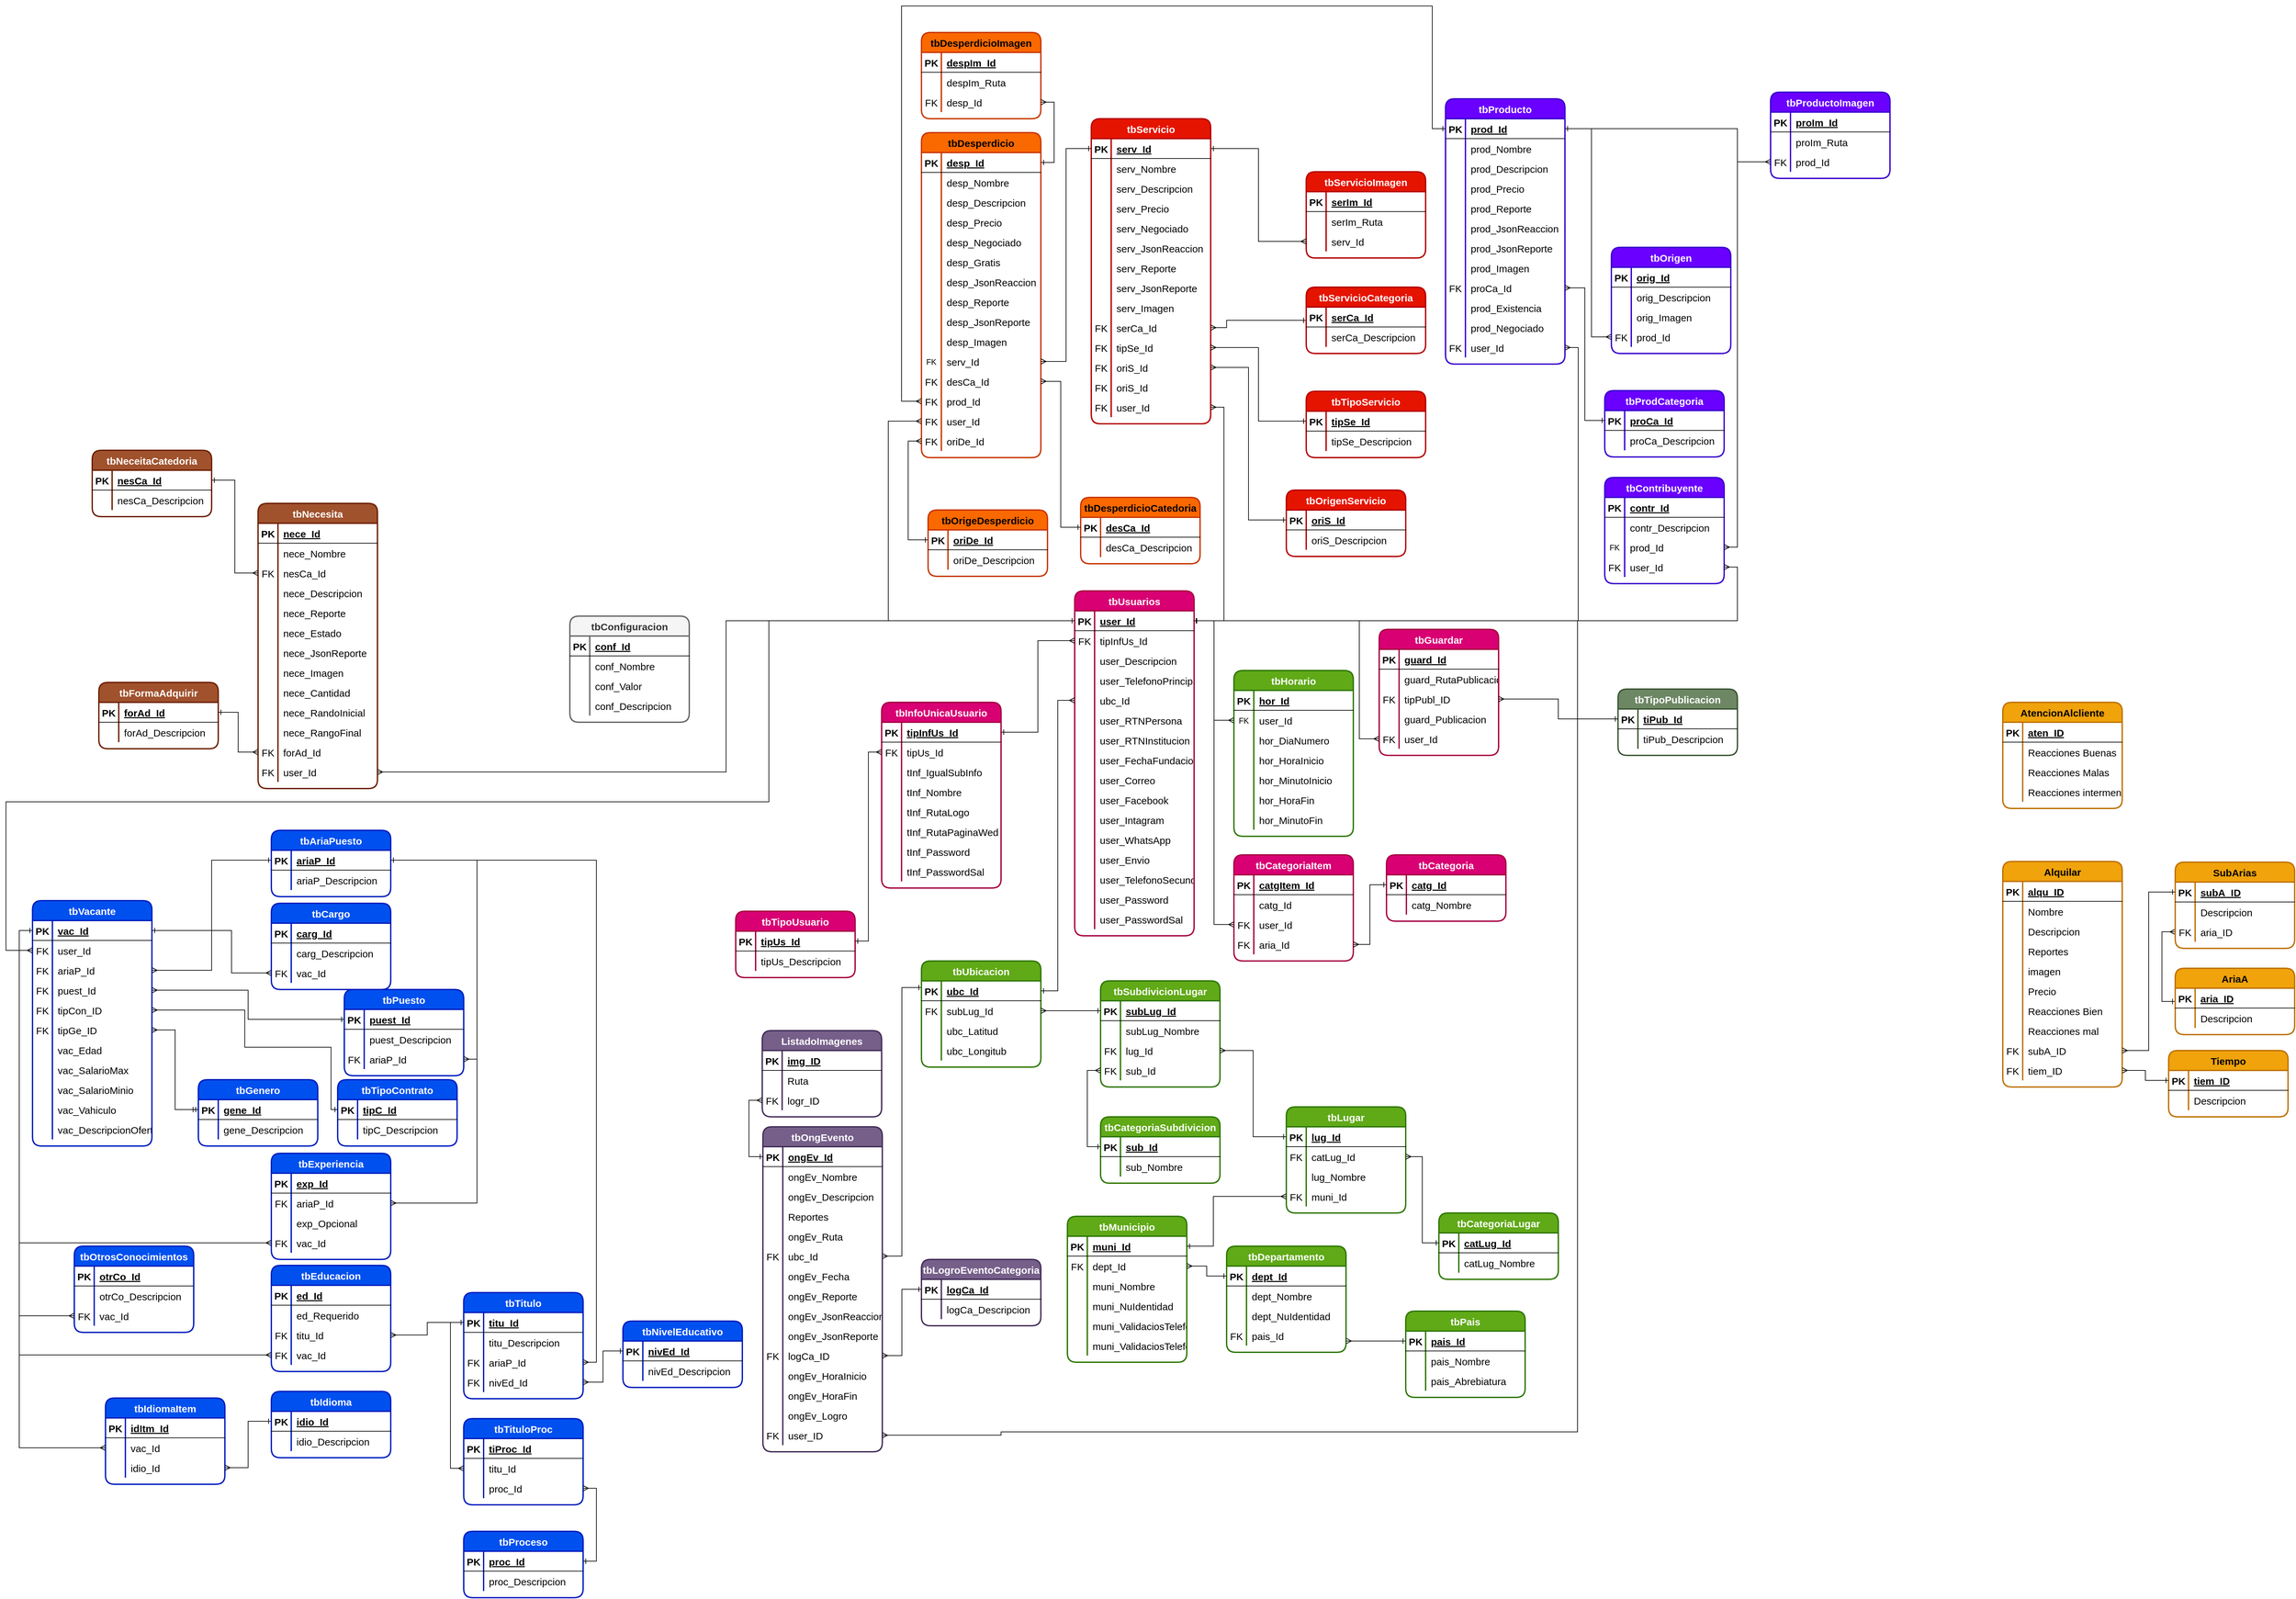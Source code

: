 <mxfile version="21.6.8" type="device">
  <diagram id="vkMoCJQyNwiZQnxsivGZ" name="Página-1">
    <mxGraphModel dx="2393" dy="1909" grid="1" gridSize="10" guides="1" tooltips="1" connect="1" arrows="1" fold="1" page="1" pageScale="1" pageWidth="827" pageHeight="1169" math="0" shadow="0">
      <root>
        <mxCell id="0" />
        <mxCell id="1" parent="0" />
        <mxCell id="2LbCn6EhR5-M4MpbUdMc-35" value="tbTipoUsuario" style="shape=table;startSize=30;container=1;collapsible=1;childLayout=tableLayout;fixedRows=1;rowLines=0;fontStyle=1;align=center;resizeLast=1;rounded=1;shadow=0;labelBackgroundColor=none;sketch=0;fillStyle=solid;fontSize=15;strokeColor=#A50040;fillColor=#d80073;fontColor=#ffffff;strokeWidth=2;" parent="1" vertex="1">
          <mxGeometry x="-10" y="345" width="180" height="100" as="geometry" />
        </mxCell>
        <mxCell id="2LbCn6EhR5-M4MpbUdMc-36" value="" style="shape=tableRow;horizontal=0;startSize=0;swimlaneHead=0;swimlaneBody=0;fillColor=none;collapsible=0;dropTarget=0;points=[[0,0.5],[1,0.5]];portConstraint=eastwest;top=0;left=0;right=0;bottom=1;rounded=1;shadow=0;labelBackgroundColor=none;sketch=0;fillStyle=solid;fontSize=15;strokeColor=default;" parent="2LbCn6EhR5-M4MpbUdMc-35" vertex="1">
          <mxGeometry y="30" width="180" height="30" as="geometry" />
        </mxCell>
        <mxCell id="2LbCn6EhR5-M4MpbUdMc-37" value="PK" style="shape=partialRectangle;connectable=0;fillColor=none;top=0;left=0;bottom=0;right=0;fontStyle=1;overflow=hidden;rounded=1;shadow=0;labelBackgroundColor=none;sketch=0;fillStyle=solid;fontSize=15;strokeColor=default;" parent="2LbCn6EhR5-M4MpbUdMc-36" vertex="1">
          <mxGeometry width="30" height="30" as="geometry">
            <mxRectangle width="30" height="30" as="alternateBounds" />
          </mxGeometry>
        </mxCell>
        <mxCell id="2LbCn6EhR5-M4MpbUdMc-38" value="tipUs_Id" style="shape=partialRectangle;connectable=0;fillColor=none;top=0;left=0;bottom=0;right=0;align=left;spacingLeft=6;fontStyle=5;overflow=hidden;rounded=1;shadow=0;labelBackgroundColor=none;sketch=0;fillStyle=solid;fontSize=15;strokeColor=default;" parent="2LbCn6EhR5-M4MpbUdMc-36" vertex="1">
          <mxGeometry x="30" width="150" height="30" as="geometry">
            <mxRectangle width="150" height="30" as="alternateBounds" />
          </mxGeometry>
        </mxCell>
        <mxCell id="2LbCn6EhR5-M4MpbUdMc-42" value="" style="shape=tableRow;horizontal=0;startSize=0;swimlaneHead=0;swimlaneBody=0;fillColor=none;collapsible=0;dropTarget=0;points=[[0,0.5],[1,0.5]];portConstraint=eastwest;top=0;left=0;right=0;bottom=0;rounded=1;shadow=0;labelBackgroundColor=none;sketch=0;fillStyle=solid;fontSize=15;strokeColor=default;" parent="2LbCn6EhR5-M4MpbUdMc-35" vertex="1">
          <mxGeometry y="60" width="180" height="30" as="geometry" />
        </mxCell>
        <mxCell id="2LbCn6EhR5-M4MpbUdMc-43" value="" style="shape=partialRectangle;connectable=0;fillColor=none;top=0;left=0;bottom=0;right=0;editable=1;overflow=hidden;rounded=1;shadow=0;labelBackgroundColor=none;sketch=0;fillStyle=solid;fontSize=15;strokeColor=default;" parent="2LbCn6EhR5-M4MpbUdMc-42" vertex="1">
          <mxGeometry width="30" height="30" as="geometry">
            <mxRectangle width="30" height="30" as="alternateBounds" />
          </mxGeometry>
        </mxCell>
        <mxCell id="2LbCn6EhR5-M4MpbUdMc-44" value="tipUs_Descripcion" style="shape=partialRectangle;connectable=0;fillColor=none;top=0;left=0;bottom=0;right=0;align=left;spacingLeft=6;overflow=hidden;rounded=1;shadow=0;labelBackgroundColor=none;sketch=0;fillStyle=solid;fontSize=15;strokeColor=default;" parent="2LbCn6EhR5-M4MpbUdMc-42" vertex="1">
          <mxGeometry x="30" width="150" height="30" as="geometry">
            <mxRectangle width="150" height="30" as="alternateBounds" />
          </mxGeometry>
        </mxCell>
        <mxCell id="2LbCn6EhR5-M4MpbUdMc-58" value="tbInfoUnicaUsuario" style="shape=table;startSize=30;container=1;collapsible=1;childLayout=tableLayout;fixedRows=1;rowLines=0;fontStyle=1;align=center;resizeLast=1;rounded=1;shadow=0;labelBackgroundColor=none;sketch=0;fillStyle=solid;fontSize=15;strokeColor=#A50040;fillColor=#d80073;fontColor=#ffffff;strokeWidth=2;" parent="1" vertex="1">
          <mxGeometry x="210" y="30" width="180" height="280" as="geometry" />
        </mxCell>
        <mxCell id="2LbCn6EhR5-M4MpbUdMc-59" value="" style="shape=tableRow;horizontal=0;startSize=0;swimlaneHead=0;swimlaneBody=0;fillColor=none;collapsible=0;dropTarget=0;points=[[0,0.5],[1,0.5]];portConstraint=eastwest;top=0;left=0;right=0;bottom=1;rounded=1;shadow=0;labelBackgroundColor=none;sketch=0;fillStyle=solid;fontSize=15;strokeColor=default;" parent="2LbCn6EhR5-M4MpbUdMc-58" vertex="1">
          <mxGeometry y="30" width="180" height="30" as="geometry" />
        </mxCell>
        <mxCell id="2LbCn6EhR5-M4MpbUdMc-60" value="PK" style="shape=partialRectangle;connectable=0;fillColor=none;top=0;left=0;bottom=0;right=0;fontStyle=1;overflow=hidden;rounded=1;shadow=0;labelBackgroundColor=none;sketch=0;fillStyle=solid;fontSize=15;strokeColor=default;" parent="2LbCn6EhR5-M4MpbUdMc-59" vertex="1">
          <mxGeometry width="30" height="30" as="geometry">
            <mxRectangle width="30" height="30" as="alternateBounds" />
          </mxGeometry>
        </mxCell>
        <mxCell id="2LbCn6EhR5-M4MpbUdMc-61" value="tipInfUs_Id" style="shape=partialRectangle;connectable=0;fillColor=none;top=0;left=0;bottom=0;right=0;align=left;spacingLeft=6;fontStyle=5;overflow=hidden;rounded=1;shadow=0;labelBackgroundColor=none;sketch=0;fillStyle=solid;fontSize=15;strokeColor=default;" parent="2LbCn6EhR5-M4MpbUdMc-59" vertex="1">
          <mxGeometry x="30" width="150" height="30" as="geometry">
            <mxRectangle width="150" height="30" as="alternateBounds" />
          </mxGeometry>
        </mxCell>
        <mxCell id="2LbCn6EhR5-M4MpbUdMc-62" value="" style="shape=tableRow;horizontal=0;startSize=0;swimlaneHead=0;swimlaneBody=0;fillColor=none;collapsible=0;dropTarget=0;points=[[0,0.5],[1,0.5]];portConstraint=eastwest;top=0;left=0;right=0;bottom=0;rounded=1;shadow=0;labelBackgroundColor=none;sketch=0;fillStyle=solid;fontSize=15;strokeColor=default;" parent="2LbCn6EhR5-M4MpbUdMc-58" vertex="1">
          <mxGeometry y="60" width="180" height="30" as="geometry" />
        </mxCell>
        <mxCell id="2LbCn6EhR5-M4MpbUdMc-63" value="FK" style="shape=partialRectangle;connectable=0;fillColor=none;top=0;left=0;bottom=0;right=0;editable=1;overflow=hidden;rounded=1;shadow=0;labelBackgroundColor=none;sketch=0;fillStyle=solid;fontSize=15;strokeColor=default;" parent="2LbCn6EhR5-M4MpbUdMc-62" vertex="1">
          <mxGeometry width="30" height="30" as="geometry">
            <mxRectangle width="30" height="30" as="alternateBounds" />
          </mxGeometry>
        </mxCell>
        <mxCell id="2LbCn6EhR5-M4MpbUdMc-64" value="tipUs_Id" style="shape=partialRectangle;connectable=0;fillColor=none;top=0;left=0;bottom=0;right=0;align=left;spacingLeft=6;overflow=hidden;rounded=1;shadow=0;labelBackgroundColor=none;sketch=0;fillStyle=solid;fontSize=15;strokeColor=default;" parent="2LbCn6EhR5-M4MpbUdMc-62" vertex="1">
          <mxGeometry x="30" width="150" height="30" as="geometry">
            <mxRectangle width="150" height="30" as="alternateBounds" />
          </mxGeometry>
        </mxCell>
        <mxCell id="3L1iKY52zAlH3C9nKozm-1" value="" style="shape=tableRow;horizontal=0;startSize=0;swimlaneHead=0;swimlaneBody=0;fillColor=none;collapsible=0;dropTarget=0;points=[[0,0.5],[1,0.5]];portConstraint=eastwest;top=0;left=0;right=0;bottom=0;" parent="2LbCn6EhR5-M4MpbUdMc-58" vertex="1">
          <mxGeometry y="90" width="180" height="30" as="geometry" />
        </mxCell>
        <mxCell id="3L1iKY52zAlH3C9nKozm-2" value="" style="shape=partialRectangle;connectable=0;fillColor=none;top=0;left=0;bottom=0;right=0;editable=1;overflow=hidden;" parent="3L1iKY52zAlH3C9nKozm-1" vertex="1">
          <mxGeometry width="30" height="30" as="geometry">
            <mxRectangle width="30" height="30" as="alternateBounds" />
          </mxGeometry>
        </mxCell>
        <mxCell id="3L1iKY52zAlH3C9nKozm-3" value="tInf_IgualSubInfo" style="shape=partialRectangle;connectable=0;fillColor=none;top=0;left=0;bottom=0;right=0;align=left;spacingLeft=6;overflow=hidden;fontSize=15;" parent="3L1iKY52zAlH3C9nKozm-1" vertex="1">
          <mxGeometry x="30" width="150" height="30" as="geometry">
            <mxRectangle width="150" height="30" as="alternateBounds" />
          </mxGeometry>
        </mxCell>
        <mxCell id="2LbCn6EhR5-M4MpbUdMc-65" value="" style="shape=tableRow;horizontal=0;startSize=0;swimlaneHead=0;swimlaneBody=0;fillColor=none;collapsible=0;dropTarget=0;points=[[0,0.5],[1,0.5]];portConstraint=eastwest;top=0;left=0;right=0;bottom=0;rounded=1;shadow=0;labelBackgroundColor=none;sketch=0;fillStyle=solid;fontSize=15;strokeColor=default;" parent="2LbCn6EhR5-M4MpbUdMc-58" vertex="1">
          <mxGeometry y="120" width="180" height="30" as="geometry" />
        </mxCell>
        <mxCell id="2LbCn6EhR5-M4MpbUdMc-66" value="" style="shape=partialRectangle;connectable=0;fillColor=none;top=0;left=0;bottom=0;right=0;editable=1;overflow=hidden;rounded=1;shadow=0;labelBackgroundColor=none;sketch=0;fillStyle=solid;fontSize=15;strokeColor=default;" parent="2LbCn6EhR5-M4MpbUdMc-65" vertex="1">
          <mxGeometry width="30" height="30" as="geometry">
            <mxRectangle width="30" height="30" as="alternateBounds" />
          </mxGeometry>
        </mxCell>
        <mxCell id="2LbCn6EhR5-M4MpbUdMc-67" value="tInf_Nombre" style="shape=partialRectangle;connectable=0;fillColor=none;top=0;left=0;bottom=0;right=0;align=left;spacingLeft=6;overflow=hidden;rounded=1;shadow=0;labelBackgroundColor=none;sketch=0;fillStyle=solid;fontSize=15;strokeColor=default;" parent="2LbCn6EhR5-M4MpbUdMc-65" vertex="1">
          <mxGeometry x="30" width="150" height="30" as="geometry">
            <mxRectangle width="150" height="30" as="alternateBounds" />
          </mxGeometry>
        </mxCell>
        <mxCell id="2LbCn6EhR5-M4MpbUdMc-108" value="" style="shape=tableRow;horizontal=0;startSize=0;swimlaneHead=0;swimlaneBody=0;fillColor=none;collapsible=0;dropTarget=0;points=[[0,0.5],[1,0.5]];portConstraint=eastwest;top=0;left=0;right=0;bottom=0;rounded=1;shadow=0;labelBackgroundColor=none;sketch=0;fillStyle=solid;fontSize=15;fontColor=#FFFFFF;strokeColor=#808080;strokeWidth=2;" parent="2LbCn6EhR5-M4MpbUdMc-58" vertex="1">
          <mxGeometry y="150" width="180" height="30" as="geometry" />
        </mxCell>
        <mxCell id="2LbCn6EhR5-M4MpbUdMc-109" value="" style="shape=partialRectangle;connectable=0;fillColor=none;top=0;left=0;bottom=0;right=0;editable=1;overflow=hidden;rounded=1;shadow=0;labelBackgroundColor=none;sketch=0;fillStyle=solid;fontSize=15;fontColor=#FFFFFF;strokeColor=#808080;strokeWidth=2;" parent="2LbCn6EhR5-M4MpbUdMc-108" vertex="1">
          <mxGeometry width="30" height="30" as="geometry">
            <mxRectangle width="30" height="30" as="alternateBounds" />
          </mxGeometry>
        </mxCell>
        <mxCell id="2LbCn6EhR5-M4MpbUdMc-110" value="tInf_RutaLogo" style="shape=partialRectangle;connectable=0;fillColor=none;top=0;left=0;bottom=0;right=0;align=left;spacingLeft=6;overflow=hidden;rounded=1;shadow=0;labelBackgroundColor=none;sketch=0;fillStyle=solid;fontSize=15;fontColor=default;strokeColor=#808080;strokeWidth=2;" parent="2LbCn6EhR5-M4MpbUdMc-108" vertex="1">
          <mxGeometry x="30" width="150" height="30" as="geometry">
            <mxRectangle width="150" height="30" as="alternateBounds" />
          </mxGeometry>
        </mxCell>
        <mxCell id="acQ_CU8oeV5Akv1Abf5J-24" value="" style="shape=tableRow;horizontal=0;startSize=0;swimlaneHead=0;swimlaneBody=0;fillColor=none;collapsible=0;dropTarget=0;points=[[0,0.5],[1,0.5]];portConstraint=eastwest;top=0;left=0;right=0;bottom=0;" parent="2LbCn6EhR5-M4MpbUdMc-58" vertex="1">
          <mxGeometry y="180" width="180" height="30" as="geometry" />
        </mxCell>
        <mxCell id="acQ_CU8oeV5Akv1Abf5J-25" value="" style="shape=partialRectangle;connectable=0;fillColor=none;top=0;left=0;bottom=0;right=0;editable=1;overflow=hidden;" parent="acQ_CU8oeV5Akv1Abf5J-24" vertex="1">
          <mxGeometry width="30" height="30" as="geometry">
            <mxRectangle width="30" height="30" as="alternateBounds" />
          </mxGeometry>
        </mxCell>
        <mxCell id="acQ_CU8oeV5Akv1Abf5J-26" value="tInf_RutaPaginaWed" style="shape=partialRectangle;connectable=0;fillColor=none;top=0;left=0;bottom=0;right=0;align=left;spacingLeft=6;overflow=hidden;strokeWidth=1;fontSize=15;" parent="acQ_CU8oeV5Akv1Abf5J-24" vertex="1">
          <mxGeometry x="30" width="150" height="30" as="geometry">
            <mxRectangle width="150" height="30" as="alternateBounds" />
          </mxGeometry>
        </mxCell>
        <mxCell id="JkQpQFv8jeD645owE0eR-1" value="" style="shape=tableRow;horizontal=0;startSize=0;swimlaneHead=0;swimlaneBody=0;fillColor=none;collapsible=0;dropTarget=0;points=[[0,0.5],[1,0.5]];portConstraint=eastwest;top=0;left=0;right=0;bottom=0;" parent="2LbCn6EhR5-M4MpbUdMc-58" vertex="1">
          <mxGeometry y="210" width="180" height="30" as="geometry" />
        </mxCell>
        <mxCell id="JkQpQFv8jeD645owE0eR-2" value="" style="shape=partialRectangle;connectable=0;fillColor=none;top=0;left=0;bottom=0;right=0;editable=1;overflow=hidden;" parent="JkQpQFv8jeD645owE0eR-1" vertex="1">
          <mxGeometry width="30" height="30" as="geometry">
            <mxRectangle width="30" height="30" as="alternateBounds" />
          </mxGeometry>
        </mxCell>
        <mxCell id="JkQpQFv8jeD645owE0eR-3" value="tInf_Password" style="shape=partialRectangle;connectable=0;fillColor=none;top=0;left=0;bottom=0;right=0;align=left;spacingLeft=6;overflow=hidden;strokeWidth=1;fontSize=15;" parent="JkQpQFv8jeD645owE0eR-1" vertex="1">
          <mxGeometry x="30" width="150" height="30" as="geometry">
            <mxRectangle width="150" height="30" as="alternateBounds" />
          </mxGeometry>
        </mxCell>
        <mxCell id="JkQpQFv8jeD645owE0eR-4" value="" style="shape=tableRow;horizontal=0;startSize=0;swimlaneHead=0;swimlaneBody=0;fillColor=none;collapsible=0;dropTarget=0;points=[[0,0.5],[1,0.5]];portConstraint=eastwest;top=0;left=0;right=0;bottom=0;" parent="2LbCn6EhR5-M4MpbUdMc-58" vertex="1">
          <mxGeometry y="240" width="180" height="30" as="geometry" />
        </mxCell>
        <mxCell id="JkQpQFv8jeD645owE0eR-5" value="" style="shape=partialRectangle;connectable=0;fillColor=none;top=0;left=0;bottom=0;right=0;editable=1;overflow=hidden;" parent="JkQpQFv8jeD645owE0eR-4" vertex="1">
          <mxGeometry width="30" height="30" as="geometry">
            <mxRectangle width="30" height="30" as="alternateBounds" />
          </mxGeometry>
        </mxCell>
        <mxCell id="JkQpQFv8jeD645owE0eR-6" value="tInf_PasswordSal" style="shape=partialRectangle;connectable=0;fillColor=none;top=0;left=0;bottom=0;right=0;align=left;spacingLeft=6;overflow=hidden;strokeWidth=1;fontSize=15;" parent="JkQpQFv8jeD645owE0eR-4" vertex="1">
          <mxGeometry x="30" width="150" height="30" as="geometry">
            <mxRectangle width="150" height="30" as="alternateBounds" />
          </mxGeometry>
        </mxCell>
        <mxCell id="2LbCn6EhR5-M4MpbUdMc-122" value="tbHorario" style="shape=table;startSize=30;container=1;collapsible=1;childLayout=tableLayout;fixedRows=1;rowLines=0;fontStyle=1;align=center;resizeLast=1;rounded=1;shadow=0;labelBackgroundColor=none;sketch=0;fillStyle=solid;fontSize=15;strokeColor=#2D7600;fillColor=#60a917;fontColor=#ffffff;strokeWidth=2;" parent="1" vertex="1">
          <mxGeometry x="741" y="-18" width="180" height="250" as="geometry" />
        </mxCell>
        <mxCell id="2LbCn6EhR5-M4MpbUdMc-123" value="" style="shape=tableRow;horizontal=0;startSize=0;swimlaneHead=0;swimlaneBody=0;fillColor=none;collapsible=0;dropTarget=0;points=[[0,0.5],[1,0.5]];portConstraint=eastwest;top=0;left=0;right=0;bottom=1;rounded=1;shadow=0;labelBackgroundColor=none;sketch=0;fillStyle=solid;fontSize=15;strokeColor=default;" parent="2LbCn6EhR5-M4MpbUdMc-122" vertex="1">
          <mxGeometry y="30" width="180" height="30" as="geometry" />
        </mxCell>
        <mxCell id="2LbCn6EhR5-M4MpbUdMc-124" value="PK" style="shape=partialRectangle;connectable=0;fillColor=none;top=0;left=0;bottom=0;right=0;fontStyle=1;overflow=hidden;rounded=1;shadow=0;labelBackgroundColor=none;sketch=0;fillStyle=solid;fontSize=15;strokeColor=default;" parent="2LbCn6EhR5-M4MpbUdMc-123" vertex="1">
          <mxGeometry width="30" height="30" as="geometry">
            <mxRectangle width="30" height="30" as="alternateBounds" />
          </mxGeometry>
        </mxCell>
        <mxCell id="2LbCn6EhR5-M4MpbUdMc-125" value="hor_Id" style="shape=partialRectangle;connectable=0;fillColor=none;top=0;left=0;bottom=0;right=0;align=left;spacingLeft=6;fontStyle=5;overflow=hidden;rounded=1;shadow=0;labelBackgroundColor=none;sketch=0;fillStyle=solid;fontSize=15;strokeColor=default;" parent="2LbCn6EhR5-M4MpbUdMc-123" vertex="1">
          <mxGeometry x="30" width="150" height="30" as="geometry">
            <mxRectangle width="150" height="30" as="alternateBounds" />
          </mxGeometry>
        </mxCell>
        <mxCell id="rO9ES2lFSYUYryMiQwAF-24" value="" style="shape=tableRow;horizontal=0;startSize=0;swimlaneHead=0;swimlaneBody=0;fillColor=none;collapsible=0;dropTarget=0;points=[[0,0.5],[1,0.5]];portConstraint=eastwest;top=0;left=0;right=0;bottom=0;" parent="2LbCn6EhR5-M4MpbUdMc-122" vertex="1">
          <mxGeometry y="60" width="180" height="30" as="geometry" />
        </mxCell>
        <mxCell id="rO9ES2lFSYUYryMiQwAF-25" value="FK" style="shape=partialRectangle;connectable=0;fillColor=none;top=0;left=0;bottom=0;right=0;editable=1;overflow=hidden;" parent="rO9ES2lFSYUYryMiQwAF-24" vertex="1">
          <mxGeometry width="30" height="30" as="geometry">
            <mxRectangle width="30" height="30" as="alternateBounds" />
          </mxGeometry>
        </mxCell>
        <mxCell id="rO9ES2lFSYUYryMiQwAF-26" value="user_Id" style="shape=partialRectangle;connectable=0;fillColor=none;top=0;left=0;bottom=0;right=0;align=left;spacingLeft=6;overflow=hidden;fontSize=15;" parent="rO9ES2lFSYUYryMiQwAF-24" vertex="1">
          <mxGeometry x="30" width="150" height="30" as="geometry">
            <mxRectangle width="150" height="30" as="alternateBounds" />
          </mxGeometry>
        </mxCell>
        <mxCell id="2LbCn6EhR5-M4MpbUdMc-126" value="" style="shape=tableRow;horizontal=0;startSize=0;swimlaneHead=0;swimlaneBody=0;fillColor=none;collapsible=0;dropTarget=0;points=[[0,0.5],[1,0.5]];portConstraint=eastwest;top=0;left=0;right=0;bottom=0;rounded=1;shadow=0;labelBackgroundColor=none;sketch=0;fillStyle=solid;fontSize=15;strokeColor=default;" parent="2LbCn6EhR5-M4MpbUdMc-122" vertex="1">
          <mxGeometry y="90" width="180" height="30" as="geometry" />
        </mxCell>
        <mxCell id="2LbCn6EhR5-M4MpbUdMc-127" value="" style="shape=partialRectangle;connectable=0;fillColor=none;top=0;left=0;bottom=0;right=0;editable=1;overflow=hidden;rounded=1;shadow=0;labelBackgroundColor=none;sketch=0;fillStyle=solid;fontSize=15;strokeColor=default;" parent="2LbCn6EhR5-M4MpbUdMc-126" vertex="1">
          <mxGeometry width="30" height="30" as="geometry">
            <mxRectangle width="30" height="30" as="alternateBounds" />
          </mxGeometry>
        </mxCell>
        <mxCell id="2LbCn6EhR5-M4MpbUdMc-128" value="hor_DiaNumero" style="shape=partialRectangle;connectable=0;fillColor=none;top=0;left=0;bottom=0;right=0;align=left;spacingLeft=6;overflow=hidden;rounded=1;shadow=0;labelBackgroundColor=none;sketch=0;fillStyle=solid;fontSize=15;strokeColor=default;" parent="2LbCn6EhR5-M4MpbUdMc-126" vertex="1">
          <mxGeometry x="30" width="150" height="30" as="geometry">
            <mxRectangle width="150" height="30" as="alternateBounds" />
          </mxGeometry>
        </mxCell>
        <mxCell id="2LbCn6EhR5-M4MpbUdMc-132" value="" style="shape=tableRow;horizontal=0;startSize=0;swimlaneHead=0;swimlaneBody=0;fillColor=none;collapsible=0;dropTarget=0;points=[[0,0.5],[1,0.5]];portConstraint=eastwest;top=0;left=0;right=0;bottom=0;rounded=1;shadow=0;labelBackgroundColor=none;sketch=0;fillStyle=solid;fontSize=15;fontColor=#FFFFFF;strokeColor=#808080;strokeWidth=2;" parent="2LbCn6EhR5-M4MpbUdMc-122" vertex="1">
          <mxGeometry y="120" width="180" height="30" as="geometry" />
        </mxCell>
        <mxCell id="2LbCn6EhR5-M4MpbUdMc-133" value="" style="shape=partialRectangle;connectable=0;fillColor=none;top=0;left=0;bottom=0;right=0;editable=1;overflow=hidden;rounded=1;shadow=0;labelBackgroundColor=none;sketch=0;fillStyle=solid;fontSize=15;fontColor=#FFFFFF;strokeColor=#808080;strokeWidth=2;" parent="2LbCn6EhR5-M4MpbUdMc-132" vertex="1">
          <mxGeometry width="30" height="30" as="geometry">
            <mxRectangle width="30" height="30" as="alternateBounds" />
          </mxGeometry>
        </mxCell>
        <mxCell id="2LbCn6EhR5-M4MpbUdMc-134" value="hor_HoraInicio" style="shape=partialRectangle;connectable=0;fillColor=none;top=0;left=0;bottom=0;right=0;align=left;spacingLeft=6;overflow=hidden;rounded=1;shadow=0;labelBackgroundColor=none;sketch=0;fillStyle=solid;fontSize=15;fontColor=default;strokeColor=#808080;strokeWidth=2;" parent="2LbCn6EhR5-M4MpbUdMc-132" vertex="1">
          <mxGeometry x="30" width="150" height="30" as="geometry">
            <mxRectangle width="150" height="30" as="alternateBounds" />
          </mxGeometry>
        </mxCell>
        <mxCell id="rO9ES2lFSYUYryMiQwAF-18" value="" style="shape=tableRow;horizontal=0;startSize=0;swimlaneHead=0;swimlaneBody=0;fillColor=none;collapsible=0;dropTarget=0;points=[[0,0.5],[1,0.5]];portConstraint=eastwest;top=0;left=0;right=0;bottom=0;" parent="2LbCn6EhR5-M4MpbUdMc-122" vertex="1">
          <mxGeometry y="150" width="180" height="30" as="geometry" />
        </mxCell>
        <mxCell id="rO9ES2lFSYUYryMiQwAF-19" value="" style="shape=partialRectangle;connectable=0;fillColor=none;top=0;left=0;bottom=0;right=0;editable=1;overflow=hidden;" parent="rO9ES2lFSYUYryMiQwAF-18" vertex="1">
          <mxGeometry width="30" height="30" as="geometry">
            <mxRectangle width="30" height="30" as="alternateBounds" />
          </mxGeometry>
        </mxCell>
        <mxCell id="rO9ES2lFSYUYryMiQwAF-20" value="hor_MinutoInicio" style="shape=partialRectangle;connectable=0;fillColor=none;top=0;left=0;bottom=0;right=0;align=left;spacingLeft=6;overflow=hidden;fontSize=15;" parent="rO9ES2lFSYUYryMiQwAF-18" vertex="1">
          <mxGeometry x="30" width="150" height="30" as="geometry">
            <mxRectangle width="150" height="30" as="alternateBounds" />
          </mxGeometry>
        </mxCell>
        <mxCell id="2LbCn6EhR5-M4MpbUdMc-135" value="" style="shape=tableRow;horizontal=0;startSize=0;swimlaneHead=0;swimlaneBody=0;fillColor=none;collapsible=0;dropTarget=0;points=[[0,0.5],[1,0.5]];portConstraint=eastwest;top=0;left=0;right=0;bottom=0;rounded=1;shadow=0;labelBackgroundColor=none;sketch=0;fillStyle=solid;fontSize=15;fontColor=#FFFFFF;strokeColor=#808080;strokeWidth=2;" parent="2LbCn6EhR5-M4MpbUdMc-122" vertex="1">
          <mxGeometry y="180" width="180" height="30" as="geometry" />
        </mxCell>
        <mxCell id="2LbCn6EhR5-M4MpbUdMc-136" value="" style="shape=partialRectangle;connectable=0;fillColor=none;top=0;left=0;bottom=0;right=0;editable=1;overflow=hidden;rounded=1;shadow=0;labelBackgroundColor=none;sketch=0;fillStyle=solid;fontSize=15;fontColor=#FFFFFF;strokeColor=#808080;strokeWidth=2;" parent="2LbCn6EhR5-M4MpbUdMc-135" vertex="1">
          <mxGeometry width="30" height="30" as="geometry">
            <mxRectangle width="30" height="30" as="alternateBounds" />
          </mxGeometry>
        </mxCell>
        <mxCell id="2LbCn6EhR5-M4MpbUdMc-137" value="hor_HoraFin" style="shape=partialRectangle;connectable=0;fillColor=none;top=0;left=0;bottom=0;right=0;align=left;spacingLeft=6;overflow=hidden;rounded=1;shadow=0;labelBackgroundColor=none;sketch=0;fillStyle=solid;fontSize=15;fontColor=default;strokeColor=#808080;strokeWidth=2;" parent="2LbCn6EhR5-M4MpbUdMc-135" vertex="1">
          <mxGeometry x="30" width="150" height="30" as="geometry">
            <mxRectangle width="150" height="30" as="alternateBounds" />
          </mxGeometry>
        </mxCell>
        <mxCell id="rO9ES2lFSYUYryMiQwAF-21" value="" style="shape=tableRow;horizontal=0;startSize=0;swimlaneHead=0;swimlaneBody=0;fillColor=none;collapsible=0;dropTarget=0;points=[[0,0.5],[1,0.5]];portConstraint=eastwest;top=0;left=0;right=0;bottom=0;" parent="2LbCn6EhR5-M4MpbUdMc-122" vertex="1">
          <mxGeometry y="210" width="180" height="30" as="geometry" />
        </mxCell>
        <mxCell id="rO9ES2lFSYUYryMiQwAF-22" value="" style="shape=partialRectangle;connectable=0;fillColor=none;top=0;left=0;bottom=0;right=0;editable=1;overflow=hidden;" parent="rO9ES2lFSYUYryMiQwAF-21" vertex="1">
          <mxGeometry width="30" height="30" as="geometry">
            <mxRectangle width="30" height="30" as="alternateBounds" />
          </mxGeometry>
        </mxCell>
        <mxCell id="rO9ES2lFSYUYryMiQwAF-23" value="hor_MinutoFin" style="shape=partialRectangle;connectable=0;fillColor=none;top=0;left=0;bottom=0;right=0;align=left;spacingLeft=6;overflow=hidden;fontSize=15;" parent="rO9ES2lFSYUYryMiQwAF-21" vertex="1">
          <mxGeometry x="30" width="150" height="30" as="geometry">
            <mxRectangle width="150" height="30" as="alternateBounds" />
          </mxGeometry>
        </mxCell>
        <mxCell id="2LbCn6EhR5-M4MpbUdMc-140" value="tbDepartamento" style="shape=table;startSize=30;container=1;collapsible=1;childLayout=tableLayout;fixedRows=1;rowLines=0;fontStyle=1;align=center;resizeLast=1;rounded=1;shadow=0;labelBackgroundColor=none;sketch=0;fillStyle=solid;fontSize=15;strokeColor=#2D7600;fillColor=#60a917;fontColor=#ffffff;strokeWidth=2;" parent="1" vertex="1">
          <mxGeometry x="730" y="850" width="180" height="160" as="geometry" />
        </mxCell>
        <mxCell id="2LbCn6EhR5-M4MpbUdMc-141" value="" style="shape=tableRow;horizontal=0;startSize=0;swimlaneHead=0;swimlaneBody=0;fillColor=none;collapsible=0;dropTarget=0;points=[[0,0.5],[1,0.5]];portConstraint=eastwest;top=0;left=0;right=0;bottom=1;rounded=1;shadow=0;labelBackgroundColor=none;sketch=0;fillStyle=solid;fontSize=15;strokeColor=default;" parent="2LbCn6EhR5-M4MpbUdMc-140" vertex="1">
          <mxGeometry y="30" width="180" height="30" as="geometry" />
        </mxCell>
        <mxCell id="2LbCn6EhR5-M4MpbUdMc-142" value="PK" style="shape=partialRectangle;connectable=0;fillColor=none;top=0;left=0;bottom=0;right=0;fontStyle=1;overflow=hidden;rounded=1;shadow=0;labelBackgroundColor=none;sketch=0;fillStyle=solid;fontSize=15;strokeColor=default;" parent="2LbCn6EhR5-M4MpbUdMc-141" vertex="1">
          <mxGeometry width="30" height="30" as="geometry">
            <mxRectangle width="30" height="30" as="alternateBounds" />
          </mxGeometry>
        </mxCell>
        <mxCell id="2LbCn6EhR5-M4MpbUdMc-143" value="dept_Id" style="shape=partialRectangle;connectable=0;fillColor=none;top=0;left=0;bottom=0;right=0;align=left;spacingLeft=6;fontStyle=5;overflow=hidden;rounded=1;shadow=0;labelBackgroundColor=none;sketch=0;fillStyle=solid;fontSize=15;strokeColor=default;" parent="2LbCn6EhR5-M4MpbUdMc-141" vertex="1">
          <mxGeometry x="30" width="150" height="30" as="geometry">
            <mxRectangle width="150" height="30" as="alternateBounds" />
          </mxGeometry>
        </mxCell>
        <mxCell id="2LbCn6EhR5-M4MpbUdMc-144" value="" style="shape=tableRow;horizontal=0;startSize=0;swimlaneHead=0;swimlaneBody=0;fillColor=none;collapsible=0;dropTarget=0;points=[[0,0.5],[1,0.5]];portConstraint=eastwest;top=0;left=0;right=0;bottom=0;rounded=1;shadow=0;labelBackgroundColor=none;sketch=0;fillStyle=solid;fontSize=15;strokeColor=default;" parent="2LbCn6EhR5-M4MpbUdMc-140" vertex="1">
          <mxGeometry y="60" width="180" height="30" as="geometry" />
        </mxCell>
        <mxCell id="2LbCn6EhR5-M4MpbUdMc-145" value="" style="shape=partialRectangle;connectable=0;fillColor=none;top=0;left=0;bottom=0;right=0;editable=1;overflow=hidden;rounded=1;shadow=0;labelBackgroundColor=none;sketch=0;fillStyle=solid;fontSize=15;strokeColor=default;" parent="2LbCn6EhR5-M4MpbUdMc-144" vertex="1">
          <mxGeometry width="30" height="30" as="geometry">
            <mxRectangle width="30" height="30" as="alternateBounds" />
          </mxGeometry>
        </mxCell>
        <mxCell id="2LbCn6EhR5-M4MpbUdMc-146" value="dept_Nombre" style="shape=partialRectangle;connectable=0;fillColor=none;top=0;left=0;bottom=0;right=0;align=left;spacingLeft=6;overflow=hidden;rounded=1;shadow=0;labelBackgroundColor=none;sketch=0;fillStyle=solid;fontSize=15;strokeColor=default;" parent="2LbCn6EhR5-M4MpbUdMc-144" vertex="1">
          <mxGeometry x="30" width="150" height="30" as="geometry">
            <mxRectangle width="150" height="30" as="alternateBounds" />
          </mxGeometry>
        </mxCell>
        <mxCell id="2LbCn6EhR5-M4MpbUdMc-147" value="" style="shape=tableRow;horizontal=0;startSize=0;swimlaneHead=0;swimlaneBody=0;fillColor=none;collapsible=0;dropTarget=0;points=[[0,0.5],[1,0.5]];portConstraint=eastwest;top=0;left=0;right=0;bottom=0;rounded=1;shadow=0;labelBackgroundColor=none;sketch=0;fillStyle=solid;fontSize=15;strokeColor=default;" parent="2LbCn6EhR5-M4MpbUdMc-140" vertex="1">
          <mxGeometry y="90" width="180" height="30" as="geometry" />
        </mxCell>
        <mxCell id="2LbCn6EhR5-M4MpbUdMc-148" value="" style="shape=partialRectangle;connectable=0;fillColor=none;top=0;left=0;bottom=0;right=0;editable=1;overflow=hidden;rounded=1;shadow=0;labelBackgroundColor=none;sketch=0;fillStyle=solid;fontSize=15;strokeColor=default;" parent="2LbCn6EhR5-M4MpbUdMc-147" vertex="1">
          <mxGeometry width="30" height="30" as="geometry">
            <mxRectangle width="30" height="30" as="alternateBounds" />
          </mxGeometry>
        </mxCell>
        <mxCell id="2LbCn6EhR5-M4MpbUdMc-149" value="dept_NuIdentidad" style="shape=partialRectangle;connectable=0;fillColor=none;top=0;left=0;bottom=0;right=0;align=left;spacingLeft=6;overflow=hidden;rounded=1;shadow=0;labelBackgroundColor=none;sketch=0;fillStyle=solid;fontSize=15;strokeColor=default;" parent="2LbCn6EhR5-M4MpbUdMc-147" vertex="1">
          <mxGeometry x="30" width="150" height="30" as="geometry">
            <mxRectangle width="150" height="30" as="alternateBounds" />
          </mxGeometry>
        </mxCell>
        <mxCell id="CO4k0q7hWNUsmQfGwcJX-40" value="" style="shape=tableRow;horizontal=0;startSize=0;swimlaneHead=0;swimlaneBody=0;fillColor=none;collapsible=0;dropTarget=0;points=[[0,0.5],[1,0.5]];portConstraint=eastwest;top=0;left=0;right=0;bottom=0;fontSize=15;" parent="2LbCn6EhR5-M4MpbUdMc-140" vertex="1">
          <mxGeometry y="120" width="180" height="30" as="geometry" />
        </mxCell>
        <mxCell id="CO4k0q7hWNUsmQfGwcJX-41" value="FK" style="shape=partialRectangle;connectable=0;fillColor=none;top=0;left=0;bottom=0;right=0;editable=1;overflow=hidden;fontSize=15;" parent="CO4k0q7hWNUsmQfGwcJX-40" vertex="1">
          <mxGeometry width="30" height="30" as="geometry">
            <mxRectangle width="30" height="30" as="alternateBounds" />
          </mxGeometry>
        </mxCell>
        <mxCell id="CO4k0q7hWNUsmQfGwcJX-42" value="pais_Id" style="shape=partialRectangle;connectable=0;fillColor=none;top=0;left=0;bottom=0;right=0;align=left;spacingLeft=6;overflow=hidden;fontSize=15;" parent="CO4k0q7hWNUsmQfGwcJX-40" vertex="1">
          <mxGeometry x="30" width="150" height="30" as="geometry">
            <mxRectangle width="150" height="30" as="alternateBounds" />
          </mxGeometry>
        </mxCell>
        <mxCell id="2LbCn6EhR5-M4MpbUdMc-156" value="tbMunicipio" style="shape=table;startSize=30;container=1;collapsible=1;childLayout=tableLayout;fixedRows=1;rowLines=0;fontStyle=1;align=center;resizeLast=1;rounded=1;shadow=0;labelBackgroundColor=none;sketch=0;fillStyle=solid;fontSize=15;strokeColor=#2D7600;fillColor=#60a917;fontColor=#ffffff;strokeWidth=2;" parent="1" vertex="1">
          <mxGeometry x="490" y="805" width="180" height="220" as="geometry" />
        </mxCell>
        <mxCell id="2LbCn6EhR5-M4MpbUdMc-157" value="" style="shape=tableRow;horizontal=0;startSize=0;swimlaneHead=0;swimlaneBody=0;fillColor=none;collapsible=0;dropTarget=0;points=[[0,0.5],[1,0.5]];portConstraint=eastwest;top=0;left=0;right=0;bottom=1;rounded=1;shadow=0;labelBackgroundColor=none;sketch=0;fillStyle=solid;fontSize=15;strokeColor=default;" parent="2LbCn6EhR5-M4MpbUdMc-156" vertex="1">
          <mxGeometry y="30" width="180" height="30" as="geometry" />
        </mxCell>
        <mxCell id="2LbCn6EhR5-M4MpbUdMc-158" value="PK" style="shape=partialRectangle;connectable=0;fillColor=none;top=0;left=0;bottom=0;right=0;fontStyle=1;overflow=hidden;rounded=1;shadow=0;labelBackgroundColor=none;sketch=0;fillStyle=solid;fontSize=15;strokeColor=default;" parent="2LbCn6EhR5-M4MpbUdMc-157" vertex="1">
          <mxGeometry width="30" height="30" as="geometry">
            <mxRectangle width="30" height="30" as="alternateBounds" />
          </mxGeometry>
        </mxCell>
        <mxCell id="2LbCn6EhR5-M4MpbUdMc-159" value="muni_Id" style="shape=partialRectangle;connectable=0;fillColor=none;top=0;left=0;bottom=0;right=0;align=left;spacingLeft=6;fontStyle=5;overflow=hidden;rounded=1;shadow=0;labelBackgroundColor=none;sketch=0;fillStyle=solid;fontSize=15;strokeColor=default;" parent="2LbCn6EhR5-M4MpbUdMc-157" vertex="1">
          <mxGeometry x="30" width="150" height="30" as="geometry">
            <mxRectangle width="150" height="30" as="alternateBounds" />
          </mxGeometry>
        </mxCell>
        <mxCell id="2LbCn6EhR5-M4MpbUdMc-160" value="" style="shape=tableRow;horizontal=0;startSize=0;swimlaneHead=0;swimlaneBody=0;fillColor=none;collapsible=0;dropTarget=0;points=[[0,0.5],[1,0.5]];portConstraint=eastwest;top=0;left=0;right=0;bottom=0;rounded=1;shadow=0;labelBackgroundColor=none;sketch=0;fillStyle=solid;fontSize=15;strokeColor=default;" parent="2LbCn6EhR5-M4MpbUdMc-156" vertex="1">
          <mxGeometry y="60" width="180" height="30" as="geometry" />
        </mxCell>
        <mxCell id="2LbCn6EhR5-M4MpbUdMc-161" value="FK" style="shape=partialRectangle;connectable=0;fillColor=none;top=0;left=0;bottom=0;right=0;editable=1;overflow=hidden;rounded=1;shadow=0;labelBackgroundColor=none;sketch=0;fillStyle=solid;fontSize=15;strokeColor=default;" parent="2LbCn6EhR5-M4MpbUdMc-160" vertex="1">
          <mxGeometry width="30" height="30" as="geometry">
            <mxRectangle width="30" height="30" as="alternateBounds" />
          </mxGeometry>
        </mxCell>
        <mxCell id="2LbCn6EhR5-M4MpbUdMc-162" value="dept_Id" style="shape=partialRectangle;connectable=0;fillColor=none;top=0;left=0;bottom=0;right=0;align=left;spacingLeft=6;overflow=hidden;rounded=1;shadow=0;labelBackgroundColor=none;sketch=0;fillStyle=solid;fontSize=15;strokeColor=default;" parent="2LbCn6EhR5-M4MpbUdMc-160" vertex="1">
          <mxGeometry x="30" width="150" height="30" as="geometry">
            <mxRectangle width="150" height="30" as="alternateBounds" />
          </mxGeometry>
        </mxCell>
        <mxCell id="2LbCn6EhR5-M4MpbUdMc-163" value="" style="shape=tableRow;horizontal=0;startSize=0;swimlaneHead=0;swimlaneBody=0;fillColor=none;collapsible=0;dropTarget=0;points=[[0,0.5],[1,0.5]];portConstraint=eastwest;top=0;left=0;right=0;bottom=0;rounded=1;shadow=0;labelBackgroundColor=none;sketch=0;fillStyle=solid;fontSize=15;strokeColor=default;" parent="2LbCn6EhR5-M4MpbUdMc-156" vertex="1">
          <mxGeometry y="90" width="180" height="30" as="geometry" />
        </mxCell>
        <mxCell id="2LbCn6EhR5-M4MpbUdMc-164" value="" style="shape=partialRectangle;connectable=0;fillColor=none;top=0;left=0;bottom=0;right=0;editable=1;overflow=hidden;rounded=1;shadow=0;labelBackgroundColor=none;sketch=0;fillStyle=solid;fontSize=15;strokeColor=default;" parent="2LbCn6EhR5-M4MpbUdMc-163" vertex="1">
          <mxGeometry width="30" height="30" as="geometry">
            <mxRectangle width="30" height="30" as="alternateBounds" />
          </mxGeometry>
        </mxCell>
        <mxCell id="2LbCn6EhR5-M4MpbUdMc-165" value="muni_Nombre" style="shape=partialRectangle;connectable=0;fillColor=none;top=0;left=0;bottom=0;right=0;align=left;spacingLeft=6;overflow=hidden;rounded=1;shadow=0;labelBackgroundColor=none;sketch=0;fillStyle=solid;fontSize=15;strokeColor=default;" parent="2LbCn6EhR5-M4MpbUdMc-163" vertex="1">
          <mxGeometry x="30" width="150" height="30" as="geometry">
            <mxRectangle width="150" height="30" as="alternateBounds" />
          </mxGeometry>
        </mxCell>
        <mxCell id="2LbCn6EhR5-M4MpbUdMc-166" value="" style="shape=tableRow;horizontal=0;startSize=0;swimlaneHead=0;swimlaneBody=0;fillColor=none;collapsible=0;dropTarget=0;points=[[0,0.5],[1,0.5]];portConstraint=eastwest;top=0;left=0;right=0;bottom=0;rounded=1;shadow=0;labelBackgroundColor=none;sketch=0;fillStyle=solid;fontSize=15;fontColor=#FFFFFF;strokeColor=#808080;strokeWidth=2;" parent="2LbCn6EhR5-M4MpbUdMc-156" vertex="1">
          <mxGeometry y="120" width="180" height="30" as="geometry" />
        </mxCell>
        <mxCell id="2LbCn6EhR5-M4MpbUdMc-167" value="" style="shape=partialRectangle;connectable=0;fillColor=none;top=0;left=0;bottom=0;right=0;editable=1;overflow=hidden;rounded=1;shadow=0;labelBackgroundColor=none;sketch=0;fillStyle=solid;fontSize=15;fontColor=#FFFFFF;strokeColor=#808080;strokeWidth=2;" parent="2LbCn6EhR5-M4MpbUdMc-166" vertex="1">
          <mxGeometry width="30" height="30" as="geometry">
            <mxRectangle width="30" height="30" as="alternateBounds" />
          </mxGeometry>
        </mxCell>
        <mxCell id="2LbCn6EhR5-M4MpbUdMc-168" value="muni_NuIdentidad" style="shape=partialRectangle;connectable=0;fillColor=none;top=0;left=0;bottom=0;right=0;align=left;spacingLeft=6;overflow=hidden;rounded=1;shadow=0;labelBackgroundColor=none;sketch=0;fillStyle=solid;fontSize=15;fontColor=default;strokeColor=#808080;strokeWidth=2;" parent="2LbCn6EhR5-M4MpbUdMc-166" vertex="1">
          <mxGeometry x="30" width="150" height="30" as="geometry">
            <mxRectangle width="150" height="30" as="alternateBounds" />
          </mxGeometry>
        </mxCell>
        <mxCell id="ntTCj74oeNhbD4YACbAT-4" value="" style="shape=tableRow;horizontal=0;startSize=0;swimlaneHead=0;swimlaneBody=0;fillColor=none;collapsible=0;dropTarget=0;points=[[0,0.5],[1,0.5]];portConstraint=eastwest;top=0;left=0;right=0;bottom=0;rounded=1;shadow=0;labelBackgroundColor=none;sketch=0;fillStyle=solid;fontSize=15;fontColor=#FFFFFF;strokeColor=#808080;strokeWidth=2;" parent="2LbCn6EhR5-M4MpbUdMc-156" vertex="1">
          <mxGeometry y="150" width="180" height="30" as="geometry" />
        </mxCell>
        <mxCell id="ntTCj74oeNhbD4YACbAT-5" value="" style="shape=partialRectangle;connectable=0;fillColor=none;top=0;left=0;bottom=0;right=0;editable=1;overflow=hidden;rounded=1;shadow=0;labelBackgroundColor=none;sketch=0;fillStyle=solid;fontSize=15;fontColor=#FFFFFF;strokeColor=#808080;strokeWidth=2;" parent="ntTCj74oeNhbD4YACbAT-4" vertex="1">
          <mxGeometry width="30" height="30" as="geometry">
            <mxRectangle width="30" height="30" as="alternateBounds" />
          </mxGeometry>
        </mxCell>
        <mxCell id="ntTCj74oeNhbD4YACbAT-6" value="muni_ValidaciosTelefono" style="shape=partialRectangle;connectable=0;fillColor=none;top=0;left=0;bottom=0;right=0;align=left;spacingLeft=6;overflow=hidden;rounded=1;shadow=0;labelBackgroundColor=none;sketch=0;fillStyle=solid;fontSize=15;fontColor=default;strokeColor=#808080;strokeWidth=2;" parent="ntTCj74oeNhbD4YACbAT-4" vertex="1">
          <mxGeometry x="30" width="150" height="30" as="geometry">
            <mxRectangle width="150" height="30" as="alternateBounds" />
          </mxGeometry>
        </mxCell>
        <mxCell id="ntTCj74oeNhbD4YACbAT-7" value="" style="shape=tableRow;horizontal=0;startSize=0;swimlaneHead=0;swimlaneBody=0;fillColor=none;collapsible=0;dropTarget=0;points=[[0,0.5],[1,0.5]];portConstraint=eastwest;top=0;left=0;right=0;bottom=0;rounded=1;shadow=0;labelBackgroundColor=none;sketch=0;fillStyle=solid;fontSize=15;fontColor=#FFFFFF;strokeColor=#808080;strokeWidth=2;" parent="2LbCn6EhR5-M4MpbUdMc-156" vertex="1">
          <mxGeometry y="180" width="180" height="30" as="geometry" />
        </mxCell>
        <mxCell id="ntTCj74oeNhbD4YACbAT-8" value="" style="shape=partialRectangle;connectable=0;fillColor=none;top=0;left=0;bottom=0;right=0;editable=1;overflow=hidden;rounded=1;shadow=0;labelBackgroundColor=none;sketch=0;fillStyle=solid;fontSize=15;fontColor=#FFFFFF;strokeColor=#808080;strokeWidth=2;" parent="ntTCj74oeNhbD4YACbAT-7" vertex="1">
          <mxGeometry width="30" height="30" as="geometry">
            <mxRectangle width="30" height="30" as="alternateBounds" />
          </mxGeometry>
        </mxCell>
        <mxCell id="ntTCj74oeNhbD4YACbAT-9" value="muni_ValidaciosTelefonoFijo" style="shape=partialRectangle;connectable=0;fillColor=none;top=0;left=0;bottom=0;right=0;align=left;spacingLeft=6;overflow=hidden;rounded=1;shadow=0;labelBackgroundColor=none;sketch=0;fillStyle=solid;fontSize=15;fontColor=default;strokeColor=#808080;strokeWidth=2;" parent="ntTCj74oeNhbD4YACbAT-7" vertex="1">
          <mxGeometry x="30" width="150" height="30" as="geometry">
            <mxRectangle width="150" height="30" as="alternateBounds" />
          </mxGeometry>
        </mxCell>
        <mxCell id="2LbCn6EhR5-M4MpbUdMc-169" style="edgeStyle=orthogonalEdgeStyle;rounded=0;orthogonalLoop=1;jettySize=auto;html=1;exitX=0;exitY=0.5;exitDx=0;exitDy=0;entryX=1;entryY=0.5;entryDx=0;entryDy=0;fontSize=15;fontColor=#FFFFFF;startArrow=ERone;startFill=0;endArrow=ERmany;endFill=0;" parent="1" source="2LbCn6EhR5-M4MpbUdMc-141" target="2LbCn6EhR5-M4MpbUdMc-160" edge="1">
          <mxGeometry relative="1" as="geometry" />
        </mxCell>
        <mxCell id="2LbCn6EhR5-M4MpbUdMc-742" style="edgeStyle=orthogonalEdgeStyle;rounded=0;orthogonalLoop=1;jettySize=auto;html=1;exitX=0;exitY=0.25;exitDx=0;exitDy=0;entryX=1;entryY=0.5;entryDx=0;entryDy=0;fontSize=15;fontColor=#FFFFFF;startArrow=ERone;startFill=0;endArrow=ERmany;endFill=0;" parent="1" source="2LbCn6EhR5-M4MpbUdMc-170" target="2LbCn6EhR5-M4MpbUdMc-664" edge="1">
          <mxGeometry relative="1" as="geometry" />
        </mxCell>
        <mxCell id="2LbCn6EhR5-M4MpbUdMc-170" value="tbUbicacion" style="shape=table;startSize=30;container=1;collapsible=1;childLayout=tableLayout;fixedRows=1;rowLines=0;fontStyle=1;align=center;resizeLast=1;rounded=1;shadow=0;labelBackgroundColor=none;sketch=0;fillStyle=solid;fontSize=15;strokeColor=#2D7600;fillColor=#60a917;fontColor=#ffffff;strokeWidth=2;" parent="1" vertex="1">
          <mxGeometry x="270" y="420" width="180" height="160" as="geometry" />
        </mxCell>
        <mxCell id="2LbCn6EhR5-M4MpbUdMc-171" value="" style="shape=tableRow;horizontal=0;startSize=0;swimlaneHead=0;swimlaneBody=0;fillColor=none;collapsible=0;dropTarget=0;points=[[0,0.5],[1,0.5]];portConstraint=eastwest;top=0;left=0;right=0;bottom=1;rounded=1;shadow=0;labelBackgroundColor=none;sketch=0;fillStyle=solid;fontSize=15;strokeColor=default;" parent="2LbCn6EhR5-M4MpbUdMc-170" vertex="1">
          <mxGeometry y="30" width="180" height="30" as="geometry" />
        </mxCell>
        <mxCell id="2LbCn6EhR5-M4MpbUdMc-172" value="PK" style="shape=partialRectangle;connectable=0;fillColor=none;top=0;left=0;bottom=0;right=0;fontStyle=1;overflow=hidden;rounded=1;shadow=0;labelBackgroundColor=none;sketch=0;fillStyle=solid;fontSize=15;strokeColor=default;" parent="2LbCn6EhR5-M4MpbUdMc-171" vertex="1">
          <mxGeometry width="30" height="30" as="geometry">
            <mxRectangle width="30" height="30" as="alternateBounds" />
          </mxGeometry>
        </mxCell>
        <mxCell id="2LbCn6EhR5-M4MpbUdMc-173" value="ubc_Id" style="shape=partialRectangle;connectable=0;fillColor=none;top=0;left=0;bottom=0;right=0;align=left;spacingLeft=6;fontStyle=5;overflow=hidden;rounded=1;shadow=0;labelBackgroundColor=none;sketch=0;fillStyle=solid;fontSize=15;strokeColor=default;" parent="2LbCn6EhR5-M4MpbUdMc-171" vertex="1">
          <mxGeometry x="30" width="150" height="30" as="geometry">
            <mxRectangle width="150" height="30" as="alternateBounds" />
          </mxGeometry>
        </mxCell>
        <mxCell id="2LbCn6EhR5-M4MpbUdMc-174" value="" style="shape=tableRow;horizontal=0;startSize=0;swimlaneHead=0;swimlaneBody=0;fillColor=none;collapsible=0;dropTarget=0;points=[[0,0.5],[1,0.5]];portConstraint=eastwest;top=0;left=0;right=0;bottom=0;rounded=1;shadow=0;labelBackgroundColor=none;sketch=0;fillStyle=solid;fontSize=15;strokeColor=default;" parent="2LbCn6EhR5-M4MpbUdMc-170" vertex="1">
          <mxGeometry y="60" width="180" height="30" as="geometry" />
        </mxCell>
        <mxCell id="2LbCn6EhR5-M4MpbUdMc-175" value="FK" style="shape=partialRectangle;connectable=0;fillColor=none;top=0;left=0;bottom=0;right=0;editable=1;overflow=hidden;rounded=1;shadow=0;labelBackgroundColor=none;sketch=0;fillStyle=solid;fontSize=15;strokeColor=default;" parent="2LbCn6EhR5-M4MpbUdMc-174" vertex="1">
          <mxGeometry width="30" height="30" as="geometry">
            <mxRectangle width="30" height="30" as="alternateBounds" />
          </mxGeometry>
        </mxCell>
        <mxCell id="2LbCn6EhR5-M4MpbUdMc-176" value="subLug_Id" style="shape=partialRectangle;connectable=0;fillColor=none;top=0;left=0;bottom=0;right=0;align=left;spacingLeft=6;overflow=hidden;rounded=1;shadow=0;labelBackgroundColor=none;sketch=0;fillStyle=solid;fontSize=15;strokeColor=default;" parent="2LbCn6EhR5-M4MpbUdMc-174" vertex="1">
          <mxGeometry x="30" width="150" height="30" as="geometry">
            <mxRectangle width="150" height="30" as="alternateBounds" />
          </mxGeometry>
        </mxCell>
        <mxCell id="2LbCn6EhR5-M4MpbUdMc-180" value="" style="shape=tableRow;horizontal=0;startSize=0;swimlaneHead=0;swimlaneBody=0;fillColor=none;collapsible=0;dropTarget=0;points=[[0,0.5],[1,0.5]];portConstraint=eastwest;top=0;left=0;right=0;bottom=0;rounded=1;shadow=0;labelBackgroundColor=none;sketch=0;fillStyle=solid;fontSize=15;fontColor=#FFFFFF;strokeColor=#808080;strokeWidth=2;" parent="2LbCn6EhR5-M4MpbUdMc-170" vertex="1">
          <mxGeometry y="90" width="180" height="30" as="geometry" />
        </mxCell>
        <mxCell id="2LbCn6EhR5-M4MpbUdMc-181" value="" style="shape=partialRectangle;connectable=0;fillColor=none;top=0;left=0;bottom=0;right=0;editable=1;overflow=hidden;rounded=1;shadow=0;labelBackgroundColor=none;sketch=0;fillStyle=solid;fontSize=15;fontColor=#FFFFFF;strokeColor=#808080;strokeWidth=2;" parent="2LbCn6EhR5-M4MpbUdMc-180" vertex="1">
          <mxGeometry width="30" height="30" as="geometry">
            <mxRectangle width="30" height="30" as="alternateBounds" />
          </mxGeometry>
        </mxCell>
        <mxCell id="2LbCn6EhR5-M4MpbUdMc-182" value="ubc_Latitud" style="shape=partialRectangle;connectable=0;fillColor=none;top=0;left=0;bottom=0;right=0;align=left;spacingLeft=6;overflow=hidden;rounded=1;shadow=0;labelBackgroundColor=none;sketch=0;fillStyle=solid;fontSize=15;fontColor=default;strokeColor=#808080;strokeWidth=2;" parent="2LbCn6EhR5-M4MpbUdMc-180" vertex="1">
          <mxGeometry x="30" width="150" height="30" as="geometry">
            <mxRectangle width="150" height="30" as="alternateBounds" />
          </mxGeometry>
        </mxCell>
        <mxCell id="2LbCn6EhR5-M4MpbUdMc-183" value="" style="shape=tableRow;horizontal=0;startSize=0;swimlaneHead=0;swimlaneBody=0;fillColor=none;collapsible=0;dropTarget=0;points=[[0,0.5],[1,0.5]];portConstraint=eastwest;top=0;left=0;right=0;bottom=0;rounded=1;shadow=0;labelBackgroundColor=none;sketch=0;fillStyle=solid;fontSize=15;fontColor=#FFFFFF;strokeColor=#808080;strokeWidth=2;" parent="2LbCn6EhR5-M4MpbUdMc-170" vertex="1">
          <mxGeometry y="120" width="180" height="30" as="geometry" />
        </mxCell>
        <mxCell id="2LbCn6EhR5-M4MpbUdMc-184" value="" style="shape=partialRectangle;connectable=0;fillColor=none;top=0;left=0;bottom=0;right=0;editable=1;overflow=hidden;rounded=1;shadow=0;labelBackgroundColor=none;sketch=0;fillStyle=solid;fontSize=15;fontColor=#FFFFFF;strokeColor=#808080;strokeWidth=2;" parent="2LbCn6EhR5-M4MpbUdMc-183" vertex="1">
          <mxGeometry width="30" height="30" as="geometry">
            <mxRectangle width="30" height="30" as="alternateBounds" />
          </mxGeometry>
        </mxCell>
        <mxCell id="2LbCn6EhR5-M4MpbUdMc-185" value="ubc_Longitub" style="shape=partialRectangle;connectable=0;fillColor=none;top=0;left=0;bottom=0;right=0;align=left;spacingLeft=6;overflow=hidden;rounded=1;shadow=0;labelBackgroundColor=none;sketch=0;fillStyle=solid;fontSize=15;fontColor=default;strokeColor=#808080;strokeWidth=2;" parent="2LbCn6EhR5-M4MpbUdMc-183" vertex="1">
          <mxGeometry x="30" width="150" height="30" as="geometry">
            <mxRectangle width="150" height="30" as="alternateBounds" />
          </mxGeometry>
        </mxCell>
        <mxCell id="2LbCn6EhR5-M4MpbUdMc-250" value="tbCategoria" style="shape=table;startSize=30;container=1;collapsible=1;childLayout=tableLayout;fixedRows=1;rowLines=0;fontStyle=1;align=center;resizeLast=1;rounded=1;shadow=0;labelBackgroundColor=none;sketch=0;fillStyle=solid;fontSize=15;strokeColor=#A50040;fillColor=#d80073;fontColor=#ffffff;strokeWidth=2;" parent="1" vertex="1">
          <mxGeometry x="971" y="260" width="180" height="100" as="geometry" />
        </mxCell>
        <mxCell id="2LbCn6EhR5-M4MpbUdMc-251" value="" style="shape=tableRow;horizontal=0;startSize=0;swimlaneHead=0;swimlaneBody=0;fillColor=none;collapsible=0;dropTarget=0;points=[[0,0.5],[1,0.5]];portConstraint=eastwest;top=0;left=0;right=0;bottom=1;rounded=1;shadow=0;labelBackgroundColor=none;sketch=0;fillStyle=solid;fontSize=15;strokeColor=default;" parent="2LbCn6EhR5-M4MpbUdMc-250" vertex="1">
          <mxGeometry y="30" width="180" height="30" as="geometry" />
        </mxCell>
        <mxCell id="2LbCn6EhR5-M4MpbUdMc-252" value="PK" style="shape=partialRectangle;connectable=0;fillColor=none;top=0;left=0;bottom=0;right=0;fontStyle=1;overflow=hidden;rounded=1;shadow=0;labelBackgroundColor=none;sketch=0;fillStyle=solid;fontSize=15;strokeColor=default;" parent="2LbCn6EhR5-M4MpbUdMc-251" vertex="1">
          <mxGeometry width="30" height="30" as="geometry">
            <mxRectangle width="30" height="30" as="alternateBounds" />
          </mxGeometry>
        </mxCell>
        <mxCell id="2LbCn6EhR5-M4MpbUdMc-253" value="catg_Id" style="shape=partialRectangle;connectable=0;fillColor=none;top=0;left=0;bottom=0;right=0;align=left;spacingLeft=6;fontStyle=5;overflow=hidden;rounded=1;shadow=0;labelBackgroundColor=none;sketch=0;fillStyle=solid;fontSize=15;strokeColor=default;" parent="2LbCn6EhR5-M4MpbUdMc-251" vertex="1">
          <mxGeometry x="30" width="150" height="30" as="geometry">
            <mxRectangle width="150" height="30" as="alternateBounds" />
          </mxGeometry>
        </mxCell>
        <mxCell id="2LbCn6EhR5-M4MpbUdMc-254" value="" style="shape=tableRow;horizontal=0;startSize=0;swimlaneHead=0;swimlaneBody=0;fillColor=none;collapsible=0;dropTarget=0;points=[[0,0.5],[1,0.5]];portConstraint=eastwest;top=0;left=0;right=0;bottom=0;rounded=1;shadow=0;labelBackgroundColor=none;sketch=0;fillStyle=solid;fontSize=15;strokeColor=default;" parent="2LbCn6EhR5-M4MpbUdMc-250" vertex="1">
          <mxGeometry y="60" width="180" height="30" as="geometry" />
        </mxCell>
        <mxCell id="2LbCn6EhR5-M4MpbUdMc-255" value="" style="shape=partialRectangle;connectable=0;fillColor=none;top=0;left=0;bottom=0;right=0;editable=1;overflow=hidden;rounded=1;shadow=0;labelBackgroundColor=none;sketch=0;fillStyle=solid;fontSize=15;strokeColor=default;" parent="2LbCn6EhR5-M4MpbUdMc-254" vertex="1">
          <mxGeometry width="30" height="30" as="geometry">
            <mxRectangle width="30" height="30" as="alternateBounds" />
          </mxGeometry>
        </mxCell>
        <mxCell id="2LbCn6EhR5-M4MpbUdMc-256" value="catg_Nombre" style="shape=partialRectangle;connectable=0;fillColor=none;top=0;left=0;bottom=0;right=0;align=left;spacingLeft=6;overflow=hidden;rounded=1;shadow=0;labelBackgroundColor=none;sketch=0;fillStyle=solid;fontSize=15;strokeColor=default;" parent="2LbCn6EhR5-M4MpbUdMc-254" vertex="1">
          <mxGeometry x="30" width="150" height="30" as="geometry">
            <mxRectangle width="150" height="30" as="alternateBounds" />
          </mxGeometry>
        </mxCell>
        <mxCell id="2LbCn6EhR5-M4MpbUdMc-288" value="tbProducto" style="shape=table;startSize=30;container=1;collapsible=1;childLayout=tableLayout;fixedRows=1;rowLines=0;fontStyle=1;align=center;resizeLast=1;rounded=1;shadow=0;labelBackgroundColor=none;sketch=0;fillStyle=solid;fontSize=15;strokeColor=#3700CC;fillColor=#6a00ff;fontColor=#ffffff;strokeWidth=2;" parent="1" vertex="1">
          <mxGeometry x="1060" y="-880" width="180" height="400" as="geometry" />
        </mxCell>
        <mxCell id="2LbCn6EhR5-M4MpbUdMc-289" value="" style="shape=tableRow;horizontal=0;startSize=0;swimlaneHead=0;swimlaneBody=0;fillColor=none;collapsible=0;dropTarget=0;points=[[0,0.5],[1,0.5]];portConstraint=eastwest;top=0;left=0;right=0;bottom=1;rounded=1;shadow=0;labelBackgroundColor=none;sketch=0;fillStyle=solid;fontSize=15;strokeColor=default;" parent="2LbCn6EhR5-M4MpbUdMc-288" vertex="1">
          <mxGeometry y="30" width="180" height="30" as="geometry" />
        </mxCell>
        <mxCell id="2LbCn6EhR5-M4MpbUdMc-290" value="PK" style="shape=partialRectangle;connectable=0;fillColor=none;top=0;left=0;bottom=0;right=0;fontStyle=1;overflow=hidden;rounded=1;shadow=0;labelBackgroundColor=none;sketch=0;fillStyle=solid;fontSize=15;strokeColor=default;" parent="2LbCn6EhR5-M4MpbUdMc-289" vertex="1">
          <mxGeometry width="30" height="30" as="geometry">
            <mxRectangle width="30" height="30" as="alternateBounds" />
          </mxGeometry>
        </mxCell>
        <mxCell id="2LbCn6EhR5-M4MpbUdMc-291" value="prod_Id" style="shape=partialRectangle;connectable=0;fillColor=none;top=0;left=0;bottom=0;right=0;align=left;spacingLeft=6;fontStyle=5;overflow=hidden;rounded=1;shadow=0;labelBackgroundColor=none;sketch=0;fillStyle=solid;fontSize=15;strokeColor=default;" parent="2LbCn6EhR5-M4MpbUdMc-289" vertex="1">
          <mxGeometry x="30" width="150" height="30" as="geometry">
            <mxRectangle width="150" height="30" as="alternateBounds" />
          </mxGeometry>
        </mxCell>
        <mxCell id="2LbCn6EhR5-M4MpbUdMc-292" value="" style="shape=tableRow;horizontal=0;startSize=0;swimlaneHead=0;swimlaneBody=0;fillColor=none;collapsible=0;dropTarget=0;points=[[0,0.5],[1,0.5]];portConstraint=eastwest;top=0;left=0;right=0;bottom=0;rounded=1;shadow=0;labelBackgroundColor=none;sketch=0;fillStyle=solid;fontSize=15;strokeColor=default;" parent="2LbCn6EhR5-M4MpbUdMc-288" vertex="1">
          <mxGeometry y="60" width="180" height="30" as="geometry" />
        </mxCell>
        <mxCell id="2LbCn6EhR5-M4MpbUdMc-293" value="" style="shape=partialRectangle;connectable=0;fillColor=none;top=0;left=0;bottom=0;right=0;editable=1;overflow=hidden;rounded=1;shadow=0;labelBackgroundColor=none;sketch=0;fillStyle=solid;fontSize=15;strokeColor=default;" parent="2LbCn6EhR5-M4MpbUdMc-292" vertex="1">
          <mxGeometry width="30" height="30" as="geometry">
            <mxRectangle width="30" height="30" as="alternateBounds" />
          </mxGeometry>
        </mxCell>
        <mxCell id="2LbCn6EhR5-M4MpbUdMc-294" value="prod_Nombre" style="shape=partialRectangle;connectable=0;fillColor=none;top=0;left=0;bottom=0;right=0;align=left;spacingLeft=6;overflow=hidden;rounded=1;shadow=0;labelBackgroundColor=none;sketch=0;fillStyle=solid;fontSize=15;strokeColor=default;" parent="2LbCn6EhR5-M4MpbUdMc-292" vertex="1">
          <mxGeometry x="30" width="150" height="30" as="geometry">
            <mxRectangle width="150" height="30" as="alternateBounds" />
          </mxGeometry>
        </mxCell>
        <mxCell id="2LbCn6EhR5-M4MpbUdMc-295" value="" style="shape=tableRow;horizontal=0;startSize=0;swimlaneHead=0;swimlaneBody=0;fillColor=none;collapsible=0;dropTarget=0;points=[[0,0.5],[1,0.5]];portConstraint=eastwest;top=0;left=0;right=0;bottom=0;rounded=1;shadow=0;labelBackgroundColor=none;sketch=0;fillStyle=solid;fontSize=15;strokeColor=default;" parent="2LbCn6EhR5-M4MpbUdMc-288" vertex="1">
          <mxGeometry y="90" width="180" height="30" as="geometry" />
        </mxCell>
        <mxCell id="2LbCn6EhR5-M4MpbUdMc-296" value="" style="shape=partialRectangle;connectable=0;fillColor=none;top=0;left=0;bottom=0;right=0;editable=1;overflow=hidden;rounded=1;shadow=0;labelBackgroundColor=none;sketch=0;fillStyle=solid;fontSize=15;strokeColor=default;" parent="2LbCn6EhR5-M4MpbUdMc-295" vertex="1">
          <mxGeometry width="30" height="30" as="geometry">
            <mxRectangle width="30" height="30" as="alternateBounds" />
          </mxGeometry>
        </mxCell>
        <mxCell id="2LbCn6EhR5-M4MpbUdMc-297" value="prod_Descripcion" style="shape=partialRectangle;connectable=0;fillColor=none;top=0;left=0;bottom=0;right=0;align=left;spacingLeft=6;overflow=hidden;rounded=1;shadow=0;labelBackgroundColor=none;sketch=0;fillStyle=solid;fontSize=15;strokeColor=default;" parent="2LbCn6EhR5-M4MpbUdMc-295" vertex="1">
          <mxGeometry x="30" width="150" height="30" as="geometry">
            <mxRectangle width="150" height="30" as="alternateBounds" />
          </mxGeometry>
        </mxCell>
        <mxCell id="2LbCn6EhR5-M4MpbUdMc-298" value="" style="shape=tableRow;horizontal=0;startSize=0;swimlaneHead=0;swimlaneBody=0;fillColor=none;collapsible=0;dropTarget=0;points=[[0,0.5],[1,0.5]];portConstraint=eastwest;top=0;left=0;right=0;bottom=0;rounded=1;shadow=0;labelBackgroundColor=none;sketch=0;fillStyle=solid;fontSize=15;fontColor=#191919;strokeColor=#808080;strokeWidth=2;" parent="2LbCn6EhR5-M4MpbUdMc-288" vertex="1">
          <mxGeometry y="120" width="180" height="30" as="geometry" />
        </mxCell>
        <mxCell id="2LbCn6EhR5-M4MpbUdMc-299" value="" style="shape=partialRectangle;connectable=0;fillColor=none;top=0;left=0;bottom=0;right=0;editable=1;overflow=hidden;rounded=1;shadow=0;labelBackgroundColor=none;sketch=0;fillStyle=solid;fontSize=15;fontColor=#191919;strokeColor=#808080;strokeWidth=2;" parent="2LbCn6EhR5-M4MpbUdMc-298" vertex="1">
          <mxGeometry width="30" height="30" as="geometry">
            <mxRectangle width="30" height="30" as="alternateBounds" />
          </mxGeometry>
        </mxCell>
        <mxCell id="2LbCn6EhR5-M4MpbUdMc-300" value="prod_Precio" style="shape=partialRectangle;connectable=0;fillColor=none;top=0;left=0;bottom=0;right=0;align=left;spacingLeft=6;overflow=hidden;rounded=1;shadow=0;labelBackgroundColor=none;sketch=0;fillStyle=solid;fontSize=15;fontColor=default;strokeColor=#808080;strokeWidth=2;" parent="2LbCn6EhR5-M4MpbUdMc-298" vertex="1">
          <mxGeometry x="30" width="150" height="30" as="geometry">
            <mxRectangle width="150" height="30" as="alternateBounds" />
          </mxGeometry>
        </mxCell>
        <mxCell id="2LbCn6EhR5-M4MpbUdMc-307" value="" style="shape=tableRow;horizontal=0;startSize=0;swimlaneHead=0;swimlaneBody=0;fillColor=none;collapsible=0;dropTarget=0;points=[[0,0.5],[1,0.5]];portConstraint=eastwest;top=0;left=0;right=0;bottom=0;rounded=1;shadow=0;labelBackgroundColor=none;sketch=0;fillStyle=solid;fontSize=15;fontColor=#FFFFFF;strokeColor=#808080;strokeWidth=2;" parent="2LbCn6EhR5-M4MpbUdMc-288" vertex="1">
          <mxGeometry y="150" width="180" height="30" as="geometry" />
        </mxCell>
        <mxCell id="2LbCn6EhR5-M4MpbUdMc-308" value="" style="shape=partialRectangle;connectable=0;fillColor=none;top=0;left=0;bottom=0;right=0;editable=1;overflow=hidden;rounded=1;shadow=0;labelBackgroundColor=none;sketch=0;fillStyle=solid;fontSize=15;fontColor=#FFFFFF;strokeColor=#808080;strokeWidth=2;" parent="2LbCn6EhR5-M4MpbUdMc-307" vertex="1">
          <mxGeometry width="30" height="30" as="geometry">
            <mxRectangle width="30" height="30" as="alternateBounds" />
          </mxGeometry>
        </mxCell>
        <mxCell id="2LbCn6EhR5-M4MpbUdMc-309" value="prod_Reporte" style="shape=partialRectangle;connectable=0;fillColor=none;top=0;left=0;bottom=0;right=0;align=left;spacingLeft=6;overflow=hidden;rounded=1;shadow=0;labelBackgroundColor=none;sketch=0;fillStyle=solid;fontSize=15;fontColor=default;strokeColor=#808080;strokeWidth=2;" parent="2LbCn6EhR5-M4MpbUdMc-307" vertex="1">
          <mxGeometry x="30" width="150" height="30" as="geometry">
            <mxRectangle width="150" height="30" as="alternateBounds" />
          </mxGeometry>
        </mxCell>
        <mxCell id="lP3Eveh4IW1pS-No6hV8-20" value="" style="shape=tableRow;horizontal=0;startSize=0;swimlaneHead=0;swimlaneBody=0;fillColor=none;collapsible=0;dropTarget=0;points=[[0,0.5],[1,0.5]];portConstraint=eastwest;top=0;left=0;right=0;bottom=0;" parent="2LbCn6EhR5-M4MpbUdMc-288" vertex="1">
          <mxGeometry y="180" width="180" height="30" as="geometry" />
        </mxCell>
        <mxCell id="lP3Eveh4IW1pS-No6hV8-21" value="" style="shape=partialRectangle;connectable=0;fillColor=none;top=0;left=0;bottom=0;right=0;editable=1;overflow=hidden;" parent="lP3Eveh4IW1pS-No6hV8-20" vertex="1">
          <mxGeometry width="30" height="30" as="geometry">
            <mxRectangle width="30" height="30" as="alternateBounds" />
          </mxGeometry>
        </mxCell>
        <mxCell id="lP3Eveh4IW1pS-No6hV8-22" value="prod_JsonReaccion" style="shape=partialRectangle;connectable=0;fillColor=none;top=0;left=0;bottom=0;right=0;align=left;spacingLeft=6;overflow=hidden;fontSize=15;" parent="lP3Eveh4IW1pS-No6hV8-20" vertex="1">
          <mxGeometry x="30" width="150" height="30" as="geometry">
            <mxRectangle width="150" height="30" as="alternateBounds" />
          </mxGeometry>
        </mxCell>
        <mxCell id="RmIUFN7ac5AJMDtAybor-32" value="" style="shape=tableRow;horizontal=0;startSize=0;swimlaneHead=0;swimlaneBody=0;fillColor=none;collapsible=0;dropTarget=0;points=[[0,0.5],[1,0.5]];portConstraint=eastwest;top=0;left=0;right=0;bottom=0;" parent="2LbCn6EhR5-M4MpbUdMc-288" vertex="1">
          <mxGeometry y="210" width="180" height="30" as="geometry" />
        </mxCell>
        <mxCell id="RmIUFN7ac5AJMDtAybor-33" value="" style="shape=partialRectangle;connectable=0;fillColor=none;top=0;left=0;bottom=0;right=0;editable=1;overflow=hidden;" parent="RmIUFN7ac5AJMDtAybor-32" vertex="1">
          <mxGeometry width="30" height="30" as="geometry">
            <mxRectangle width="30" height="30" as="alternateBounds" />
          </mxGeometry>
        </mxCell>
        <mxCell id="RmIUFN7ac5AJMDtAybor-34" value="prod_JsonReporte" style="shape=partialRectangle;connectable=0;fillColor=none;top=0;left=0;bottom=0;right=0;align=left;spacingLeft=6;overflow=hidden;fontSize=15;" parent="RmIUFN7ac5AJMDtAybor-32" vertex="1">
          <mxGeometry x="30" width="150" height="30" as="geometry">
            <mxRectangle width="150" height="30" as="alternateBounds" />
          </mxGeometry>
        </mxCell>
        <mxCell id="2LbCn6EhR5-M4MpbUdMc-310" value="" style="shape=tableRow;horizontal=0;startSize=0;swimlaneHead=0;swimlaneBody=0;fillColor=none;collapsible=0;dropTarget=0;points=[[0,0.5],[1,0.5]];portConstraint=eastwest;top=0;left=0;right=0;bottom=0;rounded=1;shadow=0;labelBackgroundColor=none;sketch=0;fillStyle=solid;fontSize=15;fontColor=#FFFFFF;strokeColor=#808080;strokeWidth=2;" parent="2LbCn6EhR5-M4MpbUdMc-288" vertex="1">
          <mxGeometry y="240" width="180" height="30" as="geometry" />
        </mxCell>
        <mxCell id="2LbCn6EhR5-M4MpbUdMc-311" value="" style="shape=partialRectangle;connectable=0;fillColor=none;top=0;left=0;bottom=0;right=0;editable=1;overflow=hidden;rounded=1;shadow=0;labelBackgroundColor=none;sketch=0;fillStyle=solid;fontSize=15;fontColor=#FFFFFF;strokeColor=#808080;strokeWidth=2;" parent="2LbCn6EhR5-M4MpbUdMc-310" vertex="1">
          <mxGeometry width="30" height="30" as="geometry">
            <mxRectangle width="30" height="30" as="alternateBounds" />
          </mxGeometry>
        </mxCell>
        <mxCell id="2LbCn6EhR5-M4MpbUdMc-312" value="prod_Imagen" style="shape=partialRectangle;connectable=0;fillColor=none;top=0;left=0;bottom=0;right=0;align=left;spacingLeft=6;overflow=hidden;rounded=1;shadow=0;labelBackgroundColor=none;sketch=0;fillStyle=solid;fontSize=15;fontColor=default;strokeColor=#808080;strokeWidth=2;" parent="2LbCn6EhR5-M4MpbUdMc-310" vertex="1">
          <mxGeometry x="30" width="150" height="30" as="geometry">
            <mxRectangle width="150" height="30" as="alternateBounds" />
          </mxGeometry>
        </mxCell>
        <mxCell id="2LbCn6EhR5-M4MpbUdMc-319" value="" style="shape=tableRow;horizontal=0;startSize=0;swimlaneHead=0;swimlaneBody=0;fillColor=none;collapsible=0;dropTarget=0;points=[[0,0.5],[1,0.5]];portConstraint=eastwest;top=0;left=0;right=0;bottom=0;rounded=1;shadow=0;labelBackgroundColor=none;sketch=0;fillStyle=solid;fontSize=15;fontColor=#FFFFFF;strokeColor=#808080;strokeWidth=2;" parent="2LbCn6EhR5-M4MpbUdMc-288" vertex="1">
          <mxGeometry y="270" width="180" height="30" as="geometry" />
        </mxCell>
        <mxCell id="2LbCn6EhR5-M4MpbUdMc-320" value="FK" style="shape=partialRectangle;connectable=0;fillColor=none;top=0;left=0;bottom=0;right=0;editable=1;overflow=hidden;rounded=1;shadow=0;labelBackgroundColor=none;sketch=0;fillStyle=solid;fontSize=15;fontColor=default;strokeColor=#808080;strokeWidth=2;" parent="2LbCn6EhR5-M4MpbUdMc-319" vertex="1">
          <mxGeometry width="30" height="30" as="geometry">
            <mxRectangle width="30" height="30" as="alternateBounds" />
          </mxGeometry>
        </mxCell>
        <mxCell id="2LbCn6EhR5-M4MpbUdMc-321" value="proCa_Id" style="shape=partialRectangle;connectable=0;fillColor=none;top=0;left=0;bottom=0;right=0;align=left;spacingLeft=6;overflow=hidden;rounded=1;shadow=0;labelBackgroundColor=none;sketch=0;fillStyle=solid;fontSize=15;fontColor=default;strokeColor=#808080;strokeWidth=2;" parent="2LbCn6EhR5-M4MpbUdMc-319" vertex="1">
          <mxGeometry x="30" width="150" height="30" as="geometry">
            <mxRectangle width="150" height="30" as="alternateBounds" />
          </mxGeometry>
        </mxCell>
        <mxCell id="2LbCn6EhR5-M4MpbUdMc-322" value="" style="shape=tableRow;horizontal=0;startSize=0;swimlaneHead=0;swimlaneBody=0;fillColor=none;collapsible=0;dropTarget=0;points=[[0,0.5],[1,0.5]];portConstraint=eastwest;top=0;left=0;right=0;bottom=0;rounded=1;shadow=0;labelBackgroundColor=none;sketch=0;fillStyle=solid;fontSize=15;fontColor=#FFFFFF;strokeColor=#808080;strokeWidth=2;" parent="2LbCn6EhR5-M4MpbUdMc-288" vertex="1">
          <mxGeometry y="300" width="180" height="30" as="geometry" />
        </mxCell>
        <mxCell id="2LbCn6EhR5-M4MpbUdMc-323" value="" style="shape=partialRectangle;connectable=0;fillColor=none;top=0;left=0;bottom=0;right=0;editable=1;overflow=hidden;rounded=1;shadow=0;labelBackgroundColor=none;sketch=0;fillStyle=solid;fontSize=15;fontColor=#FFFFFF;strokeColor=#808080;strokeWidth=2;" parent="2LbCn6EhR5-M4MpbUdMc-322" vertex="1">
          <mxGeometry width="30" height="30" as="geometry">
            <mxRectangle width="30" height="30" as="alternateBounds" />
          </mxGeometry>
        </mxCell>
        <mxCell id="2LbCn6EhR5-M4MpbUdMc-324" value="prod_Existencia" style="shape=partialRectangle;connectable=0;fillColor=none;top=0;left=0;bottom=0;right=0;align=left;spacingLeft=6;overflow=hidden;rounded=1;shadow=0;labelBackgroundColor=none;sketch=0;fillStyle=solid;fontSize=15;fontColor=default;strokeColor=#808080;strokeWidth=2;" parent="2LbCn6EhR5-M4MpbUdMc-322" vertex="1">
          <mxGeometry x="30" width="150" height="30" as="geometry">
            <mxRectangle width="150" height="30" as="alternateBounds" />
          </mxGeometry>
        </mxCell>
        <mxCell id="OndOikxIthroCftrqcFX-4" value="" style="shape=tableRow;horizontal=0;startSize=0;swimlaneHead=0;swimlaneBody=0;fillColor=none;collapsible=0;dropTarget=0;points=[[0,0.5],[1,0.5]];portConstraint=eastwest;top=0;left=0;right=0;bottom=0;" parent="2LbCn6EhR5-M4MpbUdMc-288" vertex="1">
          <mxGeometry y="330" width="180" height="30" as="geometry" />
        </mxCell>
        <mxCell id="OndOikxIthroCftrqcFX-5" value="" style="shape=partialRectangle;connectable=0;fillColor=none;top=0;left=0;bottom=0;right=0;editable=1;overflow=hidden;" parent="OndOikxIthroCftrqcFX-4" vertex="1">
          <mxGeometry width="30" height="30" as="geometry">
            <mxRectangle width="30" height="30" as="alternateBounds" />
          </mxGeometry>
        </mxCell>
        <mxCell id="OndOikxIthroCftrqcFX-6" value="prod_Negociado" style="shape=partialRectangle;connectable=0;fillColor=none;top=0;left=0;bottom=0;right=0;align=left;spacingLeft=6;overflow=hidden;fontSize=15;" parent="OndOikxIthroCftrqcFX-4" vertex="1">
          <mxGeometry x="30" width="150" height="30" as="geometry">
            <mxRectangle width="150" height="30" as="alternateBounds" />
          </mxGeometry>
        </mxCell>
        <mxCell id="acQ_CU8oeV5Akv1Abf5J-78" value="" style="shape=tableRow;horizontal=0;startSize=0;swimlaneHead=0;swimlaneBody=0;fillColor=none;collapsible=0;dropTarget=0;points=[[0,0.5],[1,0.5]];portConstraint=eastwest;top=0;left=0;right=0;bottom=0;fontSize=14;" parent="2LbCn6EhR5-M4MpbUdMc-288" vertex="1">
          <mxGeometry y="360" width="180" height="30" as="geometry" />
        </mxCell>
        <mxCell id="acQ_CU8oeV5Akv1Abf5J-79" value="FK" style="shape=partialRectangle;connectable=0;fillColor=none;top=0;left=0;bottom=0;right=0;editable=1;overflow=hidden;fontSize=15;" parent="acQ_CU8oeV5Akv1Abf5J-78" vertex="1">
          <mxGeometry width="30" height="30" as="geometry">
            <mxRectangle width="30" height="30" as="alternateBounds" />
          </mxGeometry>
        </mxCell>
        <mxCell id="acQ_CU8oeV5Akv1Abf5J-80" value="user_Id" style="shape=partialRectangle;connectable=0;fillColor=none;top=0;left=0;bottom=0;right=0;align=left;spacingLeft=6;overflow=hidden;fontSize=15;" parent="acQ_CU8oeV5Akv1Abf5J-78" vertex="1">
          <mxGeometry x="30" width="150" height="30" as="geometry">
            <mxRectangle width="150" height="30" as="alternateBounds" />
          </mxGeometry>
        </mxCell>
        <mxCell id="2LbCn6EhR5-M4MpbUdMc-325" value="tbOrigen" style="shape=table;startSize=30;container=1;collapsible=1;childLayout=tableLayout;fixedRows=1;rowLines=0;fontStyle=1;align=center;resizeLast=1;rounded=1;shadow=0;labelBackgroundColor=none;sketch=0;fillStyle=solid;fontSize=15;strokeColor=#3700CC;fillColor=#6a00ff;fontColor=#ffffff;strokeWidth=2;" parent="1" vertex="1">
          <mxGeometry x="1310" y="-656" width="180" height="160" as="geometry" />
        </mxCell>
        <mxCell id="2LbCn6EhR5-M4MpbUdMc-326" value="" style="shape=tableRow;horizontal=0;startSize=0;swimlaneHead=0;swimlaneBody=0;fillColor=none;collapsible=0;dropTarget=0;points=[[0,0.5],[1,0.5]];portConstraint=eastwest;top=0;left=0;right=0;bottom=1;rounded=1;shadow=0;labelBackgroundColor=none;sketch=0;fillStyle=solid;fontSize=15;strokeColor=default;" parent="2LbCn6EhR5-M4MpbUdMc-325" vertex="1">
          <mxGeometry y="30" width="180" height="30" as="geometry" />
        </mxCell>
        <mxCell id="2LbCn6EhR5-M4MpbUdMc-327" value="PK" style="shape=partialRectangle;connectable=0;fillColor=none;top=0;left=0;bottom=0;right=0;fontStyle=1;overflow=hidden;rounded=1;shadow=0;labelBackgroundColor=none;sketch=0;fillStyle=solid;fontSize=15;strokeColor=default;" parent="2LbCn6EhR5-M4MpbUdMc-326" vertex="1">
          <mxGeometry width="30" height="30" as="geometry">
            <mxRectangle width="30" height="30" as="alternateBounds" />
          </mxGeometry>
        </mxCell>
        <mxCell id="2LbCn6EhR5-M4MpbUdMc-328" value="orig_Id" style="shape=partialRectangle;connectable=0;fillColor=none;top=0;left=0;bottom=0;right=0;align=left;spacingLeft=6;fontStyle=5;overflow=hidden;rounded=1;shadow=0;labelBackgroundColor=none;sketch=0;fillStyle=solid;fontSize=15;strokeColor=default;" parent="2LbCn6EhR5-M4MpbUdMc-326" vertex="1">
          <mxGeometry x="30" width="150" height="30" as="geometry">
            <mxRectangle width="150" height="30" as="alternateBounds" />
          </mxGeometry>
        </mxCell>
        <mxCell id="2LbCn6EhR5-M4MpbUdMc-329" value="" style="shape=tableRow;horizontal=0;startSize=0;swimlaneHead=0;swimlaneBody=0;fillColor=none;collapsible=0;dropTarget=0;points=[[0,0.5],[1,0.5]];portConstraint=eastwest;top=0;left=0;right=0;bottom=0;rounded=1;shadow=0;labelBackgroundColor=none;sketch=0;fillStyle=solid;fontSize=15;strokeColor=default;" parent="2LbCn6EhR5-M4MpbUdMc-325" vertex="1">
          <mxGeometry y="60" width="180" height="30" as="geometry" />
        </mxCell>
        <mxCell id="2LbCn6EhR5-M4MpbUdMc-330" value="" style="shape=partialRectangle;connectable=0;fillColor=none;top=0;left=0;bottom=0;right=0;editable=1;overflow=hidden;rounded=1;shadow=0;labelBackgroundColor=none;sketch=0;fillStyle=solid;fontSize=15;strokeColor=default;" parent="2LbCn6EhR5-M4MpbUdMc-329" vertex="1">
          <mxGeometry width="30" height="30" as="geometry">
            <mxRectangle width="30" height="30" as="alternateBounds" />
          </mxGeometry>
        </mxCell>
        <mxCell id="2LbCn6EhR5-M4MpbUdMc-331" value="orig_Descripcion" style="shape=partialRectangle;connectable=0;fillColor=none;top=0;left=0;bottom=0;right=0;align=left;spacingLeft=6;overflow=hidden;rounded=1;shadow=0;labelBackgroundColor=none;sketch=0;fillStyle=solid;fontSize=15;strokeColor=default;" parent="2LbCn6EhR5-M4MpbUdMc-329" vertex="1">
          <mxGeometry x="30" width="150" height="30" as="geometry">
            <mxRectangle width="150" height="30" as="alternateBounds" />
          </mxGeometry>
        </mxCell>
        <mxCell id="2LbCn6EhR5-M4MpbUdMc-332" value="" style="shape=tableRow;horizontal=0;startSize=0;swimlaneHead=0;swimlaneBody=0;fillColor=none;collapsible=0;dropTarget=0;points=[[0,0.5],[1,0.5]];portConstraint=eastwest;top=0;left=0;right=0;bottom=0;rounded=1;shadow=0;labelBackgroundColor=none;sketch=0;fillStyle=solid;fontSize=15;strokeColor=default;" parent="2LbCn6EhR5-M4MpbUdMc-325" vertex="1">
          <mxGeometry y="90" width="180" height="30" as="geometry" />
        </mxCell>
        <mxCell id="2LbCn6EhR5-M4MpbUdMc-333" value="" style="shape=partialRectangle;connectable=0;fillColor=none;top=0;left=0;bottom=0;right=0;editable=1;overflow=hidden;rounded=1;shadow=0;labelBackgroundColor=none;sketch=0;fillStyle=solid;fontSize=15;strokeColor=default;" parent="2LbCn6EhR5-M4MpbUdMc-332" vertex="1">
          <mxGeometry width="30" height="30" as="geometry">
            <mxRectangle width="30" height="30" as="alternateBounds" />
          </mxGeometry>
        </mxCell>
        <mxCell id="2LbCn6EhR5-M4MpbUdMc-334" value="orig_Imagen" style="shape=partialRectangle;connectable=0;fillColor=none;top=0;left=0;bottom=0;right=0;align=left;spacingLeft=6;overflow=hidden;rounded=1;shadow=0;labelBackgroundColor=none;sketch=0;fillStyle=solid;fontSize=15;strokeColor=default;" parent="2LbCn6EhR5-M4MpbUdMc-332" vertex="1">
          <mxGeometry x="30" width="150" height="30" as="geometry">
            <mxRectangle width="150" height="30" as="alternateBounds" />
          </mxGeometry>
        </mxCell>
        <mxCell id="8HvkGzGrNUmLFWRDLFgo-13" value="" style="shape=tableRow;horizontal=0;startSize=0;swimlaneHead=0;swimlaneBody=0;fillColor=none;collapsible=0;dropTarget=0;points=[[0,0.5],[1,0.5]];portConstraint=eastwest;top=0;left=0;right=0;bottom=0;fontSize=15;strokeWidth=2;" parent="2LbCn6EhR5-M4MpbUdMc-325" vertex="1">
          <mxGeometry y="120" width="180" height="30" as="geometry" />
        </mxCell>
        <mxCell id="8HvkGzGrNUmLFWRDLFgo-14" value="FK" style="shape=partialRectangle;connectable=0;fillColor=none;top=0;left=0;bottom=0;right=0;editable=1;overflow=hidden;fontSize=15;strokeWidth=2;" parent="8HvkGzGrNUmLFWRDLFgo-13" vertex="1">
          <mxGeometry width="30" height="30" as="geometry">
            <mxRectangle width="30" height="30" as="alternateBounds" />
          </mxGeometry>
        </mxCell>
        <mxCell id="8HvkGzGrNUmLFWRDLFgo-15" value="prod_Id" style="shape=partialRectangle;connectable=0;fillColor=none;top=0;left=0;bottom=0;right=0;align=left;spacingLeft=6;overflow=hidden;fontSize=15;strokeWidth=2;" parent="8HvkGzGrNUmLFWRDLFgo-13" vertex="1">
          <mxGeometry x="30" width="150" height="30" as="geometry">
            <mxRectangle width="150" height="30" as="alternateBounds" />
          </mxGeometry>
        </mxCell>
        <mxCell id="2LbCn6EhR5-M4MpbUdMc-362" value="tbProdCategoria" style="shape=table;startSize=30;container=1;collapsible=1;childLayout=tableLayout;fixedRows=1;rowLines=0;fontStyle=1;align=center;resizeLast=1;rounded=1;shadow=0;labelBackgroundColor=none;sketch=0;fillStyle=solid;fontSize=15;strokeColor=#3700CC;fillColor=#6a00ff;fontColor=#ffffff;strokeWidth=2;" parent="1" vertex="1">
          <mxGeometry x="1300" y="-440" width="180" height="100" as="geometry" />
        </mxCell>
        <mxCell id="2LbCn6EhR5-M4MpbUdMc-363" value="" style="shape=tableRow;horizontal=0;startSize=0;swimlaneHead=0;swimlaneBody=0;fillColor=none;collapsible=0;dropTarget=0;points=[[0,0.5],[1,0.5]];portConstraint=eastwest;top=0;left=0;right=0;bottom=1;rounded=1;shadow=0;labelBackgroundColor=none;sketch=0;fillStyle=solid;fontSize=15;strokeColor=default;" parent="2LbCn6EhR5-M4MpbUdMc-362" vertex="1">
          <mxGeometry y="30" width="180" height="30" as="geometry" />
        </mxCell>
        <mxCell id="2LbCn6EhR5-M4MpbUdMc-364" value="PK" style="shape=partialRectangle;connectable=0;fillColor=none;top=0;left=0;bottom=0;right=0;fontStyle=1;overflow=hidden;rounded=1;shadow=0;labelBackgroundColor=none;sketch=0;fillStyle=solid;fontSize=15;strokeColor=default;" parent="2LbCn6EhR5-M4MpbUdMc-363" vertex="1">
          <mxGeometry width="30" height="30" as="geometry">
            <mxRectangle width="30" height="30" as="alternateBounds" />
          </mxGeometry>
        </mxCell>
        <mxCell id="2LbCn6EhR5-M4MpbUdMc-365" value="proCa_Id" style="shape=partialRectangle;connectable=0;fillColor=none;top=0;left=0;bottom=0;right=0;align=left;spacingLeft=6;fontStyle=5;overflow=hidden;rounded=1;shadow=0;labelBackgroundColor=none;sketch=0;fillStyle=solid;fontSize=15;strokeColor=default;" parent="2LbCn6EhR5-M4MpbUdMc-363" vertex="1">
          <mxGeometry x="30" width="150" height="30" as="geometry">
            <mxRectangle width="150" height="30" as="alternateBounds" />
          </mxGeometry>
        </mxCell>
        <mxCell id="2LbCn6EhR5-M4MpbUdMc-366" value="" style="shape=tableRow;horizontal=0;startSize=0;swimlaneHead=0;swimlaneBody=0;fillColor=none;collapsible=0;dropTarget=0;points=[[0,0.5],[1,0.5]];portConstraint=eastwest;top=0;left=0;right=0;bottom=0;rounded=1;shadow=0;labelBackgroundColor=none;sketch=0;fillStyle=solid;fontSize=15;strokeColor=default;" parent="2LbCn6EhR5-M4MpbUdMc-362" vertex="1">
          <mxGeometry y="60" width="180" height="30" as="geometry" />
        </mxCell>
        <mxCell id="2LbCn6EhR5-M4MpbUdMc-367" value="" style="shape=partialRectangle;connectable=0;fillColor=none;top=0;left=0;bottom=0;right=0;editable=1;overflow=hidden;rounded=1;shadow=0;labelBackgroundColor=none;sketch=0;fillStyle=solid;fontSize=15;strokeColor=default;" parent="2LbCn6EhR5-M4MpbUdMc-366" vertex="1">
          <mxGeometry width="30" height="30" as="geometry">
            <mxRectangle width="30" height="30" as="alternateBounds" />
          </mxGeometry>
        </mxCell>
        <mxCell id="2LbCn6EhR5-M4MpbUdMc-368" value="proCa_Descripcion" style="shape=partialRectangle;connectable=0;fillColor=none;top=0;left=0;bottom=0;right=0;align=left;spacingLeft=6;overflow=hidden;rounded=1;shadow=0;labelBackgroundColor=none;sketch=0;fillStyle=solid;fontSize=15;strokeColor=default;" parent="2LbCn6EhR5-M4MpbUdMc-366" vertex="1">
          <mxGeometry x="30" width="150" height="30" as="geometry">
            <mxRectangle width="150" height="30" as="alternateBounds" />
          </mxGeometry>
        </mxCell>
        <mxCell id="2LbCn6EhR5-M4MpbUdMc-372" style="edgeStyle=orthogonalEdgeStyle;rounded=0;orthogonalLoop=1;jettySize=auto;html=1;exitX=0;exitY=0.5;exitDx=0;exitDy=0;entryX=1;entryY=0.5;entryDx=0;entryDy=0;fontSize=15;fontColor=#FFFFFF;startArrow=ERone;startFill=0;endArrow=ERmany;endFill=0;" parent="1" source="2LbCn6EhR5-M4MpbUdMc-363" target="2LbCn6EhR5-M4MpbUdMc-319" edge="1">
          <mxGeometry relative="1" as="geometry" />
        </mxCell>
        <mxCell id="2LbCn6EhR5-M4MpbUdMc-374" value="tbDesperdicio" style="shape=table;startSize=30;container=1;collapsible=1;childLayout=tableLayout;fixedRows=1;rowLines=0;fontStyle=1;align=center;resizeLast=1;rounded=1;shadow=0;labelBackgroundColor=none;sketch=0;fillStyle=solid;fontSize=15;strokeColor=#C73500;fillColor=#fa6800;fontColor=#000000;strokeWidth=2;" parent="1" vertex="1">
          <mxGeometry x="270" y="-829" width="180" height="490" as="geometry" />
        </mxCell>
        <mxCell id="2LbCn6EhR5-M4MpbUdMc-375" value="" style="shape=tableRow;horizontal=0;startSize=0;swimlaneHead=0;swimlaneBody=0;fillColor=none;collapsible=0;dropTarget=0;points=[[0,0.5],[1,0.5]];portConstraint=eastwest;top=0;left=0;right=0;bottom=1;rounded=1;shadow=0;labelBackgroundColor=none;sketch=0;fillStyle=solid;fontSize=15;strokeColor=default;" parent="2LbCn6EhR5-M4MpbUdMc-374" vertex="1">
          <mxGeometry y="30" width="180" height="30" as="geometry" />
        </mxCell>
        <mxCell id="2LbCn6EhR5-M4MpbUdMc-376" value="PK" style="shape=partialRectangle;connectable=0;fillColor=none;top=0;left=0;bottom=0;right=0;fontStyle=1;overflow=hidden;rounded=1;shadow=0;labelBackgroundColor=none;sketch=0;fillStyle=solid;fontSize=15;strokeColor=default;" parent="2LbCn6EhR5-M4MpbUdMc-375" vertex="1">
          <mxGeometry width="30" height="30" as="geometry">
            <mxRectangle width="30" height="30" as="alternateBounds" />
          </mxGeometry>
        </mxCell>
        <mxCell id="2LbCn6EhR5-M4MpbUdMc-377" value="desp_Id" style="shape=partialRectangle;connectable=0;fillColor=none;top=0;left=0;bottom=0;right=0;align=left;spacingLeft=6;fontStyle=5;overflow=hidden;rounded=1;shadow=0;labelBackgroundColor=none;sketch=0;fillStyle=solid;fontSize=15;strokeColor=default;" parent="2LbCn6EhR5-M4MpbUdMc-375" vertex="1">
          <mxGeometry x="30" width="150" height="30" as="geometry">
            <mxRectangle width="150" height="30" as="alternateBounds" />
          </mxGeometry>
        </mxCell>
        <mxCell id="2LbCn6EhR5-M4MpbUdMc-378" value="" style="shape=tableRow;horizontal=0;startSize=0;swimlaneHead=0;swimlaneBody=0;fillColor=none;collapsible=0;dropTarget=0;points=[[0,0.5],[1,0.5]];portConstraint=eastwest;top=0;left=0;right=0;bottom=0;rounded=1;shadow=0;labelBackgroundColor=none;sketch=0;fillStyle=solid;fontSize=15;strokeColor=default;" parent="2LbCn6EhR5-M4MpbUdMc-374" vertex="1">
          <mxGeometry y="60" width="180" height="30" as="geometry" />
        </mxCell>
        <mxCell id="2LbCn6EhR5-M4MpbUdMc-379" value="" style="shape=partialRectangle;connectable=0;fillColor=none;top=0;left=0;bottom=0;right=0;editable=1;overflow=hidden;rounded=1;shadow=0;labelBackgroundColor=none;sketch=0;fillStyle=solid;fontSize=15;strokeColor=default;" parent="2LbCn6EhR5-M4MpbUdMc-378" vertex="1">
          <mxGeometry width="30" height="30" as="geometry">
            <mxRectangle width="30" height="30" as="alternateBounds" />
          </mxGeometry>
        </mxCell>
        <mxCell id="2LbCn6EhR5-M4MpbUdMc-380" value="desp_Nombre" style="shape=partialRectangle;connectable=0;fillColor=none;top=0;left=0;bottom=0;right=0;align=left;spacingLeft=6;overflow=hidden;rounded=1;shadow=0;labelBackgroundColor=none;sketch=0;fillStyle=solid;fontSize=15;strokeColor=default;" parent="2LbCn6EhR5-M4MpbUdMc-378" vertex="1">
          <mxGeometry x="30" width="150" height="30" as="geometry">
            <mxRectangle width="150" height="30" as="alternateBounds" />
          </mxGeometry>
        </mxCell>
        <mxCell id="2LbCn6EhR5-M4MpbUdMc-381" value="" style="shape=tableRow;horizontal=0;startSize=0;swimlaneHead=0;swimlaneBody=0;fillColor=none;collapsible=0;dropTarget=0;points=[[0,0.5],[1,0.5]];portConstraint=eastwest;top=0;left=0;right=0;bottom=0;rounded=1;shadow=0;labelBackgroundColor=none;sketch=0;fillStyle=solid;fontSize=15;strokeColor=default;" parent="2LbCn6EhR5-M4MpbUdMc-374" vertex="1">
          <mxGeometry y="90" width="180" height="30" as="geometry" />
        </mxCell>
        <mxCell id="2LbCn6EhR5-M4MpbUdMc-382" value="" style="shape=partialRectangle;connectable=0;fillColor=none;top=0;left=0;bottom=0;right=0;editable=1;overflow=hidden;rounded=1;shadow=0;labelBackgroundColor=none;sketch=0;fillStyle=solid;fontSize=15;strokeColor=default;" parent="2LbCn6EhR5-M4MpbUdMc-381" vertex="1">
          <mxGeometry width="30" height="30" as="geometry">
            <mxRectangle width="30" height="30" as="alternateBounds" />
          </mxGeometry>
        </mxCell>
        <mxCell id="2LbCn6EhR5-M4MpbUdMc-383" value="desp_Descripcion" style="shape=partialRectangle;connectable=0;fillColor=none;top=0;left=0;bottom=0;right=0;align=left;spacingLeft=6;overflow=hidden;rounded=1;shadow=0;labelBackgroundColor=none;sketch=0;fillStyle=solid;fontSize=15;strokeColor=default;" parent="2LbCn6EhR5-M4MpbUdMc-381" vertex="1">
          <mxGeometry x="30" width="150" height="30" as="geometry">
            <mxRectangle width="150" height="30" as="alternateBounds" />
          </mxGeometry>
        </mxCell>
        <mxCell id="2LbCn6EhR5-M4MpbUdMc-384" value="" style="shape=tableRow;horizontal=0;startSize=0;swimlaneHead=0;swimlaneBody=0;fillColor=none;collapsible=0;dropTarget=0;points=[[0,0.5],[1,0.5]];portConstraint=eastwest;top=0;left=0;right=0;bottom=0;rounded=1;shadow=0;labelBackgroundColor=none;sketch=0;fillStyle=solid;fontSize=15;fontColor=#191919;strokeColor=#808080;strokeWidth=2;" parent="2LbCn6EhR5-M4MpbUdMc-374" vertex="1">
          <mxGeometry y="120" width="180" height="30" as="geometry" />
        </mxCell>
        <mxCell id="2LbCn6EhR5-M4MpbUdMc-385" value="" style="shape=partialRectangle;connectable=0;fillColor=none;top=0;left=0;bottom=0;right=0;editable=1;overflow=hidden;rounded=1;shadow=0;labelBackgroundColor=none;sketch=0;fillStyle=solid;fontSize=15;fontColor=#191919;strokeColor=#808080;strokeWidth=2;" parent="2LbCn6EhR5-M4MpbUdMc-384" vertex="1">
          <mxGeometry width="30" height="30" as="geometry">
            <mxRectangle width="30" height="30" as="alternateBounds" />
          </mxGeometry>
        </mxCell>
        <mxCell id="2LbCn6EhR5-M4MpbUdMc-386" value="desp_Precio" style="shape=partialRectangle;connectable=0;fillColor=none;top=0;left=0;bottom=0;right=0;align=left;spacingLeft=6;overflow=hidden;rounded=1;shadow=0;labelBackgroundColor=none;sketch=0;fillStyle=solid;fontSize=15;fontColor=default;strokeColor=#808080;strokeWidth=2;" parent="2LbCn6EhR5-M4MpbUdMc-384" vertex="1">
          <mxGeometry x="30" width="150" height="30" as="geometry">
            <mxRectangle width="150" height="30" as="alternateBounds" />
          </mxGeometry>
        </mxCell>
        <mxCell id="RmIUFN7ac5AJMDtAybor-7" value="" style="shape=tableRow;horizontal=0;startSize=0;swimlaneHead=0;swimlaneBody=0;fillColor=none;collapsible=0;dropTarget=0;points=[[0,0.5],[1,0.5]];portConstraint=eastwest;top=0;left=0;right=0;bottom=0;" parent="2LbCn6EhR5-M4MpbUdMc-374" vertex="1">
          <mxGeometry y="150" width="180" height="30" as="geometry" />
        </mxCell>
        <mxCell id="RmIUFN7ac5AJMDtAybor-8" value="" style="shape=partialRectangle;connectable=0;fillColor=none;top=0;left=0;bottom=0;right=0;editable=1;overflow=hidden;" parent="RmIUFN7ac5AJMDtAybor-7" vertex="1">
          <mxGeometry width="30" height="30" as="geometry">
            <mxRectangle width="30" height="30" as="alternateBounds" />
          </mxGeometry>
        </mxCell>
        <mxCell id="RmIUFN7ac5AJMDtAybor-9" value="desp_Negociado" style="shape=partialRectangle;connectable=0;fillColor=none;top=0;left=0;bottom=0;right=0;align=left;spacingLeft=6;overflow=hidden;fontSize=15;" parent="RmIUFN7ac5AJMDtAybor-7" vertex="1">
          <mxGeometry x="30" width="150" height="30" as="geometry">
            <mxRectangle width="150" height="30" as="alternateBounds" />
          </mxGeometry>
        </mxCell>
        <mxCell id="RmIUFN7ac5AJMDtAybor-48" value="" style="shape=tableRow;horizontal=0;startSize=0;swimlaneHead=0;swimlaneBody=0;fillColor=none;collapsible=0;dropTarget=0;points=[[0,0.5],[1,0.5]];portConstraint=eastwest;top=0;left=0;right=0;bottom=0;" parent="2LbCn6EhR5-M4MpbUdMc-374" vertex="1">
          <mxGeometry y="180" width="180" height="30" as="geometry" />
        </mxCell>
        <mxCell id="RmIUFN7ac5AJMDtAybor-49" value="" style="shape=partialRectangle;connectable=0;fillColor=none;top=0;left=0;bottom=0;right=0;editable=1;overflow=hidden;" parent="RmIUFN7ac5AJMDtAybor-48" vertex="1">
          <mxGeometry width="30" height="30" as="geometry">
            <mxRectangle width="30" height="30" as="alternateBounds" />
          </mxGeometry>
        </mxCell>
        <mxCell id="RmIUFN7ac5AJMDtAybor-50" value="desp_Gratis" style="shape=partialRectangle;connectable=0;fillColor=none;top=0;left=0;bottom=0;right=0;align=left;spacingLeft=6;overflow=hidden;fontSize=15;" parent="RmIUFN7ac5AJMDtAybor-48" vertex="1">
          <mxGeometry x="30" width="150" height="30" as="geometry">
            <mxRectangle width="150" height="30" as="alternateBounds" />
          </mxGeometry>
        </mxCell>
        <mxCell id="RmIUFN7ac5AJMDtAybor-10" value="" style="shape=tableRow;horizontal=0;startSize=0;swimlaneHead=0;swimlaneBody=0;fillColor=none;collapsible=0;dropTarget=0;points=[[0,0.5],[1,0.5]];portConstraint=eastwest;top=0;left=0;right=0;bottom=0;" parent="2LbCn6EhR5-M4MpbUdMc-374" vertex="1">
          <mxGeometry y="210" width="180" height="30" as="geometry" />
        </mxCell>
        <mxCell id="RmIUFN7ac5AJMDtAybor-11" value="" style="shape=partialRectangle;connectable=0;fillColor=none;top=0;left=0;bottom=0;right=0;editable=1;overflow=hidden;" parent="RmIUFN7ac5AJMDtAybor-10" vertex="1">
          <mxGeometry width="30" height="30" as="geometry">
            <mxRectangle width="30" height="30" as="alternateBounds" />
          </mxGeometry>
        </mxCell>
        <mxCell id="RmIUFN7ac5AJMDtAybor-12" value="desp_JsonReaccion" style="shape=partialRectangle;connectable=0;fillColor=none;top=0;left=0;bottom=0;right=0;align=left;spacingLeft=6;overflow=hidden;fontSize=15;" parent="RmIUFN7ac5AJMDtAybor-10" vertex="1">
          <mxGeometry x="30" width="150" height="30" as="geometry">
            <mxRectangle width="150" height="30" as="alternateBounds" />
          </mxGeometry>
        </mxCell>
        <mxCell id="2LbCn6EhR5-M4MpbUdMc-387" value="" style="shape=tableRow;horizontal=0;startSize=0;swimlaneHead=0;swimlaneBody=0;fillColor=none;collapsible=0;dropTarget=0;points=[[0,0.5],[1,0.5]];portConstraint=eastwest;top=0;left=0;right=0;bottom=0;rounded=1;shadow=0;labelBackgroundColor=none;sketch=0;fillStyle=solid;fontSize=15;fontColor=#FFFFFF;strokeColor=#808080;strokeWidth=2;" parent="2LbCn6EhR5-M4MpbUdMc-374" vertex="1">
          <mxGeometry y="240" width="180" height="30" as="geometry" />
        </mxCell>
        <mxCell id="2LbCn6EhR5-M4MpbUdMc-388" value="" style="shape=partialRectangle;connectable=0;fillColor=none;top=0;left=0;bottom=0;right=0;editable=1;overflow=hidden;rounded=1;shadow=0;labelBackgroundColor=none;sketch=0;fillStyle=solid;fontSize=15;fontColor=#FFFFFF;strokeColor=#808080;strokeWidth=2;" parent="2LbCn6EhR5-M4MpbUdMc-387" vertex="1">
          <mxGeometry width="30" height="30" as="geometry">
            <mxRectangle width="30" height="30" as="alternateBounds" />
          </mxGeometry>
        </mxCell>
        <mxCell id="2LbCn6EhR5-M4MpbUdMc-389" value="desp_Reporte" style="shape=partialRectangle;connectable=0;fillColor=none;top=0;left=0;bottom=0;right=0;align=left;spacingLeft=6;overflow=hidden;rounded=1;shadow=0;labelBackgroundColor=none;sketch=0;fillStyle=solid;fontSize=15;fontColor=default;strokeColor=#808080;strokeWidth=2;" parent="2LbCn6EhR5-M4MpbUdMc-387" vertex="1">
          <mxGeometry x="30" width="150" height="30" as="geometry">
            <mxRectangle width="150" height="30" as="alternateBounds" />
          </mxGeometry>
        </mxCell>
        <mxCell id="34eCqUoEtCX-YdQ8bfOT-44" value="" style="shape=tableRow;horizontal=0;startSize=0;swimlaneHead=0;swimlaneBody=0;fillColor=none;collapsible=0;dropTarget=0;points=[[0,0.5],[1,0.5]];portConstraint=eastwest;top=0;left=0;right=0;bottom=0;" parent="2LbCn6EhR5-M4MpbUdMc-374" vertex="1">
          <mxGeometry y="270" width="180" height="30" as="geometry" />
        </mxCell>
        <mxCell id="34eCqUoEtCX-YdQ8bfOT-45" value="" style="shape=partialRectangle;connectable=0;fillColor=none;top=0;left=0;bottom=0;right=0;editable=1;overflow=hidden;" parent="34eCqUoEtCX-YdQ8bfOT-44" vertex="1">
          <mxGeometry width="30" height="30" as="geometry">
            <mxRectangle width="30" height="30" as="alternateBounds" />
          </mxGeometry>
        </mxCell>
        <mxCell id="34eCqUoEtCX-YdQ8bfOT-46" value="desp_JsonReporte" style="shape=partialRectangle;connectable=0;fillColor=none;top=0;left=0;bottom=0;right=0;align=left;spacingLeft=6;overflow=hidden;fontSize=15;" parent="34eCqUoEtCX-YdQ8bfOT-44" vertex="1">
          <mxGeometry x="30" width="150" height="30" as="geometry">
            <mxRectangle width="150" height="30" as="alternateBounds" />
          </mxGeometry>
        </mxCell>
        <mxCell id="34eCqUoEtCX-YdQ8bfOT-38" value="" style="shape=tableRow;horizontal=0;startSize=0;swimlaneHead=0;swimlaneBody=0;fillColor=none;collapsible=0;dropTarget=0;points=[[0,0.5],[1,0.5]];portConstraint=eastwest;top=0;left=0;right=0;bottom=0;" parent="2LbCn6EhR5-M4MpbUdMc-374" vertex="1">
          <mxGeometry y="300" width="180" height="30" as="geometry" />
        </mxCell>
        <mxCell id="34eCqUoEtCX-YdQ8bfOT-39" value="" style="shape=partialRectangle;connectable=0;fillColor=none;top=0;left=0;bottom=0;right=0;editable=1;overflow=hidden;" parent="34eCqUoEtCX-YdQ8bfOT-38" vertex="1">
          <mxGeometry width="30" height="30" as="geometry">
            <mxRectangle width="30" height="30" as="alternateBounds" />
          </mxGeometry>
        </mxCell>
        <mxCell id="34eCqUoEtCX-YdQ8bfOT-40" value="desp_Imagen" style="shape=partialRectangle;connectable=0;fillColor=none;top=0;left=0;bottom=0;right=0;align=left;spacingLeft=6;overflow=hidden;fontSize=15;" parent="34eCqUoEtCX-YdQ8bfOT-38" vertex="1">
          <mxGeometry x="30" width="150" height="30" as="geometry">
            <mxRectangle width="150" height="30" as="alternateBounds" />
          </mxGeometry>
        </mxCell>
        <mxCell id="wO_lkR0FRtnvcKU88w3e-1" value="" style="shape=tableRow;horizontal=0;startSize=0;swimlaneHead=0;swimlaneBody=0;fillColor=none;collapsible=0;dropTarget=0;points=[[0,0.5],[1,0.5]];portConstraint=eastwest;top=0;left=0;right=0;bottom=0;" parent="2LbCn6EhR5-M4MpbUdMc-374" vertex="1">
          <mxGeometry y="330" width="180" height="30" as="geometry" />
        </mxCell>
        <mxCell id="wO_lkR0FRtnvcKU88w3e-2" value="FK" style="shape=partialRectangle;connectable=0;fillColor=none;top=0;left=0;bottom=0;right=0;editable=1;overflow=hidden;" parent="wO_lkR0FRtnvcKU88w3e-1" vertex="1">
          <mxGeometry width="30" height="30" as="geometry">
            <mxRectangle width="30" height="30" as="alternateBounds" />
          </mxGeometry>
        </mxCell>
        <mxCell id="wO_lkR0FRtnvcKU88w3e-3" value="serv_Id" style="shape=partialRectangle;connectable=0;fillColor=none;top=0;left=0;bottom=0;right=0;align=left;spacingLeft=6;overflow=hidden;fontSize=15;" parent="wO_lkR0FRtnvcKU88w3e-1" vertex="1">
          <mxGeometry x="30" width="150" height="30" as="geometry">
            <mxRectangle width="150" height="30" as="alternateBounds" />
          </mxGeometry>
        </mxCell>
        <mxCell id="2LbCn6EhR5-M4MpbUdMc-390" value="" style="shape=tableRow;horizontal=0;startSize=0;swimlaneHead=0;swimlaneBody=0;fillColor=none;collapsible=0;dropTarget=0;points=[[0,0.5],[1,0.5]];portConstraint=eastwest;top=0;left=0;right=0;bottom=0;rounded=1;shadow=0;labelBackgroundColor=none;sketch=0;fillStyle=solid;fontSize=15;fontColor=#FFFFFF;strokeColor=#808080;strokeWidth=2;" parent="2LbCn6EhR5-M4MpbUdMc-374" vertex="1">
          <mxGeometry y="360" width="180" height="30" as="geometry" />
        </mxCell>
        <mxCell id="2LbCn6EhR5-M4MpbUdMc-391" value="FK" style="shape=partialRectangle;connectable=0;fillColor=none;top=0;left=0;bottom=0;right=0;editable=1;overflow=hidden;rounded=1;shadow=0;labelBackgroundColor=none;sketch=0;fillStyle=solid;fontSize=15;fontColor=default;strokeColor=#808080;strokeWidth=2;" parent="2LbCn6EhR5-M4MpbUdMc-390" vertex="1">
          <mxGeometry width="30" height="30" as="geometry">
            <mxRectangle width="30" height="30" as="alternateBounds" />
          </mxGeometry>
        </mxCell>
        <mxCell id="2LbCn6EhR5-M4MpbUdMc-392" value="desCa_Id" style="shape=partialRectangle;connectable=0;fillColor=none;top=0;left=0;bottom=0;right=0;align=left;spacingLeft=6;overflow=hidden;rounded=1;shadow=0;labelBackgroundColor=none;sketch=0;fillStyle=solid;fontSize=15;fontColor=default;strokeColor=#808080;strokeWidth=2;" parent="2LbCn6EhR5-M4MpbUdMc-390" vertex="1">
          <mxGeometry x="30" width="150" height="30" as="geometry">
            <mxRectangle width="150" height="30" as="alternateBounds" />
          </mxGeometry>
        </mxCell>
        <mxCell id="8HvkGzGrNUmLFWRDLFgo-9" value="" style="shape=tableRow;horizontal=0;startSize=0;swimlaneHead=0;swimlaneBody=0;fillColor=none;collapsible=0;dropTarget=0;points=[[0,0.5],[1,0.5]];portConstraint=eastwest;top=0;left=0;right=0;bottom=0;" parent="2LbCn6EhR5-M4MpbUdMc-374" vertex="1">
          <mxGeometry y="390" width="180" height="30" as="geometry" />
        </mxCell>
        <mxCell id="8HvkGzGrNUmLFWRDLFgo-10" value="FK" style="shape=partialRectangle;connectable=0;fillColor=none;top=0;left=0;bottom=0;right=0;editable=1;overflow=hidden;fontSize=15;" parent="8HvkGzGrNUmLFWRDLFgo-9" vertex="1">
          <mxGeometry width="30" height="30" as="geometry">
            <mxRectangle width="30" height="30" as="alternateBounds" />
          </mxGeometry>
        </mxCell>
        <mxCell id="8HvkGzGrNUmLFWRDLFgo-11" value="prod_Id" style="shape=partialRectangle;connectable=0;fillColor=none;top=0;left=0;bottom=0;right=0;align=left;spacingLeft=6;overflow=hidden;strokeWidth=2;fontSize=15;" parent="8HvkGzGrNUmLFWRDLFgo-9" vertex="1">
          <mxGeometry x="30" width="150" height="30" as="geometry">
            <mxRectangle width="150" height="30" as="alternateBounds" />
          </mxGeometry>
        </mxCell>
        <mxCell id="lP3Eveh4IW1pS-No6hV8-4" value="" style="shape=tableRow;horizontal=0;startSize=0;swimlaneHead=0;swimlaneBody=0;fillColor=none;collapsible=0;dropTarget=0;points=[[0,0.5],[1,0.5]];portConstraint=eastwest;top=0;left=0;right=0;bottom=0;" parent="2LbCn6EhR5-M4MpbUdMc-374" vertex="1">
          <mxGeometry y="420" width="180" height="30" as="geometry" />
        </mxCell>
        <mxCell id="lP3Eveh4IW1pS-No6hV8-5" value="FK" style="shape=partialRectangle;connectable=0;fillColor=none;top=0;left=0;bottom=0;right=0;editable=1;overflow=hidden;fontSize=15;" parent="lP3Eveh4IW1pS-No6hV8-4" vertex="1">
          <mxGeometry width="30" height="30" as="geometry">
            <mxRectangle width="30" height="30" as="alternateBounds" />
          </mxGeometry>
        </mxCell>
        <mxCell id="lP3Eveh4IW1pS-No6hV8-6" value="user_Id" style="shape=partialRectangle;connectable=0;fillColor=none;top=0;left=0;bottom=0;right=0;align=left;spacingLeft=6;overflow=hidden;fontSize=15;" parent="lP3Eveh4IW1pS-No6hV8-4" vertex="1">
          <mxGeometry x="30" width="150" height="30" as="geometry">
            <mxRectangle width="150" height="30" as="alternateBounds" />
          </mxGeometry>
        </mxCell>
        <mxCell id="lP3Eveh4IW1pS-No6hV8-8" value="" style="shape=tableRow;horizontal=0;startSize=0;swimlaneHead=0;swimlaneBody=0;fillColor=none;collapsible=0;dropTarget=0;points=[[0,0.5],[1,0.5]];portConstraint=eastwest;top=0;left=0;right=0;bottom=0;" parent="2LbCn6EhR5-M4MpbUdMc-374" vertex="1">
          <mxGeometry y="450" width="180" height="30" as="geometry" />
        </mxCell>
        <mxCell id="lP3Eveh4IW1pS-No6hV8-9" value="FK" style="shape=partialRectangle;connectable=0;fillColor=none;top=0;left=0;bottom=0;right=0;editable=1;overflow=hidden;fontSize=15;" parent="lP3Eveh4IW1pS-No6hV8-8" vertex="1">
          <mxGeometry width="30" height="30" as="geometry">
            <mxRectangle width="30" height="30" as="alternateBounds" />
          </mxGeometry>
        </mxCell>
        <mxCell id="lP3Eveh4IW1pS-No6hV8-10" value="oriDe_Id" style="shape=partialRectangle;connectable=0;fillColor=none;top=0;left=0;bottom=0;right=0;align=left;spacingLeft=6;overflow=hidden;fontSize=15;" parent="lP3Eveh4IW1pS-No6hV8-8" vertex="1">
          <mxGeometry x="30" width="150" height="30" as="geometry">
            <mxRectangle width="150" height="30" as="alternateBounds" />
          </mxGeometry>
        </mxCell>
        <mxCell id="2LbCn6EhR5-M4MpbUdMc-411" value="tbDesperdicioCatedoria" style="shape=table;startSize=30;container=1;collapsible=1;childLayout=tableLayout;fixedRows=1;rowLines=0;fontStyle=1;align=center;resizeLast=1;rounded=1;shadow=0;labelBackgroundColor=none;sketch=0;fillStyle=solid;fontSize=15;strokeColor=#C73500;fillColor=#fa6800;fontColor=#000000;strokeWidth=2;" parent="1" vertex="1">
          <mxGeometry x="510" y="-279" width="180" height="100" as="geometry" />
        </mxCell>
        <mxCell id="2LbCn6EhR5-M4MpbUdMc-412" value="" style="shape=tableRow;horizontal=0;startSize=0;swimlaneHead=0;swimlaneBody=0;fillColor=none;collapsible=0;dropTarget=0;points=[[0,0.5],[1,0.5]];portConstraint=eastwest;top=0;left=0;right=0;bottom=1;rounded=1;shadow=0;labelBackgroundColor=none;sketch=0;fillStyle=solid;fontSize=15;strokeColor=default;" parent="2LbCn6EhR5-M4MpbUdMc-411" vertex="1">
          <mxGeometry y="30" width="180" height="30" as="geometry" />
        </mxCell>
        <mxCell id="2LbCn6EhR5-M4MpbUdMc-413" value="PK" style="shape=partialRectangle;connectable=0;fillColor=none;top=0;left=0;bottom=0;right=0;fontStyle=1;overflow=hidden;rounded=1;shadow=0;labelBackgroundColor=none;sketch=0;fillStyle=solid;fontSize=15;strokeColor=default;" parent="2LbCn6EhR5-M4MpbUdMc-412" vertex="1">
          <mxGeometry width="30" height="30" as="geometry">
            <mxRectangle width="30" height="30" as="alternateBounds" />
          </mxGeometry>
        </mxCell>
        <mxCell id="2LbCn6EhR5-M4MpbUdMc-414" value="desCa_Id" style="shape=partialRectangle;connectable=0;fillColor=none;top=0;left=0;bottom=0;right=0;align=left;spacingLeft=6;fontStyle=5;overflow=hidden;rounded=1;shadow=0;labelBackgroundColor=none;sketch=0;fillStyle=solid;fontSize=15;strokeColor=default;" parent="2LbCn6EhR5-M4MpbUdMc-412" vertex="1">
          <mxGeometry x="30" width="150" height="30" as="geometry">
            <mxRectangle width="150" height="30" as="alternateBounds" />
          </mxGeometry>
        </mxCell>
        <mxCell id="2LbCn6EhR5-M4MpbUdMc-415" value="" style="shape=tableRow;horizontal=0;startSize=0;swimlaneHead=0;swimlaneBody=0;fillColor=none;collapsible=0;dropTarget=0;points=[[0,0.5],[1,0.5]];portConstraint=eastwest;top=0;left=0;right=0;bottom=0;rounded=1;shadow=0;labelBackgroundColor=none;sketch=0;fillStyle=solid;fontSize=15;strokeColor=default;" parent="2LbCn6EhR5-M4MpbUdMc-411" vertex="1">
          <mxGeometry y="60" width="180" height="30" as="geometry" />
        </mxCell>
        <mxCell id="2LbCn6EhR5-M4MpbUdMc-416" value="" style="shape=partialRectangle;connectable=0;fillColor=none;top=0;left=0;bottom=0;right=0;editable=1;overflow=hidden;rounded=1;shadow=0;labelBackgroundColor=none;sketch=0;fillStyle=solid;fontSize=15;strokeColor=default;" parent="2LbCn6EhR5-M4MpbUdMc-415" vertex="1">
          <mxGeometry width="30" height="30" as="geometry">
            <mxRectangle width="30" height="30" as="alternateBounds" />
          </mxGeometry>
        </mxCell>
        <mxCell id="2LbCn6EhR5-M4MpbUdMc-417" value="desCa_Descripcion" style="shape=partialRectangle;connectable=0;fillColor=none;top=0;left=0;bottom=0;right=0;align=left;spacingLeft=6;overflow=hidden;rounded=1;shadow=0;labelBackgroundColor=none;sketch=0;fillStyle=solid;fontSize=15;strokeColor=default;" parent="2LbCn6EhR5-M4MpbUdMc-415" vertex="1">
          <mxGeometry x="30" width="150" height="30" as="geometry">
            <mxRectangle width="150" height="30" as="alternateBounds" />
          </mxGeometry>
        </mxCell>
        <mxCell id="2LbCn6EhR5-M4MpbUdMc-430" style="edgeStyle=orthogonalEdgeStyle;rounded=0;orthogonalLoop=1;jettySize=auto;html=1;exitX=0;exitY=0.5;exitDx=0;exitDy=0;entryX=1;entryY=0.5;entryDx=0;entryDy=0;fontSize=15;fontColor=#FFFFFF;startArrow=ERone;startFill=0;endArrow=ERmany;endFill=0;" parent="1" source="2LbCn6EhR5-M4MpbUdMc-412" target="2LbCn6EhR5-M4MpbUdMc-390" edge="1">
          <mxGeometry relative="1" as="geometry" />
        </mxCell>
        <mxCell id="2LbCn6EhR5-M4MpbUdMc-432" value="tbServicio" style="shape=table;startSize=30;container=1;collapsible=1;childLayout=tableLayout;fixedRows=1;rowLines=0;fontStyle=1;align=center;resizeLast=1;rounded=1;shadow=0;labelBackgroundColor=none;sketch=0;fillStyle=solid;fontSize=15;strokeColor=#B20000;fillColor=#e51400;fontColor=#ffffff;strokeWidth=2;" parent="1" vertex="1">
          <mxGeometry x="526" y="-850" width="180" height="460" as="geometry" />
        </mxCell>
        <mxCell id="2LbCn6EhR5-M4MpbUdMc-433" value="" style="shape=tableRow;horizontal=0;startSize=0;swimlaneHead=0;swimlaneBody=0;fillColor=none;collapsible=0;dropTarget=0;points=[[0,0.5],[1,0.5]];portConstraint=eastwest;top=0;left=0;right=0;bottom=1;rounded=1;shadow=0;labelBackgroundColor=none;sketch=0;fillStyle=solid;fontSize=15;strokeColor=default;" parent="2LbCn6EhR5-M4MpbUdMc-432" vertex="1">
          <mxGeometry y="30" width="180" height="30" as="geometry" />
        </mxCell>
        <mxCell id="2LbCn6EhR5-M4MpbUdMc-434" value="PK" style="shape=partialRectangle;connectable=0;fillColor=none;top=0;left=0;bottom=0;right=0;fontStyle=1;overflow=hidden;rounded=1;shadow=0;labelBackgroundColor=none;sketch=0;fillStyle=solid;fontSize=15;strokeColor=default;" parent="2LbCn6EhR5-M4MpbUdMc-433" vertex="1">
          <mxGeometry width="30" height="30" as="geometry">
            <mxRectangle width="30" height="30" as="alternateBounds" />
          </mxGeometry>
        </mxCell>
        <mxCell id="2LbCn6EhR5-M4MpbUdMc-435" value="serv_Id" style="shape=partialRectangle;connectable=0;fillColor=none;top=0;left=0;bottom=0;right=0;align=left;spacingLeft=6;fontStyle=5;overflow=hidden;rounded=1;shadow=0;labelBackgroundColor=none;sketch=0;fillStyle=solid;fontSize=15;strokeColor=default;" parent="2LbCn6EhR5-M4MpbUdMc-433" vertex="1">
          <mxGeometry x="30" width="150" height="30" as="geometry">
            <mxRectangle width="150" height="30" as="alternateBounds" />
          </mxGeometry>
        </mxCell>
        <mxCell id="2LbCn6EhR5-M4MpbUdMc-436" value="" style="shape=tableRow;horizontal=0;startSize=0;swimlaneHead=0;swimlaneBody=0;fillColor=none;collapsible=0;dropTarget=0;points=[[0,0.5],[1,0.5]];portConstraint=eastwest;top=0;left=0;right=0;bottom=0;rounded=1;shadow=0;labelBackgroundColor=none;sketch=0;fillStyle=solid;fontSize=15;strokeColor=default;" parent="2LbCn6EhR5-M4MpbUdMc-432" vertex="1">
          <mxGeometry y="60" width="180" height="30" as="geometry" />
        </mxCell>
        <mxCell id="2LbCn6EhR5-M4MpbUdMc-437" value="" style="shape=partialRectangle;connectable=0;fillColor=none;top=0;left=0;bottom=0;right=0;editable=1;overflow=hidden;rounded=1;shadow=0;labelBackgroundColor=none;sketch=0;fillStyle=solid;fontSize=15;strokeColor=default;" parent="2LbCn6EhR5-M4MpbUdMc-436" vertex="1">
          <mxGeometry width="30" height="30" as="geometry">
            <mxRectangle width="30" height="30" as="alternateBounds" />
          </mxGeometry>
        </mxCell>
        <mxCell id="2LbCn6EhR5-M4MpbUdMc-438" value="serv_Nombre" style="shape=partialRectangle;connectable=0;fillColor=none;top=0;left=0;bottom=0;right=0;align=left;spacingLeft=6;overflow=hidden;rounded=1;shadow=0;labelBackgroundColor=none;sketch=0;fillStyle=solid;fontSize=15;strokeColor=default;" parent="2LbCn6EhR5-M4MpbUdMc-436" vertex="1">
          <mxGeometry x="30" width="150" height="30" as="geometry">
            <mxRectangle width="150" height="30" as="alternateBounds" />
          </mxGeometry>
        </mxCell>
        <mxCell id="2LbCn6EhR5-M4MpbUdMc-439" value="" style="shape=tableRow;horizontal=0;startSize=0;swimlaneHead=0;swimlaneBody=0;fillColor=none;collapsible=0;dropTarget=0;points=[[0,0.5],[1,0.5]];portConstraint=eastwest;top=0;left=0;right=0;bottom=0;rounded=1;shadow=0;labelBackgroundColor=none;sketch=0;fillStyle=solid;fontSize=15;strokeColor=default;" parent="2LbCn6EhR5-M4MpbUdMc-432" vertex="1">
          <mxGeometry y="90" width="180" height="30" as="geometry" />
        </mxCell>
        <mxCell id="2LbCn6EhR5-M4MpbUdMc-440" value="" style="shape=partialRectangle;connectable=0;fillColor=none;top=0;left=0;bottom=0;right=0;editable=1;overflow=hidden;rounded=1;shadow=0;labelBackgroundColor=none;sketch=0;fillStyle=solid;fontSize=15;strokeColor=default;" parent="2LbCn6EhR5-M4MpbUdMc-439" vertex="1">
          <mxGeometry width="30" height="30" as="geometry">
            <mxRectangle width="30" height="30" as="alternateBounds" />
          </mxGeometry>
        </mxCell>
        <mxCell id="2LbCn6EhR5-M4MpbUdMc-441" value="serv_Descripcion" style="shape=partialRectangle;connectable=0;fillColor=none;top=0;left=0;bottom=0;right=0;align=left;spacingLeft=6;overflow=hidden;rounded=1;shadow=0;labelBackgroundColor=none;sketch=0;fillStyle=solid;fontSize=15;strokeColor=default;" parent="2LbCn6EhR5-M4MpbUdMc-439" vertex="1">
          <mxGeometry x="30" width="150" height="30" as="geometry">
            <mxRectangle width="150" height="30" as="alternateBounds" />
          </mxGeometry>
        </mxCell>
        <mxCell id="2LbCn6EhR5-M4MpbUdMc-442" value="" style="shape=tableRow;horizontal=0;startSize=0;swimlaneHead=0;swimlaneBody=0;fillColor=none;collapsible=0;dropTarget=0;points=[[0,0.5],[1,0.5]];portConstraint=eastwest;top=0;left=0;right=0;bottom=0;rounded=1;shadow=0;labelBackgroundColor=none;sketch=0;fillStyle=solid;fontSize=15;fontColor=#191919;strokeColor=#808080;strokeWidth=2;" parent="2LbCn6EhR5-M4MpbUdMc-432" vertex="1">
          <mxGeometry y="120" width="180" height="30" as="geometry" />
        </mxCell>
        <mxCell id="2LbCn6EhR5-M4MpbUdMc-443" value="" style="shape=partialRectangle;connectable=0;fillColor=none;top=0;left=0;bottom=0;right=0;editable=1;overflow=hidden;rounded=1;shadow=0;labelBackgroundColor=none;sketch=0;fillStyle=solid;fontSize=15;fontColor=#191919;strokeColor=#808080;strokeWidth=2;" parent="2LbCn6EhR5-M4MpbUdMc-442" vertex="1">
          <mxGeometry width="30" height="30" as="geometry">
            <mxRectangle width="30" height="30" as="alternateBounds" />
          </mxGeometry>
        </mxCell>
        <mxCell id="2LbCn6EhR5-M4MpbUdMc-444" value="serv_Precio" style="shape=partialRectangle;connectable=0;fillColor=none;top=0;left=0;bottom=0;right=0;align=left;spacingLeft=6;overflow=hidden;rounded=1;shadow=0;labelBackgroundColor=none;sketch=0;fillStyle=solid;fontSize=15;fontColor=default;strokeColor=#808080;strokeWidth=2;" parent="2LbCn6EhR5-M4MpbUdMc-442" vertex="1">
          <mxGeometry x="30" width="150" height="30" as="geometry">
            <mxRectangle width="150" height="30" as="alternateBounds" />
          </mxGeometry>
        </mxCell>
        <mxCell id="34eCqUoEtCX-YdQ8bfOT-14" value="" style="shape=tableRow;horizontal=0;startSize=0;swimlaneHead=0;swimlaneBody=0;fillColor=none;collapsible=0;dropTarget=0;points=[[0,0.5],[1,0.5]];portConstraint=eastwest;top=0;left=0;right=0;bottom=0;" parent="2LbCn6EhR5-M4MpbUdMc-432" vertex="1">
          <mxGeometry y="150" width="180" height="30" as="geometry" />
        </mxCell>
        <mxCell id="34eCqUoEtCX-YdQ8bfOT-15" value="" style="shape=partialRectangle;connectable=0;fillColor=none;top=0;left=0;bottom=0;right=0;editable=1;overflow=hidden;" parent="34eCqUoEtCX-YdQ8bfOT-14" vertex="1">
          <mxGeometry width="30" height="30" as="geometry">
            <mxRectangle width="30" height="30" as="alternateBounds" />
          </mxGeometry>
        </mxCell>
        <mxCell id="34eCqUoEtCX-YdQ8bfOT-16" value="serv_Negociado" style="shape=partialRectangle;connectable=0;fillColor=none;top=0;left=0;bottom=0;right=0;align=left;spacingLeft=6;overflow=hidden;fontSize=15;" parent="34eCqUoEtCX-YdQ8bfOT-14" vertex="1">
          <mxGeometry x="30" width="150" height="30" as="geometry">
            <mxRectangle width="150" height="30" as="alternateBounds" />
          </mxGeometry>
        </mxCell>
        <mxCell id="34eCqUoEtCX-YdQ8bfOT-17" value="" style="shape=tableRow;horizontal=0;startSize=0;swimlaneHead=0;swimlaneBody=0;fillColor=none;collapsible=0;dropTarget=0;points=[[0,0.5],[1,0.5]];portConstraint=eastwest;top=0;left=0;right=0;bottom=0;" parent="2LbCn6EhR5-M4MpbUdMc-432" vertex="1">
          <mxGeometry y="180" width="180" height="30" as="geometry" />
        </mxCell>
        <mxCell id="34eCqUoEtCX-YdQ8bfOT-18" value="" style="shape=partialRectangle;connectable=0;fillColor=none;top=0;left=0;bottom=0;right=0;editable=1;overflow=hidden;" parent="34eCqUoEtCX-YdQ8bfOT-17" vertex="1">
          <mxGeometry width="30" height="30" as="geometry">
            <mxRectangle width="30" height="30" as="alternateBounds" />
          </mxGeometry>
        </mxCell>
        <mxCell id="34eCqUoEtCX-YdQ8bfOT-19" value="serv_JsonReaccion" style="shape=partialRectangle;connectable=0;fillColor=none;top=0;left=0;bottom=0;right=0;align=left;spacingLeft=6;overflow=hidden;fontSize=15;" parent="34eCqUoEtCX-YdQ8bfOT-17" vertex="1">
          <mxGeometry x="30" width="150" height="30" as="geometry">
            <mxRectangle width="150" height="30" as="alternateBounds" />
          </mxGeometry>
        </mxCell>
        <mxCell id="2LbCn6EhR5-M4MpbUdMc-445" value="" style="shape=tableRow;horizontal=0;startSize=0;swimlaneHead=0;swimlaneBody=0;fillColor=none;collapsible=0;dropTarget=0;points=[[0,0.5],[1,0.5]];portConstraint=eastwest;top=0;left=0;right=0;bottom=0;rounded=1;shadow=0;labelBackgroundColor=none;sketch=0;fillStyle=solid;fontSize=15;fontColor=#FFFFFF;strokeColor=#808080;strokeWidth=2;" parent="2LbCn6EhR5-M4MpbUdMc-432" vertex="1">
          <mxGeometry y="210" width="180" height="30" as="geometry" />
        </mxCell>
        <mxCell id="2LbCn6EhR5-M4MpbUdMc-446" value="" style="shape=partialRectangle;connectable=0;fillColor=none;top=0;left=0;bottom=0;right=0;editable=1;overflow=hidden;rounded=1;shadow=0;labelBackgroundColor=none;sketch=0;fillStyle=solid;fontSize=15;fontColor=#FFFFFF;strokeColor=#808080;strokeWidth=2;" parent="2LbCn6EhR5-M4MpbUdMc-445" vertex="1">
          <mxGeometry width="30" height="30" as="geometry">
            <mxRectangle width="30" height="30" as="alternateBounds" />
          </mxGeometry>
        </mxCell>
        <mxCell id="2LbCn6EhR5-M4MpbUdMc-447" value="serv_Reporte" style="shape=partialRectangle;connectable=0;fillColor=none;top=0;left=0;bottom=0;right=0;align=left;spacingLeft=6;overflow=hidden;rounded=1;shadow=0;labelBackgroundColor=none;sketch=0;fillStyle=solid;fontSize=15;fontColor=default;strokeColor=#808080;strokeWidth=2;" parent="2LbCn6EhR5-M4MpbUdMc-445" vertex="1">
          <mxGeometry x="30" width="150" height="30" as="geometry">
            <mxRectangle width="150" height="30" as="alternateBounds" />
          </mxGeometry>
        </mxCell>
        <mxCell id="2LbCn6EhR5-M4MpbUdMc-448" value="" style="shape=tableRow;horizontal=0;startSize=0;swimlaneHead=0;swimlaneBody=0;fillColor=none;collapsible=0;dropTarget=0;points=[[0,0.5],[1,0.5]];portConstraint=eastwest;top=0;left=0;right=0;bottom=0;rounded=1;shadow=0;labelBackgroundColor=none;sketch=0;fillStyle=solid;fontSize=15;fontColor=#FFFFFF;strokeColor=#808080;strokeWidth=2;" parent="2LbCn6EhR5-M4MpbUdMc-432" vertex="1">
          <mxGeometry y="240" width="180" height="30" as="geometry" />
        </mxCell>
        <mxCell id="2LbCn6EhR5-M4MpbUdMc-449" value="" style="shape=partialRectangle;connectable=0;fillColor=none;top=0;left=0;bottom=0;right=0;editable=1;overflow=hidden;rounded=1;shadow=0;labelBackgroundColor=none;sketch=0;fillStyle=solid;fontSize=15;fontColor=#FFFFFF;strokeColor=#808080;strokeWidth=2;" parent="2LbCn6EhR5-M4MpbUdMc-448" vertex="1">
          <mxGeometry width="30" height="30" as="geometry">
            <mxRectangle width="30" height="30" as="alternateBounds" />
          </mxGeometry>
        </mxCell>
        <mxCell id="2LbCn6EhR5-M4MpbUdMc-450" value="serv_JsonReporte" style="shape=partialRectangle;connectable=0;fillColor=none;top=0;left=0;bottom=0;right=0;align=left;spacingLeft=6;overflow=hidden;rounded=1;shadow=0;labelBackgroundColor=none;sketch=0;fillStyle=solid;fontSize=15;fontColor=default;strokeColor=#808080;strokeWidth=2;" parent="2LbCn6EhR5-M4MpbUdMc-448" vertex="1">
          <mxGeometry x="30" width="150" height="30" as="geometry">
            <mxRectangle width="150" height="30" as="alternateBounds" />
          </mxGeometry>
        </mxCell>
        <mxCell id="2LbCn6EhR5-M4MpbUdMc-451" value="" style="shape=tableRow;horizontal=0;startSize=0;swimlaneHead=0;swimlaneBody=0;fillColor=none;collapsible=0;dropTarget=0;points=[[0,0.5],[1,0.5]];portConstraint=eastwest;top=0;left=0;right=0;bottom=0;rounded=1;shadow=0;labelBackgroundColor=none;sketch=0;fillStyle=solid;fontSize=15;fontColor=#FFFFFF;strokeColor=#808080;strokeWidth=2;" parent="2LbCn6EhR5-M4MpbUdMc-432" vertex="1">
          <mxGeometry y="270" width="180" height="30" as="geometry" />
        </mxCell>
        <mxCell id="2LbCn6EhR5-M4MpbUdMc-452" value="" style="shape=partialRectangle;connectable=0;fillColor=none;top=0;left=0;bottom=0;right=0;editable=1;overflow=hidden;rounded=1;shadow=0;labelBackgroundColor=none;sketch=0;fillStyle=solid;fontSize=15;fontColor=#FFFFFF;strokeColor=#808080;strokeWidth=2;" parent="2LbCn6EhR5-M4MpbUdMc-451" vertex="1">
          <mxGeometry width="30" height="30" as="geometry">
            <mxRectangle width="30" height="30" as="alternateBounds" />
          </mxGeometry>
        </mxCell>
        <mxCell id="2LbCn6EhR5-M4MpbUdMc-453" value="serv_Imagen" style="shape=partialRectangle;connectable=0;fillColor=none;top=0;left=0;bottom=0;right=0;align=left;spacingLeft=6;overflow=hidden;rounded=1;shadow=0;labelBackgroundColor=none;sketch=0;fillStyle=solid;fontSize=15;fontColor=default;strokeColor=#808080;strokeWidth=2;" parent="2LbCn6EhR5-M4MpbUdMc-451" vertex="1">
          <mxGeometry x="30" width="150" height="30" as="geometry">
            <mxRectangle width="150" height="30" as="alternateBounds" />
          </mxGeometry>
        </mxCell>
        <mxCell id="2LbCn6EhR5-M4MpbUdMc-457" value="" style="shape=tableRow;horizontal=0;startSize=0;swimlaneHead=0;swimlaneBody=0;fillColor=none;collapsible=0;dropTarget=0;points=[[0,0.5],[1,0.5]];portConstraint=eastwest;top=0;left=0;right=0;bottom=0;rounded=1;shadow=0;labelBackgroundColor=none;sketch=0;fillStyle=solid;fontSize=15;fontColor=#FFFFFF;strokeColor=#808080;strokeWidth=2;" parent="2LbCn6EhR5-M4MpbUdMc-432" vertex="1">
          <mxGeometry y="300" width="180" height="30" as="geometry" />
        </mxCell>
        <mxCell id="2LbCn6EhR5-M4MpbUdMc-458" value="FK" style="shape=partialRectangle;connectable=0;fillColor=none;top=0;left=0;bottom=0;right=0;editable=1;overflow=hidden;rounded=1;shadow=0;labelBackgroundColor=none;sketch=0;fillStyle=solid;fontSize=15;fontColor=default;strokeColor=#808080;strokeWidth=2;" parent="2LbCn6EhR5-M4MpbUdMc-457" vertex="1">
          <mxGeometry width="30" height="30" as="geometry">
            <mxRectangle width="30" height="30" as="alternateBounds" />
          </mxGeometry>
        </mxCell>
        <mxCell id="2LbCn6EhR5-M4MpbUdMc-459" value="serCa_Id" style="shape=partialRectangle;connectable=0;fillColor=none;top=0;left=0;bottom=0;right=0;align=left;spacingLeft=6;overflow=hidden;rounded=1;shadow=0;labelBackgroundColor=none;sketch=0;fillStyle=solid;fontSize=15;fontColor=default;strokeColor=#808080;strokeWidth=2;" parent="2LbCn6EhR5-M4MpbUdMc-457" vertex="1">
          <mxGeometry x="30" width="150" height="30" as="geometry">
            <mxRectangle width="150" height="30" as="alternateBounds" />
          </mxGeometry>
        </mxCell>
        <mxCell id="2LbCn6EhR5-M4MpbUdMc-463" value="" style="shape=tableRow;horizontal=0;startSize=0;swimlaneHead=0;swimlaneBody=0;fillColor=none;collapsible=0;dropTarget=0;points=[[0,0.5],[1,0.5]];portConstraint=eastwest;top=0;left=0;right=0;bottom=0;rounded=1;shadow=0;labelBackgroundColor=none;sketch=0;fillStyle=solid;fontSize=15;fontColor=#FFFFFF;strokeColor=#808080;strokeWidth=2;" parent="2LbCn6EhR5-M4MpbUdMc-432" vertex="1">
          <mxGeometry y="330" width="180" height="30" as="geometry" />
        </mxCell>
        <mxCell id="2LbCn6EhR5-M4MpbUdMc-464" value="FK" style="shape=partialRectangle;connectable=0;fillColor=none;top=0;left=0;bottom=0;right=0;editable=1;overflow=hidden;rounded=1;shadow=0;labelBackgroundColor=none;sketch=0;fillStyle=solid;fontSize=15;fontColor=default;strokeColor=#808080;strokeWidth=2;" parent="2LbCn6EhR5-M4MpbUdMc-463" vertex="1">
          <mxGeometry width="30" height="30" as="geometry">
            <mxRectangle width="30" height="30" as="alternateBounds" />
          </mxGeometry>
        </mxCell>
        <mxCell id="2LbCn6EhR5-M4MpbUdMc-465" value="tipSe_Id" style="shape=partialRectangle;connectable=0;fillColor=none;top=0;left=0;bottom=0;right=0;align=left;spacingLeft=6;overflow=hidden;rounded=1;shadow=0;labelBackgroundColor=none;sketch=0;fillStyle=solid;fontSize=15;fontColor=default;strokeColor=#808080;strokeWidth=2;" parent="2LbCn6EhR5-M4MpbUdMc-463" vertex="1">
          <mxGeometry x="30" width="150" height="30" as="geometry">
            <mxRectangle width="150" height="30" as="alternateBounds" />
          </mxGeometry>
        </mxCell>
        <mxCell id="34eCqUoEtCX-YdQ8bfOT-10" value="" style="shape=tableRow;horizontal=0;startSize=0;swimlaneHead=0;swimlaneBody=0;fillColor=none;collapsible=0;dropTarget=0;points=[[0,0.5],[1,0.5]];portConstraint=eastwest;top=0;left=0;right=0;bottom=0;rounded=1;shadow=0;labelBackgroundColor=none;sketch=0;fillStyle=solid;fontSize=15;fontColor=#FFFFFF;strokeColor=#808080;strokeWidth=2;" parent="2LbCn6EhR5-M4MpbUdMc-432" vertex="1">
          <mxGeometry y="360" width="180" height="30" as="geometry" />
        </mxCell>
        <mxCell id="34eCqUoEtCX-YdQ8bfOT-11" value="FK" style="shape=partialRectangle;connectable=0;fillColor=none;top=0;left=0;bottom=0;right=0;editable=1;overflow=hidden;rounded=1;shadow=0;labelBackgroundColor=none;sketch=0;fillStyle=solid;fontSize=15;fontColor=default;strokeColor=#808080;strokeWidth=2;" parent="34eCqUoEtCX-YdQ8bfOT-10" vertex="1">
          <mxGeometry width="30" height="30" as="geometry">
            <mxRectangle width="30" height="30" as="alternateBounds" />
          </mxGeometry>
        </mxCell>
        <mxCell id="34eCqUoEtCX-YdQ8bfOT-12" value="oriS_Id" style="shape=partialRectangle;connectable=0;fillColor=none;top=0;left=0;bottom=0;right=0;align=left;spacingLeft=6;overflow=hidden;rounded=1;shadow=0;labelBackgroundColor=none;sketch=0;fillStyle=solid;fontSize=15;fontColor=default;strokeColor=#808080;strokeWidth=2;" parent="34eCqUoEtCX-YdQ8bfOT-10" vertex="1">
          <mxGeometry x="30" width="150" height="30" as="geometry">
            <mxRectangle width="150" height="30" as="alternateBounds" />
          </mxGeometry>
        </mxCell>
        <mxCell id="34eCqUoEtCX-YdQ8bfOT-20" value="" style="shape=tableRow;horizontal=0;startSize=0;swimlaneHead=0;swimlaneBody=0;fillColor=none;collapsible=0;dropTarget=0;points=[[0,0.5],[1,0.5]];portConstraint=eastwest;top=0;left=0;right=0;bottom=0;rounded=1;shadow=0;labelBackgroundColor=none;sketch=0;fillStyle=solid;fontSize=15;fontColor=#FFFFFF;strokeColor=#808080;strokeWidth=2;" parent="2LbCn6EhR5-M4MpbUdMc-432" vertex="1">
          <mxGeometry y="390" width="180" height="30" as="geometry" />
        </mxCell>
        <mxCell id="34eCqUoEtCX-YdQ8bfOT-21" value="FK" style="shape=partialRectangle;connectable=0;fillColor=none;top=0;left=0;bottom=0;right=0;editable=1;overflow=hidden;rounded=1;shadow=0;labelBackgroundColor=none;sketch=0;fillStyle=solid;fontSize=15;fontColor=default;strokeColor=#808080;strokeWidth=2;" parent="34eCqUoEtCX-YdQ8bfOT-20" vertex="1">
          <mxGeometry width="30" height="30" as="geometry">
            <mxRectangle width="30" height="30" as="alternateBounds" />
          </mxGeometry>
        </mxCell>
        <mxCell id="34eCqUoEtCX-YdQ8bfOT-22" value="oriS_Id" style="shape=partialRectangle;connectable=0;fillColor=none;top=0;left=0;bottom=0;right=0;align=left;spacingLeft=6;overflow=hidden;rounded=1;shadow=0;labelBackgroundColor=none;sketch=0;fillStyle=solid;fontSize=15;fontColor=default;strokeColor=#808080;strokeWidth=2;" parent="34eCqUoEtCX-YdQ8bfOT-20" vertex="1">
          <mxGeometry x="30" width="150" height="30" as="geometry">
            <mxRectangle width="150" height="30" as="alternateBounds" />
          </mxGeometry>
        </mxCell>
        <mxCell id="34eCqUoEtCX-YdQ8bfOT-23" value="" style="shape=tableRow;horizontal=0;startSize=0;swimlaneHead=0;swimlaneBody=0;fillColor=none;collapsible=0;dropTarget=0;points=[[0,0.5],[1,0.5]];portConstraint=eastwest;top=0;left=0;right=0;bottom=0;rounded=1;shadow=0;labelBackgroundColor=none;sketch=0;fillStyle=solid;fontSize=15;fontColor=#FFFFFF;strokeColor=#808080;strokeWidth=2;" parent="2LbCn6EhR5-M4MpbUdMc-432" vertex="1">
          <mxGeometry y="420" width="180" height="30" as="geometry" />
        </mxCell>
        <mxCell id="34eCqUoEtCX-YdQ8bfOT-24" value="FK" style="shape=partialRectangle;connectable=0;fillColor=none;top=0;left=0;bottom=0;right=0;editable=1;overflow=hidden;rounded=1;shadow=0;labelBackgroundColor=none;sketch=0;fillStyle=solid;fontSize=15;fontColor=default;strokeColor=#808080;strokeWidth=2;" parent="34eCqUoEtCX-YdQ8bfOT-23" vertex="1">
          <mxGeometry width="30" height="30" as="geometry">
            <mxRectangle width="30" height="30" as="alternateBounds" />
          </mxGeometry>
        </mxCell>
        <mxCell id="34eCqUoEtCX-YdQ8bfOT-25" value="user_Id" style="shape=partialRectangle;connectable=0;fillColor=none;top=0;left=0;bottom=0;right=0;align=left;spacingLeft=6;overflow=hidden;rounded=1;shadow=0;labelBackgroundColor=none;sketch=0;fillStyle=solid;fontSize=15;fontColor=default;strokeColor=#808080;strokeWidth=2;" parent="34eCqUoEtCX-YdQ8bfOT-23" vertex="1">
          <mxGeometry x="30" width="150" height="30" as="geometry">
            <mxRectangle width="150" height="30" as="alternateBounds" />
          </mxGeometry>
        </mxCell>
        <mxCell id="2LbCn6EhR5-M4MpbUdMc-477" style="edgeStyle=orthogonalEdgeStyle;rounded=0;orthogonalLoop=1;jettySize=auto;html=1;exitX=0;exitY=0.5;exitDx=0;exitDy=0;entryX=1;entryY=0.5;entryDx=0;entryDy=0;fontSize=15;fontColor=#FFFFFF;startArrow=ERone;startFill=0;endArrow=ERmany;endFill=0;" parent="1" source="2LbCn6EhR5-M4MpbUdMc-470" target="2LbCn6EhR5-M4MpbUdMc-457" edge="1">
          <mxGeometry relative="1" as="geometry">
            <Array as="points">
              <mxPoint x="730" y="-546" />
              <mxPoint x="730" y="-535" />
            </Array>
          </mxGeometry>
        </mxCell>
        <mxCell id="2LbCn6EhR5-M4MpbUdMc-470" value="tbServicioCategoria" style="shape=table;startSize=30;container=1;collapsible=1;childLayout=tableLayout;fixedRows=1;rowLines=0;fontStyle=1;align=center;resizeLast=1;rounded=1;shadow=0;labelBackgroundColor=none;sketch=0;fillStyle=solid;fontSize=15;strokeColor=#B20000;fillColor=#e51400;fontColor=#ffffff;strokeWidth=2;" parent="1" vertex="1">
          <mxGeometry x="850" y="-596" width="180" height="100" as="geometry" />
        </mxCell>
        <mxCell id="2LbCn6EhR5-M4MpbUdMc-471" value="" style="shape=tableRow;horizontal=0;startSize=0;swimlaneHead=0;swimlaneBody=0;fillColor=none;collapsible=0;dropTarget=0;points=[[0,0.5],[1,0.5]];portConstraint=eastwest;top=0;left=0;right=0;bottom=1;rounded=1;shadow=0;labelBackgroundColor=none;sketch=0;fillStyle=solid;fontSize=15;strokeColor=default;" parent="2LbCn6EhR5-M4MpbUdMc-470" vertex="1">
          <mxGeometry y="30" width="180" height="30" as="geometry" />
        </mxCell>
        <mxCell id="2LbCn6EhR5-M4MpbUdMc-472" value="PK" style="shape=partialRectangle;connectable=0;fillColor=none;top=0;left=0;bottom=0;right=0;fontStyle=1;overflow=hidden;rounded=1;shadow=0;labelBackgroundColor=none;sketch=0;fillStyle=solid;fontSize=15;strokeColor=default;" parent="2LbCn6EhR5-M4MpbUdMc-471" vertex="1">
          <mxGeometry width="30" height="30" as="geometry">
            <mxRectangle width="30" height="30" as="alternateBounds" />
          </mxGeometry>
        </mxCell>
        <mxCell id="2LbCn6EhR5-M4MpbUdMc-473" value="serCa_Id" style="shape=partialRectangle;connectable=0;fillColor=none;top=0;left=0;bottom=0;right=0;align=left;spacingLeft=6;fontStyle=5;overflow=hidden;rounded=1;shadow=0;labelBackgroundColor=none;sketch=0;fillStyle=solid;fontSize=15;strokeColor=default;" parent="2LbCn6EhR5-M4MpbUdMc-471" vertex="1">
          <mxGeometry x="30" width="150" height="30" as="geometry">
            <mxRectangle width="150" height="30" as="alternateBounds" />
          </mxGeometry>
        </mxCell>
        <mxCell id="2LbCn6EhR5-M4MpbUdMc-474" value="" style="shape=tableRow;horizontal=0;startSize=0;swimlaneHead=0;swimlaneBody=0;fillColor=none;collapsible=0;dropTarget=0;points=[[0,0.5],[1,0.5]];portConstraint=eastwest;top=0;left=0;right=0;bottom=0;rounded=1;shadow=0;labelBackgroundColor=none;sketch=0;fillStyle=solid;fontSize=15;strokeColor=default;" parent="2LbCn6EhR5-M4MpbUdMc-470" vertex="1">
          <mxGeometry y="60" width="180" height="30" as="geometry" />
        </mxCell>
        <mxCell id="2LbCn6EhR5-M4MpbUdMc-475" value="" style="shape=partialRectangle;connectable=0;fillColor=none;top=0;left=0;bottom=0;right=0;editable=1;overflow=hidden;rounded=1;shadow=0;labelBackgroundColor=none;sketch=0;fillStyle=solid;fontSize=15;strokeColor=default;" parent="2LbCn6EhR5-M4MpbUdMc-474" vertex="1">
          <mxGeometry width="30" height="30" as="geometry">
            <mxRectangle width="30" height="30" as="alternateBounds" />
          </mxGeometry>
        </mxCell>
        <mxCell id="2LbCn6EhR5-M4MpbUdMc-476" value="serCa_Descripcion" style="shape=partialRectangle;connectable=0;fillColor=none;top=0;left=0;bottom=0;right=0;align=left;spacingLeft=6;overflow=hidden;rounded=1;shadow=0;labelBackgroundColor=none;sketch=0;fillStyle=solid;fontSize=15;strokeColor=default;" parent="2LbCn6EhR5-M4MpbUdMc-474" vertex="1">
          <mxGeometry x="30" width="150" height="30" as="geometry">
            <mxRectangle width="150" height="30" as="alternateBounds" />
          </mxGeometry>
        </mxCell>
        <mxCell id="2LbCn6EhR5-M4MpbUdMc-478" value="tbTipoServicio" style="shape=table;startSize=30;container=1;collapsible=1;childLayout=tableLayout;fixedRows=1;rowLines=0;fontStyle=1;align=center;resizeLast=1;rounded=1;shadow=0;labelBackgroundColor=none;sketch=0;fillStyle=solid;fontSize=15;strokeColor=#B20000;fillColor=#e51400;fontColor=#ffffff;strokeWidth=2;" parent="1" vertex="1">
          <mxGeometry x="850" y="-439" width="180" height="100" as="geometry" />
        </mxCell>
        <mxCell id="2LbCn6EhR5-M4MpbUdMc-479" value="" style="shape=tableRow;horizontal=0;startSize=0;swimlaneHead=0;swimlaneBody=0;fillColor=none;collapsible=0;dropTarget=0;points=[[0,0.5],[1,0.5]];portConstraint=eastwest;top=0;left=0;right=0;bottom=1;rounded=1;shadow=0;labelBackgroundColor=none;sketch=0;fillStyle=solid;fontSize=15;strokeColor=default;" parent="2LbCn6EhR5-M4MpbUdMc-478" vertex="1">
          <mxGeometry y="30" width="180" height="30" as="geometry" />
        </mxCell>
        <mxCell id="2LbCn6EhR5-M4MpbUdMc-480" value="PK" style="shape=partialRectangle;connectable=0;fillColor=none;top=0;left=0;bottom=0;right=0;fontStyle=1;overflow=hidden;rounded=1;shadow=0;labelBackgroundColor=none;sketch=0;fillStyle=solid;fontSize=15;strokeColor=default;" parent="2LbCn6EhR5-M4MpbUdMc-479" vertex="1">
          <mxGeometry width="30" height="30" as="geometry">
            <mxRectangle width="30" height="30" as="alternateBounds" />
          </mxGeometry>
        </mxCell>
        <mxCell id="2LbCn6EhR5-M4MpbUdMc-481" value="tipSe_Id" style="shape=partialRectangle;connectable=0;fillColor=none;top=0;left=0;bottom=0;right=0;align=left;spacingLeft=6;fontStyle=5;overflow=hidden;rounded=1;shadow=0;labelBackgroundColor=none;sketch=0;fillStyle=solid;fontSize=15;strokeColor=default;" parent="2LbCn6EhR5-M4MpbUdMc-479" vertex="1">
          <mxGeometry x="30" width="150" height="30" as="geometry">
            <mxRectangle width="150" height="30" as="alternateBounds" />
          </mxGeometry>
        </mxCell>
        <mxCell id="2LbCn6EhR5-M4MpbUdMc-482" value="" style="shape=tableRow;horizontal=0;startSize=0;swimlaneHead=0;swimlaneBody=0;fillColor=none;collapsible=0;dropTarget=0;points=[[0,0.5],[1,0.5]];portConstraint=eastwest;top=0;left=0;right=0;bottom=0;rounded=1;shadow=0;labelBackgroundColor=none;sketch=0;fillStyle=solid;fontSize=15;strokeColor=default;" parent="2LbCn6EhR5-M4MpbUdMc-478" vertex="1">
          <mxGeometry y="60" width="180" height="30" as="geometry" />
        </mxCell>
        <mxCell id="2LbCn6EhR5-M4MpbUdMc-483" value="" style="shape=partialRectangle;connectable=0;fillColor=none;top=0;left=0;bottom=0;right=0;editable=1;overflow=hidden;rounded=1;shadow=0;labelBackgroundColor=none;sketch=0;fillStyle=solid;fontSize=15;strokeColor=default;" parent="2LbCn6EhR5-M4MpbUdMc-482" vertex="1">
          <mxGeometry width="30" height="30" as="geometry">
            <mxRectangle width="30" height="30" as="alternateBounds" />
          </mxGeometry>
        </mxCell>
        <mxCell id="2LbCn6EhR5-M4MpbUdMc-484" value="tipSe_Descripcion" style="shape=partialRectangle;connectable=0;fillColor=none;top=0;left=0;bottom=0;right=0;align=left;spacingLeft=6;overflow=hidden;rounded=1;shadow=0;labelBackgroundColor=none;sketch=0;fillStyle=solid;fontSize=15;strokeColor=default;" parent="2LbCn6EhR5-M4MpbUdMc-482" vertex="1">
          <mxGeometry x="30" width="150" height="30" as="geometry">
            <mxRectangle width="150" height="30" as="alternateBounds" />
          </mxGeometry>
        </mxCell>
        <mxCell id="2LbCn6EhR5-M4MpbUdMc-521" value="tbVacante" style="shape=table;startSize=30;container=1;collapsible=1;childLayout=tableLayout;fixedRows=1;rowLines=0;fontStyle=1;align=center;resizeLast=1;rounded=1;shadow=0;labelBackgroundColor=none;sketch=0;fillStyle=solid;fontSize=15;strokeColor=#001DBC;fillColor=#0050ef;fontColor=#ffffff;strokeWidth=2;" parent="1" vertex="1">
          <mxGeometry x="-1070" y="329" width="180" height="370" as="geometry" />
        </mxCell>
        <mxCell id="2LbCn6EhR5-M4MpbUdMc-522" value="" style="shape=tableRow;horizontal=0;startSize=0;swimlaneHead=0;swimlaneBody=0;fillColor=none;collapsible=0;dropTarget=0;points=[[0,0.5],[1,0.5]];portConstraint=eastwest;top=0;left=0;right=0;bottom=1;rounded=1;shadow=0;labelBackgroundColor=none;sketch=0;fillStyle=solid;fontSize=15;strokeColor=default;" parent="2LbCn6EhR5-M4MpbUdMc-521" vertex="1">
          <mxGeometry y="30" width="180" height="30" as="geometry" />
        </mxCell>
        <mxCell id="2LbCn6EhR5-M4MpbUdMc-523" value="PK" style="shape=partialRectangle;connectable=0;fillColor=none;top=0;left=0;bottom=0;right=0;fontStyle=1;overflow=hidden;rounded=1;shadow=0;labelBackgroundColor=none;sketch=0;fillStyle=solid;fontSize=15;strokeColor=default;" parent="2LbCn6EhR5-M4MpbUdMc-522" vertex="1">
          <mxGeometry width="30" height="30" as="geometry">
            <mxRectangle width="30" height="30" as="alternateBounds" />
          </mxGeometry>
        </mxCell>
        <mxCell id="2LbCn6EhR5-M4MpbUdMc-524" value="vac_Id" style="shape=partialRectangle;connectable=0;fillColor=none;top=0;left=0;bottom=0;right=0;align=left;spacingLeft=6;fontStyle=5;overflow=hidden;rounded=1;shadow=0;labelBackgroundColor=none;sketch=0;fillStyle=solid;fontSize=15;strokeColor=default;" parent="2LbCn6EhR5-M4MpbUdMc-522" vertex="1">
          <mxGeometry x="30" width="150" height="30" as="geometry">
            <mxRectangle width="150" height="30" as="alternateBounds" />
          </mxGeometry>
        </mxCell>
        <mxCell id="MnbD_iVi34Cao_6TcGkH-63" value="" style="shape=tableRow;horizontal=0;startSize=0;swimlaneHead=0;swimlaneBody=0;fillColor=none;collapsible=0;dropTarget=0;points=[[0,0.5],[1,0.5]];portConstraint=eastwest;top=0;left=0;right=0;bottom=0;" parent="2LbCn6EhR5-M4MpbUdMc-521" vertex="1">
          <mxGeometry y="60" width="180" height="30" as="geometry" />
        </mxCell>
        <mxCell id="MnbD_iVi34Cao_6TcGkH-64" value="FK" style="shape=partialRectangle;connectable=0;fillColor=none;top=0;left=0;bottom=0;right=0;editable=1;overflow=hidden;fontSize=15;" parent="MnbD_iVi34Cao_6TcGkH-63" vertex="1">
          <mxGeometry width="30" height="30" as="geometry">
            <mxRectangle width="30" height="30" as="alternateBounds" />
          </mxGeometry>
        </mxCell>
        <mxCell id="MnbD_iVi34Cao_6TcGkH-65" value="user_Id" style="shape=partialRectangle;connectable=0;fillColor=none;top=0;left=0;bottom=0;right=0;align=left;spacingLeft=6;overflow=hidden;fontSize=15;" parent="MnbD_iVi34Cao_6TcGkH-63" vertex="1">
          <mxGeometry x="30" width="150" height="30" as="geometry">
            <mxRectangle width="150" height="30" as="alternateBounds" />
          </mxGeometry>
        </mxCell>
        <mxCell id="2LbCn6EhR5-M4MpbUdMc-525" value="" style="shape=tableRow;horizontal=0;startSize=0;swimlaneHead=0;swimlaneBody=0;fillColor=none;collapsible=0;dropTarget=0;points=[[0,0.5],[1,0.5]];portConstraint=eastwest;top=0;left=0;right=0;bottom=0;rounded=1;shadow=0;labelBackgroundColor=none;sketch=0;fillStyle=solid;fontSize=15;strokeColor=default;" parent="2LbCn6EhR5-M4MpbUdMc-521" vertex="1">
          <mxGeometry y="90" width="180" height="30" as="geometry" />
        </mxCell>
        <mxCell id="2LbCn6EhR5-M4MpbUdMc-526" value="FK" style="shape=partialRectangle;connectable=0;fillColor=none;top=0;left=0;bottom=0;right=0;editable=1;overflow=hidden;rounded=1;shadow=0;labelBackgroundColor=none;sketch=0;fillStyle=solid;fontSize=15;strokeColor=default;" parent="2LbCn6EhR5-M4MpbUdMc-525" vertex="1">
          <mxGeometry width="30" height="30" as="geometry">
            <mxRectangle width="30" height="30" as="alternateBounds" />
          </mxGeometry>
        </mxCell>
        <mxCell id="2LbCn6EhR5-M4MpbUdMc-527" value="ariaP_Id" style="shape=partialRectangle;connectable=0;fillColor=none;top=0;left=0;bottom=0;right=0;align=left;spacingLeft=6;overflow=hidden;rounded=1;shadow=0;labelBackgroundColor=none;sketch=0;fillStyle=solid;fontSize=15;strokeColor=default;" parent="2LbCn6EhR5-M4MpbUdMc-525" vertex="1">
          <mxGeometry x="30" width="150" height="30" as="geometry">
            <mxRectangle width="150" height="30" as="alternateBounds" />
          </mxGeometry>
        </mxCell>
        <mxCell id="2LbCn6EhR5-M4MpbUdMc-534" value="" style="shape=tableRow;horizontal=0;startSize=0;swimlaneHead=0;swimlaneBody=0;fillColor=none;collapsible=0;dropTarget=0;points=[[0,0.5],[1,0.5]];portConstraint=eastwest;top=0;left=0;right=0;bottom=0;rounded=1;shadow=0;labelBackgroundColor=none;sketch=0;fillStyle=solid;fontSize=15;fontColor=#FFFFFF;strokeColor=#808080;strokeWidth=2;" parent="2LbCn6EhR5-M4MpbUdMc-521" vertex="1">
          <mxGeometry y="120" width="180" height="30" as="geometry" />
        </mxCell>
        <mxCell id="2LbCn6EhR5-M4MpbUdMc-535" value="FK" style="shape=partialRectangle;connectable=0;fillColor=none;top=0;left=0;bottom=0;right=0;editable=1;overflow=hidden;rounded=1;shadow=0;labelBackgroundColor=none;sketch=0;fillStyle=solid;fontSize=15;fontColor=default;strokeColor=#808080;strokeWidth=2;" parent="2LbCn6EhR5-M4MpbUdMc-534" vertex="1">
          <mxGeometry width="30" height="30" as="geometry">
            <mxRectangle width="30" height="30" as="alternateBounds" />
          </mxGeometry>
        </mxCell>
        <mxCell id="2LbCn6EhR5-M4MpbUdMc-536" value="puest_Id" style="shape=partialRectangle;connectable=0;fillColor=none;top=0;left=0;bottom=0;right=0;align=left;spacingLeft=6;overflow=hidden;rounded=1;shadow=0;labelBackgroundColor=none;sketch=0;fillStyle=solid;fontSize=15;fontColor=default;strokeColor=#808080;strokeWidth=2;" parent="2LbCn6EhR5-M4MpbUdMc-534" vertex="1">
          <mxGeometry x="30" width="150" height="30" as="geometry">
            <mxRectangle width="150" height="30" as="alternateBounds" />
          </mxGeometry>
        </mxCell>
        <mxCell id="2LbCn6EhR5-M4MpbUdMc-537" value="" style="shape=tableRow;horizontal=0;startSize=0;swimlaneHead=0;swimlaneBody=0;fillColor=none;collapsible=0;dropTarget=0;points=[[0,0.5],[1,0.5]];portConstraint=eastwest;top=0;left=0;right=0;bottom=0;rounded=1;shadow=0;labelBackgroundColor=none;sketch=0;fillStyle=solid;fontSize=15;fontColor=#FFFFFF;strokeColor=#808080;strokeWidth=2;" parent="2LbCn6EhR5-M4MpbUdMc-521" vertex="1">
          <mxGeometry y="150" width="180" height="30" as="geometry" />
        </mxCell>
        <mxCell id="2LbCn6EhR5-M4MpbUdMc-538" value="FK" style="shape=partialRectangle;connectable=0;fillColor=none;top=0;left=0;bottom=0;right=0;editable=1;overflow=hidden;rounded=1;shadow=0;labelBackgroundColor=none;sketch=0;fillStyle=solid;fontSize=15;fontColor=default;strokeColor=#808080;strokeWidth=2;" parent="2LbCn6EhR5-M4MpbUdMc-537" vertex="1">
          <mxGeometry width="30" height="30" as="geometry">
            <mxRectangle width="30" height="30" as="alternateBounds" />
          </mxGeometry>
        </mxCell>
        <mxCell id="2LbCn6EhR5-M4MpbUdMc-539" value="tipCon_ID" style="shape=partialRectangle;connectable=0;fillColor=none;top=0;left=0;bottom=0;right=0;align=left;spacingLeft=6;overflow=hidden;rounded=1;shadow=0;labelBackgroundColor=none;sketch=0;fillStyle=solid;fontSize=15;fontColor=default;strokeColor=#808080;strokeWidth=2;" parent="2LbCn6EhR5-M4MpbUdMc-537" vertex="1">
          <mxGeometry x="30" width="150" height="30" as="geometry">
            <mxRectangle width="150" height="30" as="alternateBounds" />
          </mxGeometry>
        </mxCell>
        <mxCell id="2LbCn6EhR5-M4MpbUdMc-543" value="" style="shape=tableRow;horizontal=0;startSize=0;swimlaneHead=0;swimlaneBody=0;fillColor=none;collapsible=0;dropTarget=0;points=[[0,0.5],[1,0.5]];portConstraint=eastwest;top=0;left=0;right=0;bottom=0;rounded=1;shadow=0;labelBackgroundColor=none;sketch=0;fillStyle=solid;fontSize=15;fontColor=#FFFFFF;strokeColor=#808080;strokeWidth=2;" parent="2LbCn6EhR5-M4MpbUdMc-521" vertex="1">
          <mxGeometry y="180" width="180" height="30" as="geometry" />
        </mxCell>
        <mxCell id="2LbCn6EhR5-M4MpbUdMc-544" value="FK" style="shape=partialRectangle;connectable=0;fillColor=none;top=0;left=0;bottom=0;right=0;editable=1;overflow=hidden;rounded=1;shadow=0;labelBackgroundColor=none;sketch=0;fillStyle=solid;fontSize=15;fontColor=default;strokeColor=#808080;strokeWidth=2;" parent="2LbCn6EhR5-M4MpbUdMc-543" vertex="1">
          <mxGeometry width="30" height="30" as="geometry">
            <mxRectangle width="30" height="30" as="alternateBounds" />
          </mxGeometry>
        </mxCell>
        <mxCell id="2LbCn6EhR5-M4MpbUdMc-545" value="tipGe_ID" style="shape=partialRectangle;connectable=0;fillColor=none;top=0;left=0;bottom=0;right=0;align=left;spacingLeft=6;overflow=hidden;rounded=1;shadow=0;labelBackgroundColor=none;sketch=0;fillStyle=solid;fontSize=15;fontColor=default;strokeColor=#808080;strokeWidth=2;" parent="2LbCn6EhR5-M4MpbUdMc-543" vertex="1">
          <mxGeometry x="30" width="150" height="30" as="geometry">
            <mxRectangle width="150" height="30" as="alternateBounds" />
          </mxGeometry>
        </mxCell>
        <mxCell id="2LbCn6EhR5-M4MpbUdMc-546" value="" style="shape=tableRow;horizontal=0;startSize=0;swimlaneHead=0;swimlaneBody=0;fillColor=none;collapsible=0;dropTarget=0;points=[[0,0.5],[1,0.5]];portConstraint=eastwest;top=0;left=0;right=0;bottom=0;rounded=1;shadow=0;labelBackgroundColor=none;sketch=0;fillStyle=solid;fontSize=15;fontColor=#FFFFFF;strokeColor=#808080;strokeWidth=2;" parent="2LbCn6EhR5-M4MpbUdMc-521" vertex="1">
          <mxGeometry y="210" width="180" height="30" as="geometry" />
        </mxCell>
        <mxCell id="2LbCn6EhR5-M4MpbUdMc-547" value="" style="shape=partialRectangle;connectable=0;fillColor=none;top=0;left=0;bottom=0;right=0;editable=1;overflow=hidden;rounded=1;shadow=0;labelBackgroundColor=none;sketch=0;fillStyle=solid;fontSize=15;fontColor=#FFFFFF;strokeColor=#808080;strokeWidth=2;" parent="2LbCn6EhR5-M4MpbUdMc-546" vertex="1">
          <mxGeometry width="30" height="30" as="geometry">
            <mxRectangle width="30" height="30" as="alternateBounds" />
          </mxGeometry>
        </mxCell>
        <mxCell id="2LbCn6EhR5-M4MpbUdMc-548" value="vac_Edad" style="shape=partialRectangle;connectable=0;fillColor=none;top=0;left=0;bottom=0;right=0;align=left;spacingLeft=6;overflow=hidden;rounded=1;shadow=0;labelBackgroundColor=none;sketch=0;fillStyle=solid;fontSize=15;fontColor=default;strokeColor=#808080;strokeWidth=2;" parent="2LbCn6EhR5-M4MpbUdMc-546" vertex="1">
          <mxGeometry x="30" width="150" height="30" as="geometry">
            <mxRectangle width="150" height="30" as="alternateBounds" />
          </mxGeometry>
        </mxCell>
        <mxCell id="2LbCn6EhR5-M4MpbUdMc-549" value="" style="shape=tableRow;horizontal=0;startSize=0;swimlaneHead=0;swimlaneBody=0;fillColor=none;collapsible=0;dropTarget=0;points=[[0,0.5],[1,0.5]];portConstraint=eastwest;top=0;left=0;right=0;bottom=0;rounded=1;shadow=0;labelBackgroundColor=none;sketch=0;fillStyle=solid;fontSize=15;fontColor=#FFFFFF;strokeColor=#808080;strokeWidth=2;" parent="2LbCn6EhR5-M4MpbUdMc-521" vertex="1">
          <mxGeometry y="240" width="180" height="30" as="geometry" />
        </mxCell>
        <mxCell id="2LbCn6EhR5-M4MpbUdMc-550" value="" style="shape=partialRectangle;connectable=0;fillColor=none;top=0;left=0;bottom=0;right=0;editable=1;overflow=hidden;rounded=1;shadow=0;labelBackgroundColor=none;sketch=0;fillStyle=solid;fontSize=15;fontColor=#FFFFFF;strokeColor=#808080;strokeWidth=2;" parent="2LbCn6EhR5-M4MpbUdMc-549" vertex="1">
          <mxGeometry width="30" height="30" as="geometry">
            <mxRectangle width="30" height="30" as="alternateBounds" />
          </mxGeometry>
        </mxCell>
        <mxCell id="2LbCn6EhR5-M4MpbUdMc-551" value="vac_SalarioMax" style="shape=partialRectangle;connectable=0;fillColor=none;top=0;left=0;bottom=0;right=0;align=left;spacingLeft=6;overflow=hidden;rounded=1;shadow=0;labelBackgroundColor=none;sketch=0;fillStyle=solid;fontSize=15;fontColor=default;strokeColor=#808080;strokeWidth=2;" parent="2LbCn6EhR5-M4MpbUdMc-549" vertex="1">
          <mxGeometry x="30" width="150" height="30" as="geometry">
            <mxRectangle width="150" height="30" as="alternateBounds" />
          </mxGeometry>
        </mxCell>
        <mxCell id="2LbCn6EhR5-M4MpbUdMc-552" value="" style="shape=tableRow;horizontal=0;startSize=0;swimlaneHead=0;swimlaneBody=0;fillColor=none;collapsible=0;dropTarget=0;points=[[0,0.5],[1,0.5]];portConstraint=eastwest;top=0;left=0;right=0;bottom=0;rounded=1;shadow=0;labelBackgroundColor=none;sketch=0;fillStyle=solid;fontSize=15;fontColor=#FFFFFF;strokeColor=#808080;strokeWidth=2;" parent="2LbCn6EhR5-M4MpbUdMc-521" vertex="1">
          <mxGeometry y="270" width="180" height="30" as="geometry" />
        </mxCell>
        <mxCell id="2LbCn6EhR5-M4MpbUdMc-553" value="" style="shape=partialRectangle;connectable=0;fillColor=none;top=0;left=0;bottom=0;right=0;editable=1;overflow=hidden;rounded=1;shadow=0;labelBackgroundColor=none;sketch=0;fillStyle=solid;fontSize=15;fontColor=#FFFFFF;strokeColor=#808080;strokeWidth=2;" parent="2LbCn6EhR5-M4MpbUdMc-552" vertex="1">
          <mxGeometry width="30" height="30" as="geometry">
            <mxRectangle width="30" height="30" as="alternateBounds" />
          </mxGeometry>
        </mxCell>
        <mxCell id="2LbCn6EhR5-M4MpbUdMc-554" value="vac_SalarioMinio" style="shape=partialRectangle;connectable=0;fillColor=none;top=0;left=0;bottom=0;right=0;align=left;spacingLeft=6;overflow=hidden;rounded=1;shadow=0;labelBackgroundColor=none;sketch=0;fillStyle=solid;fontSize=15;fontColor=default;strokeColor=#808080;strokeWidth=2;" parent="2LbCn6EhR5-M4MpbUdMc-552" vertex="1">
          <mxGeometry x="30" width="150" height="30" as="geometry">
            <mxRectangle width="150" height="30" as="alternateBounds" />
          </mxGeometry>
        </mxCell>
        <mxCell id="2LbCn6EhR5-M4MpbUdMc-555" value="" style="shape=tableRow;horizontal=0;startSize=0;swimlaneHead=0;swimlaneBody=0;fillColor=none;collapsible=0;dropTarget=0;points=[[0,0.5],[1,0.5]];portConstraint=eastwest;top=0;left=0;right=0;bottom=0;rounded=1;shadow=0;labelBackgroundColor=none;sketch=0;fillStyle=solid;fontSize=15;fontColor=#FFFFFF;strokeColor=#808080;strokeWidth=2;" parent="2LbCn6EhR5-M4MpbUdMc-521" vertex="1">
          <mxGeometry y="300" width="180" height="30" as="geometry" />
        </mxCell>
        <mxCell id="2LbCn6EhR5-M4MpbUdMc-556" value="" style="shape=partialRectangle;connectable=0;fillColor=none;top=0;left=0;bottom=0;right=0;editable=1;overflow=hidden;rounded=1;shadow=0;labelBackgroundColor=none;sketch=0;fillStyle=solid;fontSize=15;fontColor=#FFFFFF;strokeColor=#808080;strokeWidth=2;" parent="2LbCn6EhR5-M4MpbUdMc-555" vertex="1">
          <mxGeometry width="30" height="30" as="geometry">
            <mxRectangle width="30" height="30" as="alternateBounds" />
          </mxGeometry>
        </mxCell>
        <mxCell id="2LbCn6EhR5-M4MpbUdMc-557" value="vac_Vahiculo" style="shape=partialRectangle;connectable=0;fillColor=none;top=0;left=0;bottom=0;right=0;align=left;spacingLeft=6;overflow=hidden;rounded=1;shadow=0;labelBackgroundColor=none;sketch=0;fillStyle=solid;fontSize=15;fontColor=default;strokeColor=#808080;strokeWidth=2;" parent="2LbCn6EhR5-M4MpbUdMc-555" vertex="1">
          <mxGeometry x="30" width="150" height="30" as="geometry">
            <mxRectangle width="150" height="30" as="alternateBounds" />
          </mxGeometry>
        </mxCell>
        <mxCell id="2LbCn6EhR5-M4MpbUdMc-558" value="" style="shape=tableRow;horizontal=0;startSize=0;swimlaneHead=0;swimlaneBody=0;fillColor=none;collapsible=0;dropTarget=0;points=[[0,0.5],[1,0.5]];portConstraint=eastwest;top=0;left=0;right=0;bottom=0;rounded=1;shadow=0;labelBackgroundColor=none;sketch=0;fillStyle=solid;fontSize=15;fontColor=#FFFFFF;strokeColor=#808080;strokeWidth=2;" parent="2LbCn6EhR5-M4MpbUdMc-521" vertex="1">
          <mxGeometry y="330" width="180" height="30" as="geometry" />
        </mxCell>
        <mxCell id="2LbCn6EhR5-M4MpbUdMc-559" value="" style="shape=partialRectangle;connectable=0;fillColor=none;top=0;left=0;bottom=0;right=0;editable=1;overflow=hidden;rounded=1;shadow=0;labelBackgroundColor=none;sketch=0;fillStyle=solid;fontSize=15;fontColor=#FFFFFF;strokeColor=#808080;strokeWidth=2;" parent="2LbCn6EhR5-M4MpbUdMc-558" vertex="1">
          <mxGeometry width="30" height="30" as="geometry">
            <mxRectangle width="30" height="30" as="alternateBounds" />
          </mxGeometry>
        </mxCell>
        <mxCell id="2LbCn6EhR5-M4MpbUdMc-560" value="vac_DescripcionOferta" style="shape=partialRectangle;connectable=0;fillColor=none;top=0;left=0;bottom=0;right=0;align=left;spacingLeft=6;overflow=hidden;rounded=1;shadow=0;labelBackgroundColor=none;sketch=0;fillStyle=solid;fontSize=15;fontColor=default;strokeColor=#808080;strokeWidth=2;" parent="2LbCn6EhR5-M4MpbUdMc-558" vertex="1">
          <mxGeometry x="30" width="150" height="30" as="geometry">
            <mxRectangle width="150" height="30" as="alternateBounds" />
          </mxGeometry>
        </mxCell>
        <mxCell id="2LbCn6EhR5-M4MpbUdMc-576" value="tbAriaPuesto" style="shape=table;startSize=30;container=1;collapsible=1;childLayout=tableLayout;fixedRows=1;rowLines=0;fontStyle=1;align=center;resizeLast=1;rounded=1;shadow=0;labelBackgroundColor=none;sketch=0;fillStyle=solid;fontSize=15;strokeColor=#001DBC;fillColor=#0050ef;fontColor=#ffffff;strokeWidth=2;" parent="1" vertex="1">
          <mxGeometry x="-710" y="223" width="180" height="100" as="geometry" />
        </mxCell>
        <mxCell id="2LbCn6EhR5-M4MpbUdMc-577" value="" style="shape=tableRow;horizontal=0;startSize=0;swimlaneHead=0;swimlaneBody=0;fillColor=none;collapsible=0;dropTarget=0;points=[[0,0.5],[1,0.5]];portConstraint=eastwest;top=0;left=0;right=0;bottom=1;rounded=1;shadow=0;labelBackgroundColor=none;sketch=0;fillStyle=solid;fontSize=15;strokeColor=default;" parent="2LbCn6EhR5-M4MpbUdMc-576" vertex="1">
          <mxGeometry y="30" width="180" height="30" as="geometry" />
        </mxCell>
        <mxCell id="2LbCn6EhR5-M4MpbUdMc-578" value="PK" style="shape=partialRectangle;connectable=0;fillColor=none;top=0;left=0;bottom=0;right=0;fontStyle=1;overflow=hidden;rounded=1;shadow=0;labelBackgroundColor=none;sketch=0;fillStyle=solid;fontSize=15;strokeColor=default;" parent="2LbCn6EhR5-M4MpbUdMc-577" vertex="1">
          <mxGeometry width="30" height="30" as="geometry">
            <mxRectangle width="30" height="30" as="alternateBounds" />
          </mxGeometry>
        </mxCell>
        <mxCell id="2LbCn6EhR5-M4MpbUdMc-579" value="ariaP_Id" style="shape=partialRectangle;connectable=0;fillColor=none;top=0;left=0;bottom=0;right=0;align=left;spacingLeft=6;fontStyle=5;overflow=hidden;rounded=1;shadow=0;labelBackgroundColor=none;sketch=0;fillStyle=solid;fontSize=15;strokeColor=default;" parent="2LbCn6EhR5-M4MpbUdMc-577" vertex="1">
          <mxGeometry x="30" width="150" height="30" as="geometry">
            <mxRectangle width="150" height="30" as="alternateBounds" />
          </mxGeometry>
        </mxCell>
        <mxCell id="2LbCn6EhR5-M4MpbUdMc-580" value="" style="shape=tableRow;horizontal=0;startSize=0;swimlaneHead=0;swimlaneBody=0;fillColor=none;collapsible=0;dropTarget=0;points=[[0,0.5],[1,0.5]];portConstraint=eastwest;top=0;left=0;right=0;bottom=0;rounded=1;shadow=0;labelBackgroundColor=none;sketch=0;fillStyle=solid;fontSize=15;strokeColor=default;" parent="2LbCn6EhR5-M4MpbUdMc-576" vertex="1">
          <mxGeometry y="60" width="180" height="30" as="geometry" />
        </mxCell>
        <mxCell id="2LbCn6EhR5-M4MpbUdMc-581" value="" style="shape=partialRectangle;connectable=0;fillColor=none;top=0;left=0;bottom=0;right=0;editable=1;overflow=hidden;rounded=1;shadow=0;labelBackgroundColor=none;sketch=0;fillStyle=solid;fontSize=15;strokeColor=default;" parent="2LbCn6EhR5-M4MpbUdMc-580" vertex="1">
          <mxGeometry width="30" height="30" as="geometry">
            <mxRectangle width="30" height="30" as="alternateBounds" />
          </mxGeometry>
        </mxCell>
        <mxCell id="2LbCn6EhR5-M4MpbUdMc-582" value="ariaP_Descripcion" style="shape=partialRectangle;connectable=0;fillColor=none;top=0;left=0;bottom=0;right=0;align=left;spacingLeft=6;overflow=hidden;rounded=1;shadow=0;labelBackgroundColor=none;sketch=0;fillStyle=solid;fontSize=15;strokeColor=default;" parent="2LbCn6EhR5-M4MpbUdMc-580" vertex="1">
          <mxGeometry x="30" width="150" height="30" as="geometry">
            <mxRectangle width="150" height="30" as="alternateBounds" />
          </mxGeometry>
        </mxCell>
        <mxCell id="2LbCn6EhR5-M4MpbUdMc-583" style="edgeStyle=orthogonalEdgeStyle;rounded=0;orthogonalLoop=1;jettySize=auto;html=1;exitX=0;exitY=0.5;exitDx=0;exitDy=0;entryX=1;entryY=0.5;entryDx=0;entryDy=0;fontSize=15;fontColor=#FFFFFF;startArrow=ERone;startFill=0;endArrow=ERmany;endFill=0;" parent="1" source="2LbCn6EhR5-M4MpbUdMc-577" target="2LbCn6EhR5-M4MpbUdMc-525" edge="1">
          <mxGeometry relative="1" as="geometry" />
        </mxCell>
        <mxCell id="2LbCn6EhR5-M4MpbUdMc-584" value="tbCargo" style="shape=table;startSize=30;container=1;collapsible=1;childLayout=tableLayout;fixedRows=1;rowLines=0;fontStyle=1;align=center;resizeLast=1;rounded=1;shadow=0;labelBackgroundColor=none;sketch=0;fillStyle=solid;fontSize=15;strokeColor=#001DBC;fillColor=#0050ef;fontColor=#ffffff;strokeWidth=2;" parent="1" vertex="1">
          <mxGeometry x="-710" y="333" width="180" height="130" as="geometry" />
        </mxCell>
        <mxCell id="2LbCn6EhR5-M4MpbUdMc-585" value="" style="shape=tableRow;horizontal=0;startSize=0;swimlaneHead=0;swimlaneBody=0;fillColor=none;collapsible=0;dropTarget=0;points=[[0,0.5],[1,0.5]];portConstraint=eastwest;top=0;left=0;right=0;bottom=1;rounded=1;shadow=0;labelBackgroundColor=none;sketch=0;fillStyle=solid;fontSize=15;strokeColor=default;" parent="2LbCn6EhR5-M4MpbUdMc-584" vertex="1">
          <mxGeometry y="30" width="180" height="30" as="geometry" />
        </mxCell>
        <mxCell id="2LbCn6EhR5-M4MpbUdMc-586" value="PK" style="shape=partialRectangle;connectable=0;fillColor=none;top=0;left=0;bottom=0;right=0;fontStyle=1;overflow=hidden;rounded=1;shadow=0;labelBackgroundColor=none;sketch=0;fillStyle=solid;fontSize=15;strokeColor=default;" parent="2LbCn6EhR5-M4MpbUdMc-585" vertex="1">
          <mxGeometry width="30" height="30" as="geometry">
            <mxRectangle width="30" height="30" as="alternateBounds" />
          </mxGeometry>
        </mxCell>
        <mxCell id="2LbCn6EhR5-M4MpbUdMc-587" value="carg_Id" style="shape=partialRectangle;connectable=0;fillColor=none;top=0;left=0;bottom=0;right=0;align=left;spacingLeft=6;fontStyle=5;overflow=hidden;rounded=1;shadow=0;labelBackgroundColor=none;sketch=0;fillStyle=solid;fontSize=15;strokeColor=default;" parent="2LbCn6EhR5-M4MpbUdMc-585" vertex="1">
          <mxGeometry x="30" width="150" height="30" as="geometry">
            <mxRectangle width="150" height="30" as="alternateBounds" />
          </mxGeometry>
        </mxCell>
        <mxCell id="2LbCn6EhR5-M4MpbUdMc-588" value="" style="shape=tableRow;horizontal=0;startSize=0;swimlaneHead=0;swimlaneBody=0;fillColor=none;collapsible=0;dropTarget=0;points=[[0,0.5],[1,0.5]];portConstraint=eastwest;top=0;left=0;right=0;bottom=0;rounded=1;shadow=0;labelBackgroundColor=none;sketch=0;fillStyle=solid;fontSize=15;strokeColor=default;" parent="2LbCn6EhR5-M4MpbUdMc-584" vertex="1">
          <mxGeometry y="60" width="180" height="30" as="geometry" />
        </mxCell>
        <mxCell id="2LbCn6EhR5-M4MpbUdMc-589" value="" style="shape=partialRectangle;connectable=0;fillColor=none;top=0;left=0;bottom=0;right=0;editable=1;overflow=hidden;rounded=1;shadow=0;labelBackgroundColor=none;sketch=0;fillStyle=solid;fontSize=15;strokeColor=default;" parent="2LbCn6EhR5-M4MpbUdMc-588" vertex="1">
          <mxGeometry width="30" height="30" as="geometry">
            <mxRectangle width="30" height="30" as="alternateBounds" />
          </mxGeometry>
        </mxCell>
        <mxCell id="2LbCn6EhR5-M4MpbUdMc-590" value="carg_Descripcion" style="shape=partialRectangle;connectable=0;fillColor=none;top=0;left=0;bottom=0;right=0;align=left;spacingLeft=6;overflow=hidden;rounded=1;shadow=0;labelBackgroundColor=none;sketch=0;fillStyle=solid;fontSize=15;strokeColor=default;" parent="2LbCn6EhR5-M4MpbUdMc-588" vertex="1">
          <mxGeometry x="30" width="150" height="30" as="geometry">
            <mxRectangle width="150" height="30" as="alternateBounds" />
          </mxGeometry>
        </mxCell>
        <mxCell id="MnbD_iVi34Cao_6TcGkH-51" value="" style="shape=tableRow;horizontal=0;startSize=0;swimlaneHead=0;swimlaneBody=0;fillColor=none;collapsible=0;dropTarget=0;points=[[0,0.5],[1,0.5]];portConstraint=eastwest;top=0;left=0;right=0;bottom=0;rounded=1;shadow=0;labelBackgroundColor=none;sketch=0;fillStyle=solid;fontSize=15;strokeColor=default;" parent="2LbCn6EhR5-M4MpbUdMc-584" vertex="1">
          <mxGeometry y="90" width="180" height="30" as="geometry" />
        </mxCell>
        <mxCell id="MnbD_iVi34Cao_6TcGkH-52" value="FK" style="shape=partialRectangle;connectable=0;fillColor=none;top=0;left=0;bottom=0;right=0;editable=1;overflow=hidden;rounded=1;shadow=0;labelBackgroundColor=none;sketch=0;fillStyle=solid;fontSize=15;strokeColor=default;" parent="MnbD_iVi34Cao_6TcGkH-51" vertex="1">
          <mxGeometry width="30" height="30" as="geometry">
            <mxRectangle width="30" height="30" as="alternateBounds" />
          </mxGeometry>
        </mxCell>
        <mxCell id="MnbD_iVi34Cao_6TcGkH-53" value="vac_Id" style="shape=partialRectangle;connectable=0;fillColor=none;top=0;left=0;bottom=0;right=0;align=left;spacingLeft=6;overflow=hidden;rounded=1;shadow=0;labelBackgroundColor=none;sketch=0;fillStyle=solid;fontSize=15;strokeColor=default;" parent="MnbD_iVi34Cao_6TcGkH-51" vertex="1">
          <mxGeometry x="30" width="150" height="30" as="geometry">
            <mxRectangle width="150" height="30" as="alternateBounds" />
          </mxGeometry>
        </mxCell>
        <mxCell id="2LbCn6EhR5-M4MpbUdMc-591" value="tbExperiencia" style="shape=table;startSize=30;container=1;collapsible=1;childLayout=tableLayout;fixedRows=1;rowLines=0;fontStyle=1;align=center;resizeLast=1;rounded=1;shadow=0;labelBackgroundColor=none;sketch=0;fillStyle=solid;fontSize=15;strokeColor=#001DBC;fillColor=#0050ef;fontColor=#ffffff;strokeWidth=2;" parent="1" vertex="1">
          <mxGeometry x="-710" y="710" width="180" height="160" as="geometry" />
        </mxCell>
        <mxCell id="2LbCn6EhR5-M4MpbUdMc-592" value="" style="shape=tableRow;horizontal=0;startSize=0;swimlaneHead=0;swimlaneBody=0;fillColor=none;collapsible=0;dropTarget=0;points=[[0,0.5],[1,0.5]];portConstraint=eastwest;top=0;left=0;right=0;bottom=1;rounded=1;shadow=0;labelBackgroundColor=none;sketch=0;fillStyle=solid;fontSize=15;strokeColor=default;" parent="2LbCn6EhR5-M4MpbUdMc-591" vertex="1">
          <mxGeometry y="30" width="180" height="30" as="geometry" />
        </mxCell>
        <mxCell id="2LbCn6EhR5-M4MpbUdMc-593" value="PK" style="shape=partialRectangle;connectable=0;fillColor=none;top=0;left=0;bottom=0;right=0;fontStyle=1;overflow=hidden;rounded=1;shadow=0;labelBackgroundColor=none;sketch=0;fillStyle=solid;fontSize=15;strokeColor=default;" parent="2LbCn6EhR5-M4MpbUdMc-592" vertex="1">
          <mxGeometry width="30" height="30" as="geometry">
            <mxRectangle width="30" height="30" as="alternateBounds" />
          </mxGeometry>
        </mxCell>
        <mxCell id="2LbCn6EhR5-M4MpbUdMc-594" value="exp_Id" style="shape=partialRectangle;connectable=0;fillColor=none;top=0;left=0;bottom=0;right=0;align=left;spacingLeft=6;fontStyle=5;overflow=hidden;rounded=1;shadow=0;labelBackgroundColor=none;sketch=0;fillStyle=solid;fontSize=15;strokeColor=default;" parent="2LbCn6EhR5-M4MpbUdMc-592" vertex="1">
          <mxGeometry x="30" width="150" height="30" as="geometry">
            <mxRectangle width="150" height="30" as="alternateBounds" />
          </mxGeometry>
        </mxCell>
        <mxCell id="2LbCn6EhR5-M4MpbUdMc-595" value="" style="shape=tableRow;horizontal=0;startSize=0;swimlaneHead=0;swimlaneBody=0;fillColor=none;collapsible=0;dropTarget=0;points=[[0,0.5],[1,0.5]];portConstraint=eastwest;top=0;left=0;right=0;bottom=0;rounded=1;shadow=0;labelBackgroundColor=none;sketch=0;fillStyle=solid;fontSize=15;strokeColor=default;" parent="2LbCn6EhR5-M4MpbUdMc-591" vertex="1">
          <mxGeometry y="60" width="180" height="30" as="geometry" />
        </mxCell>
        <mxCell id="2LbCn6EhR5-M4MpbUdMc-596" value="FK" style="shape=partialRectangle;connectable=0;fillColor=none;top=0;left=0;bottom=0;right=0;editable=1;overflow=hidden;rounded=1;shadow=0;labelBackgroundColor=none;sketch=0;fillStyle=solid;fontSize=15;strokeColor=default;" parent="2LbCn6EhR5-M4MpbUdMc-595" vertex="1">
          <mxGeometry width="30" height="30" as="geometry">
            <mxRectangle width="30" height="30" as="alternateBounds" />
          </mxGeometry>
        </mxCell>
        <mxCell id="2LbCn6EhR5-M4MpbUdMc-597" value="ariaP_Id" style="shape=partialRectangle;connectable=0;fillColor=none;top=0;left=0;bottom=0;right=0;align=left;spacingLeft=6;overflow=hidden;rounded=1;shadow=0;labelBackgroundColor=none;sketch=0;fillStyle=solid;fontSize=15;strokeColor=default;" parent="2LbCn6EhR5-M4MpbUdMc-595" vertex="1">
          <mxGeometry x="30" width="150" height="30" as="geometry">
            <mxRectangle width="150" height="30" as="alternateBounds" />
          </mxGeometry>
        </mxCell>
        <mxCell id="2LbCn6EhR5-M4MpbUdMc-598" value="" style="shape=tableRow;horizontal=0;startSize=0;swimlaneHead=0;swimlaneBody=0;fillColor=none;collapsible=0;dropTarget=0;points=[[0,0.5],[1,0.5]];portConstraint=eastwest;top=0;left=0;right=0;bottom=0;rounded=1;shadow=0;labelBackgroundColor=none;sketch=0;fillStyle=solid;fontSize=15;fontColor=#FFFFFF;strokeColor=#808080;strokeWidth=2;" parent="2LbCn6EhR5-M4MpbUdMc-591" vertex="1">
          <mxGeometry y="90" width="180" height="30" as="geometry" />
        </mxCell>
        <mxCell id="2LbCn6EhR5-M4MpbUdMc-599" value="" style="shape=partialRectangle;connectable=0;fillColor=none;top=0;left=0;bottom=0;right=0;editable=1;overflow=hidden;rounded=1;shadow=0;labelBackgroundColor=none;sketch=0;fillStyle=solid;fontSize=15;fontColor=#FFFFFF;strokeColor=#808080;strokeWidth=2;" parent="2LbCn6EhR5-M4MpbUdMc-598" vertex="1">
          <mxGeometry width="30" height="30" as="geometry">
            <mxRectangle width="30" height="30" as="alternateBounds" />
          </mxGeometry>
        </mxCell>
        <mxCell id="2LbCn6EhR5-M4MpbUdMc-600" value="exp_Opcional" style="shape=partialRectangle;connectable=0;fillColor=none;top=0;left=0;bottom=0;right=0;align=left;spacingLeft=6;overflow=hidden;rounded=1;shadow=0;labelBackgroundColor=none;sketch=0;fillStyle=solid;fontSize=15;fontColor=default;strokeColor=#808080;strokeWidth=2;" parent="2LbCn6EhR5-M4MpbUdMc-598" vertex="1">
          <mxGeometry x="30" width="150" height="30" as="geometry">
            <mxRectangle width="150" height="30" as="alternateBounds" />
          </mxGeometry>
        </mxCell>
        <mxCell id="MnbD_iVi34Cao_6TcGkH-56" value="" style="shape=tableRow;horizontal=0;startSize=0;swimlaneHead=0;swimlaneBody=0;fillColor=none;collapsible=0;dropTarget=0;points=[[0,0.5],[1,0.5]];portConstraint=eastwest;top=0;left=0;right=0;bottom=0;rounded=1;shadow=0;labelBackgroundColor=none;sketch=0;fillStyle=solid;fontSize=15;fontColor=#FFFFFF;strokeColor=#808080;strokeWidth=2;" parent="2LbCn6EhR5-M4MpbUdMc-591" vertex="1">
          <mxGeometry y="120" width="180" height="30" as="geometry" />
        </mxCell>
        <mxCell id="MnbD_iVi34Cao_6TcGkH-57" value="FK" style="shape=partialRectangle;connectable=0;fillColor=none;top=0;left=0;bottom=0;right=0;editable=1;overflow=hidden;rounded=1;shadow=0;labelBackgroundColor=none;sketch=0;fillStyle=solid;fontSize=15;fontColor=default;strokeColor=#808080;strokeWidth=2;" parent="MnbD_iVi34Cao_6TcGkH-56" vertex="1">
          <mxGeometry width="30" height="30" as="geometry">
            <mxRectangle width="30" height="30" as="alternateBounds" />
          </mxGeometry>
        </mxCell>
        <mxCell id="MnbD_iVi34Cao_6TcGkH-58" value="vac_Id" style="shape=partialRectangle;connectable=0;fillColor=none;top=0;left=0;bottom=0;right=0;align=left;spacingLeft=6;overflow=hidden;rounded=1;shadow=0;labelBackgroundColor=none;sketch=0;fillStyle=solid;fontSize=15;fontColor=default;strokeColor=#808080;strokeWidth=2;" parent="MnbD_iVi34Cao_6TcGkH-56" vertex="1">
          <mxGeometry x="30" width="150" height="30" as="geometry">
            <mxRectangle width="150" height="30" as="alternateBounds" />
          </mxGeometry>
        </mxCell>
        <mxCell id="2LbCn6EhR5-M4MpbUdMc-607" value="tbEducacion" style="shape=table;startSize=30;container=1;collapsible=1;childLayout=tableLayout;fixedRows=1;rowLines=0;fontStyle=1;align=center;resizeLast=1;rounded=1;shadow=0;labelBackgroundColor=none;sketch=0;fillStyle=solid;fontSize=15;strokeColor=#001DBC;fillColor=#0050ef;fontColor=#ffffff;strokeWidth=2;" parent="1" vertex="1">
          <mxGeometry x="-710" y="879" width="180" height="160" as="geometry" />
        </mxCell>
        <mxCell id="2LbCn6EhR5-M4MpbUdMc-608" value="" style="shape=tableRow;horizontal=0;startSize=0;swimlaneHead=0;swimlaneBody=0;fillColor=none;collapsible=0;dropTarget=0;points=[[0,0.5],[1,0.5]];portConstraint=eastwest;top=0;left=0;right=0;bottom=1;rounded=1;shadow=0;labelBackgroundColor=none;sketch=0;fillStyle=solid;fontSize=15;strokeColor=default;" parent="2LbCn6EhR5-M4MpbUdMc-607" vertex="1">
          <mxGeometry y="30" width="180" height="30" as="geometry" />
        </mxCell>
        <mxCell id="2LbCn6EhR5-M4MpbUdMc-609" value="PK" style="shape=partialRectangle;connectable=0;fillColor=none;top=0;left=0;bottom=0;right=0;fontStyle=1;overflow=hidden;rounded=1;shadow=0;labelBackgroundColor=none;sketch=0;fillStyle=solid;fontSize=15;strokeColor=default;" parent="2LbCn6EhR5-M4MpbUdMc-608" vertex="1">
          <mxGeometry width="30" height="30" as="geometry">
            <mxRectangle width="30" height="30" as="alternateBounds" />
          </mxGeometry>
        </mxCell>
        <mxCell id="2LbCn6EhR5-M4MpbUdMc-610" value="ed_Id" style="shape=partialRectangle;connectable=0;fillColor=none;top=0;left=0;bottom=0;right=0;align=left;spacingLeft=6;fontStyle=5;overflow=hidden;rounded=1;shadow=0;labelBackgroundColor=none;sketch=0;fillStyle=solid;fontSize=15;strokeColor=default;" parent="2LbCn6EhR5-M4MpbUdMc-608" vertex="1">
          <mxGeometry x="30" width="150" height="30" as="geometry">
            <mxRectangle width="150" height="30" as="alternateBounds" />
          </mxGeometry>
        </mxCell>
        <mxCell id="2LbCn6EhR5-M4MpbUdMc-614" value="" style="shape=tableRow;horizontal=0;startSize=0;swimlaneHead=0;swimlaneBody=0;fillColor=none;collapsible=0;dropTarget=0;points=[[0,0.5],[1,0.5]];portConstraint=eastwest;top=0;left=0;right=0;bottom=0;rounded=1;shadow=0;labelBackgroundColor=none;sketch=0;fillStyle=solid;fontSize=15;fontColor=#FFFFFF;strokeColor=#808080;strokeWidth=2;" parent="2LbCn6EhR5-M4MpbUdMc-607" vertex="1">
          <mxGeometry y="60" width="180" height="30" as="geometry" />
        </mxCell>
        <mxCell id="2LbCn6EhR5-M4MpbUdMc-615" value="" style="shape=partialRectangle;connectable=0;fillColor=none;top=0;left=0;bottom=0;right=0;editable=1;overflow=hidden;rounded=1;shadow=0;labelBackgroundColor=none;sketch=0;fillStyle=solid;fontSize=15;fontColor=#FFFFFF;strokeColor=#808080;strokeWidth=2;" parent="2LbCn6EhR5-M4MpbUdMc-614" vertex="1">
          <mxGeometry width="30" height="30" as="geometry">
            <mxRectangle width="30" height="30" as="alternateBounds" />
          </mxGeometry>
        </mxCell>
        <mxCell id="2LbCn6EhR5-M4MpbUdMc-616" value="ed_Requerido" style="shape=partialRectangle;connectable=0;fillColor=none;top=0;left=0;bottom=0;right=0;align=left;spacingLeft=6;overflow=hidden;rounded=1;shadow=0;labelBackgroundColor=none;sketch=0;fillStyle=solid;fontSize=15;fontColor=default;strokeColor=#808080;strokeWidth=2;" parent="2LbCn6EhR5-M4MpbUdMc-614" vertex="1">
          <mxGeometry x="30" width="150" height="30" as="geometry">
            <mxRectangle width="150" height="30" as="alternateBounds" />
          </mxGeometry>
        </mxCell>
        <mxCell id="2LbCn6EhR5-M4MpbUdMc-617" value="" style="shape=tableRow;horizontal=0;startSize=0;swimlaneHead=0;swimlaneBody=0;fillColor=none;collapsible=0;dropTarget=0;points=[[0,0.5],[1,0.5]];portConstraint=eastwest;top=0;left=0;right=0;bottom=0;rounded=1;shadow=0;labelBackgroundColor=none;sketch=0;fillStyle=solid;fontSize=15;fontColor=#FFFFFF;strokeColor=#808080;strokeWidth=2;" parent="2LbCn6EhR5-M4MpbUdMc-607" vertex="1">
          <mxGeometry y="90" width="180" height="30" as="geometry" />
        </mxCell>
        <mxCell id="2LbCn6EhR5-M4MpbUdMc-618" value="FK" style="shape=partialRectangle;connectable=0;fillColor=none;top=0;left=0;bottom=0;right=0;editable=1;overflow=hidden;rounded=1;shadow=0;labelBackgroundColor=none;sketch=0;fillStyle=solid;fontSize=15;fontColor=default;strokeColor=#808080;strokeWidth=2;" parent="2LbCn6EhR5-M4MpbUdMc-617" vertex="1">
          <mxGeometry width="30" height="30" as="geometry">
            <mxRectangle width="30" height="30" as="alternateBounds" />
          </mxGeometry>
        </mxCell>
        <mxCell id="2LbCn6EhR5-M4MpbUdMc-619" value="titu_Id" style="shape=partialRectangle;connectable=0;fillColor=none;top=0;left=0;bottom=0;right=0;align=left;spacingLeft=6;overflow=hidden;rounded=1;shadow=0;labelBackgroundColor=none;sketch=0;fillStyle=solid;fontSize=15;fontColor=default;strokeColor=#808080;strokeWidth=2;" parent="2LbCn6EhR5-M4MpbUdMc-617" vertex="1">
          <mxGeometry x="30" width="150" height="30" as="geometry">
            <mxRectangle width="150" height="30" as="alternateBounds" />
          </mxGeometry>
        </mxCell>
        <mxCell id="MnbD_iVi34Cao_6TcGkH-18" value="" style="shape=tableRow;horizontal=0;startSize=0;swimlaneHead=0;swimlaneBody=0;fillColor=none;collapsible=0;dropTarget=0;points=[[0,0.5],[1,0.5]];portConstraint=eastwest;top=0;left=0;right=0;bottom=0;rounded=1;shadow=0;labelBackgroundColor=none;sketch=0;fillStyle=solid;fontSize=15;fontColor=#FFFFFF;strokeColor=#808080;strokeWidth=2;" parent="2LbCn6EhR5-M4MpbUdMc-607" vertex="1">
          <mxGeometry y="120" width="180" height="30" as="geometry" />
        </mxCell>
        <mxCell id="MnbD_iVi34Cao_6TcGkH-19" value="FK" style="shape=partialRectangle;connectable=0;fillColor=none;top=0;left=0;bottom=0;right=0;editable=1;overflow=hidden;rounded=1;shadow=0;labelBackgroundColor=none;sketch=0;fillStyle=solid;fontSize=15;fontColor=default;strokeColor=#808080;strokeWidth=2;" parent="MnbD_iVi34Cao_6TcGkH-18" vertex="1">
          <mxGeometry width="30" height="30" as="geometry">
            <mxRectangle width="30" height="30" as="alternateBounds" />
          </mxGeometry>
        </mxCell>
        <mxCell id="MnbD_iVi34Cao_6TcGkH-20" value="vac_Id" style="shape=partialRectangle;connectable=0;fillColor=none;top=0;left=0;bottom=0;right=0;align=left;spacingLeft=6;overflow=hidden;rounded=1;shadow=0;labelBackgroundColor=none;sketch=0;fillStyle=solid;fontSize=15;fontColor=default;strokeColor=#808080;strokeWidth=2;" parent="MnbD_iVi34Cao_6TcGkH-18" vertex="1">
          <mxGeometry x="30" width="150" height="30" as="geometry">
            <mxRectangle width="150" height="30" as="alternateBounds" />
          </mxGeometry>
        </mxCell>
        <mxCell id="2LbCn6EhR5-M4MpbUdMc-620" value="tbTitulo" style="shape=table;startSize=30;container=1;collapsible=1;childLayout=tableLayout;fixedRows=1;rowLines=0;fontStyle=1;align=center;resizeLast=1;rounded=1;shadow=0;labelBackgroundColor=none;sketch=0;fillStyle=solid;fontSize=15;strokeColor=#001DBC;fillColor=#0050ef;fontColor=#ffffff;strokeWidth=2;" parent="1" vertex="1">
          <mxGeometry x="-420" y="920" width="180" height="160" as="geometry" />
        </mxCell>
        <mxCell id="2LbCn6EhR5-M4MpbUdMc-621" value="" style="shape=tableRow;horizontal=0;startSize=0;swimlaneHead=0;swimlaneBody=0;fillColor=none;collapsible=0;dropTarget=0;points=[[0,0.5],[1,0.5]];portConstraint=eastwest;top=0;left=0;right=0;bottom=1;rounded=1;shadow=0;labelBackgroundColor=none;sketch=0;fillStyle=solid;fontSize=15;strokeColor=default;" parent="2LbCn6EhR5-M4MpbUdMc-620" vertex="1">
          <mxGeometry y="30" width="180" height="30" as="geometry" />
        </mxCell>
        <mxCell id="2LbCn6EhR5-M4MpbUdMc-622" value="PK" style="shape=partialRectangle;connectable=0;fillColor=none;top=0;left=0;bottom=0;right=0;fontStyle=1;overflow=hidden;rounded=1;shadow=0;labelBackgroundColor=none;sketch=0;fillStyle=solid;fontSize=15;strokeColor=default;" parent="2LbCn6EhR5-M4MpbUdMc-621" vertex="1">
          <mxGeometry width="30" height="30" as="geometry">
            <mxRectangle width="30" height="30" as="alternateBounds" />
          </mxGeometry>
        </mxCell>
        <mxCell id="2LbCn6EhR5-M4MpbUdMc-623" value="titu_Id" style="shape=partialRectangle;connectable=0;fillColor=none;top=0;left=0;bottom=0;right=0;align=left;spacingLeft=6;fontStyle=5;overflow=hidden;rounded=1;shadow=0;labelBackgroundColor=none;sketch=0;fillStyle=solid;fontSize=15;strokeColor=default;" parent="2LbCn6EhR5-M4MpbUdMc-621" vertex="1">
          <mxGeometry x="30" width="150" height="30" as="geometry">
            <mxRectangle width="150" height="30" as="alternateBounds" />
          </mxGeometry>
        </mxCell>
        <mxCell id="2LbCn6EhR5-M4MpbUdMc-624" value="" style="shape=tableRow;horizontal=0;startSize=0;swimlaneHead=0;swimlaneBody=0;fillColor=none;collapsible=0;dropTarget=0;points=[[0,0.5],[1,0.5]];portConstraint=eastwest;top=0;left=0;right=0;bottom=0;rounded=1;shadow=0;labelBackgroundColor=none;sketch=0;fillStyle=solid;fontSize=15;strokeColor=default;" parent="2LbCn6EhR5-M4MpbUdMc-620" vertex="1">
          <mxGeometry y="60" width="180" height="30" as="geometry" />
        </mxCell>
        <mxCell id="2LbCn6EhR5-M4MpbUdMc-625" value="" style="shape=partialRectangle;connectable=0;fillColor=none;top=0;left=0;bottom=0;right=0;editable=1;overflow=hidden;rounded=1;shadow=0;labelBackgroundColor=none;sketch=0;fillStyle=solid;fontSize=15;strokeColor=default;" parent="2LbCn6EhR5-M4MpbUdMc-624" vertex="1">
          <mxGeometry width="30" height="30" as="geometry">
            <mxRectangle width="30" height="30" as="alternateBounds" />
          </mxGeometry>
        </mxCell>
        <mxCell id="2LbCn6EhR5-M4MpbUdMc-626" value="titu_Descripcion" style="shape=partialRectangle;connectable=0;fillColor=none;top=0;left=0;bottom=0;right=0;align=left;spacingLeft=6;overflow=hidden;rounded=1;shadow=0;labelBackgroundColor=none;sketch=0;fillStyle=solid;fontSize=15;strokeColor=default;" parent="2LbCn6EhR5-M4MpbUdMc-624" vertex="1">
          <mxGeometry x="30" width="150" height="30" as="geometry">
            <mxRectangle width="150" height="30" as="alternateBounds" />
          </mxGeometry>
        </mxCell>
        <mxCell id="MnbD_iVi34Cao_6TcGkH-8" value="" style="shape=tableRow;horizontal=0;startSize=0;swimlaneHead=0;swimlaneBody=0;fillColor=none;collapsible=0;dropTarget=0;points=[[0,0.5],[1,0.5]];portConstraint=eastwest;top=0;left=0;right=0;bottom=0;rounded=1;shadow=0;labelBackgroundColor=none;sketch=0;fillStyle=solid;fontSize=15;strokeColor=default;" parent="2LbCn6EhR5-M4MpbUdMc-620" vertex="1">
          <mxGeometry y="90" width="180" height="30" as="geometry" />
        </mxCell>
        <mxCell id="MnbD_iVi34Cao_6TcGkH-9" value="FK" style="shape=partialRectangle;connectable=0;fillColor=none;top=0;left=0;bottom=0;right=0;editable=1;overflow=hidden;rounded=1;shadow=0;labelBackgroundColor=none;sketch=0;fillStyle=solid;fontSize=15;strokeColor=default;" parent="MnbD_iVi34Cao_6TcGkH-8" vertex="1">
          <mxGeometry width="30" height="30" as="geometry">
            <mxRectangle width="30" height="30" as="alternateBounds" />
          </mxGeometry>
        </mxCell>
        <mxCell id="MnbD_iVi34Cao_6TcGkH-10" value="ariaP_Id" style="shape=partialRectangle;connectable=0;fillColor=none;top=0;left=0;bottom=0;right=0;align=left;spacingLeft=6;overflow=hidden;rounded=1;shadow=0;labelBackgroundColor=none;sketch=0;fillStyle=solid;fontSize=15;strokeColor=default;" parent="MnbD_iVi34Cao_6TcGkH-8" vertex="1">
          <mxGeometry x="30" width="150" height="30" as="geometry">
            <mxRectangle width="150" height="30" as="alternateBounds" />
          </mxGeometry>
        </mxCell>
        <mxCell id="MnbD_iVi34Cao_6TcGkH-12" value="" style="shape=tableRow;horizontal=0;startSize=0;swimlaneHead=0;swimlaneBody=0;fillColor=none;collapsible=0;dropTarget=0;points=[[0,0.5],[1,0.5]];portConstraint=eastwest;top=0;left=0;right=0;bottom=0;rounded=1;shadow=0;labelBackgroundColor=none;sketch=0;fillStyle=solid;fontSize=15;strokeColor=default;" parent="2LbCn6EhR5-M4MpbUdMc-620" vertex="1">
          <mxGeometry y="120" width="180" height="30" as="geometry" />
        </mxCell>
        <mxCell id="MnbD_iVi34Cao_6TcGkH-13" value="FK" style="shape=partialRectangle;connectable=0;fillColor=none;top=0;left=0;bottom=0;right=0;editable=1;overflow=hidden;rounded=1;shadow=0;labelBackgroundColor=none;sketch=0;fillStyle=solid;fontSize=15;strokeColor=default;" parent="MnbD_iVi34Cao_6TcGkH-12" vertex="1">
          <mxGeometry width="30" height="30" as="geometry">
            <mxRectangle width="30" height="30" as="alternateBounds" />
          </mxGeometry>
        </mxCell>
        <mxCell id="MnbD_iVi34Cao_6TcGkH-14" value="nivEd_Id" style="shape=partialRectangle;connectable=0;fillColor=none;top=0;left=0;bottom=0;right=0;align=left;spacingLeft=6;overflow=hidden;rounded=1;shadow=0;labelBackgroundColor=none;sketch=0;fillStyle=solid;fontSize=15;strokeColor=default;" parent="MnbD_iVi34Cao_6TcGkH-12" vertex="1">
          <mxGeometry x="30" width="150" height="30" as="geometry">
            <mxRectangle width="150" height="30" as="alternateBounds" />
          </mxGeometry>
        </mxCell>
        <mxCell id="2LbCn6EhR5-M4MpbUdMc-628" value="tbTituloProc" style="shape=table;startSize=30;container=1;collapsible=1;childLayout=tableLayout;fixedRows=1;rowLines=0;fontStyle=1;align=center;resizeLast=1;rounded=1;shadow=0;labelBackgroundColor=none;sketch=0;fillStyle=solid;fontSize=15;strokeColor=#001DBC;fillColor=#0050ef;fontColor=#ffffff;strokeWidth=2;" parent="1" vertex="1">
          <mxGeometry x="-420" y="1110" width="180" height="130" as="geometry" />
        </mxCell>
        <mxCell id="2LbCn6EhR5-M4MpbUdMc-629" value="" style="shape=tableRow;horizontal=0;startSize=0;swimlaneHead=0;swimlaneBody=0;fillColor=none;collapsible=0;dropTarget=0;points=[[0,0.5],[1,0.5]];portConstraint=eastwest;top=0;left=0;right=0;bottom=1;rounded=1;shadow=0;labelBackgroundColor=none;sketch=0;fillStyle=solid;fontSize=15;strokeColor=default;" parent="2LbCn6EhR5-M4MpbUdMc-628" vertex="1">
          <mxGeometry y="30" width="180" height="30" as="geometry" />
        </mxCell>
        <mxCell id="2LbCn6EhR5-M4MpbUdMc-630" value="PK" style="shape=partialRectangle;connectable=0;fillColor=none;top=0;left=0;bottom=0;right=0;fontStyle=1;overflow=hidden;rounded=1;shadow=0;labelBackgroundColor=none;sketch=0;fillStyle=solid;fontSize=15;strokeColor=default;" parent="2LbCn6EhR5-M4MpbUdMc-629" vertex="1">
          <mxGeometry width="30" height="30" as="geometry">
            <mxRectangle width="30" height="30" as="alternateBounds" />
          </mxGeometry>
        </mxCell>
        <mxCell id="2LbCn6EhR5-M4MpbUdMc-631" value="tiProc_Id" style="shape=partialRectangle;connectable=0;fillColor=none;top=0;left=0;bottom=0;right=0;align=left;spacingLeft=6;fontStyle=5;overflow=hidden;rounded=1;shadow=0;labelBackgroundColor=none;sketch=0;fillStyle=solid;fontSize=15;strokeColor=default;" parent="2LbCn6EhR5-M4MpbUdMc-629" vertex="1">
          <mxGeometry x="30" width="150" height="30" as="geometry">
            <mxRectangle width="150" height="30" as="alternateBounds" />
          </mxGeometry>
        </mxCell>
        <mxCell id="2LbCn6EhR5-M4MpbUdMc-632" value="" style="shape=tableRow;horizontal=0;startSize=0;swimlaneHead=0;swimlaneBody=0;fillColor=none;collapsible=0;dropTarget=0;points=[[0,0.5],[1,0.5]];portConstraint=eastwest;top=0;left=0;right=0;bottom=0;rounded=1;shadow=0;labelBackgroundColor=none;sketch=0;fillStyle=solid;fontSize=15;strokeColor=default;" parent="2LbCn6EhR5-M4MpbUdMc-628" vertex="1">
          <mxGeometry y="60" width="180" height="30" as="geometry" />
        </mxCell>
        <mxCell id="2LbCn6EhR5-M4MpbUdMc-633" value="" style="shape=partialRectangle;connectable=0;fillColor=none;top=0;left=0;bottom=0;right=0;editable=1;overflow=hidden;rounded=1;shadow=0;labelBackgroundColor=none;sketch=0;fillStyle=solid;fontSize=15;strokeColor=default;" parent="2LbCn6EhR5-M4MpbUdMc-632" vertex="1">
          <mxGeometry width="30" height="30" as="geometry">
            <mxRectangle width="30" height="30" as="alternateBounds" />
          </mxGeometry>
        </mxCell>
        <mxCell id="2LbCn6EhR5-M4MpbUdMc-634" value="titu_Id" style="shape=partialRectangle;connectable=0;fillColor=none;top=0;left=0;bottom=0;right=0;align=left;spacingLeft=6;overflow=hidden;rounded=1;shadow=0;labelBackgroundColor=none;sketch=0;fillStyle=solid;fontSize=15;strokeColor=default;" parent="2LbCn6EhR5-M4MpbUdMc-632" vertex="1">
          <mxGeometry x="30" width="150" height="30" as="geometry">
            <mxRectangle width="150" height="30" as="alternateBounds" />
          </mxGeometry>
        </mxCell>
        <mxCell id="Fr8SEu5pggrs5IFa-wYC-21" value="" style="shape=tableRow;horizontal=0;startSize=0;swimlaneHead=0;swimlaneBody=0;fillColor=none;collapsible=0;dropTarget=0;points=[[0,0.5],[1,0.5]];portConstraint=eastwest;top=0;left=0;right=0;bottom=0;rounded=1;shadow=0;labelBackgroundColor=none;sketch=0;fillStyle=solid;fontSize=15;strokeColor=default;" parent="2LbCn6EhR5-M4MpbUdMc-628" vertex="1">
          <mxGeometry y="90" width="180" height="30" as="geometry" />
        </mxCell>
        <mxCell id="Fr8SEu5pggrs5IFa-wYC-22" value="" style="shape=partialRectangle;connectable=0;fillColor=none;top=0;left=0;bottom=0;right=0;editable=1;overflow=hidden;rounded=1;shadow=0;labelBackgroundColor=none;sketch=0;fillStyle=solid;fontSize=15;strokeColor=default;" parent="Fr8SEu5pggrs5IFa-wYC-21" vertex="1">
          <mxGeometry width="30" height="30" as="geometry">
            <mxRectangle width="30" height="30" as="alternateBounds" />
          </mxGeometry>
        </mxCell>
        <mxCell id="Fr8SEu5pggrs5IFa-wYC-23" value="proc_Id" style="shape=partialRectangle;connectable=0;fillColor=none;top=0;left=0;bottom=0;right=0;align=left;spacingLeft=6;overflow=hidden;rounded=1;shadow=0;labelBackgroundColor=none;sketch=0;fillStyle=solid;fontSize=15;strokeColor=default;" parent="Fr8SEu5pggrs5IFa-wYC-21" vertex="1">
          <mxGeometry x="30" width="150" height="30" as="geometry">
            <mxRectangle width="150" height="30" as="alternateBounds" />
          </mxGeometry>
        </mxCell>
        <mxCell id="2LbCn6EhR5-M4MpbUdMc-640" value="tbIdioma" style="shape=table;startSize=30;container=1;collapsible=1;childLayout=tableLayout;fixedRows=1;rowLines=0;fontStyle=1;align=center;resizeLast=1;rounded=1;shadow=0;labelBackgroundColor=none;sketch=0;fillStyle=solid;fontSize=15;strokeColor=#001DBC;fillColor=#0050ef;fontColor=#ffffff;strokeWidth=2;" parent="1" vertex="1">
          <mxGeometry x="-710" y="1069" width="180" height="100" as="geometry" />
        </mxCell>
        <mxCell id="2LbCn6EhR5-M4MpbUdMc-641" value="" style="shape=tableRow;horizontal=0;startSize=0;swimlaneHead=0;swimlaneBody=0;fillColor=none;collapsible=0;dropTarget=0;points=[[0,0.5],[1,0.5]];portConstraint=eastwest;top=0;left=0;right=0;bottom=1;rounded=1;shadow=0;labelBackgroundColor=none;sketch=0;fillStyle=solid;fontSize=15;strokeColor=default;" parent="2LbCn6EhR5-M4MpbUdMc-640" vertex="1">
          <mxGeometry y="30" width="180" height="30" as="geometry" />
        </mxCell>
        <mxCell id="2LbCn6EhR5-M4MpbUdMc-642" value="PK" style="shape=partialRectangle;connectable=0;fillColor=none;top=0;left=0;bottom=0;right=0;fontStyle=1;overflow=hidden;rounded=1;shadow=0;labelBackgroundColor=none;sketch=0;fillStyle=solid;fontSize=15;strokeColor=default;" parent="2LbCn6EhR5-M4MpbUdMc-641" vertex="1">
          <mxGeometry width="30" height="30" as="geometry">
            <mxRectangle width="30" height="30" as="alternateBounds" />
          </mxGeometry>
        </mxCell>
        <mxCell id="2LbCn6EhR5-M4MpbUdMc-643" value="idio_Id" style="shape=partialRectangle;connectable=0;fillColor=none;top=0;left=0;bottom=0;right=0;align=left;spacingLeft=6;fontStyle=5;overflow=hidden;rounded=1;shadow=0;labelBackgroundColor=none;sketch=0;fillStyle=solid;fontSize=15;strokeColor=default;" parent="2LbCn6EhR5-M4MpbUdMc-641" vertex="1">
          <mxGeometry x="30" width="150" height="30" as="geometry">
            <mxRectangle width="150" height="30" as="alternateBounds" />
          </mxGeometry>
        </mxCell>
        <mxCell id="2LbCn6EhR5-M4MpbUdMc-644" value="" style="shape=tableRow;horizontal=0;startSize=0;swimlaneHead=0;swimlaneBody=0;fillColor=none;collapsible=0;dropTarget=0;points=[[0,0.5],[1,0.5]];portConstraint=eastwest;top=0;left=0;right=0;bottom=0;rounded=1;shadow=0;labelBackgroundColor=none;sketch=0;fillStyle=solid;fontSize=15;strokeColor=default;" parent="2LbCn6EhR5-M4MpbUdMc-640" vertex="1">
          <mxGeometry y="60" width="180" height="30" as="geometry" />
        </mxCell>
        <mxCell id="2LbCn6EhR5-M4MpbUdMc-645" value="" style="shape=partialRectangle;connectable=0;fillColor=none;top=0;left=0;bottom=0;right=0;editable=1;overflow=hidden;rounded=1;shadow=0;labelBackgroundColor=none;sketch=0;fillStyle=solid;fontSize=15;strokeColor=default;" parent="2LbCn6EhR5-M4MpbUdMc-644" vertex="1">
          <mxGeometry width="30" height="30" as="geometry">
            <mxRectangle width="30" height="30" as="alternateBounds" />
          </mxGeometry>
        </mxCell>
        <mxCell id="2LbCn6EhR5-M4MpbUdMc-646" value="idio_Descripcion" style="shape=partialRectangle;connectable=0;fillColor=none;top=0;left=0;bottom=0;right=0;align=left;spacingLeft=6;overflow=hidden;rounded=1;shadow=0;labelBackgroundColor=none;sketch=0;fillStyle=solid;fontSize=15;strokeColor=default;" parent="2LbCn6EhR5-M4MpbUdMc-644" vertex="1">
          <mxGeometry x="30" width="150" height="30" as="geometry">
            <mxRectangle width="150" height="30" as="alternateBounds" />
          </mxGeometry>
        </mxCell>
        <mxCell id="2LbCn6EhR5-M4MpbUdMc-648" value="tbOngEvento" style="shape=table;startSize=30;container=1;collapsible=1;childLayout=tableLayout;fixedRows=1;rowLines=0;fontStyle=1;align=center;resizeLast=1;rounded=1;shadow=0;labelBackgroundColor=none;sketch=0;fillStyle=solid;fontSize=15;strokeColor=#432D57;fillColor=#76608a;fontColor=#ffffff;strokeWidth=2;" parent="1" vertex="1">
          <mxGeometry x="31" y="670" width="180" height="490" as="geometry" />
        </mxCell>
        <mxCell id="2LbCn6EhR5-M4MpbUdMc-649" value="" style="shape=tableRow;horizontal=0;startSize=0;swimlaneHead=0;swimlaneBody=0;fillColor=none;collapsible=0;dropTarget=0;points=[[0,0.5],[1,0.5]];portConstraint=eastwest;top=0;left=0;right=0;bottom=1;rounded=1;shadow=0;labelBackgroundColor=none;sketch=0;fillStyle=solid;fontSize=15;strokeColor=default;" parent="2LbCn6EhR5-M4MpbUdMc-648" vertex="1">
          <mxGeometry y="30" width="180" height="30" as="geometry" />
        </mxCell>
        <mxCell id="2LbCn6EhR5-M4MpbUdMc-650" value="PK" style="shape=partialRectangle;connectable=0;fillColor=none;top=0;left=0;bottom=0;right=0;fontStyle=1;overflow=hidden;rounded=1;shadow=0;labelBackgroundColor=none;sketch=0;fillStyle=solid;fontSize=15;strokeColor=default;" parent="2LbCn6EhR5-M4MpbUdMc-649" vertex="1">
          <mxGeometry width="30" height="30" as="geometry">
            <mxRectangle width="30" height="30" as="alternateBounds" />
          </mxGeometry>
        </mxCell>
        <mxCell id="2LbCn6EhR5-M4MpbUdMc-651" value="ongEv_Id" style="shape=partialRectangle;connectable=0;fillColor=none;top=0;left=0;bottom=0;right=0;align=left;spacingLeft=6;fontStyle=5;overflow=hidden;rounded=1;shadow=0;labelBackgroundColor=none;sketch=0;fillStyle=solid;fontSize=15;strokeColor=default;" parent="2LbCn6EhR5-M4MpbUdMc-649" vertex="1">
          <mxGeometry x="30" width="150" height="30" as="geometry">
            <mxRectangle width="150" height="30" as="alternateBounds" />
          </mxGeometry>
        </mxCell>
        <mxCell id="2LbCn6EhR5-M4MpbUdMc-652" value="" style="shape=tableRow;horizontal=0;startSize=0;swimlaneHead=0;swimlaneBody=0;fillColor=none;collapsible=0;dropTarget=0;points=[[0,0.5],[1,0.5]];portConstraint=eastwest;top=0;left=0;right=0;bottom=0;rounded=1;shadow=0;labelBackgroundColor=none;sketch=0;fillStyle=solid;fontSize=15;strokeColor=default;" parent="2LbCn6EhR5-M4MpbUdMc-648" vertex="1">
          <mxGeometry y="60" width="180" height="30" as="geometry" />
        </mxCell>
        <mxCell id="2LbCn6EhR5-M4MpbUdMc-653" value="" style="shape=partialRectangle;connectable=0;fillColor=none;top=0;left=0;bottom=0;right=0;editable=1;overflow=hidden;rounded=1;shadow=0;labelBackgroundColor=none;sketch=0;fillStyle=solid;fontSize=15;strokeColor=default;" parent="2LbCn6EhR5-M4MpbUdMc-652" vertex="1">
          <mxGeometry width="30" height="30" as="geometry">
            <mxRectangle width="30" height="30" as="alternateBounds" />
          </mxGeometry>
        </mxCell>
        <mxCell id="2LbCn6EhR5-M4MpbUdMc-654" value="ongEv_Nombre" style="shape=partialRectangle;connectable=0;fillColor=none;top=0;left=0;bottom=0;right=0;align=left;spacingLeft=6;overflow=hidden;rounded=1;shadow=0;labelBackgroundColor=none;sketch=0;fillStyle=solid;fontSize=15;strokeColor=default;" parent="2LbCn6EhR5-M4MpbUdMc-652" vertex="1">
          <mxGeometry x="30" width="150" height="30" as="geometry">
            <mxRectangle width="150" height="30" as="alternateBounds" />
          </mxGeometry>
        </mxCell>
        <mxCell id="2LbCn6EhR5-M4MpbUdMc-655" value="" style="shape=tableRow;horizontal=0;startSize=0;swimlaneHead=0;swimlaneBody=0;fillColor=none;collapsible=0;dropTarget=0;points=[[0,0.5],[1,0.5]];portConstraint=eastwest;top=0;left=0;right=0;bottom=0;rounded=1;shadow=0;labelBackgroundColor=none;sketch=0;fillStyle=solid;fontSize=15;strokeColor=default;" parent="2LbCn6EhR5-M4MpbUdMc-648" vertex="1">
          <mxGeometry y="90" width="180" height="30" as="geometry" />
        </mxCell>
        <mxCell id="2LbCn6EhR5-M4MpbUdMc-656" value="" style="shape=partialRectangle;connectable=0;fillColor=none;top=0;left=0;bottom=0;right=0;editable=1;overflow=hidden;rounded=1;shadow=0;labelBackgroundColor=none;sketch=0;fillStyle=solid;fontSize=15;strokeColor=default;" parent="2LbCn6EhR5-M4MpbUdMc-655" vertex="1">
          <mxGeometry width="30" height="30" as="geometry">
            <mxRectangle width="30" height="30" as="alternateBounds" />
          </mxGeometry>
        </mxCell>
        <mxCell id="2LbCn6EhR5-M4MpbUdMc-657" value="ongEv_Descripcion" style="shape=partialRectangle;connectable=0;fillColor=none;top=0;left=0;bottom=0;right=0;align=left;spacingLeft=6;overflow=hidden;rounded=1;shadow=0;labelBackgroundColor=none;sketch=0;fillStyle=solid;fontSize=15;strokeColor=default;" parent="2LbCn6EhR5-M4MpbUdMc-655" vertex="1">
          <mxGeometry x="30" width="150" height="30" as="geometry">
            <mxRectangle width="150" height="30" as="alternateBounds" />
          </mxGeometry>
        </mxCell>
        <mxCell id="2LbCn6EhR5-M4MpbUdMc-658" value="" style="shape=tableRow;horizontal=0;startSize=0;swimlaneHead=0;swimlaneBody=0;fillColor=none;collapsible=0;dropTarget=0;points=[[0,0.5],[1,0.5]];portConstraint=eastwest;top=0;left=0;right=0;bottom=0;rounded=1;shadow=0;labelBackgroundColor=none;sketch=0;fillStyle=solid;fontSize=15;fontColor=#191919;strokeColor=#808080;strokeWidth=2;" parent="2LbCn6EhR5-M4MpbUdMc-648" vertex="1">
          <mxGeometry y="120" width="180" height="30" as="geometry" />
        </mxCell>
        <mxCell id="2LbCn6EhR5-M4MpbUdMc-659" value="" style="shape=partialRectangle;connectable=0;fillColor=none;top=0;left=0;bottom=0;right=0;editable=1;overflow=hidden;rounded=1;shadow=0;labelBackgroundColor=none;sketch=0;fillStyle=solid;fontSize=15;fontColor=#191919;strokeColor=#808080;strokeWidth=2;" parent="2LbCn6EhR5-M4MpbUdMc-658" vertex="1">
          <mxGeometry width="30" height="30" as="geometry">
            <mxRectangle width="30" height="30" as="alternateBounds" />
          </mxGeometry>
        </mxCell>
        <mxCell id="2LbCn6EhR5-M4MpbUdMc-660" value="Reportes" style="shape=partialRectangle;connectable=0;fillColor=none;top=0;left=0;bottom=0;right=0;align=left;spacingLeft=6;overflow=hidden;rounded=1;shadow=0;labelBackgroundColor=none;sketch=0;fillStyle=solid;fontSize=15;fontColor=default;strokeColor=#808080;strokeWidth=2;" parent="2LbCn6EhR5-M4MpbUdMc-658" vertex="1">
          <mxGeometry x="30" width="150" height="30" as="geometry">
            <mxRectangle width="150" height="30" as="alternateBounds" />
          </mxGeometry>
        </mxCell>
        <mxCell id="2LbCn6EhR5-M4MpbUdMc-661" value="" style="shape=tableRow;horizontal=0;startSize=0;swimlaneHead=0;swimlaneBody=0;fillColor=none;collapsible=0;dropTarget=0;points=[[0,0.5],[1,0.5]];portConstraint=eastwest;top=0;left=0;right=0;bottom=0;rounded=1;shadow=0;labelBackgroundColor=none;sketch=0;fillStyle=solid;fontSize=15;fontColor=#FFFFFF;strokeColor=#808080;strokeWidth=2;" parent="2LbCn6EhR5-M4MpbUdMc-648" vertex="1">
          <mxGeometry y="150" width="180" height="30" as="geometry" />
        </mxCell>
        <mxCell id="2LbCn6EhR5-M4MpbUdMc-662" value="" style="shape=partialRectangle;connectable=0;fillColor=none;top=0;left=0;bottom=0;right=0;editable=1;overflow=hidden;rounded=1;shadow=0;labelBackgroundColor=none;sketch=0;fillStyle=solid;fontSize=15;fontColor=#FFFFFF;strokeColor=#808080;strokeWidth=2;" parent="2LbCn6EhR5-M4MpbUdMc-661" vertex="1">
          <mxGeometry width="30" height="30" as="geometry">
            <mxRectangle width="30" height="30" as="alternateBounds" />
          </mxGeometry>
        </mxCell>
        <mxCell id="2LbCn6EhR5-M4MpbUdMc-663" value="ongEv_Ruta" style="shape=partialRectangle;connectable=0;fillColor=none;top=0;left=0;bottom=0;right=0;align=left;spacingLeft=6;overflow=hidden;rounded=1;shadow=0;labelBackgroundColor=none;sketch=0;fillStyle=solid;fontSize=15;fontColor=default;strokeColor=#808080;strokeWidth=2;" parent="2LbCn6EhR5-M4MpbUdMc-661" vertex="1">
          <mxGeometry x="30" width="150" height="30" as="geometry">
            <mxRectangle width="150" height="30" as="alternateBounds" />
          </mxGeometry>
        </mxCell>
        <mxCell id="2LbCn6EhR5-M4MpbUdMc-664" value="" style="shape=tableRow;horizontal=0;startSize=0;swimlaneHead=0;swimlaneBody=0;fillColor=none;collapsible=0;dropTarget=0;points=[[0,0.5],[1,0.5]];portConstraint=eastwest;top=0;left=0;right=0;bottom=0;rounded=1;shadow=0;labelBackgroundColor=none;sketch=0;fillStyle=solid;fontSize=15;fontColor=#FFFFFF;strokeColor=#808080;strokeWidth=2;" parent="2LbCn6EhR5-M4MpbUdMc-648" vertex="1">
          <mxGeometry y="180" width="180" height="30" as="geometry" />
        </mxCell>
        <mxCell id="2LbCn6EhR5-M4MpbUdMc-665" value="FK" style="shape=partialRectangle;connectable=0;fillColor=none;top=0;left=0;bottom=0;right=0;editable=1;overflow=hidden;rounded=1;shadow=0;labelBackgroundColor=none;sketch=0;fillStyle=solid;fontSize=15;fontColor=default;strokeColor=#808080;strokeWidth=2;" parent="2LbCn6EhR5-M4MpbUdMc-664" vertex="1">
          <mxGeometry width="30" height="30" as="geometry">
            <mxRectangle width="30" height="30" as="alternateBounds" />
          </mxGeometry>
        </mxCell>
        <mxCell id="2LbCn6EhR5-M4MpbUdMc-666" value="ubc_Id" style="shape=partialRectangle;connectable=0;fillColor=none;top=0;left=0;bottom=0;right=0;align=left;spacingLeft=6;overflow=hidden;rounded=1;shadow=0;labelBackgroundColor=none;sketch=0;fillStyle=solid;fontSize=15;fontColor=default;strokeColor=#808080;strokeWidth=2;" parent="2LbCn6EhR5-M4MpbUdMc-664" vertex="1">
          <mxGeometry x="30" width="150" height="30" as="geometry">
            <mxRectangle width="150" height="30" as="alternateBounds" />
          </mxGeometry>
        </mxCell>
        <mxCell id="2LbCn6EhR5-M4MpbUdMc-667" value="" style="shape=tableRow;horizontal=0;startSize=0;swimlaneHead=0;swimlaneBody=0;fillColor=none;collapsible=0;dropTarget=0;points=[[0,0.5],[1,0.5]];portConstraint=eastwest;top=0;left=0;right=0;bottom=0;rounded=1;shadow=0;labelBackgroundColor=none;sketch=0;fillStyle=solid;fontSize=15;fontColor=#FFFFFF;strokeColor=#808080;strokeWidth=2;" parent="2LbCn6EhR5-M4MpbUdMc-648" vertex="1">
          <mxGeometry y="210" width="180" height="30" as="geometry" />
        </mxCell>
        <mxCell id="2LbCn6EhR5-M4MpbUdMc-668" value="" style="shape=partialRectangle;connectable=0;fillColor=none;top=0;left=0;bottom=0;right=0;editable=1;overflow=hidden;rounded=1;shadow=0;labelBackgroundColor=none;sketch=0;fillStyle=solid;fontSize=15;fontColor=#FFFFFF;strokeColor=#808080;strokeWidth=2;" parent="2LbCn6EhR5-M4MpbUdMc-667" vertex="1">
          <mxGeometry width="30" height="30" as="geometry">
            <mxRectangle width="30" height="30" as="alternateBounds" />
          </mxGeometry>
        </mxCell>
        <mxCell id="2LbCn6EhR5-M4MpbUdMc-669" value="ongEv_Fecha" style="shape=partialRectangle;connectable=0;fillColor=none;top=0;left=0;bottom=0;right=0;align=left;spacingLeft=6;overflow=hidden;rounded=1;shadow=0;labelBackgroundColor=none;sketch=0;fillStyle=solid;fontSize=15;fontColor=default;strokeColor=#808080;strokeWidth=2;" parent="2LbCn6EhR5-M4MpbUdMc-667" vertex="1">
          <mxGeometry x="30" width="150" height="30" as="geometry">
            <mxRectangle width="150" height="30" as="alternateBounds" />
          </mxGeometry>
        </mxCell>
        <mxCell id="2LbCn6EhR5-M4MpbUdMc-676" value="" style="shape=tableRow;horizontal=0;startSize=0;swimlaneHead=0;swimlaneBody=0;fillColor=none;collapsible=0;dropTarget=0;points=[[0,0.5],[1,0.5]];portConstraint=eastwest;top=0;left=0;right=0;bottom=0;rounded=1;shadow=0;labelBackgroundColor=none;sketch=0;fillStyle=solid;fontSize=15;fontColor=#FFFFFF;strokeColor=#808080;strokeWidth=2;" parent="2LbCn6EhR5-M4MpbUdMc-648" vertex="1">
          <mxGeometry y="240" width="180" height="30" as="geometry" />
        </mxCell>
        <mxCell id="2LbCn6EhR5-M4MpbUdMc-677" value="" style="shape=partialRectangle;connectable=0;fillColor=none;top=0;left=0;bottom=0;right=0;editable=1;overflow=hidden;rounded=1;shadow=0;labelBackgroundColor=none;sketch=0;fillStyle=solid;fontSize=15;fontColor=#FFFFFF;strokeColor=#808080;strokeWidth=2;" parent="2LbCn6EhR5-M4MpbUdMc-676" vertex="1">
          <mxGeometry width="30" height="30" as="geometry">
            <mxRectangle width="30" height="30" as="alternateBounds" />
          </mxGeometry>
        </mxCell>
        <mxCell id="2LbCn6EhR5-M4MpbUdMc-678" value="ongEv_Reporte" style="shape=partialRectangle;connectable=0;fillColor=none;top=0;left=0;bottom=0;right=0;align=left;spacingLeft=6;overflow=hidden;rounded=1;shadow=0;labelBackgroundColor=none;sketch=0;fillStyle=solid;fontSize=15;fontColor=default;strokeColor=#808080;strokeWidth=2;" parent="2LbCn6EhR5-M4MpbUdMc-676" vertex="1">
          <mxGeometry x="30" width="150" height="30" as="geometry">
            <mxRectangle width="150" height="30" as="alternateBounds" />
          </mxGeometry>
        </mxCell>
        <mxCell id="RmIUFN7ac5AJMDtAybor-51" value="" style="shape=tableRow;horizontal=0;startSize=0;swimlaneHead=0;swimlaneBody=0;fillColor=none;collapsible=0;dropTarget=0;points=[[0,0.5],[1,0.5]];portConstraint=eastwest;top=0;left=0;right=0;bottom=0;" parent="2LbCn6EhR5-M4MpbUdMc-648" vertex="1">
          <mxGeometry y="270" width="180" height="30" as="geometry" />
        </mxCell>
        <mxCell id="RmIUFN7ac5AJMDtAybor-52" value="" style="shape=partialRectangle;connectable=0;fillColor=none;top=0;left=0;bottom=0;right=0;editable=1;overflow=hidden;" parent="RmIUFN7ac5AJMDtAybor-51" vertex="1">
          <mxGeometry width="30" height="30" as="geometry">
            <mxRectangle width="30" height="30" as="alternateBounds" />
          </mxGeometry>
        </mxCell>
        <mxCell id="RmIUFN7ac5AJMDtAybor-53" value="ongEv_JsonReaccion" style="shape=partialRectangle;connectable=0;fillColor=none;top=0;left=0;bottom=0;right=0;align=left;spacingLeft=6;overflow=hidden;fontSize=15;" parent="RmIUFN7ac5AJMDtAybor-51" vertex="1">
          <mxGeometry x="30" width="150" height="30" as="geometry">
            <mxRectangle width="150" height="30" as="alternateBounds" />
          </mxGeometry>
        </mxCell>
        <mxCell id="RmIUFN7ac5AJMDtAybor-54" value="" style="shape=tableRow;horizontal=0;startSize=0;swimlaneHead=0;swimlaneBody=0;fillColor=none;collapsible=0;dropTarget=0;points=[[0,0.5],[1,0.5]];portConstraint=eastwest;top=0;left=0;right=0;bottom=0;" parent="2LbCn6EhR5-M4MpbUdMc-648" vertex="1">
          <mxGeometry y="300" width="180" height="30" as="geometry" />
        </mxCell>
        <mxCell id="RmIUFN7ac5AJMDtAybor-55" value="" style="shape=partialRectangle;connectable=0;fillColor=none;top=0;left=0;bottom=0;right=0;editable=1;overflow=hidden;" parent="RmIUFN7ac5AJMDtAybor-54" vertex="1">
          <mxGeometry width="30" height="30" as="geometry">
            <mxRectangle width="30" height="30" as="alternateBounds" />
          </mxGeometry>
        </mxCell>
        <mxCell id="RmIUFN7ac5AJMDtAybor-56" value="ongEv_JsonReporte" style="shape=partialRectangle;connectable=0;fillColor=none;top=0;left=0;bottom=0;right=0;align=left;spacingLeft=6;overflow=hidden;fontSize=15;" parent="RmIUFN7ac5AJMDtAybor-54" vertex="1">
          <mxGeometry x="30" width="150" height="30" as="geometry">
            <mxRectangle width="150" height="30" as="alternateBounds" />
          </mxGeometry>
        </mxCell>
        <mxCell id="2LbCn6EhR5-M4MpbUdMc-682" value="" style="shape=tableRow;horizontal=0;startSize=0;swimlaneHead=0;swimlaneBody=0;fillColor=none;collapsible=0;dropTarget=0;points=[[0,0.5],[1,0.5]];portConstraint=eastwest;top=0;left=0;right=0;bottom=0;rounded=1;shadow=0;labelBackgroundColor=none;sketch=0;fillStyle=solid;fontSize=15;fontColor=#FFFFFF;strokeColor=#808080;strokeWidth=2;" parent="2LbCn6EhR5-M4MpbUdMc-648" vertex="1">
          <mxGeometry y="330" width="180" height="30" as="geometry" />
        </mxCell>
        <mxCell id="2LbCn6EhR5-M4MpbUdMc-683" value="FK" style="shape=partialRectangle;connectable=0;fillColor=none;top=0;left=0;bottom=0;right=0;editable=1;overflow=hidden;rounded=1;shadow=0;labelBackgroundColor=none;sketch=0;fillStyle=solid;fontSize=15;fontColor=default;strokeColor=#808080;strokeWidth=2;" parent="2LbCn6EhR5-M4MpbUdMc-682" vertex="1">
          <mxGeometry width="30" height="30" as="geometry">
            <mxRectangle width="30" height="30" as="alternateBounds" />
          </mxGeometry>
        </mxCell>
        <mxCell id="2LbCn6EhR5-M4MpbUdMc-684" value="logCa_ID" style="shape=partialRectangle;connectable=0;fillColor=none;top=0;left=0;bottom=0;right=0;align=left;spacingLeft=6;overflow=hidden;rounded=1;shadow=0;labelBackgroundColor=none;sketch=0;fillStyle=solid;fontSize=15;fontColor=default;strokeColor=#808080;strokeWidth=2;" parent="2LbCn6EhR5-M4MpbUdMc-682" vertex="1">
          <mxGeometry x="30" width="150" height="30" as="geometry">
            <mxRectangle width="150" height="30" as="alternateBounds" />
          </mxGeometry>
        </mxCell>
        <mxCell id="2LbCn6EhR5-M4MpbUdMc-679" value="" style="shape=tableRow;horizontal=0;startSize=0;swimlaneHead=0;swimlaneBody=0;fillColor=none;collapsible=0;dropTarget=0;points=[[0,0.5],[1,0.5]];portConstraint=eastwest;top=0;left=0;right=0;bottom=0;rounded=1;shadow=0;labelBackgroundColor=none;sketch=0;fillStyle=solid;fontSize=15;fontColor=#FFFFFF;strokeColor=#808080;strokeWidth=2;" parent="2LbCn6EhR5-M4MpbUdMc-648" vertex="1">
          <mxGeometry y="360" width="180" height="30" as="geometry" />
        </mxCell>
        <mxCell id="2LbCn6EhR5-M4MpbUdMc-680" value="" style="shape=partialRectangle;connectable=0;fillColor=none;top=0;left=0;bottom=0;right=0;editable=1;overflow=hidden;rounded=1;shadow=0;labelBackgroundColor=none;sketch=0;fillStyle=solid;fontSize=15;fontColor=#FFFFFF;strokeColor=#808080;strokeWidth=2;" parent="2LbCn6EhR5-M4MpbUdMc-679" vertex="1">
          <mxGeometry width="30" height="30" as="geometry">
            <mxRectangle width="30" height="30" as="alternateBounds" />
          </mxGeometry>
        </mxCell>
        <mxCell id="2LbCn6EhR5-M4MpbUdMc-681" value="ongEv_HoraInicio" style="shape=partialRectangle;connectable=0;fillColor=none;top=0;left=0;bottom=0;right=0;align=left;spacingLeft=6;overflow=hidden;rounded=1;shadow=0;labelBackgroundColor=none;sketch=0;fillStyle=solid;fontSize=15;fontColor=default;strokeColor=#808080;strokeWidth=2;" parent="2LbCn6EhR5-M4MpbUdMc-679" vertex="1">
          <mxGeometry x="30" width="150" height="30" as="geometry">
            <mxRectangle width="150" height="30" as="alternateBounds" />
          </mxGeometry>
        </mxCell>
        <mxCell id="2LbCn6EhR5-M4MpbUdMc-685" value="" style="shape=tableRow;horizontal=0;startSize=0;swimlaneHead=0;swimlaneBody=0;fillColor=none;collapsible=0;dropTarget=0;points=[[0,0.5],[1,0.5]];portConstraint=eastwest;top=0;left=0;right=0;bottom=0;rounded=1;shadow=0;labelBackgroundColor=none;sketch=0;fillStyle=solid;fontSize=15;fontColor=#FFFFFF;strokeColor=#808080;strokeWidth=2;" parent="2LbCn6EhR5-M4MpbUdMc-648" vertex="1">
          <mxGeometry y="390" width="180" height="30" as="geometry" />
        </mxCell>
        <mxCell id="2LbCn6EhR5-M4MpbUdMc-686" value="" style="shape=partialRectangle;connectable=0;fillColor=none;top=0;left=0;bottom=0;right=0;editable=1;overflow=hidden;rounded=1;shadow=0;labelBackgroundColor=none;sketch=0;fillStyle=solid;fontSize=15;fontColor=#FFFFFF;strokeColor=#808080;strokeWidth=2;" parent="2LbCn6EhR5-M4MpbUdMc-685" vertex="1">
          <mxGeometry width="30" height="30" as="geometry">
            <mxRectangle width="30" height="30" as="alternateBounds" />
          </mxGeometry>
        </mxCell>
        <mxCell id="2LbCn6EhR5-M4MpbUdMc-687" value="ongEv_HoraFin" style="shape=partialRectangle;connectable=0;fillColor=none;top=0;left=0;bottom=0;right=0;align=left;spacingLeft=6;overflow=hidden;rounded=1;shadow=0;labelBackgroundColor=none;sketch=0;fillStyle=solid;fontSize=15;fontColor=default;strokeColor=#808080;strokeWidth=2;" parent="2LbCn6EhR5-M4MpbUdMc-685" vertex="1">
          <mxGeometry x="30" width="150" height="30" as="geometry">
            <mxRectangle width="150" height="30" as="alternateBounds" />
          </mxGeometry>
        </mxCell>
        <mxCell id="2LbCn6EhR5-M4MpbUdMc-688" value="" style="shape=tableRow;horizontal=0;startSize=0;swimlaneHead=0;swimlaneBody=0;fillColor=none;collapsible=0;dropTarget=0;points=[[0,0.5],[1,0.5]];portConstraint=eastwest;top=0;left=0;right=0;bottom=0;rounded=1;shadow=0;labelBackgroundColor=none;sketch=0;fillStyle=solid;fontSize=15;fontColor=#FFFFFF;strokeColor=#808080;strokeWidth=2;" parent="2LbCn6EhR5-M4MpbUdMc-648" vertex="1">
          <mxGeometry y="420" width="180" height="30" as="geometry" />
        </mxCell>
        <mxCell id="2LbCn6EhR5-M4MpbUdMc-689" value="" style="shape=partialRectangle;connectable=0;fillColor=none;top=0;left=0;bottom=0;right=0;editable=1;overflow=hidden;rounded=1;shadow=0;labelBackgroundColor=none;sketch=0;fillStyle=solid;fontSize=15;fontColor=#FFFFFF;strokeColor=#808080;strokeWidth=2;" parent="2LbCn6EhR5-M4MpbUdMc-688" vertex="1">
          <mxGeometry width="30" height="30" as="geometry">
            <mxRectangle width="30" height="30" as="alternateBounds" />
          </mxGeometry>
        </mxCell>
        <mxCell id="2LbCn6EhR5-M4MpbUdMc-690" value="ongEv_Logro" style="shape=partialRectangle;connectable=0;fillColor=none;top=0;left=0;bottom=0;right=0;align=left;spacingLeft=6;overflow=hidden;rounded=1;shadow=0;labelBackgroundColor=none;sketch=0;fillStyle=solid;fontSize=15;fontColor=default;strokeColor=#808080;strokeWidth=2;" parent="2LbCn6EhR5-M4MpbUdMc-688" vertex="1">
          <mxGeometry x="30" width="150" height="30" as="geometry">
            <mxRectangle width="150" height="30" as="alternateBounds" />
          </mxGeometry>
        </mxCell>
        <mxCell id="2LbCn6EhR5-M4MpbUdMc-754" value="" style="shape=tableRow;horizontal=0;startSize=0;swimlaneHead=0;swimlaneBody=0;fillColor=none;collapsible=0;dropTarget=0;points=[[0,0.5],[1,0.5]];portConstraint=eastwest;top=0;left=0;right=0;bottom=0;rounded=1;shadow=0;labelBackgroundColor=none;sketch=0;fillStyle=solid;fontSize=15;fontColor=#FFFFFF;strokeColor=#808080;strokeWidth=2;" parent="2LbCn6EhR5-M4MpbUdMc-648" vertex="1">
          <mxGeometry y="450" width="180" height="30" as="geometry" />
        </mxCell>
        <mxCell id="2LbCn6EhR5-M4MpbUdMc-755" value="FK" style="shape=partialRectangle;connectable=0;fillColor=none;top=0;left=0;bottom=0;right=0;editable=1;overflow=hidden;rounded=1;shadow=0;labelBackgroundColor=none;sketch=0;fillStyle=solid;fontSize=15;fontColor=default;strokeColor=#808080;strokeWidth=2;" parent="2LbCn6EhR5-M4MpbUdMc-754" vertex="1">
          <mxGeometry width="30" height="30" as="geometry">
            <mxRectangle width="30" height="30" as="alternateBounds" />
          </mxGeometry>
        </mxCell>
        <mxCell id="2LbCn6EhR5-M4MpbUdMc-756" value="user_ID" style="shape=partialRectangle;connectable=0;fillColor=none;top=0;left=0;bottom=0;right=0;align=left;spacingLeft=6;overflow=hidden;rounded=1;shadow=0;labelBackgroundColor=none;sketch=0;fillStyle=solid;fontSize=15;fontColor=default;strokeColor=#808080;strokeWidth=2;" parent="2LbCn6EhR5-M4MpbUdMc-754" vertex="1">
          <mxGeometry x="30" width="150" height="30" as="geometry">
            <mxRectangle width="150" height="30" as="alternateBounds" />
          </mxGeometry>
        </mxCell>
        <mxCell id="2LbCn6EhR5-M4MpbUdMc-731" value="ListadoImagenes" style="shape=table;startSize=30;container=1;collapsible=1;childLayout=tableLayout;fixedRows=1;rowLines=0;fontStyle=1;align=center;resizeLast=1;rounded=1;shadow=0;labelBackgroundColor=none;sketch=0;fillStyle=solid;fontSize=15;strokeColor=#432D57;fillColor=#76608a;fontColor=#ffffff;strokeWidth=2;" parent="1" vertex="1">
          <mxGeometry x="30" y="525" width="180" height="130" as="geometry" />
        </mxCell>
        <mxCell id="2LbCn6EhR5-M4MpbUdMc-732" value="" style="shape=tableRow;horizontal=0;startSize=0;swimlaneHead=0;swimlaneBody=0;fillColor=none;collapsible=0;dropTarget=0;points=[[0,0.5],[1,0.5]];portConstraint=eastwest;top=0;left=0;right=0;bottom=1;rounded=1;shadow=0;labelBackgroundColor=none;sketch=0;fillStyle=solid;fontSize=15;strokeColor=default;" parent="2LbCn6EhR5-M4MpbUdMc-731" vertex="1">
          <mxGeometry y="30" width="180" height="30" as="geometry" />
        </mxCell>
        <mxCell id="2LbCn6EhR5-M4MpbUdMc-733" value="PK" style="shape=partialRectangle;connectable=0;fillColor=none;top=0;left=0;bottom=0;right=0;fontStyle=1;overflow=hidden;rounded=1;shadow=0;labelBackgroundColor=none;sketch=0;fillStyle=solid;fontSize=15;strokeColor=default;" parent="2LbCn6EhR5-M4MpbUdMc-732" vertex="1">
          <mxGeometry width="30" height="30" as="geometry">
            <mxRectangle width="30" height="30" as="alternateBounds" />
          </mxGeometry>
        </mxCell>
        <mxCell id="2LbCn6EhR5-M4MpbUdMc-734" value="img_ID" style="shape=partialRectangle;connectable=0;fillColor=none;top=0;left=0;bottom=0;right=0;align=left;spacingLeft=6;fontStyle=5;overflow=hidden;rounded=1;shadow=0;labelBackgroundColor=none;sketch=0;fillStyle=solid;fontSize=15;strokeColor=default;" parent="2LbCn6EhR5-M4MpbUdMc-732" vertex="1">
          <mxGeometry x="30" width="150" height="30" as="geometry">
            <mxRectangle width="150" height="30" as="alternateBounds" />
          </mxGeometry>
        </mxCell>
        <mxCell id="2LbCn6EhR5-M4MpbUdMc-735" value="" style="shape=tableRow;horizontal=0;startSize=0;swimlaneHead=0;swimlaneBody=0;fillColor=none;collapsible=0;dropTarget=0;points=[[0,0.5],[1,0.5]];portConstraint=eastwest;top=0;left=0;right=0;bottom=0;rounded=1;shadow=0;labelBackgroundColor=none;sketch=0;fillStyle=solid;fontSize=15;strokeColor=default;" parent="2LbCn6EhR5-M4MpbUdMc-731" vertex="1">
          <mxGeometry y="60" width="180" height="30" as="geometry" />
        </mxCell>
        <mxCell id="2LbCn6EhR5-M4MpbUdMc-736" value="" style="shape=partialRectangle;connectable=0;fillColor=none;top=0;left=0;bottom=0;right=0;editable=1;overflow=hidden;rounded=1;shadow=0;labelBackgroundColor=none;sketch=0;fillStyle=solid;fontSize=15;strokeColor=default;" parent="2LbCn6EhR5-M4MpbUdMc-735" vertex="1">
          <mxGeometry width="30" height="30" as="geometry">
            <mxRectangle width="30" height="30" as="alternateBounds" />
          </mxGeometry>
        </mxCell>
        <mxCell id="2LbCn6EhR5-M4MpbUdMc-737" value="Ruta" style="shape=partialRectangle;connectable=0;fillColor=none;top=0;left=0;bottom=0;right=0;align=left;spacingLeft=6;overflow=hidden;rounded=1;shadow=0;labelBackgroundColor=none;sketch=0;fillStyle=solid;fontSize=15;strokeColor=default;" parent="2LbCn6EhR5-M4MpbUdMc-735" vertex="1">
          <mxGeometry x="30" width="150" height="30" as="geometry">
            <mxRectangle width="150" height="30" as="alternateBounds" />
          </mxGeometry>
        </mxCell>
        <mxCell id="2LbCn6EhR5-M4MpbUdMc-738" value="" style="shape=tableRow;horizontal=0;startSize=0;swimlaneHead=0;swimlaneBody=0;fillColor=none;collapsible=0;dropTarget=0;points=[[0,0.5],[1,0.5]];portConstraint=eastwest;top=0;left=0;right=0;bottom=0;rounded=1;shadow=0;labelBackgroundColor=none;sketch=0;fillStyle=solid;fontSize=15;strokeColor=default;" parent="2LbCn6EhR5-M4MpbUdMc-731" vertex="1">
          <mxGeometry y="90" width="180" height="30" as="geometry" />
        </mxCell>
        <mxCell id="2LbCn6EhR5-M4MpbUdMc-739" value="FK" style="shape=partialRectangle;connectable=0;fillColor=none;top=0;left=0;bottom=0;right=0;editable=1;overflow=hidden;rounded=1;shadow=0;labelBackgroundColor=none;sketch=0;fillStyle=solid;fontSize=15;strokeColor=default;" parent="2LbCn6EhR5-M4MpbUdMc-738" vertex="1">
          <mxGeometry width="30" height="30" as="geometry">
            <mxRectangle width="30" height="30" as="alternateBounds" />
          </mxGeometry>
        </mxCell>
        <mxCell id="2LbCn6EhR5-M4MpbUdMc-740" value="logr_ID" style="shape=partialRectangle;connectable=0;fillColor=none;top=0;left=0;bottom=0;right=0;align=left;spacingLeft=6;overflow=hidden;rounded=1;shadow=0;labelBackgroundColor=none;sketch=0;fillStyle=solid;fontSize=15;strokeColor=default;" parent="2LbCn6EhR5-M4MpbUdMc-738" vertex="1">
          <mxGeometry x="30" width="150" height="30" as="geometry">
            <mxRectangle width="150" height="30" as="alternateBounds" />
          </mxGeometry>
        </mxCell>
        <mxCell id="2LbCn6EhR5-M4MpbUdMc-741" style="edgeStyle=orthogonalEdgeStyle;rounded=0;orthogonalLoop=1;jettySize=auto;html=1;exitX=0;exitY=0.5;exitDx=0;exitDy=0;entryX=0;entryY=0.5;entryDx=0;entryDy=0;fontSize=15;fontColor=#FFFFFF;startArrow=ERone;startFill=0;endArrow=ERmany;endFill=0;" parent="1" source="2LbCn6EhR5-M4MpbUdMc-649" target="2LbCn6EhR5-M4MpbUdMc-738" edge="1">
          <mxGeometry relative="1" as="geometry" />
        </mxCell>
        <mxCell id="2LbCn6EhR5-M4MpbUdMc-743" value="tbLogroEventoCategoria" style="shape=table;startSize=30;container=1;collapsible=1;childLayout=tableLayout;fixedRows=1;rowLines=0;fontStyle=1;align=center;resizeLast=1;rounded=1;shadow=0;labelBackgroundColor=none;sketch=0;fillStyle=solid;fontSize=15;strokeColor=#432D57;fillColor=#76608a;fontColor=#ffffff;strokeWidth=2;" parent="1" vertex="1">
          <mxGeometry x="270" y="870" width="180" height="100" as="geometry" />
        </mxCell>
        <mxCell id="2LbCn6EhR5-M4MpbUdMc-744" value="" style="shape=tableRow;horizontal=0;startSize=0;swimlaneHead=0;swimlaneBody=0;fillColor=none;collapsible=0;dropTarget=0;points=[[0,0.5],[1,0.5]];portConstraint=eastwest;top=0;left=0;right=0;bottom=1;rounded=1;shadow=0;labelBackgroundColor=none;sketch=0;fillStyle=solid;fontSize=15;strokeColor=default;" parent="2LbCn6EhR5-M4MpbUdMc-743" vertex="1">
          <mxGeometry y="30" width="180" height="30" as="geometry" />
        </mxCell>
        <mxCell id="2LbCn6EhR5-M4MpbUdMc-745" value="PK" style="shape=partialRectangle;connectable=0;fillColor=none;top=0;left=0;bottom=0;right=0;fontStyle=1;overflow=hidden;rounded=1;shadow=0;labelBackgroundColor=none;sketch=0;fillStyle=solid;fontSize=15;strokeColor=default;" parent="2LbCn6EhR5-M4MpbUdMc-744" vertex="1">
          <mxGeometry width="30" height="30" as="geometry">
            <mxRectangle width="30" height="30" as="alternateBounds" />
          </mxGeometry>
        </mxCell>
        <mxCell id="2LbCn6EhR5-M4MpbUdMc-746" value="logCa_Id" style="shape=partialRectangle;connectable=0;fillColor=none;top=0;left=0;bottom=0;right=0;align=left;spacingLeft=6;fontStyle=5;overflow=hidden;rounded=1;shadow=0;labelBackgroundColor=none;sketch=0;fillStyle=solid;fontSize=15;strokeColor=default;" parent="2LbCn6EhR5-M4MpbUdMc-744" vertex="1">
          <mxGeometry x="30" width="150" height="30" as="geometry">
            <mxRectangle width="150" height="30" as="alternateBounds" />
          </mxGeometry>
        </mxCell>
        <mxCell id="2LbCn6EhR5-M4MpbUdMc-747" value="" style="shape=tableRow;horizontal=0;startSize=0;swimlaneHead=0;swimlaneBody=0;fillColor=none;collapsible=0;dropTarget=0;points=[[0,0.5],[1,0.5]];portConstraint=eastwest;top=0;left=0;right=0;bottom=0;rounded=1;shadow=0;labelBackgroundColor=none;sketch=0;fillStyle=solid;fontSize=15;strokeColor=default;" parent="2LbCn6EhR5-M4MpbUdMc-743" vertex="1">
          <mxGeometry y="60" width="180" height="30" as="geometry" />
        </mxCell>
        <mxCell id="2LbCn6EhR5-M4MpbUdMc-748" value="" style="shape=partialRectangle;connectable=0;fillColor=none;top=0;left=0;bottom=0;right=0;editable=1;overflow=hidden;rounded=1;shadow=0;labelBackgroundColor=none;sketch=0;fillStyle=solid;fontSize=15;strokeColor=default;" parent="2LbCn6EhR5-M4MpbUdMc-747" vertex="1">
          <mxGeometry width="30" height="30" as="geometry">
            <mxRectangle width="30" height="30" as="alternateBounds" />
          </mxGeometry>
        </mxCell>
        <mxCell id="2LbCn6EhR5-M4MpbUdMc-749" value="logCa_Descripcion" style="shape=partialRectangle;connectable=0;fillColor=none;top=0;left=0;bottom=0;right=0;align=left;spacingLeft=6;overflow=hidden;rounded=1;shadow=0;labelBackgroundColor=none;sketch=0;fillStyle=solid;fontSize=15;strokeColor=default;" parent="2LbCn6EhR5-M4MpbUdMc-747" vertex="1">
          <mxGeometry x="30" width="150" height="30" as="geometry">
            <mxRectangle width="150" height="30" as="alternateBounds" />
          </mxGeometry>
        </mxCell>
        <mxCell id="2LbCn6EhR5-M4MpbUdMc-753" style="edgeStyle=orthogonalEdgeStyle;rounded=0;orthogonalLoop=1;jettySize=auto;html=1;exitX=0;exitY=0.5;exitDx=0;exitDy=0;entryX=1;entryY=0.5;entryDx=0;entryDy=0;fontSize=15;fontColor=#FFFFFF;startArrow=ERone;startFill=0;endArrow=ERmany;endFill=0;" parent="1" source="2LbCn6EhR5-M4MpbUdMc-744" target="2LbCn6EhR5-M4MpbUdMc-682" edge="1">
          <mxGeometry relative="1" as="geometry" />
        </mxCell>
        <mxCell id="mOB3vq-6GppTOgcyjjb3-145" value="Alquilar" style="shape=table;startSize=30;container=1;collapsible=1;childLayout=tableLayout;fixedRows=1;rowLines=0;fontStyle=1;align=center;resizeLast=1;rounded=1;shadow=0;labelBackgroundColor=none;sketch=0;fillStyle=solid;fontSize=15;strokeColor=#BD7000;fillColor=#f0a30a;strokeWidth=2;fontColor=#000000;" parent="1" vertex="1">
          <mxGeometry x="1900" y="270" width="180" height="340" as="geometry" />
        </mxCell>
        <mxCell id="mOB3vq-6GppTOgcyjjb3-146" value="" style="shape=tableRow;horizontal=0;startSize=0;swimlaneHead=0;swimlaneBody=0;fillColor=none;collapsible=0;dropTarget=0;points=[[0,0.5],[1,0.5]];portConstraint=eastwest;top=0;left=0;right=0;bottom=1;rounded=1;shadow=0;labelBackgroundColor=none;sketch=0;fillStyle=solid;fontSize=15;strokeColor=default;" parent="mOB3vq-6GppTOgcyjjb3-145" vertex="1">
          <mxGeometry y="30" width="180" height="30" as="geometry" />
        </mxCell>
        <mxCell id="mOB3vq-6GppTOgcyjjb3-147" value="PK" style="shape=partialRectangle;connectable=0;fillColor=none;top=0;left=0;bottom=0;right=0;fontStyle=1;overflow=hidden;rounded=1;shadow=0;labelBackgroundColor=none;sketch=0;fillStyle=solid;fontSize=15;strokeColor=default;" parent="mOB3vq-6GppTOgcyjjb3-146" vertex="1">
          <mxGeometry width="30" height="30" as="geometry">
            <mxRectangle width="30" height="30" as="alternateBounds" />
          </mxGeometry>
        </mxCell>
        <mxCell id="mOB3vq-6GppTOgcyjjb3-148" value="alqu_ID" style="shape=partialRectangle;connectable=0;fillColor=none;top=0;left=0;bottom=0;right=0;align=left;spacingLeft=6;fontStyle=5;overflow=hidden;rounded=1;shadow=0;labelBackgroundColor=none;sketch=0;fillStyle=solid;fontSize=15;strokeColor=default;" parent="mOB3vq-6GppTOgcyjjb3-146" vertex="1">
          <mxGeometry x="30" width="150" height="30" as="geometry">
            <mxRectangle width="150" height="30" as="alternateBounds" />
          </mxGeometry>
        </mxCell>
        <mxCell id="mOB3vq-6GppTOgcyjjb3-149" value="" style="shape=tableRow;horizontal=0;startSize=0;swimlaneHead=0;swimlaneBody=0;fillColor=none;collapsible=0;dropTarget=0;points=[[0,0.5],[1,0.5]];portConstraint=eastwest;top=0;left=0;right=0;bottom=0;rounded=1;shadow=0;labelBackgroundColor=none;sketch=0;fillStyle=solid;fontSize=15;strokeColor=default;" parent="mOB3vq-6GppTOgcyjjb3-145" vertex="1">
          <mxGeometry y="60" width="180" height="30" as="geometry" />
        </mxCell>
        <mxCell id="mOB3vq-6GppTOgcyjjb3-150" value="" style="shape=partialRectangle;connectable=0;fillColor=none;top=0;left=0;bottom=0;right=0;editable=1;overflow=hidden;rounded=1;shadow=0;labelBackgroundColor=none;sketch=0;fillStyle=solid;fontSize=15;strokeColor=default;" parent="mOB3vq-6GppTOgcyjjb3-149" vertex="1">
          <mxGeometry width="30" height="30" as="geometry">
            <mxRectangle width="30" height="30" as="alternateBounds" />
          </mxGeometry>
        </mxCell>
        <mxCell id="mOB3vq-6GppTOgcyjjb3-151" value="Nombre" style="shape=partialRectangle;connectable=0;fillColor=none;top=0;left=0;bottom=0;right=0;align=left;spacingLeft=6;overflow=hidden;rounded=1;shadow=0;labelBackgroundColor=none;sketch=0;fillStyle=solid;fontSize=15;strokeColor=default;" parent="mOB3vq-6GppTOgcyjjb3-149" vertex="1">
          <mxGeometry x="30" width="150" height="30" as="geometry">
            <mxRectangle width="150" height="30" as="alternateBounds" />
          </mxGeometry>
        </mxCell>
        <mxCell id="mOB3vq-6GppTOgcyjjb3-152" value="" style="shape=tableRow;horizontal=0;startSize=0;swimlaneHead=0;swimlaneBody=0;fillColor=none;collapsible=0;dropTarget=0;points=[[0,0.5],[1,0.5]];portConstraint=eastwest;top=0;left=0;right=0;bottom=0;rounded=1;shadow=0;labelBackgroundColor=none;sketch=0;fillStyle=solid;fontSize=15;strokeColor=default;" parent="mOB3vq-6GppTOgcyjjb3-145" vertex="1">
          <mxGeometry y="90" width="180" height="30" as="geometry" />
        </mxCell>
        <mxCell id="mOB3vq-6GppTOgcyjjb3-153" value="" style="shape=partialRectangle;connectable=0;fillColor=none;top=0;left=0;bottom=0;right=0;editable=1;overflow=hidden;rounded=1;shadow=0;labelBackgroundColor=none;sketch=0;fillStyle=solid;fontSize=15;strokeColor=default;" parent="mOB3vq-6GppTOgcyjjb3-152" vertex="1">
          <mxGeometry width="30" height="30" as="geometry">
            <mxRectangle width="30" height="30" as="alternateBounds" />
          </mxGeometry>
        </mxCell>
        <mxCell id="mOB3vq-6GppTOgcyjjb3-154" value="Descripcion" style="shape=partialRectangle;connectable=0;fillColor=none;top=0;left=0;bottom=0;right=0;align=left;spacingLeft=6;overflow=hidden;rounded=1;shadow=0;labelBackgroundColor=none;sketch=0;fillStyle=solid;fontSize=15;strokeColor=default;" parent="mOB3vq-6GppTOgcyjjb3-152" vertex="1">
          <mxGeometry x="30" width="150" height="30" as="geometry">
            <mxRectangle width="150" height="30" as="alternateBounds" />
          </mxGeometry>
        </mxCell>
        <mxCell id="mOB3vq-6GppTOgcyjjb3-155" value="" style="shape=tableRow;horizontal=0;startSize=0;swimlaneHead=0;swimlaneBody=0;fillColor=none;collapsible=0;dropTarget=0;points=[[0,0.5],[1,0.5]];portConstraint=eastwest;top=0;left=0;right=0;bottom=0;rounded=1;shadow=0;labelBackgroundColor=none;sketch=0;fillStyle=solid;fontSize=15;fontColor=#191919;strokeColor=#808080;strokeWidth=2;" parent="mOB3vq-6GppTOgcyjjb3-145" vertex="1">
          <mxGeometry y="120" width="180" height="30" as="geometry" />
        </mxCell>
        <mxCell id="mOB3vq-6GppTOgcyjjb3-156" value="" style="shape=partialRectangle;connectable=0;fillColor=none;top=0;left=0;bottom=0;right=0;editable=1;overflow=hidden;rounded=1;shadow=0;labelBackgroundColor=none;sketch=0;fillStyle=solid;fontSize=15;fontColor=#191919;strokeColor=#808080;strokeWidth=2;" parent="mOB3vq-6GppTOgcyjjb3-155" vertex="1">
          <mxGeometry width="30" height="30" as="geometry">
            <mxRectangle width="30" height="30" as="alternateBounds" />
          </mxGeometry>
        </mxCell>
        <mxCell id="mOB3vq-6GppTOgcyjjb3-157" value="Reportes" style="shape=partialRectangle;connectable=0;fillColor=none;top=0;left=0;bottom=0;right=0;align=left;spacingLeft=6;overflow=hidden;rounded=1;shadow=0;labelBackgroundColor=none;sketch=0;fillStyle=solid;fontSize=15;fontColor=default;strokeColor=#808080;strokeWidth=2;" parent="mOB3vq-6GppTOgcyjjb3-155" vertex="1">
          <mxGeometry x="30" width="150" height="30" as="geometry">
            <mxRectangle width="150" height="30" as="alternateBounds" />
          </mxGeometry>
        </mxCell>
        <mxCell id="mOB3vq-6GppTOgcyjjb3-158" value="" style="shape=tableRow;horizontal=0;startSize=0;swimlaneHead=0;swimlaneBody=0;fillColor=none;collapsible=0;dropTarget=0;points=[[0,0.5],[1,0.5]];portConstraint=eastwest;top=0;left=0;right=0;bottom=0;rounded=1;shadow=0;labelBackgroundColor=none;sketch=0;fillStyle=solid;fontSize=15;fontColor=#FFFFFF;strokeColor=#808080;strokeWidth=2;" parent="mOB3vq-6GppTOgcyjjb3-145" vertex="1">
          <mxGeometry y="150" width="180" height="30" as="geometry" />
        </mxCell>
        <mxCell id="mOB3vq-6GppTOgcyjjb3-159" value="" style="shape=partialRectangle;connectable=0;fillColor=none;top=0;left=0;bottom=0;right=0;editable=1;overflow=hidden;rounded=1;shadow=0;labelBackgroundColor=none;sketch=0;fillStyle=solid;fontSize=15;fontColor=#FFFFFF;strokeColor=#808080;strokeWidth=2;" parent="mOB3vq-6GppTOgcyjjb3-158" vertex="1">
          <mxGeometry width="30" height="30" as="geometry">
            <mxRectangle width="30" height="30" as="alternateBounds" />
          </mxGeometry>
        </mxCell>
        <mxCell id="mOB3vq-6GppTOgcyjjb3-160" value="imagen" style="shape=partialRectangle;connectable=0;fillColor=none;top=0;left=0;bottom=0;right=0;align=left;spacingLeft=6;overflow=hidden;rounded=1;shadow=0;labelBackgroundColor=none;sketch=0;fillStyle=solid;fontSize=15;fontColor=default;strokeColor=#808080;strokeWidth=2;" parent="mOB3vq-6GppTOgcyjjb3-158" vertex="1">
          <mxGeometry x="30" width="150" height="30" as="geometry">
            <mxRectangle width="150" height="30" as="alternateBounds" />
          </mxGeometry>
        </mxCell>
        <mxCell id="mOB3vq-6GppTOgcyjjb3-167" value="" style="shape=tableRow;horizontal=0;startSize=0;swimlaneHead=0;swimlaneBody=0;fillColor=none;collapsible=0;dropTarget=0;points=[[0,0.5],[1,0.5]];portConstraint=eastwest;top=0;left=0;right=0;bottom=0;rounded=1;shadow=0;labelBackgroundColor=none;sketch=0;fillStyle=solid;fontSize=15;fontColor=#FFFFFF;strokeColor=#808080;strokeWidth=2;" parent="mOB3vq-6GppTOgcyjjb3-145" vertex="1">
          <mxGeometry y="180" width="180" height="30" as="geometry" />
        </mxCell>
        <mxCell id="mOB3vq-6GppTOgcyjjb3-168" value="" style="shape=partialRectangle;connectable=0;fillColor=none;top=0;left=0;bottom=0;right=0;editable=1;overflow=hidden;rounded=1;shadow=0;labelBackgroundColor=none;sketch=0;fillStyle=solid;fontSize=15;fontColor=#FFFFFF;strokeColor=#808080;strokeWidth=2;" parent="mOB3vq-6GppTOgcyjjb3-167" vertex="1">
          <mxGeometry width="30" height="30" as="geometry">
            <mxRectangle width="30" height="30" as="alternateBounds" />
          </mxGeometry>
        </mxCell>
        <mxCell id="mOB3vq-6GppTOgcyjjb3-169" value="Precio" style="shape=partialRectangle;connectable=0;fillColor=none;top=0;left=0;bottom=0;right=0;align=left;spacingLeft=6;overflow=hidden;rounded=1;shadow=0;labelBackgroundColor=none;sketch=0;fillStyle=solid;fontSize=15;fontColor=default;strokeColor=#808080;strokeWidth=2;" parent="mOB3vq-6GppTOgcyjjb3-167" vertex="1">
          <mxGeometry x="30" width="150" height="30" as="geometry">
            <mxRectangle width="150" height="30" as="alternateBounds" />
          </mxGeometry>
        </mxCell>
        <mxCell id="mOB3vq-6GppTOgcyjjb3-170" value="" style="shape=tableRow;horizontal=0;startSize=0;swimlaneHead=0;swimlaneBody=0;fillColor=none;collapsible=0;dropTarget=0;points=[[0,0.5],[1,0.5]];portConstraint=eastwest;top=0;left=0;right=0;bottom=0;fontSize=15;" parent="mOB3vq-6GppTOgcyjjb3-145" vertex="1">
          <mxGeometry y="210" width="180" height="30" as="geometry" />
        </mxCell>
        <mxCell id="mOB3vq-6GppTOgcyjjb3-171" value="" style="shape=partialRectangle;connectable=0;fillColor=none;top=0;left=0;bottom=0;right=0;editable=1;overflow=hidden;fontSize=15;" parent="mOB3vq-6GppTOgcyjjb3-170" vertex="1">
          <mxGeometry width="30" height="30" as="geometry">
            <mxRectangle width="30" height="30" as="alternateBounds" />
          </mxGeometry>
        </mxCell>
        <mxCell id="mOB3vq-6GppTOgcyjjb3-172" value="Reacciones Bien" style="shape=partialRectangle;connectable=0;fillColor=none;top=0;left=0;bottom=0;right=0;align=left;spacingLeft=6;overflow=hidden;fontSize=15;" parent="mOB3vq-6GppTOgcyjjb3-170" vertex="1">
          <mxGeometry x="30" width="150" height="30" as="geometry">
            <mxRectangle width="150" height="30" as="alternateBounds" />
          </mxGeometry>
        </mxCell>
        <mxCell id="mOB3vq-6GppTOgcyjjb3-173" value="" style="shape=tableRow;horizontal=0;startSize=0;swimlaneHead=0;swimlaneBody=0;fillColor=none;collapsible=0;dropTarget=0;points=[[0,0.5],[1,0.5]];portConstraint=eastwest;top=0;left=0;right=0;bottom=0;" parent="mOB3vq-6GppTOgcyjjb3-145" vertex="1">
          <mxGeometry y="240" width="180" height="30" as="geometry" />
        </mxCell>
        <mxCell id="mOB3vq-6GppTOgcyjjb3-174" value="" style="shape=partialRectangle;connectable=0;fillColor=none;top=0;left=0;bottom=0;right=0;editable=1;overflow=hidden;fontSize=15;" parent="mOB3vq-6GppTOgcyjjb3-173" vertex="1">
          <mxGeometry width="30" height="30" as="geometry">
            <mxRectangle width="30" height="30" as="alternateBounds" />
          </mxGeometry>
        </mxCell>
        <mxCell id="mOB3vq-6GppTOgcyjjb3-175" value="Reacciones mal" style="shape=partialRectangle;connectable=0;fillColor=none;top=0;left=0;bottom=0;right=0;align=left;spacingLeft=6;overflow=hidden;fontSize=15;" parent="mOB3vq-6GppTOgcyjjb3-173" vertex="1">
          <mxGeometry x="30" width="150" height="30" as="geometry">
            <mxRectangle width="150" height="30" as="alternateBounds" />
          </mxGeometry>
        </mxCell>
        <mxCell id="mOB3vq-6GppTOgcyjjb3-176" value="" style="shape=tableRow;horizontal=0;startSize=0;swimlaneHead=0;swimlaneBody=0;fillColor=none;collapsible=0;dropTarget=0;points=[[0,0.5],[1,0.5]];portConstraint=eastwest;top=0;left=0;right=0;bottom=0;fontSize=15;" parent="mOB3vq-6GppTOgcyjjb3-145" vertex="1">
          <mxGeometry y="270" width="180" height="30" as="geometry" />
        </mxCell>
        <mxCell id="mOB3vq-6GppTOgcyjjb3-177" value="FK" style="shape=partialRectangle;connectable=0;fillColor=none;top=0;left=0;bottom=0;right=0;editable=1;overflow=hidden;fontSize=15;" parent="mOB3vq-6GppTOgcyjjb3-176" vertex="1">
          <mxGeometry width="30" height="30" as="geometry">
            <mxRectangle width="30" height="30" as="alternateBounds" />
          </mxGeometry>
        </mxCell>
        <mxCell id="mOB3vq-6GppTOgcyjjb3-178" value="subA_ID" style="shape=partialRectangle;connectable=0;fillColor=none;top=0;left=0;bottom=0;right=0;align=left;spacingLeft=6;overflow=hidden;fontSize=15;" parent="mOB3vq-6GppTOgcyjjb3-176" vertex="1">
          <mxGeometry x="30" width="150" height="30" as="geometry">
            <mxRectangle width="150" height="30" as="alternateBounds" />
          </mxGeometry>
        </mxCell>
        <mxCell id="FwBHYaRou2eBX2mS7sYO-25" value="" style="shape=tableRow;horizontal=0;startSize=0;swimlaneHead=0;swimlaneBody=0;fillColor=none;collapsible=0;dropTarget=0;points=[[0,0.5],[1,0.5]];portConstraint=eastwest;top=0;left=0;right=0;bottom=0;" parent="mOB3vq-6GppTOgcyjjb3-145" vertex="1">
          <mxGeometry y="300" width="180" height="30" as="geometry" />
        </mxCell>
        <mxCell id="FwBHYaRou2eBX2mS7sYO-26" value="FK" style="shape=partialRectangle;connectable=0;fillColor=none;top=0;left=0;bottom=0;right=0;editable=1;overflow=hidden;fontSize=15;" parent="FwBHYaRou2eBX2mS7sYO-25" vertex="1">
          <mxGeometry width="30" height="30" as="geometry">
            <mxRectangle width="30" height="30" as="alternateBounds" />
          </mxGeometry>
        </mxCell>
        <mxCell id="FwBHYaRou2eBX2mS7sYO-27" value="tiem_ID" style="shape=partialRectangle;connectable=0;fillColor=none;top=0;left=0;bottom=0;right=0;align=left;spacingLeft=6;overflow=hidden;fontSize=15;" parent="FwBHYaRou2eBX2mS7sYO-25" vertex="1">
          <mxGeometry x="30" width="150" height="30" as="geometry">
            <mxRectangle width="150" height="30" as="alternateBounds" />
          </mxGeometry>
        </mxCell>
        <mxCell id="FwBHYaRou2eBX2mS7sYO-14" style="edgeStyle=orthogonalEdgeStyle;rounded=0;orthogonalLoop=1;jettySize=auto;html=1;exitX=0;exitY=0.5;exitDx=0;exitDy=0;entryX=0;entryY=0.5;entryDx=0;entryDy=0;endArrow=ERmany;endFill=0;startArrow=ERone;startFill=0;" parent="1" source="mOB3vq-6GppTOgcyjjb3-179" target="FwBHYaRou2eBX2mS7sYO-8" edge="1">
          <mxGeometry relative="1" as="geometry" />
        </mxCell>
        <mxCell id="mOB3vq-6GppTOgcyjjb3-179" value="AriaA" style="shape=table;startSize=30;container=1;collapsible=1;childLayout=tableLayout;fixedRows=1;rowLines=0;fontStyle=1;align=center;resizeLast=1;rounded=1;shadow=0;labelBackgroundColor=none;sketch=0;fillStyle=solid;fontSize=15;strokeColor=#BD7000;fillColor=#f0a30a;fontColor=#000000;strokeWidth=2;" parent="1" vertex="1">
          <mxGeometry x="2159.94" y="431" width="180" height="100" as="geometry" />
        </mxCell>
        <mxCell id="mOB3vq-6GppTOgcyjjb3-180" value="" style="shape=tableRow;horizontal=0;startSize=0;swimlaneHead=0;swimlaneBody=0;fillColor=none;collapsible=0;dropTarget=0;points=[[0,0.5],[1,0.5]];portConstraint=eastwest;top=0;left=0;right=0;bottom=1;rounded=1;shadow=0;labelBackgroundColor=none;sketch=0;fillStyle=solid;fontSize=15;strokeColor=default;" parent="mOB3vq-6GppTOgcyjjb3-179" vertex="1">
          <mxGeometry y="30" width="180" height="30" as="geometry" />
        </mxCell>
        <mxCell id="mOB3vq-6GppTOgcyjjb3-181" value="PK" style="shape=partialRectangle;connectable=0;fillColor=none;top=0;left=0;bottom=0;right=0;fontStyle=1;overflow=hidden;rounded=1;shadow=0;labelBackgroundColor=none;sketch=0;fillStyle=solid;fontSize=15;strokeColor=default;" parent="mOB3vq-6GppTOgcyjjb3-180" vertex="1">
          <mxGeometry width="30" height="30" as="geometry">
            <mxRectangle width="30" height="30" as="alternateBounds" />
          </mxGeometry>
        </mxCell>
        <mxCell id="mOB3vq-6GppTOgcyjjb3-182" value="aria_ID" style="shape=partialRectangle;connectable=0;fillColor=none;top=0;left=0;bottom=0;right=0;align=left;spacingLeft=6;fontStyle=5;overflow=hidden;rounded=1;shadow=0;labelBackgroundColor=none;sketch=0;fillStyle=solid;fontSize=15;strokeColor=default;" parent="mOB3vq-6GppTOgcyjjb3-180" vertex="1">
          <mxGeometry x="30" width="150" height="30" as="geometry">
            <mxRectangle width="150" height="30" as="alternateBounds" />
          </mxGeometry>
        </mxCell>
        <mxCell id="mOB3vq-6GppTOgcyjjb3-183" value="" style="shape=tableRow;horizontal=0;startSize=0;swimlaneHead=0;swimlaneBody=0;fillColor=none;collapsible=0;dropTarget=0;points=[[0,0.5],[1,0.5]];portConstraint=eastwest;top=0;left=0;right=0;bottom=0;rounded=1;shadow=0;labelBackgroundColor=none;sketch=0;fillStyle=solid;fontSize=15;strokeColor=default;" parent="mOB3vq-6GppTOgcyjjb3-179" vertex="1">
          <mxGeometry y="60" width="180" height="30" as="geometry" />
        </mxCell>
        <mxCell id="mOB3vq-6GppTOgcyjjb3-184" value="" style="shape=partialRectangle;connectable=0;fillColor=none;top=0;left=0;bottom=0;right=0;editable=1;overflow=hidden;rounded=1;shadow=0;labelBackgroundColor=none;sketch=0;fillStyle=solid;fontSize=15;strokeColor=default;" parent="mOB3vq-6GppTOgcyjjb3-183" vertex="1">
          <mxGeometry width="30" height="30" as="geometry">
            <mxRectangle width="30" height="30" as="alternateBounds" />
          </mxGeometry>
        </mxCell>
        <mxCell id="mOB3vq-6GppTOgcyjjb3-185" value="Descripcion" style="shape=partialRectangle;connectable=0;fillColor=none;top=0;left=0;bottom=0;right=0;align=left;spacingLeft=6;overflow=hidden;rounded=1;shadow=0;labelBackgroundColor=none;sketch=0;fillStyle=solid;fontSize=15;strokeColor=default;" parent="mOB3vq-6GppTOgcyjjb3-183" vertex="1">
          <mxGeometry x="30" width="150" height="30" as="geometry">
            <mxRectangle width="150" height="30" as="alternateBounds" />
          </mxGeometry>
        </mxCell>
        <mxCell id="FwBHYaRou2eBX2mS7sYO-1" value="SubArias" style="shape=table;startSize=30;container=1;collapsible=1;childLayout=tableLayout;fixedRows=1;rowLines=0;fontStyle=1;align=center;resizeLast=1;rounded=1;shadow=0;labelBackgroundColor=none;sketch=0;fillStyle=solid;fontSize=15;strokeColor=#BD7000;fillColor=#f0a30a;fontColor=#000000;strokeWidth=2;" parent="1" vertex="1">
          <mxGeometry x="2159.94" y="271" width="180" height="130" as="geometry" />
        </mxCell>
        <mxCell id="FwBHYaRou2eBX2mS7sYO-2" value="" style="shape=tableRow;horizontal=0;startSize=0;swimlaneHead=0;swimlaneBody=0;fillColor=none;collapsible=0;dropTarget=0;points=[[0,0.5],[1,0.5]];portConstraint=eastwest;top=0;left=0;right=0;bottom=1;rounded=1;shadow=0;labelBackgroundColor=none;sketch=0;fillStyle=solid;fontSize=15;strokeColor=default;" parent="FwBHYaRou2eBX2mS7sYO-1" vertex="1">
          <mxGeometry y="30" width="180" height="30" as="geometry" />
        </mxCell>
        <mxCell id="FwBHYaRou2eBX2mS7sYO-3" value="PK" style="shape=partialRectangle;connectable=0;fillColor=none;top=0;left=0;bottom=0;right=0;fontStyle=1;overflow=hidden;rounded=1;shadow=0;labelBackgroundColor=none;sketch=0;fillStyle=solid;fontSize=15;strokeColor=default;" parent="FwBHYaRou2eBX2mS7sYO-2" vertex="1">
          <mxGeometry width="30" height="30" as="geometry">
            <mxRectangle width="30" height="30" as="alternateBounds" />
          </mxGeometry>
        </mxCell>
        <mxCell id="FwBHYaRou2eBX2mS7sYO-4" value="subA_ID" style="shape=partialRectangle;connectable=0;fillColor=none;top=0;left=0;bottom=0;right=0;align=left;spacingLeft=6;fontStyle=5;overflow=hidden;rounded=1;shadow=0;labelBackgroundColor=none;sketch=0;fillStyle=solid;fontSize=15;strokeColor=default;" parent="FwBHYaRou2eBX2mS7sYO-2" vertex="1">
          <mxGeometry x="30" width="150" height="30" as="geometry">
            <mxRectangle width="150" height="30" as="alternateBounds" />
          </mxGeometry>
        </mxCell>
        <mxCell id="FwBHYaRou2eBX2mS7sYO-5" value="" style="shape=tableRow;horizontal=0;startSize=0;swimlaneHead=0;swimlaneBody=0;fillColor=none;collapsible=0;dropTarget=0;points=[[0,0.5],[1,0.5]];portConstraint=eastwest;top=0;left=0;right=0;bottom=0;rounded=1;shadow=0;labelBackgroundColor=none;sketch=0;fillStyle=solid;fontSize=15;strokeColor=default;" parent="FwBHYaRou2eBX2mS7sYO-1" vertex="1">
          <mxGeometry y="60" width="180" height="30" as="geometry" />
        </mxCell>
        <mxCell id="FwBHYaRou2eBX2mS7sYO-6" value="" style="shape=partialRectangle;connectable=0;fillColor=none;top=0;left=0;bottom=0;right=0;editable=1;overflow=hidden;rounded=1;shadow=0;labelBackgroundColor=none;sketch=0;fillStyle=solid;fontSize=15;strokeColor=default;" parent="FwBHYaRou2eBX2mS7sYO-5" vertex="1">
          <mxGeometry width="30" height="30" as="geometry">
            <mxRectangle width="30" height="30" as="alternateBounds" />
          </mxGeometry>
        </mxCell>
        <mxCell id="FwBHYaRou2eBX2mS7sYO-7" value="Descripcion" style="shape=partialRectangle;connectable=0;fillColor=none;top=0;left=0;bottom=0;right=0;align=left;spacingLeft=6;overflow=hidden;rounded=1;shadow=0;labelBackgroundColor=none;sketch=0;fillStyle=solid;fontSize=15;strokeColor=default;" parent="FwBHYaRou2eBX2mS7sYO-5" vertex="1">
          <mxGeometry x="30" width="150" height="30" as="geometry">
            <mxRectangle width="150" height="30" as="alternateBounds" />
          </mxGeometry>
        </mxCell>
        <mxCell id="FwBHYaRou2eBX2mS7sYO-8" value="" style="shape=tableRow;horizontal=0;startSize=0;swimlaneHead=0;swimlaneBody=0;fillColor=none;collapsible=0;dropTarget=0;points=[[0,0.5],[1,0.5]];portConstraint=eastwest;top=0;left=0;right=0;bottom=0;fontSize=15;" parent="FwBHYaRou2eBX2mS7sYO-1" vertex="1">
          <mxGeometry y="90" width="180" height="30" as="geometry" />
        </mxCell>
        <mxCell id="FwBHYaRou2eBX2mS7sYO-9" value="FK" style="shape=partialRectangle;connectable=0;fillColor=none;top=0;left=0;bottom=0;right=0;editable=1;overflow=hidden;fontSize=15;" parent="FwBHYaRou2eBX2mS7sYO-8" vertex="1">
          <mxGeometry width="30" height="30" as="geometry">
            <mxRectangle width="30" height="30" as="alternateBounds" />
          </mxGeometry>
        </mxCell>
        <mxCell id="FwBHYaRou2eBX2mS7sYO-10" value="aria_ID" style="shape=partialRectangle;connectable=0;fillColor=none;top=0;left=0;bottom=0;right=0;align=left;spacingLeft=6;overflow=hidden;fontSize=15;" parent="FwBHYaRou2eBX2mS7sYO-8" vertex="1">
          <mxGeometry x="30" width="150" height="30" as="geometry">
            <mxRectangle width="150" height="30" as="alternateBounds" />
          </mxGeometry>
        </mxCell>
        <mxCell id="FwBHYaRou2eBX2mS7sYO-15" value="Tiempo" style="shape=table;startSize=30;container=1;collapsible=1;childLayout=tableLayout;fixedRows=1;rowLines=0;fontStyle=1;align=center;resizeLast=1;rounded=1;shadow=0;labelBackgroundColor=none;sketch=0;fillStyle=solid;fontSize=15;strokeColor=#BD7000;fillColor=#f0a30a;fontColor=#000000;strokeWidth=2;" parent="1" vertex="1">
          <mxGeometry x="2150" y="555" width="180" height="100" as="geometry" />
        </mxCell>
        <mxCell id="FwBHYaRou2eBX2mS7sYO-16" value="" style="shape=tableRow;horizontal=0;startSize=0;swimlaneHead=0;swimlaneBody=0;fillColor=none;collapsible=0;dropTarget=0;points=[[0,0.5],[1,0.5]];portConstraint=eastwest;top=0;left=0;right=0;bottom=1;rounded=1;shadow=0;labelBackgroundColor=none;sketch=0;fillStyle=solid;fontSize=15;strokeColor=default;" parent="FwBHYaRou2eBX2mS7sYO-15" vertex="1">
          <mxGeometry y="30" width="180" height="30" as="geometry" />
        </mxCell>
        <mxCell id="FwBHYaRou2eBX2mS7sYO-17" value="PK" style="shape=partialRectangle;connectable=0;fillColor=none;top=0;left=0;bottom=0;right=0;fontStyle=1;overflow=hidden;rounded=1;shadow=0;labelBackgroundColor=none;sketch=0;fillStyle=solid;fontSize=15;strokeColor=default;" parent="FwBHYaRou2eBX2mS7sYO-16" vertex="1">
          <mxGeometry width="30" height="30" as="geometry">
            <mxRectangle width="30" height="30" as="alternateBounds" />
          </mxGeometry>
        </mxCell>
        <mxCell id="FwBHYaRou2eBX2mS7sYO-18" value="tiem_ID" style="shape=partialRectangle;connectable=0;fillColor=none;top=0;left=0;bottom=0;right=0;align=left;spacingLeft=6;fontStyle=5;overflow=hidden;rounded=1;shadow=0;labelBackgroundColor=none;sketch=0;fillStyle=solid;fontSize=15;strokeColor=default;" parent="FwBHYaRou2eBX2mS7sYO-16" vertex="1">
          <mxGeometry x="30" width="150" height="30" as="geometry">
            <mxRectangle width="150" height="30" as="alternateBounds" />
          </mxGeometry>
        </mxCell>
        <mxCell id="FwBHYaRou2eBX2mS7sYO-19" value="" style="shape=tableRow;horizontal=0;startSize=0;swimlaneHead=0;swimlaneBody=0;fillColor=none;collapsible=0;dropTarget=0;points=[[0,0.5],[1,0.5]];portConstraint=eastwest;top=0;left=0;right=0;bottom=0;rounded=1;shadow=0;labelBackgroundColor=none;sketch=0;fillStyle=solid;fontSize=15;strokeColor=default;" parent="FwBHYaRou2eBX2mS7sYO-15" vertex="1">
          <mxGeometry y="60" width="180" height="30" as="geometry" />
        </mxCell>
        <mxCell id="FwBHYaRou2eBX2mS7sYO-20" value="" style="shape=partialRectangle;connectable=0;fillColor=none;top=0;left=0;bottom=0;right=0;editable=1;overflow=hidden;rounded=1;shadow=0;labelBackgroundColor=none;sketch=0;fillStyle=solid;fontSize=15;strokeColor=default;" parent="FwBHYaRou2eBX2mS7sYO-19" vertex="1">
          <mxGeometry width="30" height="30" as="geometry">
            <mxRectangle width="30" height="30" as="alternateBounds" />
          </mxGeometry>
        </mxCell>
        <mxCell id="FwBHYaRou2eBX2mS7sYO-21" value="Descripcion" style="shape=partialRectangle;connectable=0;fillColor=none;top=0;left=0;bottom=0;right=0;align=left;spacingLeft=6;overflow=hidden;rounded=1;shadow=0;labelBackgroundColor=none;sketch=0;fillStyle=solid;fontSize=15;strokeColor=default;" parent="FwBHYaRou2eBX2mS7sYO-19" vertex="1">
          <mxGeometry x="30" width="150" height="30" as="geometry">
            <mxRectangle width="150" height="30" as="alternateBounds" />
          </mxGeometry>
        </mxCell>
        <mxCell id="FwBHYaRou2eBX2mS7sYO-29" style="edgeStyle=orthogonalEdgeStyle;rounded=0;orthogonalLoop=1;jettySize=auto;html=1;exitX=0;exitY=0.5;exitDx=0;exitDy=0;entryX=1;entryY=0.5;entryDx=0;entryDy=0;fontSize=15;startArrow=ERone;startFill=0;endArrow=ERmany;endFill=0;" parent="1" source="FwBHYaRou2eBX2mS7sYO-2" target="mOB3vq-6GppTOgcyjjb3-176" edge="1">
          <mxGeometry relative="1" as="geometry" />
        </mxCell>
        <mxCell id="FwBHYaRou2eBX2mS7sYO-30" style="edgeStyle=orthogonalEdgeStyle;rounded=0;orthogonalLoop=1;jettySize=auto;html=1;exitX=0;exitY=0.5;exitDx=0;exitDy=0;entryX=1;entryY=0.5;entryDx=0;entryDy=0;fontSize=15;startArrow=ERone;startFill=0;endArrow=ERmany;endFill=0;" parent="1" source="FwBHYaRou2eBX2mS7sYO-16" target="FwBHYaRou2eBX2mS7sYO-25" edge="1">
          <mxGeometry relative="1" as="geometry" />
        </mxCell>
        <mxCell id="FwBHYaRou2eBX2mS7sYO-31" value="AtencionAlcliente" style="shape=table;startSize=30;container=1;collapsible=1;childLayout=tableLayout;fixedRows=1;rowLines=0;fontStyle=1;align=center;resizeLast=1;rounded=1;shadow=0;labelBackgroundColor=none;sketch=0;fillStyle=solid;fontSize=15;strokeColor=#BD7000;fillColor=#f0a30a;fontColor=#000000;strokeWidth=2;" parent="1" vertex="1">
          <mxGeometry x="1900" y="30" width="180" height="160" as="geometry" />
        </mxCell>
        <mxCell id="FwBHYaRou2eBX2mS7sYO-32" value="" style="shape=tableRow;horizontal=0;startSize=0;swimlaneHead=0;swimlaneBody=0;fillColor=none;collapsible=0;dropTarget=0;points=[[0,0.5],[1,0.5]];portConstraint=eastwest;top=0;left=0;right=0;bottom=1;rounded=1;shadow=0;labelBackgroundColor=none;sketch=0;fillStyle=solid;fontSize=15;strokeColor=default;" parent="FwBHYaRou2eBX2mS7sYO-31" vertex="1">
          <mxGeometry y="30" width="180" height="30" as="geometry" />
        </mxCell>
        <mxCell id="FwBHYaRou2eBX2mS7sYO-33" value="PK" style="shape=partialRectangle;connectable=0;fillColor=none;top=0;left=0;bottom=0;right=0;fontStyle=1;overflow=hidden;rounded=1;shadow=0;labelBackgroundColor=none;sketch=0;fillStyle=solid;fontSize=15;strokeColor=default;" parent="FwBHYaRou2eBX2mS7sYO-32" vertex="1">
          <mxGeometry width="30" height="30" as="geometry">
            <mxRectangle width="30" height="30" as="alternateBounds" />
          </mxGeometry>
        </mxCell>
        <mxCell id="FwBHYaRou2eBX2mS7sYO-34" value="aten_ID" style="shape=partialRectangle;connectable=0;fillColor=none;top=0;left=0;bottom=0;right=0;align=left;spacingLeft=6;fontStyle=5;overflow=hidden;rounded=1;shadow=0;labelBackgroundColor=none;sketch=0;fillStyle=solid;fontSize=15;strokeColor=default;" parent="FwBHYaRou2eBX2mS7sYO-32" vertex="1">
          <mxGeometry x="30" width="150" height="30" as="geometry">
            <mxRectangle width="150" height="30" as="alternateBounds" />
          </mxGeometry>
        </mxCell>
        <mxCell id="FwBHYaRou2eBX2mS7sYO-35" value="" style="shape=tableRow;horizontal=0;startSize=0;swimlaneHead=0;swimlaneBody=0;fillColor=none;collapsible=0;dropTarget=0;points=[[0,0.5],[1,0.5]];portConstraint=eastwest;top=0;left=0;right=0;bottom=0;rounded=1;shadow=0;labelBackgroundColor=none;sketch=0;fillStyle=solid;fontSize=15;strokeColor=default;" parent="FwBHYaRou2eBX2mS7sYO-31" vertex="1">
          <mxGeometry y="60" width="180" height="30" as="geometry" />
        </mxCell>
        <mxCell id="FwBHYaRou2eBX2mS7sYO-36" value="" style="shape=partialRectangle;connectable=0;fillColor=none;top=0;left=0;bottom=0;right=0;editable=1;overflow=hidden;rounded=1;shadow=0;labelBackgroundColor=none;sketch=0;fillStyle=solid;fontSize=15;strokeColor=default;" parent="FwBHYaRou2eBX2mS7sYO-35" vertex="1">
          <mxGeometry width="30" height="30" as="geometry">
            <mxRectangle width="30" height="30" as="alternateBounds" />
          </mxGeometry>
        </mxCell>
        <mxCell id="FwBHYaRou2eBX2mS7sYO-37" value="Reacciones Buenas" style="shape=partialRectangle;connectable=0;fillColor=none;top=0;left=0;bottom=0;right=0;align=left;spacingLeft=6;overflow=hidden;rounded=1;shadow=0;labelBackgroundColor=none;sketch=0;fillStyle=solid;fontSize=15;strokeColor=default;" parent="FwBHYaRou2eBX2mS7sYO-35" vertex="1">
          <mxGeometry x="30" width="150" height="30" as="geometry">
            <mxRectangle width="150" height="30" as="alternateBounds" />
          </mxGeometry>
        </mxCell>
        <mxCell id="FwBHYaRou2eBX2mS7sYO-38" value="" style="shape=tableRow;horizontal=0;startSize=0;swimlaneHead=0;swimlaneBody=0;fillColor=none;collapsible=0;dropTarget=0;points=[[0,0.5],[1,0.5]];portConstraint=eastwest;top=0;left=0;right=0;bottom=0;fontSize=15;" parent="FwBHYaRou2eBX2mS7sYO-31" vertex="1">
          <mxGeometry y="90" width="180" height="30" as="geometry" />
        </mxCell>
        <mxCell id="FwBHYaRou2eBX2mS7sYO-39" value="" style="shape=partialRectangle;connectable=0;fillColor=none;top=0;left=0;bottom=0;right=0;editable=1;overflow=hidden;fontSize=15;" parent="FwBHYaRou2eBX2mS7sYO-38" vertex="1">
          <mxGeometry width="30" height="30" as="geometry">
            <mxRectangle width="30" height="30" as="alternateBounds" />
          </mxGeometry>
        </mxCell>
        <mxCell id="FwBHYaRou2eBX2mS7sYO-40" value="Reacciones Malas" style="shape=partialRectangle;connectable=0;fillColor=none;top=0;left=0;bottom=0;right=0;align=left;spacingLeft=6;overflow=hidden;fontSize=15;" parent="FwBHYaRou2eBX2mS7sYO-38" vertex="1">
          <mxGeometry x="30" width="150" height="30" as="geometry">
            <mxRectangle width="150" height="30" as="alternateBounds" />
          </mxGeometry>
        </mxCell>
        <mxCell id="FwBHYaRou2eBX2mS7sYO-41" value="" style="shape=tableRow;horizontal=0;startSize=0;swimlaneHead=0;swimlaneBody=0;fillColor=none;collapsible=0;dropTarget=0;points=[[0,0.5],[1,0.5]];portConstraint=eastwest;top=0;left=0;right=0;bottom=0;fontSize=15;" parent="FwBHYaRou2eBX2mS7sYO-31" vertex="1">
          <mxGeometry y="120" width="180" height="30" as="geometry" />
        </mxCell>
        <mxCell id="FwBHYaRou2eBX2mS7sYO-42" value="" style="shape=partialRectangle;connectable=0;fillColor=none;top=0;left=0;bottom=0;right=0;editable=1;overflow=hidden;fontSize=15;" parent="FwBHYaRou2eBX2mS7sYO-41" vertex="1">
          <mxGeometry width="30" height="30" as="geometry">
            <mxRectangle width="30" height="30" as="alternateBounds" />
          </mxGeometry>
        </mxCell>
        <mxCell id="FwBHYaRou2eBX2mS7sYO-43" value="Reacciones intermen" style="shape=partialRectangle;connectable=0;fillColor=none;top=0;left=0;bottom=0;right=0;align=left;spacingLeft=6;overflow=hidden;fontSize=15;" parent="FwBHYaRou2eBX2mS7sYO-41" vertex="1">
          <mxGeometry x="30" width="150" height="30" as="geometry">
            <mxRectangle width="150" height="30" as="alternateBounds" />
          </mxGeometry>
        </mxCell>
        <mxCell id="CO4k0q7hWNUsmQfGwcJX-1" value="tbCategoriaItem" style="shape=table;startSize=30;container=1;collapsible=1;childLayout=tableLayout;fixedRows=1;rowLines=0;fontStyle=1;align=center;resizeLast=1;rounded=1;shadow=0;labelBackgroundColor=none;sketch=0;fillStyle=solid;fontSize=15;strokeColor=#A50040;fillColor=#d80073;fontColor=#ffffff;strokeWidth=2;" parent="1" vertex="1">
          <mxGeometry x="741" y="260" width="180" height="160" as="geometry" />
        </mxCell>
        <mxCell id="CO4k0q7hWNUsmQfGwcJX-2" value="" style="shape=tableRow;horizontal=0;startSize=0;swimlaneHead=0;swimlaneBody=0;fillColor=none;collapsible=0;dropTarget=0;points=[[0,0.5],[1,0.5]];portConstraint=eastwest;top=0;left=0;right=0;bottom=1;rounded=1;shadow=0;labelBackgroundColor=none;sketch=0;fillStyle=solid;fontSize=15;strokeColor=default;" parent="CO4k0q7hWNUsmQfGwcJX-1" vertex="1">
          <mxGeometry y="30" width="180" height="30" as="geometry" />
        </mxCell>
        <mxCell id="CO4k0q7hWNUsmQfGwcJX-3" value="PK" style="shape=partialRectangle;connectable=0;fillColor=none;top=0;left=0;bottom=0;right=0;fontStyle=1;overflow=hidden;rounded=1;shadow=0;labelBackgroundColor=none;sketch=0;fillStyle=solid;fontSize=15;strokeColor=default;" parent="CO4k0q7hWNUsmQfGwcJX-2" vertex="1">
          <mxGeometry width="30" height="30" as="geometry">
            <mxRectangle width="30" height="30" as="alternateBounds" />
          </mxGeometry>
        </mxCell>
        <mxCell id="CO4k0q7hWNUsmQfGwcJX-4" value="catgItem_Id" style="shape=partialRectangle;connectable=0;fillColor=none;top=0;left=0;bottom=0;right=0;align=left;spacingLeft=6;fontStyle=5;overflow=hidden;rounded=1;shadow=0;labelBackgroundColor=none;sketch=0;fillStyle=solid;fontSize=15;strokeColor=default;" parent="CO4k0q7hWNUsmQfGwcJX-2" vertex="1">
          <mxGeometry x="30" width="150" height="30" as="geometry">
            <mxRectangle width="150" height="30" as="alternateBounds" />
          </mxGeometry>
        </mxCell>
        <mxCell id="CO4k0q7hWNUsmQfGwcJX-5" value="" style="shape=tableRow;horizontal=0;startSize=0;swimlaneHead=0;swimlaneBody=0;fillColor=none;collapsible=0;dropTarget=0;points=[[0,0.5],[1,0.5]];portConstraint=eastwest;top=0;left=0;right=0;bottom=0;rounded=1;shadow=0;labelBackgroundColor=none;sketch=0;fillStyle=solid;fontSize=15;strokeColor=default;" parent="CO4k0q7hWNUsmQfGwcJX-1" vertex="1">
          <mxGeometry y="60" width="180" height="30" as="geometry" />
        </mxCell>
        <mxCell id="CO4k0q7hWNUsmQfGwcJX-6" value="" style="shape=partialRectangle;connectable=0;fillColor=none;top=0;left=0;bottom=0;right=0;editable=1;overflow=hidden;rounded=1;shadow=0;labelBackgroundColor=none;sketch=0;fillStyle=solid;fontSize=15;strokeColor=default;" parent="CO4k0q7hWNUsmQfGwcJX-5" vertex="1">
          <mxGeometry width="30" height="30" as="geometry">
            <mxRectangle width="30" height="30" as="alternateBounds" />
          </mxGeometry>
        </mxCell>
        <mxCell id="CO4k0q7hWNUsmQfGwcJX-7" value="catg_Id" style="shape=partialRectangle;connectable=0;fillColor=none;top=0;left=0;bottom=0;right=0;align=left;spacingLeft=6;overflow=hidden;rounded=1;shadow=0;labelBackgroundColor=none;sketch=0;fillStyle=solid;fontSize=15;strokeColor=default;" parent="CO4k0q7hWNUsmQfGwcJX-5" vertex="1">
          <mxGeometry x="30" width="150" height="30" as="geometry">
            <mxRectangle width="150" height="30" as="alternateBounds" />
          </mxGeometry>
        </mxCell>
        <mxCell id="acQ_CU8oeV5Akv1Abf5J-19" value="" style="shape=tableRow;horizontal=0;startSize=0;swimlaneHead=0;swimlaneBody=0;fillColor=none;collapsible=0;dropTarget=0;points=[[0,0.5],[1,0.5]];portConstraint=eastwest;top=0;left=0;right=0;bottom=0;" parent="CO4k0q7hWNUsmQfGwcJX-1" vertex="1">
          <mxGeometry y="90" width="180" height="30" as="geometry" />
        </mxCell>
        <mxCell id="acQ_CU8oeV5Akv1Abf5J-20" value="FK" style="shape=partialRectangle;connectable=0;fillColor=none;top=0;left=0;bottom=0;right=0;editable=1;overflow=hidden;fontSize=15;" parent="acQ_CU8oeV5Akv1Abf5J-19" vertex="1">
          <mxGeometry width="30" height="30" as="geometry">
            <mxRectangle width="30" height="30" as="alternateBounds" />
          </mxGeometry>
        </mxCell>
        <mxCell id="acQ_CU8oeV5Akv1Abf5J-21" value="user_Id" style="shape=partialRectangle;connectable=0;fillColor=none;top=0;left=0;bottom=0;right=0;align=left;spacingLeft=6;overflow=hidden;fontSize=15;" parent="acQ_CU8oeV5Akv1Abf5J-19" vertex="1">
          <mxGeometry x="30" width="150" height="30" as="geometry">
            <mxRectangle width="150" height="30" as="alternateBounds" />
          </mxGeometry>
        </mxCell>
        <mxCell id="vegH7xX-R1BWsDFRbgE--1" value="" style="shape=tableRow;horizontal=0;startSize=0;swimlaneHead=0;swimlaneBody=0;fillColor=none;collapsible=0;dropTarget=0;points=[[0,0.5],[1,0.5]];portConstraint=eastwest;top=0;left=0;right=0;bottom=0;" vertex="1" parent="CO4k0q7hWNUsmQfGwcJX-1">
          <mxGeometry y="120" width="180" height="30" as="geometry" />
        </mxCell>
        <mxCell id="vegH7xX-R1BWsDFRbgE--2" value="FK" style="shape=partialRectangle;connectable=0;fillColor=none;top=0;left=0;bottom=0;right=0;editable=1;overflow=hidden;fontSize=15;" vertex="1" parent="vegH7xX-R1BWsDFRbgE--1">
          <mxGeometry width="30" height="30" as="geometry">
            <mxRectangle width="30" height="30" as="alternateBounds" />
          </mxGeometry>
        </mxCell>
        <mxCell id="vegH7xX-R1BWsDFRbgE--3" value="aria_Id" style="shape=partialRectangle;connectable=0;fillColor=none;top=0;left=0;bottom=0;right=0;align=left;spacingLeft=6;overflow=hidden;fontSize=15;" vertex="1" parent="vegH7xX-R1BWsDFRbgE--1">
          <mxGeometry x="30" width="150" height="30" as="geometry">
            <mxRectangle width="150" height="30" as="alternateBounds" />
          </mxGeometry>
        </mxCell>
        <mxCell id="CO4k0q7hWNUsmQfGwcJX-30" value="tbPais" style="shape=table;startSize=30;container=1;collapsible=1;childLayout=tableLayout;fixedRows=1;rowLines=0;fontStyle=1;align=center;resizeLast=1;rounded=1;shadow=0;labelBackgroundColor=none;sketch=0;fillStyle=solid;fontSize=15;strokeColor=#2D7600;fillColor=#60a917;fontColor=#ffffff;strokeWidth=2;" parent="1" vertex="1">
          <mxGeometry x="1000" y="948" width="180" height="130" as="geometry" />
        </mxCell>
        <mxCell id="CO4k0q7hWNUsmQfGwcJX-31" value="" style="shape=tableRow;horizontal=0;startSize=0;swimlaneHead=0;swimlaneBody=0;fillColor=none;collapsible=0;dropTarget=0;points=[[0,0.5],[1,0.5]];portConstraint=eastwest;top=0;left=0;right=0;bottom=1;rounded=1;shadow=0;labelBackgroundColor=none;sketch=0;fillStyle=solid;fontSize=15;strokeColor=default;" parent="CO4k0q7hWNUsmQfGwcJX-30" vertex="1">
          <mxGeometry y="30" width="180" height="30" as="geometry" />
        </mxCell>
        <mxCell id="CO4k0q7hWNUsmQfGwcJX-32" value="PK" style="shape=partialRectangle;connectable=0;fillColor=none;top=0;left=0;bottom=0;right=0;fontStyle=1;overflow=hidden;rounded=1;shadow=0;labelBackgroundColor=none;sketch=0;fillStyle=solid;fontSize=15;strokeColor=default;" parent="CO4k0q7hWNUsmQfGwcJX-31" vertex="1">
          <mxGeometry width="30" height="30" as="geometry">
            <mxRectangle width="30" height="30" as="alternateBounds" />
          </mxGeometry>
        </mxCell>
        <mxCell id="CO4k0q7hWNUsmQfGwcJX-33" value="pais_Id" style="shape=partialRectangle;connectable=0;fillColor=none;top=0;left=0;bottom=0;right=0;align=left;spacingLeft=6;fontStyle=5;overflow=hidden;rounded=1;shadow=0;labelBackgroundColor=none;sketch=0;fillStyle=solid;fontSize=15;strokeColor=default;" parent="CO4k0q7hWNUsmQfGwcJX-31" vertex="1">
          <mxGeometry x="30" width="150" height="30" as="geometry">
            <mxRectangle width="150" height="30" as="alternateBounds" />
          </mxGeometry>
        </mxCell>
        <mxCell id="CO4k0q7hWNUsmQfGwcJX-34" value="" style="shape=tableRow;horizontal=0;startSize=0;swimlaneHead=0;swimlaneBody=0;fillColor=none;collapsible=0;dropTarget=0;points=[[0,0.5],[1,0.5]];portConstraint=eastwest;top=0;left=0;right=0;bottom=0;rounded=1;shadow=0;labelBackgroundColor=none;sketch=0;fillStyle=solid;fontSize=15;strokeColor=default;" parent="CO4k0q7hWNUsmQfGwcJX-30" vertex="1">
          <mxGeometry y="60" width="180" height="30" as="geometry" />
        </mxCell>
        <mxCell id="CO4k0q7hWNUsmQfGwcJX-35" value="" style="shape=partialRectangle;connectable=0;fillColor=none;top=0;left=0;bottom=0;right=0;editable=1;overflow=hidden;rounded=1;shadow=0;labelBackgroundColor=none;sketch=0;fillStyle=solid;fontSize=15;strokeColor=default;" parent="CO4k0q7hWNUsmQfGwcJX-34" vertex="1">
          <mxGeometry width="30" height="30" as="geometry">
            <mxRectangle width="30" height="30" as="alternateBounds" />
          </mxGeometry>
        </mxCell>
        <mxCell id="CO4k0q7hWNUsmQfGwcJX-36" value="pais_Nombre" style="shape=partialRectangle;connectable=0;fillColor=none;top=0;left=0;bottom=0;right=0;align=left;spacingLeft=6;overflow=hidden;rounded=1;shadow=0;labelBackgroundColor=none;sketch=0;fillStyle=solid;fontSize=15;strokeColor=default;" parent="CO4k0q7hWNUsmQfGwcJX-34" vertex="1">
          <mxGeometry x="30" width="150" height="30" as="geometry">
            <mxRectangle width="150" height="30" as="alternateBounds" />
          </mxGeometry>
        </mxCell>
        <mxCell id="ntTCj74oeNhbD4YACbAT-1" value="" style="shape=tableRow;horizontal=0;startSize=0;swimlaneHead=0;swimlaneBody=0;fillColor=none;collapsible=0;dropTarget=0;points=[[0,0.5],[1,0.5]];portConstraint=eastwest;top=0;left=0;right=0;bottom=0;rounded=1;shadow=0;labelBackgroundColor=none;sketch=0;fillStyle=solid;fontSize=15;strokeColor=default;" parent="CO4k0q7hWNUsmQfGwcJX-30" vertex="1">
          <mxGeometry y="90" width="180" height="30" as="geometry" />
        </mxCell>
        <mxCell id="ntTCj74oeNhbD4YACbAT-2" value="" style="shape=partialRectangle;connectable=0;fillColor=none;top=0;left=0;bottom=0;right=0;editable=1;overflow=hidden;rounded=1;shadow=0;labelBackgroundColor=none;sketch=0;fillStyle=solid;fontSize=15;strokeColor=default;" parent="ntTCj74oeNhbD4YACbAT-1" vertex="1">
          <mxGeometry width="30" height="30" as="geometry">
            <mxRectangle width="30" height="30" as="alternateBounds" />
          </mxGeometry>
        </mxCell>
        <mxCell id="ntTCj74oeNhbD4YACbAT-3" value="pais_Abrebiatura" style="shape=partialRectangle;connectable=0;fillColor=none;top=0;left=0;bottom=0;right=0;align=left;spacingLeft=6;overflow=hidden;rounded=1;shadow=0;labelBackgroundColor=none;sketch=0;fillStyle=solid;fontSize=15;strokeColor=default;" parent="ntTCj74oeNhbD4YACbAT-1" vertex="1">
          <mxGeometry x="30" width="150" height="30" as="geometry">
            <mxRectangle width="150" height="30" as="alternateBounds" />
          </mxGeometry>
        </mxCell>
        <mxCell id="CO4k0q7hWNUsmQfGwcJX-43" style="edgeStyle=orthogonalEdgeStyle;rounded=0;orthogonalLoop=1;jettySize=auto;html=1;exitX=0;exitY=0.5;exitDx=0;exitDy=0;entryX=1.001;entryY=0.765;entryDx=0;entryDy=0;entryPerimeter=0;fontSize=15;startArrow=ERone;startFill=0;endArrow=ERmany;endFill=0;" parent="1" source="CO4k0q7hWNUsmQfGwcJX-31" target="CO4k0q7hWNUsmQfGwcJX-40" edge="1">
          <mxGeometry relative="1" as="geometry" />
        </mxCell>
        <mxCell id="1IbGDAzPxZu_LbDcc17Z-2" value="tbTipoContrato" style="shape=table;startSize=30;container=1;collapsible=1;childLayout=tableLayout;fixedRows=1;rowLines=0;fontStyle=1;align=center;resizeLast=1;rounded=1;shadow=0;labelBackgroundColor=none;sketch=0;fillStyle=solid;fontSize=15;strokeColor=#001DBC;fillColor=#0050ef;fontColor=#ffffff;strokeWidth=2;" parent="1" vertex="1">
          <mxGeometry x="-610" y="599" width="180" height="100" as="geometry" />
        </mxCell>
        <mxCell id="1IbGDAzPxZu_LbDcc17Z-3" value="" style="shape=tableRow;horizontal=0;startSize=0;swimlaneHead=0;swimlaneBody=0;fillColor=none;collapsible=0;dropTarget=0;points=[[0,0.5],[1,0.5]];portConstraint=eastwest;top=0;left=0;right=0;bottom=1;rounded=1;shadow=0;labelBackgroundColor=none;sketch=0;fillStyle=solid;fontSize=15;strokeColor=default;" parent="1IbGDAzPxZu_LbDcc17Z-2" vertex="1">
          <mxGeometry y="30" width="180" height="30" as="geometry" />
        </mxCell>
        <mxCell id="1IbGDAzPxZu_LbDcc17Z-4" value="PK" style="shape=partialRectangle;connectable=0;fillColor=none;top=0;left=0;bottom=0;right=0;fontStyle=1;overflow=hidden;rounded=1;shadow=0;labelBackgroundColor=none;sketch=0;fillStyle=solid;fontSize=15;strokeColor=default;" parent="1IbGDAzPxZu_LbDcc17Z-3" vertex="1">
          <mxGeometry width="30" height="30" as="geometry">
            <mxRectangle width="30" height="30" as="alternateBounds" />
          </mxGeometry>
        </mxCell>
        <mxCell id="1IbGDAzPxZu_LbDcc17Z-5" value="tipC_Id" style="shape=partialRectangle;connectable=0;fillColor=none;top=0;left=0;bottom=0;right=0;align=left;spacingLeft=6;fontStyle=5;overflow=hidden;rounded=1;shadow=0;labelBackgroundColor=none;sketch=0;fillStyle=solid;fontSize=15;strokeColor=default;" parent="1IbGDAzPxZu_LbDcc17Z-3" vertex="1">
          <mxGeometry x="30" width="150" height="30" as="geometry">
            <mxRectangle width="150" height="30" as="alternateBounds" />
          </mxGeometry>
        </mxCell>
        <mxCell id="1IbGDAzPxZu_LbDcc17Z-6" value="" style="shape=tableRow;horizontal=0;startSize=0;swimlaneHead=0;swimlaneBody=0;fillColor=none;collapsible=0;dropTarget=0;points=[[0,0.5],[1,0.5]];portConstraint=eastwest;top=0;left=0;right=0;bottom=0;rounded=1;shadow=0;labelBackgroundColor=none;sketch=0;fillStyle=solid;fontSize=15;strokeColor=default;" parent="1IbGDAzPxZu_LbDcc17Z-2" vertex="1">
          <mxGeometry y="60" width="180" height="30" as="geometry" />
        </mxCell>
        <mxCell id="1IbGDAzPxZu_LbDcc17Z-7" value="" style="shape=partialRectangle;connectable=0;fillColor=none;top=0;left=0;bottom=0;right=0;editable=1;overflow=hidden;rounded=1;shadow=0;labelBackgroundColor=none;sketch=0;fillStyle=solid;fontSize=15;strokeColor=default;" parent="1IbGDAzPxZu_LbDcc17Z-6" vertex="1">
          <mxGeometry width="30" height="30" as="geometry">
            <mxRectangle width="30" height="30" as="alternateBounds" />
          </mxGeometry>
        </mxCell>
        <mxCell id="1IbGDAzPxZu_LbDcc17Z-8" value="tipC_Descripcion" style="shape=partialRectangle;connectable=0;fillColor=none;top=0;left=0;bottom=0;right=0;align=left;spacingLeft=6;overflow=hidden;rounded=1;shadow=0;labelBackgroundColor=none;sketch=0;fillStyle=solid;fontSize=15;strokeColor=default;" parent="1IbGDAzPxZu_LbDcc17Z-6" vertex="1">
          <mxGeometry x="30" width="150" height="30" as="geometry">
            <mxRectangle width="150" height="30" as="alternateBounds" />
          </mxGeometry>
        </mxCell>
        <mxCell id="1IbGDAzPxZu_LbDcc17Z-9" style="edgeStyle=orthogonalEdgeStyle;rounded=0;orthogonalLoop=1;jettySize=auto;html=1;endArrow=ERmany;endFill=0;startArrow=ERone;startFill=0;" parent="1" source="1IbGDAzPxZu_LbDcc17Z-3" target="2LbCn6EhR5-M4MpbUdMc-537" edge="1">
          <mxGeometry relative="1" as="geometry">
            <Array as="points">
              <mxPoint x="-620" y="644" />
              <mxPoint x="-620" y="550" />
              <mxPoint x="-750" y="550" />
              <mxPoint x="-750" y="494" />
            </Array>
          </mxGeometry>
        </mxCell>
        <mxCell id="8HvkGzGrNUmLFWRDLFgo-16" style="edgeStyle=orthogonalEdgeStyle;rounded=0;orthogonalLoop=1;jettySize=auto;html=1;exitX=1;exitY=0.5;exitDx=0;exitDy=0;entryX=0;entryY=0.5;entryDx=0;entryDy=0;fontSize=15;startArrow=ERone;startFill=0;endArrow=ERmany;endFill=0;" parent="1" source="2LbCn6EhR5-M4MpbUdMc-289" target="8HvkGzGrNUmLFWRDLFgo-13" edge="1">
          <mxGeometry relative="1" as="geometry">
            <Array as="points">
              <mxPoint x="1280" y="-835" />
              <mxPoint x="1280" y="-521" />
            </Array>
          </mxGeometry>
        </mxCell>
        <mxCell id="wO_lkR0FRtnvcKU88w3e-4" style="edgeStyle=orthogonalEdgeStyle;rounded=0;orthogonalLoop=1;jettySize=auto;html=1;exitX=0;exitY=0.5;exitDx=0;exitDy=0;entryX=1;entryY=0.5;entryDx=0;entryDy=0;fontSize=15;endArrow=ERmany;endFill=0;startArrow=ERone;startFill=0;" parent="1" source="2LbCn6EhR5-M4MpbUdMc-433" target="wO_lkR0FRtnvcKU88w3e-1" edge="1">
          <mxGeometry relative="1" as="geometry" />
        </mxCell>
        <mxCell id="nIMArb_YNdS6vMNpOvsm-6" value="tbNecesita" style="shape=table;startSize=30;container=1;collapsible=1;childLayout=tableLayout;fixedRows=1;rowLines=0;fontStyle=1;align=center;resizeLast=1;rounded=1;shadow=0;labelBackgroundColor=none;sketch=0;fillStyle=solid;fontSize=15;strokeColor=#6D1F00;fillColor=#a0522d;fontColor=#ffffff;strokeWidth=2;" parent="1" vertex="1">
          <mxGeometry x="-730" y="-270" width="180" height="430" as="geometry" />
        </mxCell>
        <mxCell id="nIMArb_YNdS6vMNpOvsm-7" value="" style="shape=tableRow;horizontal=0;startSize=0;swimlaneHead=0;swimlaneBody=0;fillColor=none;collapsible=0;dropTarget=0;points=[[0,0.5],[1,0.5]];portConstraint=eastwest;top=0;left=0;right=0;bottom=1;rounded=1;shadow=0;labelBackgroundColor=none;sketch=0;fillStyle=solid;fontSize=15;strokeColor=default;" parent="nIMArb_YNdS6vMNpOvsm-6" vertex="1">
          <mxGeometry y="30" width="180" height="30" as="geometry" />
        </mxCell>
        <mxCell id="nIMArb_YNdS6vMNpOvsm-8" value="PK" style="shape=partialRectangle;connectable=0;fillColor=none;top=0;left=0;bottom=0;right=0;fontStyle=1;overflow=hidden;rounded=1;shadow=0;labelBackgroundColor=none;sketch=0;fillStyle=solid;fontSize=15;strokeColor=default;" parent="nIMArb_YNdS6vMNpOvsm-7" vertex="1">
          <mxGeometry width="30" height="30" as="geometry">
            <mxRectangle width="30" height="30" as="alternateBounds" />
          </mxGeometry>
        </mxCell>
        <mxCell id="nIMArb_YNdS6vMNpOvsm-9" value="nece_Id" style="shape=partialRectangle;connectable=0;fillColor=none;top=0;left=0;bottom=0;right=0;align=left;spacingLeft=6;fontStyle=5;overflow=hidden;rounded=1;shadow=0;labelBackgroundColor=none;sketch=0;fillStyle=solid;fontSize=15;strokeColor=default;" parent="nIMArb_YNdS6vMNpOvsm-7" vertex="1">
          <mxGeometry x="30" width="150" height="30" as="geometry">
            <mxRectangle width="150" height="30" as="alternateBounds" />
          </mxGeometry>
        </mxCell>
        <mxCell id="nIMArb_YNdS6vMNpOvsm-10" value="" style="shape=tableRow;horizontal=0;startSize=0;swimlaneHead=0;swimlaneBody=0;fillColor=none;collapsible=0;dropTarget=0;points=[[0,0.5],[1,0.5]];portConstraint=eastwest;top=0;left=0;right=0;bottom=0;rounded=1;shadow=0;labelBackgroundColor=none;sketch=0;fillStyle=solid;fontSize=15;strokeColor=default;" parent="nIMArb_YNdS6vMNpOvsm-6" vertex="1">
          <mxGeometry y="60" width="180" height="30" as="geometry" />
        </mxCell>
        <mxCell id="nIMArb_YNdS6vMNpOvsm-11" value="" style="shape=partialRectangle;connectable=0;fillColor=none;top=0;left=0;bottom=0;right=0;editable=1;overflow=hidden;rounded=1;shadow=0;labelBackgroundColor=none;sketch=0;fillStyle=solid;fontSize=15;strokeColor=default;" parent="nIMArb_YNdS6vMNpOvsm-10" vertex="1">
          <mxGeometry width="30" height="30" as="geometry">
            <mxRectangle width="30" height="30" as="alternateBounds" />
          </mxGeometry>
        </mxCell>
        <mxCell id="nIMArb_YNdS6vMNpOvsm-12" value="nece_Nombre" style="shape=partialRectangle;connectable=0;fillColor=none;top=0;left=0;bottom=0;right=0;align=left;spacingLeft=6;overflow=hidden;rounded=1;shadow=0;labelBackgroundColor=none;sketch=0;fillStyle=solid;fontSize=15;strokeColor=default;" parent="nIMArb_YNdS6vMNpOvsm-10" vertex="1">
          <mxGeometry x="30" width="150" height="30" as="geometry">
            <mxRectangle width="150" height="30" as="alternateBounds" />
          </mxGeometry>
        </mxCell>
        <mxCell id="Xca5nFhBYKPswFjm744d-29" value="" style="shape=tableRow;horizontal=0;startSize=0;swimlaneHead=0;swimlaneBody=0;fillColor=none;collapsible=0;dropTarget=0;points=[[0,0.5],[1,0.5]];portConstraint=eastwest;top=0;left=0;right=0;bottom=0;fontColor=#FFFFFF;fontSize=15;" parent="nIMArb_YNdS6vMNpOvsm-6" vertex="1">
          <mxGeometry y="90" width="180" height="30" as="geometry" />
        </mxCell>
        <mxCell id="Xca5nFhBYKPswFjm744d-30" value="FK" style="shape=partialRectangle;connectable=0;fillColor=none;top=0;left=0;bottom=0;right=0;editable=1;overflow=hidden;fontColor=default;fontSize=15;" parent="Xca5nFhBYKPswFjm744d-29" vertex="1">
          <mxGeometry width="30" height="30" as="geometry">
            <mxRectangle width="30" height="30" as="alternateBounds" />
          </mxGeometry>
        </mxCell>
        <mxCell id="Xca5nFhBYKPswFjm744d-31" value="nesCa_Id" style="shape=partialRectangle;connectable=0;fillColor=none;top=0;left=0;bottom=0;right=0;align=left;spacingLeft=6;overflow=hidden;fontColor=default;fontSize=15;" parent="Xca5nFhBYKPswFjm744d-29" vertex="1">
          <mxGeometry x="30" width="150" height="30" as="geometry">
            <mxRectangle width="150" height="30" as="alternateBounds" />
          </mxGeometry>
        </mxCell>
        <mxCell id="nIMArb_YNdS6vMNpOvsm-13" value="" style="shape=tableRow;horizontal=0;startSize=0;swimlaneHead=0;swimlaneBody=0;fillColor=none;collapsible=0;dropTarget=0;points=[[0,0.5],[1,0.5]];portConstraint=eastwest;top=0;left=0;right=0;bottom=0;rounded=1;shadow=0;labelBackgroundColor=none;sketch=0;fillStyle=solid;fontSize=15;strokeColor=default;" parent="nIMArb_YNdS6vMNpOvsm-6" vertex="1">
          <mxGeometry y="120" width="180" height="30" as="geometry" />
        </mxCell>
        <mxCell id="nIMArb_YNdS6vMNpOvsm-14" value="" style="shape=partialRectangle;connectable=0;fillColor=none;top=0;left=0;bottom=0;right=0;editable=1;overflow=hidden;rounded=1;shadow=0;labelBackgroundColor=none;sketch=0;fillStyle=solid;fontSize=15;strokeColor=default;" parent="nIMArb_YNdS6vMNpOvsm-13" vertex="1">
          <mxGeometry width="30" height="30" as="geometry">
            <mxRectangle width="30" height="30" as="alternateBounds" />
          </mxGeometry>
        </mxCell>
        <mxCell id="nIMArb_YNdS6vMNpOvsm-15" value="nece_Descripcion" style="shape=partialRectangle;connectable=0;fillColor=none;top=0;left=0;bottom=0;right=0;align=left;spacingLeft=6;overflow=hidden;rounded=1;shadow=0;labelBackgroundColor=none;sketch=0;fillStyle=solid;fontSize=15;strokeColor=default;" parent="nIMArb_YNdS6vMNpOvsm-13" vertex="1">
          <mxGeometry x="30" width="150" height="30" as="geometry">
            <mxRectangle width="150" height="30" as="alternateBounds" />
          </mxGeometry>
        </mxCell>
        <mxCell id="RmIUFN7ac5AJMDtAybor-16" value="" style="shape=tableRow;horizontal=0;startSize=0;swimlaneHead=0;swimlaneBody=0;fillColor=none;collapsible=0;dropTarget=0;points=[[0,0.5],[1,0.5]];portConstraint=eastwest;top=0;left=0;right=0;bottom=0;" parent="nIMArb_YNdS6vMNpOvsm-6" vertex="1">
          <mxGeometry y="150" width="180" height="30" as="geometry" />
        </mxCell>
        <mxCell id="RmIUFN7ac5AJMDtAybor-17" value="" style="shape=partialRectangle;connectable=0;fillColor=none;top=0;left=0;bottom=0;right=0;editable=1;overflow=hidden;" parent="RmIUFN7ac5AJMDtAybor-16" vertex="1">
          <mxGeometry width="30" height="30" as="geometry">
            <mxRectangle width="30" height="30" as="alternateBounds" />
          </mxGeometry>
        </mxCell>
        <mxCell id="RmIUFN7ac5AJMDtAybor-18" value="nece_Reporte" style="shape=partialRectangle;connectable=0;fillColor=none;top=0;left=0;bottom=0;right=0;align=left;spacingLeft=6;overflow=hidden;fontSize=15;" parent="RmIUFN7ac5AJMDtAybor-16" vertex="1">
          <mxGeometry x="30" width="150" height="30" as="geometry">
            <mxRectangle width="150" height="30" as="alternateBounds" />
          </mxGeometry>
        </mxCell>
        <mxCell id="nIMArb_YNdS6vMNpOvsm-16" value="" style="shape=tableRow;horizontal=0;startSize=0;swimlaneHead=0;swimlaneBody=0;fillColor=none;collapsible=0;dropTarget=0;points=[[0,0.5],[1,0.5]];portConstraint=eastwest;top=0;left=0;right=0;bottom=0;rounded=1;shadow=0;labelBackgroundColor=none;sketch=0;fillStyle=solid;fontSize=15;fontColor=#191919;strokeColor=#808080;strokeWidth=2;" parent="nIMArb_YNdS6vMNpOvsm-6" vertex="1">
          <mxGeometry y="180" width="180" height="30" as="geometry" />
        </mxCell>
        <mxCell id="nIMArb_YNdS6vMNpOvsm-17" value="" style="shape=partialRectangle;connectable=0;fillColor=none;top=0;left=0;bottom=0;right=0;editable=1;overflow=hidden;rounded=1;shadow=0;labelBackgroundColor=none;sketch=0;fillStyle=solid;fontSize=15;fontColor=#191919;strokeColor=#808080;strokeWidth=2;" parent="nIMArb_YNdS6vMNpOvsm-16" vertex="1">
          <mxGeometry width="30" height="30" as="geometry">
            <mxRectangle width="30" height="30" as="alternateBounds" />
          </mxGeometry>
        </mxCell>
        <mxCell id="nIMArb_YNdS6vMNpOvsm-18" value="nece_Estado" style="shape=partialRectangle;connectable=0;fillColor=none;top=0;left=0;bottom=0;right=0;align=left;spacingLeft=6;overflow=hidden;rounded=1;shadow=0;labelBackgroundColor=none;sketch=0;fillStyle=solid;fontSize=15;fontColor=default;strokeColor=#808080;strokeWidth=2;" parent="nIMArb_YNdS6vMNpOvsm-16" vertex="1">
          <mxGeometry x="30" width="150" height="30" as="geometry">
            <mxRectangle width="150" height="30" as="alternateBounds" />
          </mxGeometry>
        </mxCell>
        <mxCell id="nIMArb_YNdS6vMNpOvsm-19" value="" style="shape=tableRow;horizontal=0;startSize=0;swimlaneHead=0;swimlaneBody=0;fillColor=none;collapsible=0;dropTarget=0;points=[[0,0.5],[1,0.5]];portConstraint=eastwest;top=0;left=0;right=0;bottom=0;rounded=1;shadow=0;labelBackgroundColor=none;sketch=0;fillStyle=solid;fontSize=15;fontColor=#FFFFFF;strokeColor=#808080;strokeWidth=2;" parent="nIMArb_YNdS6vMNpOvsm-6" vertex="1">
          <mxGeometry y="210" width="180" height="30" as="geometry" />
        </mxCell>
        <mxCell id="nIMArb_YNdS6vMNpOvsm-20" value="" style="shape=partialRectangle;connectable=0;fillColor=none;top=0;left=0;bottom=0;right=0;editable=1;overflow=hidden;rounded=1;shadow=0;labelBackgroundColor=none;sketch=0;fillStyle=solid;fontSize=15;fontColor=#FFFFFF;strokeColor=#808080;strokeWidth=2;" parent="nIMArb_YNdS6vMNpOvsm-19" vertex="1">
          <mxGeometry width="30" height="30" as="geometry">
            <mxRectangle width="30" height="30" as="alternateBounds" />
          </mxGeometry>
        </mxCell>
        <mxCell id="nIMArb_YNdS6vMNpOvsm-21" value="nece_JsonReporte" style="shape=partialRectangle;connectable=0;fillColor=none;top=0;left=0;bottom=0;right=0;align=left;spacingLeft=6;overflow=hidden;rounded=1;shadow=0;labelBackgroundColor=none;sketch=0;fillStyle=solid;fontSize=15;fontColor=default;strokeColor=#808080;strokeWidth=2;" parent="nIMArb_YNdS6vMNpOvsm-19" vertex="1">
          <mxGeometry x="30" width="150" height="30" as="geometry">
            <mxRectangle width="150" height="30" as="alternateBounds" />
          </mxGeometry>
        </mxCell>
        <mxCell id="nIMArb_YNdS6vMNpOvsm-25" value="" style="shape=tableRow;horizontal=0;startSize=0;swimlaneHead=0;swimlaneBody=0;fillColor=none;collapsible=0;dropTarget=0;points=[[0,0.5],[1,0.5]];portConstraint=eastwest;top=0;left=0;right=0;bottom=0;rounded=1;shadow=0;labelBackgroundColor=none;sketch=0;fillStyle=solid;fontSize=15;fontColor=#FFFFFF;strokeColor=#808080;strokeWidth=2;" parent="nIMArb_YNdS6vMNpOvsm-6" vertex="1">
          <mxGeometry y="240" width="180" height="30" as="geometry" />
        </mxCell>
        <mxCell id="nIMArb_YNdS6vMNpOvsm-26" value="" style="shape=partialRectangle;connectable=0;fillColor=none;top=0;left=0;bottom=0;right=0;editable=1;overflow=hidden;rounded=1;shadow=0;labelBackgroundColor=none;sketch=0;fillStyle=solid;fontSize=15;fontColor=#FFFFFF;strokeColor=#808080;strokeWidth=2;" parent="nIMArb_YNdS6vMNpOvsm-25" vertex="1">
          <mxGeometry width="30" height="30" as="geometry">
            <mxRectangle width="30" height="30" as="alternateBounds" />
          </mxGeometry>
        </mxCell>
        <mxCell id="nIMArb_YNdS6vMNpOvsm-27" value="nece_Imagen" style="shape=partialRectangle;connectable=0;fillColor=none;top=0;left=0;bottom=0;right=0;align=left;spacingLeft=6;overflow=hidden;rounded=1;shadow=0;labelBackgroundColor=none;sketch=0;fillStyle=solid;fontSize=15;fontColor=default;strokeColor=#808080;strokeWidth=2;" parent="nIMArb_YNdS6vMNpOvsm-25" vertex="1">
          <mxGeometry x="30" width="150" height="30" as="geometry">
            <mxRectangle width="150" height="30" as="alternateBounds" />
          </mxGeometry>
        </mxCell>
        <mxCell id="34eCqUoEtCX-YdQ8bfOT-61" value="" style="shape=tableRow;horizontal=0;startSize=0;swimlaneHead=0;swimlaneBody=0;fillColor=none;collapsible=0;dropTarget=0;points=[[0,0.5],[1,0.5]];portConstraint=eastwest;top=0;left=0;right=0;bottom=0;" parent="nIMArb_YNdS6vMNpOvsm-6" vertex="1">
          <mxGeometry y="270" width="180" height="30" as="geometry" />
        </mxCell>
        <mxCell id="34eCqUoEtCX-YdQ8bfOT-62" value="" style="shape=partialRectangle;connectable=0;fillColor=none;top=0;left=0;bottom=0;right=0;editable=1;overflow=hidden;" parent="34eCqUoEtCX-YdQ8bfOT-61" vertex="1">
          <mxGeometry width="30" height="30" as="geometry">
            <mxRectangle width="30" height="30" as="alternateBounds" />
          </mxGeometry>
        </mxCell>
        <mxCell id="34eCqUoEtCX-YdQ8bfOT-63" value="nece_Cantidad" style="shape=partialRectangle;connectable=0;fillColor=none;top=0;left=0;bottom=0;right=0;align=left;spacingLeft=6;overflow=hidden;fontSize=15;" parent="34eCqUoEtCX-YdQ8bfOT-61" vertex="1">
          <mxGeometry x="30" width="150" height="30" as="geometry">
            <mxRectangle width="150" height="30" as="alternateBounds" />
          </mxGeometry>
        </mxCell>
        <mxCell id="-WmPo_FL9Evr9gOT68yO-1" value="" style="shape=tableRow;horizontal=0;startSize=0;swimlaneHead=0;swimlaneBody=0;fillColor=none;collapsible=0;dropTarget=0;points=[[0,0.5],[1,0.5]];portConstraint=eastwest;top=0;left=0;right=0;bottom=0;" parent="nIMArb_YNdS6vMNpOvsm-6" vertex="1">
          <mxGeometry y="300" width="180" height="30" as="geometry" />
        </mxCell>
        <mxCell id="-WmPo_FL9Evr9gOT68yO-2" value="" style="shape=partialRectangle;connectable=0;fillColor=none;top=0;left=0;bottom=0;right=0;editable=1;overflow=hidden;" parent="-WmPo_FL9Evr9gOT68yO-1" vertex="1">
          <mxGeometry width="30" height="30" as="geometry">
            <mxRectangle width="30" height="30" as="alternateBounds" />
          </mxGeometry>
        </mxCell>
        <mxCell id="-WmPo_FL9Evr9gOT68yO-3" value="nece_RandoInicial" style="shape=partialRectangle;connectable=0;fillColor=none;top=0;left=0;bottom=0;right=0;align=left;spacingLeft=6;overflow=hidden;fontSize=15;" parent="-WmPo_FL9Evr9gOT68yO-1" vertex="1">
          <mxGeometry x="30" width="150" height="30" as="geometry">
            <mxRectangle width="150" height="30" as="alternateBounds" />
          </mxGeometry>
        </mxCell>
        <mxCell id="-WmPo_FL9Evr9gOT68yO-4" value="" style="shape=tableRow;horizontal=0;startSize=0;swimlaneHead=0;swimlaneBody=0;fillColor=none;collapsible=0;dropTarget=0;points=[[0,0.5],[1,0.5]];portConstraint=eastwest;top=0;left=0;right=0;bottom=0;" parent="nIMArb_YNdS6vMNpOvsm-6" vertex="1">
          <mxGeometry y="330" width="180" height="30" as="geometry" />
        </mxCell>
        <mxCell id="-WmPo_FL9Evr9gOT68yO-5" value="" style="shape=partialRectangle;connectable=0;fillColor=none;top=0;left=0;bottom=0;right=0;editable=1;overflow=hidden;" parent="-WmPo_FL9Evr9gOT68yO-4" vertex="1">
          <mxGeometry width="30" height="30" as="geometry">
            <mxRectangle width="30" height="30" as="alternateBounds" />
          </mxGeometry>
        </mxCell>
        <mxCell id="-WmPo_FL9Evr9gOT68yO-6" value="nece_RangoFinal" style="shape=partialRectangle;connectable=0;fillColor=none;top=0;left=0;bottom=0;right=0;align=left;spacingLeft=6;overflow=hidden;fontSize=15;" parent="-WmPo_FL9Evr9gOT68yO-4" vertex="1">
          <mxGeometry x="30" width="150" height="30" as="geometry">
            <mxRectangle width="150" height="30" as="alternateBounds" />
          </mxGeometry>
        </mxCell>
        <mxCell id="Xca5nFhBYKPswFjm744d-34" value="" style="shape=tableRow;horizontal=0;startSize=0;swimlaneHead=0;swimlaneBody=0;fillColor=none;collapsible=0;dropTarget=0;points=[[0,0.5],[1,0.5]];portConstraint=eastwest;top=0;left=0;right=0;bottom=0;fontSize=15;fontColor=#FFFFFF;" parent="nIMArb_YNdS6vMNpOvsm-6" vertex="1">
          <mxGeometry y="360" width="180" height="30" as="geometry" />
        </mxCell>
        <mxCell id="Xca5nFhBYKPswFjm744d-35" value="FK" style="shape=partialRectangle;connectable=0;fillColor=none;top=0;left=0;bottom=0;right=0;editable=1;overflow=hidden;fontSize=15;fontColor=default;" parent="Xca5nFhBYKPswFjm744d-34" vertex="1">
          <mxGeometry width="30" height="30" as="geometry">
            <mxRectangle width="30" height="30" as="alternateBounds" />
          </mxGeometry>
        </mxCell>
        <mxCell id="Xca5nFhBYKPswFjm744d-36" value="forAd_Id" style="shape=partialRectangle;connectable=0;fillColor=none;top=0;left=0;bottom=0;right=0;align=left;spacingLeft=6;overflow=hidden;fontSize=15;fontColor=default;" parent="Xca5nFhBYKPswFjm744d-34" vertex="1">
          <mxGeometry x="30" width="150" height="30" as="geometry">
            <mxRectangle width="150" height="30" as="alternateBounds" />
          </mxGeometry>
        </mxCell>
        <mxCell id="MnbD_iVi34Cao_6TcGkH-67" value="" style="shape=tableRow;horizontal=0;startSize=0;swimlaneHead=0;swimlaneBody=0;fillColor=none;collapsible=0;dropTarget=0;points=[[0,0.5],[1,0.5]];portConstraint=eastwest;top=0;left=0;right=0;bottom=0;fontSize=15;fontColor=#FFFFFF;" parent="nIMArb_YNdS6vMNpOvsm-6" vertex="1">
          <mxGeometry y="390" width="180" height="30" as="geometry" />
        </mxCell>
        <mxCell id="MnbD_iVi34Cao_6TcGkH-68" value="FK" style="shape=partialRectangle;connectable=0;fillColor=none;top=0;left=0;bottom=0;right=0;editable=1;overflow=hidden;fontSize=15;fontColor=default;" parent="MnbD_iVi34Cao_6TcGkH-67" vertex="1">
          <mxGeometry width="30" height="30" as="geometry">
            <mxRectangle width="30" height="30" as="alternateBounds" />
          </mxGeometry>
        </mxCell>
        <mxCell id="MnbD_iVi34Cao_6TcGkH-69" value="user_Id" style="shape=partialRectangle;connectable=0;fillColor=none;top=0;left=0;bottom=0;right=0;align=left;spacingLeft=6;overflow=hidden;fontSize=15;fontColor=default;" parent="MnbD_iVi34Cao_6TcGkH-67" vertex="1">
          <mxGeometry x="30" width="150" height="30" as="geometry">
            <mxRectangle width="150" height="30" as="alternateBounds" />
          </mxGeometry>
        </mxCell>
        <mxCell id="Xca5nFhBYKPswFjm744d-7" value="tbNeceitaCatedoria" style="shape=table;startSize=30;container=1;collapsible=1;childLayout=tableLayout;fixedRows=1;rowLines=0;fontStyle=1;align=center;resizeLast=1;rounded=1;shadow=0;labelBackgroundColor=none;sketch=0;fillStyle=solid;fontSize=15;strokeColor=#6D1F00;fillColor=#a0522d;fontColor=#ffffff;strokeWidth=2;" parent="1" vertex="1">
          <mxGeometry x="-980" y="-350" width="180" height="100" as="geometry" />
        </mxCell>
        <mxCell id="Xca5nFhBYKPswFjm744d-8" value="" style="shape=tableRow;horizontal=0;startSize=0;swimlaneHead=0;swimlaneBody=0;fillColor=none;collapsible=0;dropTarget=0;points=[[0,0.5],[1,0.5]];portConstraint=eastwest;top=0;left=0;right=0;bottom=1;rounded=1;shadow=0;labelBackgroundColor=none;sketch=0;fillStyle=solid;fontSize=15;strokeColor=default;" parent="Xca5nFhBYKPswFjm744d-7" vertex="1">
          <mxGeometry y="30" width="180" height="30" as="geometry" />
        </mxCell>
        <mxCell id="Xca5nFhBYKPswFjm744d-9" value="PK" style="shape=partialRectangle;connectable=0;fillColor=none;top=0;left=0;bottom=0;right=0;fontStyle=1;overflow=hidden;rounded=1;shadow=0;labelBackgroundColor=none;sketch=0;fillStyle=solid;fontSize=15;strokeColor=default;" parent="Xca5nFhBYKPswFjm744d-8" vertex="1">
          <mxGeometry width="30" height="30" as="geometry">
            <mxRectangle width="30" height="30" as="alternateBounds" />
          </mxGeometry>
        </mxCell>
        <mxCell id="Xca5nFhBYKPswFjm744d-10" value="nesCa_Id" style="shape=partialRectangle;connectable=0;fillColor=none;top=0;left=0;bottom=0;right=0;align=left;spacingLeft=6;fontStyle=5;overflow=hidden;rounded=1;shadow=0;labelBackgroundColor=none;sketch=0;fillStyle=solid;fontSize=15;strokeColor=default;" parent="Xca5nFhBYKPswFjm744d-8" vertex="1">
          <mxGeometry x="30" width="150" height="30" as="geometry">
            <mxRectangle width="150" height="30" as="alternateBounds" />
          </mxGeometry>
        </mxCell>
        <mxCell id="Xca5nFhBYKPswFjm744d-11" value="" style="shape=tableRow;horizontal=0;startSize=0;swimlaneHead=0;swimlaneBody=0;fillColor=none;collapsible=0;dropTarget=0;points=[[0,0.5],[1,0.5]];portConstraint=eastwest;top=0;left=0;right=0;bottom=0;rounded=1;shadow=0;labelBackgroundColor=none;sketch=0;fillStyle=solid;fontSize=15;strokeColor=default;" parent="Xca5nFhBYKPswFjm744d-7" vertex="1">
          <mxGeometry y="60" width="180" height="30" as="geometry" />
        </mxCell>
        <mxCell id="Xca5nFhBYKPswFjm744d-12" value="" style="shape=partialRectangle;connectable=0;fillColor=none;top=0;left=0;bottom=0;right=0;editable=1;overflow=hidden;rounded=1;shadow=0;labelBackgroundColor=none;sketch=0;fillStyle=solid;fontSize=15;strokeColor=default;" parent="Xca5nFhBYKPswFjm744d-11" vertex="1">
          <mxGeometry width="30" height="30" as="geometry">
            <mxRectangle width="30" height="30" as="alternateBounds" />
          </mxGeometry>
        </mxCell>
        <mxCell id="Xca5nFhBYKPswFjm744d-13" value="nesCa_Descripcion" style="shape=partialRectangle;connectable=0;fillColor=none;top=0;left=0;bottom=0;right=0;align=left;spacingLeft=6;overflow=hidden;rounded=1;shadow=0;labelBackgroundColor=none;sketch=0;fillStyle=solid;fontSize=15;strokeColor=default;" parent="Xca5nFhBYKPswFjm744d-11" vertex="1">
          <mxGeometry x="30" width="150" height="30" as="geometry">
            <mxRectangle width="150" height="30" as="alternateBounds" />
          </mxGeometry>
        </mxCell>
        <mxCell id="Xca5nFhBYKPswFjm744d-33" style="edgeStyle=orthogonalEdgeStyle;rounded=0;orthogonalLoop=1;jettySize=auto;html=1;exitX=1;exitY=0.5;exitDx=0;exitDy=0;fontSize=15;fontColor=#FFFFFF;startArrow=ERone;startFill=0;endArrow=ERmany;endFill=0;" parent="1" source="Xca5nFhBYKPswFjm744d-8" target="Xca5nFhBYKPswFjm744d-29" edge="1">
          <mxGeometry relative="1" as="geometry" />
        </mxCell>
        <mxCell id="Xca5nFhBYKPswFjm744d-37" value="tbFormaAdquirir" style="shape=table;startSize=30;container=1;collapsible=1;childLayout=tableLayout;fixedRows=1;rowLines=0;fontStyle=1;align=center;resizeLast=1;rounded=1;shadow=0;labelBackgroundColor=none;sketch=0;fillStyle=solid;fontSize=15;strokeColor=#6D1F00;fillColor=#a0522d;fontColor=#ffffff;strokeWidth=2;" parent="1" vertex="1">
          <mxGeometry x="-970" width="180" height="100" as="geometry" />
        </mxCell>
        <mxCell id="Xca5nFhBYKPswFjm744d-38" value="" style="shape=tableRow;horizontal=0;startSize=0;swimlaneHead=0;swimlaneBody=0;fillColor=none;collapsible=0;dropTarget=0;points=[[0,0.5],[1,0.5]];portConstraint=eastwest;top=0;left=0;right=0;bottom=1;rounded=1;shadow=0;labelBackgroundColor=none;sketch=0;fillStyle=solid;fontSize=15;strokeColor=default;" parent="Xca5nFhBYKPswFjm744d-37" vertex="1">
          <mxGeometry y="30" width="180" height="30" as="geometry" />
        </mxCell>
        <mxCell id="Xca5nFhBYKPswFjm744d-39" value="PK" style="shape=partialRectangle;connectable=0;fillColor=none;top=0;left=0;bottom=0;right=0;fontStyle=1;overflow=hidden;rounded=1;shadow=0;labelBackgroundColor=none;sketch=0;fillStyle=solid;fontSize=15;strokeColor=default;" parent="Xca5nFhBYKPswFjm744d-38" vertex="1">
          <mxGeometry width="30" height="30" as="geometry">
            <mxRectangle width="30" height="30" as="alternateBounds" />
          </mxGeometry>
        </mxCell>
        <mxCell id="Xca5nFhBYKPswFjm744d-40" value="forAd_Id" style="shape=partialRectangle;connectable=0;fillColor=none;top=0;left=0;bottom=0;right=0;align=left;spacingLeft=6;fontStyle=5;overflow=hidden;rounded=1;shadow=0;labelBackgroundColor=none;sketch=0;fillStyle=solid;fontSize=15;strokeColor=default;" parent="Xca5nFhBYKPswFjm744d-38" vertex="1">
          <mxGeometry x="30" width="150" height="30" as="geometry">
            <mxRectangle width="150" height="30" as="alternateBounds" />
          </mxGeometry>
        </mxCell>
        <mxCell id="Xca5nFhBYKPswFjm744d-41" value="" style="shape=tableRow;horizontal=0;startSize=0;swimlaneHead=0;swimlaneBody=0;fillColor=none;collapsible=0;dropTarget=0;points=[[0,0.5],[1,0.5]];portConstraint=eastwest;top=0;left=0;right=0;bottom=0;rounded=1;shadow=0;labelBackgroundColor=none;sketch=0;fillStyle=solid;fontSize=15;strokeColor=default;" parent="Xca5nFhBYKPswFjm744d-37" vertex="1">
          <mxGeometry y="60" width="180" height="30" as="geometry" />
        </mxCell>
        <mxCell id="Xca5nFhBYKPswFjm744d-42" value="" style="shape=partialRectangle;connectable=0;fillColor=none;top=0;left=0;bottom=0;right=0;editable=1;overflow=hidden;rounded=1;shadow=0;labelBackgroundColor=none;sketch=0;fillStyle=solid;fontSize=15;strokeColor=default;" parent="Xca5nFhBYKPswFjm744d-41" vertex="1">
          <mxGeometry width="30" height="30" as="geometry">
            <mxRectangle width="30" height="30" as="alternateBounds" />
          </mxGeometry>
        </mxCell>
        <mxCell id="Xca5nFhBYKPswFjm744d-43" value="forAd_Descripcion" style="shape=partialRectangle;connectable=0;fillColor=none;top=0;left=0;bottom=0;right=0;align=left;spacingLeft=6;overflow=hidden;rounded=1;shadow=0;labelBackgroundColor=none;sketch=0;fillStyle=solid;fontSize=15;strokeColor=default;" parent="Xca5nFhBYKPswFjm744d-41" vertex="1">
          <mxGeometry x="30" width="150" height="30" as="geometry">
            <mxRectangle width="150" height="30" as="alternateBounds" />
          </mxGeometry>
        </mxCell>
        <mxCell id="Xca5nFhBYKPswFjm744d-44" style="edgeStyle=orthogonalEdgeStyle;rounded=0;orthogonalLoop=1;jettySize=auto;html=1;exitX=1;exitY=0.5;exitDx=0;exitDy=0;entryX=0;entryY=0.5;entryDx=0;entryDy=0;fontSize=15;fontColor=#FFFFFF;startArrow=ERone;startFill=0;endArrow=ERmany;endFill=0;" parent="1" source="Xca5nFhBYKPswFjm744d-38" target="Xca5nFhBYKPswFjm744d-34" edge="1">
          <mxGeometry relative="1" as="geometry" />
        </mxCell>
        <mxCell id="XeCFMsrvtPb37eziS-WZ-115" value="tbUsuarios" style="shape=table;startSize=30;container=1;collapsible=1;childLayout=tableLayout;fixedRows=1;rowLines=0;fontStyle=1;align=center;resizeLast=1;rounded=1;shadow=0;labelBackgroundColor=none;sketch=0;fillStyle=solid;fontSize=15;strokeColor=#A50040;fillColor=#d80073;fontColor=#ffffff;strokeWidth=2;" parent="1" vertex="1">
          <mxGeometry x="501" y="-138" width="180" height="520" as="geometry" />
        </mxCell>
        <mxCell id="XeCFMsrvtPb37eziS-WZ-116" value="" style="shape=tableRow;horizontal=0;startSize=0;swimlaneHead=0;swimlaneBody=0;fillColor=none;collapsible=0;dropTarget=0;points=[[0,0.5],[1,0.5]];portConstraint=eastwest;top=0;left=0;right=0;bottom=1;rounded=1;shadow=0;labelBackgroundColor=none;sketch=0;fillStyle=solid;fontSize=15;strokeColor=default;" parent="XeCFMsrvtPb37eziS-WZ-115" vertex="1">
          <mxGeometry y="30" width="180" height="30" as="geometry" />
        </mxCell>
        <mxCell id="XeCFMsrvtPb37eziS-WZ-117" value="PK" style="shape=partialRectangle;connectable=0;fillColor=none;top=0;left=0;bottom=0;right=0;fontStyle=1;overflow=hidden;rounded=1;shadow=0;labelBackgroundColor=none;sketch=0;fillStyle=solid;fontSize=15;strokeColor=default;" parent="XeCFMsrvtPb37eziS-WZ-116" vertex="1">
          <mxGeometry width="30" height="30" as="geometry">
            <mxRectangle width="30" height="30" as="alternateBounds" />
          </mxGeometry>
        </mxCell>
        <mxCell id="XeCFMsrvtPb37eziS-WZ-118" value="user_Id" style="shape=partialRectangle;connectable=0;fillColor=none;top=0;left=0;bottom=0;right=0;align=left;spacingLeft=6;fontStyle=5;overflow=hidden;rounded=1;shadow=0;labelBackgroundColor=none;sketch=0;fillStyle=solid;fontSize=15;strokeColor=default;" parent="XeCFMsrvtPb37eziS-WZ-116" vertex="1">
          <mxGeometry x="30" width="150" height="30" as="geometry">
            <mxRectangle width="150" height="30" as="alternateBounds" />
          </mxGeometry>
        </mxCell>
        <mxCell id="XeCFMsrvtPb37eziS-WZ-147" value="" style="shape=tableRow;horizontal=0;startSize=0;swimlaneHead=0;swimlaneBody=0;fillColor=none;collapsible=0;dropTarget=0;points=[[0,0.5],[1,0.5]];portConstraint=eastwest;top=0;left=0;right=0;bottom=0;" parent="XeCFMsrvtPb37eziS-WZ-115" vertex="1">
          <mxGeometry y="60" width="180" height="30" as="geometry" />
        </mxCell>
        <mxCell id="XeCFMsrvtPb37eziS-WZ-148" value="FK" style="shape=partialRectangle;connectable=0;fillColor=none;top=0;left=0;bottom=0;right=0;editable=1;overflow=hidden;strokeWidth=2;fontSize=15;" parent="XeCFMsrvtPb37eziS-WZ-147" vertex="1">
          <mxGeometry width="30" height="30" as="geometry">
            <mxRectangle width="30" height="30" as="alternateBounds" />
          </mxGeometry>
        </mxCell>
        <mxCell id="XeCFMsrvtPb37eziS-WZ-149" value="tipInfUs_Id" style="shape=partialRectangle;connectable=0;fillColor=none;top=0;left=0;bottom=0;right=0;align=left;spacingLeft=6;overflow=hidden;fontSize=15;" parent="XeCFMsrvtPb37eziS-WZ-147" vertex="1">
          <mxGeometry x="30" width="150" height="30" as="geometry">
            <mxRectangle width="150" height="30" as="alternateBounds" />
          </mxGeometry>
        </mxCell>
        <mxCell id="XeCFMsrvtPb37eziS-WZ-125" value="" style="shape=tableRow;horizontal=0;startSize=0;swimlaneHead=0;swimlaneBody=0;fillColor=none;collapsible=0;dropTarget=0;points=[[0,0.5],[1,0.5]];portConstraint=eastwest;top=0;left=0;right=0;bottom=0;rounded=1;shadow=0;labelBackgroundColor=none;sketch=0;fillStyle=solid;fontSize=15;fontColor=#191919;strokeColor=#808080;strokeWidth=2;" parent="XeCFMsrvtPb37eziS-WZ-115" vertex="1">
          <mxGeometry y="90" width="180" height="30" as="geometry" />
        </mxCell>
        <mxCell id="XeCFMsrvtPb37eziS-WZ-126" value="" style="shape=partialRectangle;connectable=0;fillColor=none;top=0;left=0;bottom=0;right=0;editable=1;overflow=hidden;rounded=1;shadow=0;labelBackgroundColor=none;sketch=0;fillStyle=solid;fontSize=15;fontColor=#FFFFFF;strokeColor=#808080;strokeWidth=2;" parent="XeCFMsrvtPb37eziS-WZ-125" vertex="1">
          <mxGeometry width="30" height="30" as="geometry">
            <mxRectangle width="30" height="30" as="alternateBounds" />
          </mxGeometry>
        </mxCell>
        <mxCell id="XeCFMsrvtPb37eziS-WZ-127" value="user_Descripcion" style="shape=partialRectangle;connectable=0;fillColor=none;top=0;left=0;bottom=0;right=0;align=left;spacingLeft=6;overflow=hidden;rounded=1;shadow=0;labelBackgroundColor=none;sketch=0;fillStyle=solid;fontSize=15;fontColor=default;strokeColor=#808080;strokeWidth=2;" parent="XeCFMsrvtPb37eziS-WZ-125" vertex="1">
          <mxGeometry x="30" width="150" height="30" as="geometry">
            <mxRectangle width="150" height="30" as="alternateBounds" />
          </mxGeometry>
        </mxCell>
        <mxCell id="XeCFMsrvtPb37eziS-WZ-128" value="" style="shape=tableRow;horizontal=0;startSize=0;swimlaneHead=0;swimlaneBody=0;fillColor=none;collapsible=0;dropTarget=0;points=[[0,0.5],[1,0.5]];portConstraint=eastwest;top=0;left=0;right=0;bottom=0;rounded=1;shadow=0;labelBackgroundColor=none;sketch=0;fillStyle=solid;fontSize=15;fontColor=#FFFFFF;strokeColor=#808080;strokeWidth=2;" parent="XeCFMsrvtPb37eziS-WZ-115" vertex="1">
          <mxGeometry y="120" width="180" height="30" as="geometry" />
        </mxCell>
        <mxCell id="XeCFMsrvtPb37eziS-WZ-129" value="" style="shape=partialRectangle;connectable=0;fillColor=none;top=0;left=0;bottom=0;right=0;editable=1;overflow=hidden;rounded=1;shadow=0;labelBackgroundColor=none;sketch=0;fillStyle=solid;fontSize=15;fontColor=#FFFFFF;strokeColor=#808080;strokeWidth=2;" parent="XeCFMsrvtPb37eziS-WZ-128" vertex="1">
          <mxGeometry width="30" height="30" as="geometry">
            <mxRectangle width="30" height="30" as="alternateBounds" />
          </mxGeometry>
        </mxCell>
        <mxCell id="XeCFMsrvtPb37eziS-WZ-130" value="user_TelefonoPrincipal" style="shape=partialRectangle;connectable=0;fillColor=none;top=0;left=0;bottom=0;right=0;align=left;spacingLeft=6;overflow=hidden;rounded=1;shadow=0;labelBackgroundColor=none;sketch=0;fillStyle=solid;fontSize=15;fontColor=default;strokeColor=#808080;strokeWidth=2;" parent="XeCFMsrvtPb37eziS-WZ-128" vertex="1">
          <mxGeometry x="30" width="150" height="30" as="geometry">
            <mxRectangle width="150" height="30" as="alternateBounds" />
          </mxGeometry>
        </mxCell>
        <mxCell id="XeCFMsrvtPb37eziS-WZ-134" value="" style="shape=tableRow;horizontal=0;startSize=0;swimlaneHead=0;swimlaneBody=0;fillColor=none;collapsible=0;dropTarget=0;points=[[0,0.5],[1,0.5]];portConstraint=eastwest;top=0;left=0;right=0;bottom=0;rounded=1;shadow=0;labelBackgroundColor=none;sketch=0;fillStyle=solid;fontSize=15;fontColor=#FFFFFF;strokeColor=#808080;strokeWidth=2;" parent="XeCFMsrvtPb37eziS-WZ-115" vertex="1">
          <mxGeometry y="150" width="180" height="30" as="geometry" />
        </mxCell>
        <mxCell id="XeCFMsrvtPb37eziS-WZ-135" value="FK" style="shape=partialRectangle;connectable=0;fillColor=none;top=0;left=0;bottom=0;right=0;editable=1;overflow=hidden;rounded=1;shadow=0;labelBackgroundColor=none;sketch=0;fillStyle=solid;fontSize=15;fontColor=#FFFFFF;strokeColor=#808080;strokeWidth=2;" parent="XeCFMsrvtPb37eziS-WZ-134" vertex="1">
          <mxGeometry width="30" height="30" as="geometry">
            <mxRectangle width="30" height="30" as="alternateBounds" />
          </mxGeometry>
        </mxCell>
        <mxCell id="XeCFMsrvtPb37eziS-WZ-136" value="ubc_Id" style="shape=partialRectangle;connectable=0;fillColor=none;top=0;left=0;bottom=0;right=0;align=left;spacingLeft=6;overflow=hidden;rounded=1;shadow=0;labelBackgroundColor=none;sketch=0;fillStyle=solid;fontSize=15;fontColor=default;strokeColor=#808080;strokeWidth=2;" parent="XeCFMsrvtPb37eziS-WZ-134" vertex="1">
          <mxGeometry x="30" width="150" height="30" as="geometry">
            <mxRectangle width="150" height="30" as="alternateBounds" />
          </mxGeometry>
        </mxCell>
        <mxCell id="XeCFMsrvtPb37eziS-WZ-153" value="" style="shape=tableRow;horizontal=0;startSize=0;swimlaneHead=0;swimlaneBody=0;fillColor=none;collapsible=0;dropTarget=0;points=[[0,0.5],[1,0.5]];portConstraint=eastwest;top=0;left=0;right=0;bottom=0;fontSize=15;" parent="XeCFMsrvtPb37eziS-WZ-115" vertex="1">
          <mxGeometry y="180" width="180" height="30" as="geometry" />
        </mxCell>
        <mxCell id="XeCFMsrvtPb37eziS-WZ-154" value="" style="shape=partialRectangle;connectable=0;fillColor=none;top=0;left=0;bottom=0;right=0;editable=1;overflow=hidden;fontSize=15;" parent="XeCFMsrvtPb37eziS-WZ-153" vertex="1">
          <mxGeometry width="30" height="30" as="geometry">
            <mxRectangle width="30" height="30" as="alternateBounds" />
          </mxGeometry>
        </mxCell>
        <mxCell id="XeCFMsrvtPb37eziS-WZ-155" value="user_RTNPersona" style="shape=partialRectangle;connectable=0;fillColor=none;top=0;left=0;bottom=0;right=0;align=left;spacingLeft=6;overflow=hidden;fontSize=15;" parent="XeCFMsrvtPb37eziS-WZ-153" vertex="1">
          <mxGeometry x="30" width="150" height="30" as="geometry">
            <mxRectangle width="150" height="30" as="alternateBounds" />
          </mxGeometry>
        </mxCell>
        <mxCell id="XeCFMsrvtPb37eziS-WZ-156" value="" style="shape=tableRow;horizontal=0;startSize=0;swimlaneHead=0;swimlaneBody=0;fillColor=none;collapsible=0;dropTarget=0;points=[[0,0.5],[1,0.5]];portConstraint=eastwest;top=0;left=0;right=0;bottom=0;" parent="XeCFMsrvtPb37eziS-WZ-115" vertex="1">
          <mxGeometry y="210" width="180" height="30" as="geometry" />
        </mxCell>
        <mxCell id="XeCFMsrvtPb37eziS-WZ-157" value="" style="shape=partialRectangle;connectable=0;fillColor=none;top=0;left=0;bottom=0;right=0;editable=1;overflow=hidden;" parent="XeCFMsrvtPb37eziS-WZ-156" vertex="1">
          <mxGeometry width="30" height="30" as="geometry">
            <mxRectangle width="30" height="30" as="alternateBounds" />
          </mxGeometry>
        </mxCell>
        <mxCell id="XeCFMsrvtPb37eziS-WZ-158" value="user_RTNInstitucion" style="shape=partialRectangle;connectable=0;fillColor=none;top=0;left=0;bottom=0;right=0;align=left;spacingLeft=6;overflow=hidden;fontSize=15;" parent="XeCFMsrvtPb37eziS-WZ-156" vertex="1">
          <mxGeometry x="30" width="150" height="30" as="geometry">
            <mxRectangle width="150" height="30" as="alternateBounds" />
          </mxGeometry>
        </mxCell>
        <mxCell id="XeCFMsrvtPb37eziS-WZ-159" value="" style="shape=tableRow;horizontal=0;startSize=0;swimlaneHead=0;swimlaneBody=0;fillColor=none;collapsible=0;dropTarget=0;points=[[0,0.5],[1,0.5]];portConstraint=eastwest;top=0;left=0;right=0;bottom=0;" parent="XeCFMsrvtPb37eziS-WZ-115" vertex="1">
          <mxGeometry y="240" width="180" height="30" as="geometry" />
        </mxCell>
        <mxCell id="XeCFMsrvtPb37eziS-WZ-160" value="" style="shape=partialRectangle;connectable=0;fillColor=none;top=0;left=0;bottom=0;right=0;editable=1;overflow=hidden;" parent="XeCFMsrvtPb37eziS-WZ-159" vertex="1">
          <mxGeometry width="30" height="30" as="geometry">
            <mxRectangle width="30" height="30" as="alternateBounds" />
          </mxGeometry>
        </mxCell>
        <mxCell id="XeCFMsrvtPb37eziS-WZ-161" value="user_FechaFundacion" style="shape=partialRectangle;connectable=0;fillColor=none;top=0;left=0;bottom=0;right=0;align=left;spacingLeft=6;overflow=hidden;fontSize=15;" parent="XeCFMsrvtPb37eziS-WZ-159" vertex="1">
          <mxGeometry x="30" width="150" height="30" as="geometry">
            <mxRectangle width="150" height="30" as="alternateBounds" />
          </mxGeometry>
        </mxCell>
        <mxCell id="acQ_CU8oeV5Akv1Abf5J-1" value="" style="shape=tableRow;horizontal=0;startSize=0;swimlaneHead=0;swimlaneBody=0;fillColor=none;collapsible=0;dropTarget=0;points=[[0,0.5],[1,0.5]];portConstraint=eastwest;top=0;left=0;right=0;bottom=0;" parent="XeCFMsrvtPb37eziS-WZ-115" vertex="1">
          <mxGeometry y="270" width="180" height="30" as="geometry" />
        </mxCell>
        <mxCell id="acQ_CU8oeV5Akv1Abf5J-2" value="" style="shape=partialRectangle;connectable=0;fillColor=none;top=0;left=0;bottom=0;right=0;editable=1;overflow=hidden;" parent="acQ_CU8oeV5Akv1Abf5J-1" vertex="1">
          <mxGeometry width="30" height="30" as="geometry">
            <mxRectangle width="30" height="30" as="alternateBounds" />
          </mxGeometry>
        </mxCell>
        <mxCell id="acQ_CU8oeV5Akv1Abf5J-3" value="user_Correo" style="shape=partialRectangle;connectable=0;fillColor=none;top=0;left=0;bottom=0;right=0;align=left;spacingLeft=6;overflow=hidden;fontSize=15;" parent="acQ_CU8oeV5Akv1Abf5J-1" vertex="1">
          <mxGeometry x="30" width="150" height="30" as="geometry">
            <mxRectangle width="150" height="30" as="alternateBounds" />
          </mxGeometry>
        </mxCell>
        <mxCell id="acQ_CU8oeV5Akv1Abf5J-7" value="" style="shape=tableRow;horizontal=0;startSize=0;swimlaneHead=0;swimlaneBody=0;fillColor=none;collapsible=0;dropTarget=0;points=[[0,0.5],[1,0.5]];portConstraint=eastwest;top=0;left=0;right=0;bottom=0;" parent="XeCFMsrvtPb37eziS-WZ-115" vertex="1">
          <mxGeometry y="300" width="180" height="30" as="geometry" />
        </mxCell>
        <mxCell id="acQ_CU8oeV5Akv1Abf5J-8" value="" style="shape=partialRectangle;connectable=0;fillColor=none;top=0;left=0;bottom=0;right=0;editable=1;overflow=hidden;" parent="acQ_CU8oeV5Akv1Abf5J-7" vertex="1">
          <mxGeometry width="30" height="30" as="geometry">
            <mxRectangle width="30" height="30" as="alternateBounds" />
          </mxGeometry>
        </mxCell>
        <mxCell id="acQ_CU8oeV5Akv1Abf5J-9" value="user_Facebook" style="shape=partialRectangle;connectable=0;fillColor=none;top=0;left=0;bottom=0;right=0;align=left;spacingLeft=6;overflow=hidden;fontSize=15;" parent="acQ_CU8oeV5Akv1Abf5J-7" vertex="1">
          <mxGeometry x="30" width="150" height="30" as="geometry">
            <mxRectangle width="150" height="30" as="alternateBounds" />
          </mxGeometry>
        </mxCell>
        <mxCell id="acQ_CU8oeV5Akv1Abf5J-10" value="" style="shape=tableRow;horizontal=0;startSize=0;swimlaneHead=0;swimlaneBody=0;fillColor=none;collapsible=0;dropTarget=0;points=[[0,0.5],[1,0.5]];portConstraint=eastwest;top=0;left=0;right=0;bottom=0;" parent="XeCFMsrvtPb37eziS-WZ-115" vertex="1">
          <mxGeometry y="330" width="180" height="30" as="geometry" />
        </mxCell>
        <mxCell id="acQ_CU8oeV5Akv1Abf5J-11" value="" style="shape=partialRectangle;connectable=0;fillColor=none;top=0;left=0;bottom=0;right=0;editable=1;overflow=hidden;" parent="acQ_CU8oeV5Akv1Abf5J-10" vertex="1">
          <mxGeometry width="30" height="30" as="geometry">
            <mxRectangle width="30" height="30" as="alternateBounds" />
          </mxGeometry>
        </mxCell>
        <mxCell id="acQ_CU8oeV5Akv1Abf5J-12" value="user_Intagram" style="shape=partialRectangle;connectable=0;fillColor=none;top=0;left=0;bottom=0;right=0;align=left;spacingLeft=6;overflow=hidden;fontSize=15;" parent="acQ_CU8oeV5Akv1Abf5J-10" vertex="1">
          <mxGeometry x="30" width="150" height="30" as="geometry">
            <mxRectangle width="150" height="30" as="alternateBounds" />
          </mxGeometry>
        </mxCell>
        <mxCell id="acQ_CU8oeV5Akv1Abf5J-13" value="" style="shape=tableRow;horizontal=0;startSize=0;swimlaneHead=0;swimlaneBody=0;fillColor=none;collapsible=0;dropTarget=0;points=[[0,0.5],[1,0.5]];portConstraint=eastwest;top=0;left=0;right=0;bottom=0;" parent="XeCFMsrvtPb37eziS-WZ-115" vertex="1">
          <mxGeometry y="360" width="180" height="30" as="geometry" />
        </mxCell>
        <mxCell id="acQ_CU8oeV5Akv1Abf5J-14" value="" style="shape=partialRectangle;connectable=0;fillColor=none;top=0;left=0;bottom=0;right=0;editable=1;overflow=hidden;" parent="acQ_CU8oeV5Akv1Abf5J-13" vertex="1">
          <mxGeometry width="30" height="30" as="geometry">
            <mxRectangle width="30" height="30" as="alternateBounds" />
          </mxGeometry>
        </mxCell>
        <mxCell id="acQ_CU8oeV5Akv1Abf5J-15" value="user_WhatsApp" style="shape=partialRectangle;connectable=0;fillColor=none;top=0;left=0;bottom=0;right=0;align=left;spacingLeft=6;overflow=hidden;fontSize=15;" parent="acQ_CU8oeV5Akv1Abf5J-13" vertex="1">
          <mxGeometry x="30" width="150" height="30" as="geometry">
            <mxRectangle width="150" height="30" as="alternateBounds" />
          </mxGeometry>
        </mxCell>
        <mxCell id="acQ_CU8oeV5Akv1Abf5J-16" value="" style="shape=tableRow;horizontal=0;startSize=0;swimlaneHead=0;swimlaneBody=0;fillColor=none;collapsible=0;dropTarget=0;points=[[0,0.5],[1,0.5]];portConstraint=eastwest;top=0;left=0;right=0;bottom=0;" parent="XeCFMsrvtPb37eziS-WZ-115" vertex="1">
          <mxGeometry y="390" width="180" height="30" as="geometry" />
        </mxCell>
        <mxCell id="acQ_CU8oeV5Akv1Abf5J-17" value="" style="shape=partialRectangle;connectable=0;fillColor=none;top=0;left=0;bottom=0;right=0;editable=1;overflow=hidden;" parent="acQ_CU8oeV5Akv1Abf5J-16" vertex="1">
          <mxGeometry width="30" height="30" as="geometry">
            <mxRectangle width="30" height="30" as="alternateBounds" />
          </mxGeometry>
        </mxCell>
        <mxCell id="acQ_CU8oeV5Akv1Abf5J-18" value="user_Envio" style="shape=partialRectangle;connectable=0;fillColor=none;top=0;left=0;bottom=0;right=0;align=left;spacingLeft=6;overflow=hidden;fontSize=15;" parent="acQ_CU8oeV5Akv1Abf5J-16" vertex="1">
          <mxGeometry x="30" width="150" height="30" as="geometry">
            <mxRectangle width="150" height="30" as="alternateBounds" />
          </mxGeometry>
        </mxCell>
        <mxCell id="ntTCj74oeNhbD4YACbAT-22" value="" style="shape=tableRow;horizontal=0;startSize=0;swimlaneHead=0;swimlaneBody=0;fillColor=none;collapsible=0;dropTarget=0;points=[[0,0.5],[1,0.5]];portConstraint=eastwest;top=0;left=0;right=0;bottom=0;" parent="XeCFMsrvtPb37eziS-WZ-115" vertex="1">
          <mxGeometry y="420" width="180" height="30" as="geometry" />
        </mxCell>
        <mxCell id="ntTCj74oeNhbD4YACbAT-23" value="" style="shape=partialRectangle;connectable=0;fillColor=none;top=0;left=0;bottom=0;right=0;editable=1;overflow=hidden;fontSize=15;" parent="ntTCj74oeNhbD4YACbAT-22" vertex="1">
          <mxGeometry width="30" height="30" as="geometry">
            <mxRectangle width="30" height="30" as="alternateBounds" />
          </mxGeometry>
        </mxCell>
        <mxCell id="ntTCj74oeNhbD4YACbAT-24" value="user_TelefonoSecundario" style="shape=partialRectangle;connectable=0;fillColor=none;top=0;left=0;bottom=0;right=0;align=left;spacingLeft=6;overflow=hidden;fontSize=15;" parent="ntTCj74oeNhbD4YACbAT-22" vertex="1">
          <mxGeometry x="30" width="150" height="30" as="geometry">
            <mxRectangle width="150" height="30" as="alternateBounds" />
          </mxGeometry>
        </mxCell>
        <mxCell id="JkQpQFv8jeD645owE0eR-7" value="" style="shape=tableRow;horizontal=0;startSize=0;swimlaneHead=0;swimlaneBody=0;fillColor=none;collapsible=0;dropTarget=0;points=[[0,0.5],[1,0.5]];portConstraint=eastwest;top=0;left=0;right=0;bottom=0;" parent="XeCFMsrvtPb37eziS-WZ-115" vertex="1">
          <mxGeometry y="450" width="180" height="30" as="geometry" />
        </mxCell>
        <mxCell id="JkQpQFv8jeD645owE0eR-8" value="" style="shape=partialRectangle;connectable=0;fillColor=none;top=0;left=0;bottom=0;right=0;editable=1;overflow=hidden;fontSize=15;" parent="JkQpQFv8jeD645owE0eR-7" vertex="1">
          <mxGeometry width="30" height="30" as="geometry">
            <mxRectangle width="30" height="30" as="alternateBounds" />
          </mxGeometry>
        </mxCell>
        <mxCell id="JkQpQFv8jeD645owE0eR-9" value="user_Password" style="shape=partialRectangle;connectable=0;fillColor=none;top=0;left=0;bottom=0;right=0;align=left;spacingLeft=6;overflow=hidden;fontSize=15;" parent="JkQpQFv8jeD645owE0eR-7" vertex="1">
          <mxGeometry x="30" width="150" height="30" as="geometry">
            <mxRectangle width="150" height="30" as="alternateBounds" />
          </mxGeometry>
        </mxCell>
        <mxCell id="JkQpQFv8jeD645owE0eR-10" value="" style="shape=tableRow;horizontal=0;startSize=0;swimlaneHead=0;swimlaneBody=0;fillColor=none;collapsible=0;dropTarget=0;points=[[0,0.5],[1,0.5]];portConstraint=eastwest;top=0;left=0;right=0;bottom=0;" parent="XeCFMsrvtPb37eziS-WZ-115" vertex="1">
          <mxGeometry y="480" width="180" height="30" as="geometry" />
        </mxCell>
        <mxCell id="JkQpQFv8jeD645owE0eR-11" value="" style="shape=partialRectangle;connectable=0;fillColor=none;top=0;left=0;bottom=0;right=0;editable=1;overflow=hidden;fontSize=15;" parent="JkQpQFv8jeD645owE0eR-10" vertex="1">
          <mxGeometry width="30" height="30" as="geometry">
            <mxRectangle width="30" height="30" as="alternateBounds" />
          </mxGeometry>
        </mxCell>
        <mxCell id="JkQpQFv8jeD645owE0eR-12" value="user_PasswordSal" style="shape=partialRectangle;connectable=0;fillColor=none;top=0;left=0;bottom=0;right=0;align=left;spacingLeft=6;overflow=hidden;fontSize=15;" parent="JkQpQFv8jeD645owE0eR-10" vertex="1">
          <mxGeometry x="30" width="150" height="30" as="geometry">
            <mxRectangle width="150" height="30" as="alternateBounds" />
          </mxGeometry>
        </mxCell>
        <mxCell id="XeCFMsrvtPb37eziS-WZ-142" style="edgeStyle=orthogonalEdgeStyle;rounded=0;orthogonalLoop=1;jettySize=auto;html=1;exitX=1;exitY=0.5;exitDx=0;exitDy=0;entryX=0;entryY=0.5;entryDx=0;entryDy=0;startArrow=ERone;startFill=0;endArrow=ERmany;endFill=0;" parent="1" source="2LbCn6EhR5-M4MpbUdMc-171" target="XeCFMsrvtPb37eziS-WZ-134" edge="1">
          <mxGeometry relative="1" as="geometry" />
        </mxCell>
        <mxCell id="XeCFMsrvtPb37eziS-WZ-143" style="edgeStyle=orthogonalEdgeStyle;rounded=0;orthogonalLoop=1;jettySize=auto;html=1;entryX=0;entryY=0.5;entryDx=0;entryDy=0;startArrow=ERone;startFill=0;endArrow=ERmany;endFill=0;" parent="1" source="2LbCn6EhR5-M4MpbUdMc-36" target="2LbCn6EhR5-M4MpbUdMc-62" edge="1">
          <mxGeometry relative="1" as="geometry">
            <Array as="points">
              <mxPoint x="190" y="390" />
              <mxPoint x="190" y="105" />
            </Array>
          </mxGeometry>
        </mxCell>
        <mxCell id="acQ_CU8oeV5Akv1Abf5J-44" style="edgeStyle=orthogonalEdgeStyle;rounded=0;orthogonalLoop=1;jettySize=auto;html=1;exitX=1;exitY=0.5;exitDx=0;exitDy=0;entryX=0;entryY=0.5;entryDx=0;entryDy=0;endArrow=ERmany;endFill=0;startArrow=ERone;startFill=0;" parent="1" source="2LbCn6EhR5-M4MpbUdMc-59" target="XeCFMsrvtPb37eziS-WZ-147" edge="1">
          <mxGeometry relative="1" as="geometry" />
        </mxCell>
        <mxCell id="acQ_CU8oeV5Akv1Abf5J-48" style="edgeStyle=orthogonalEdgeStyle;rounded=0;orthogonalLoop=1;jettySize=auto;html=1;entryX=1;entryY=0.5;entryDx=0;entryDy=0;endArrow=ERmany;endFill=0;startArrow=ERone;startFill=0;" parent="1" target="2LbCn6EhR5-M4MpbUdMc-754" edge="1">
          <mxGeometry relative="1" as="geometry">
            <Array as="points">
              <mxPoint x="1259" y="-93" />
              <mxPoint x="1259" y="1130" />
              <mxPoint x="390" y="1130" />
              <mxPoint x="390" y="1135" />
            </Array>
            <mxPoint x="680" y="-93" as="sourcePoint" />
            <mxPoint x="210" y="1165" as="targetPoint" />
          </mxGeometry>
        </mxCell>
        <mxCell id="acQ_CU8oeV5Akv1Abf5J-81" style="edgeStyle=orthogonalEdgeStyle;rounded=0;orthogonalLoop=1;jettySize=auto;html=1;exitX=1;exitY=0.5;exitDx=0;exitDy=0;entryX=1;entryY=0.5;entryDx=0;entryDy=0;endArrow=ERmany;endFill=0;startArrow=ERone;startFill=0;" parent="1" source="XeCFMsrvtPb37eziS-WZ-116" target="acQ_CU8oeV5Akv1Abf5J-78" edge="1">
          <mxGeometry relative="1" as="geometry" />
        </mxCell>
        <mxCell id="lP3Eveh4IW1pS-No6hV8-11" value="tbOrigeDesperdicio" style="shape=table;startSize=30;container=1;collapsible=1;childLayout=tableLayout;fixedRows=1;rowLines=0;fontStyle=1;align=center;resizeLast=1;rounded=1;shadow=0;labelBackgroundColor=none;sketch=0;fillStyle=solid;fontSize=15;strokeColor=#C73500;fillColor=#fa6800;fontColor=#000000;strokeWidth=2;" parent="1" vertex="1">
          <mxGeometry x="280" y="-260" width="180" height="100" as="geometry" />
        </mxCell>
        <mxCell id="lP3Eveh4IW1pS-No6hV8-12" value="" style="shape=tableRow;horizontal=0;startSize=0;swimlaneHead=0;swimlaneBody=0;fillColor=none;collapsible=0;dropTarget=0;points=[[0,0.5],[1,0.5]];portConstraint=eastwest;top=0;left=0;right=0;bottom=1;rounded=1;shadow=0;labelBackgroundColor=none;sketch=0;fillStyle=solid;fontSize=15;strokeColor=default;" parent="lP3Eveh4IW1pS-No6hV8-11" vertex="1">
          <mxGeometry y="30" width="180" height="30" as="geometry" />
        </mxCell>
        <mxCell id="lP3Eveh4IW1pS-No6hV8-13" value="PK" style="shape=partialRectangle;connectable=0;fillColor=none;top=0;left=0;bottom=0;right=0;fontStyle=1;overflow=hidden;rounded=1;shadow=0;labelBackgroundColor=none;sketch=0;fillStyle=solid;fontSize=15;strokeColor=default;" parent="lP3Eveh4IW1pS-No6hV8-12" vertex="1">
          <mxGeometry width="30" height="30" as="geometry">
            <mxRectangle width="30" height="30" as="alternateBounds" />
          </mxGeometry>
        </mxCell>
        <mxCell id="lP3Eveh4IW1pS-No6hV8-14" value="oriDe_Id" style="shape=partialRectangle;connectable=0;fillColor=none;top=0;left=0;bottom=0;right=0;align=left;spacingLeft=6;fontStyle=5;overflow=hidden;rounded=1;shadow=0;labelBackgroundColor=none;sketch=0;fillStyle=solid;fontSize=15;strokeColor=default;" parent="lP3Eveh4IW1pS-No6hV8-12" vertex="1">
          <mxGeometry x="30" width="150" height="30" as="geometry">
            <mxRectangle width="150" height="30" as="alternateBounds" />
          </mxGeometry>
        </mxCell>
        <mxCell id="lP3Eveh4IW1pS-No6hV8-15" value="" style="shape=tableRow;horizontal=0;startSize=0;swimlaneHead=0;swimlaneBody=0;fillColor=none;collapsible=0;dropTarget=0;points=[[0,0.5],[1,0.5]];portConstraint=eastwest;top=0;left=0;right=0;bottom=0;rounded=1;shadow=0;labelBackgroundColor=none;sketch=0;fillStyle=solid;fontSize=15;strokeColor=default;" parent="lP3Eveh4IW1pS-No6hV8-11" vertex="1">
          <mxGeometry y="60" width="180" height="30" as="geometry" />
        </mxCell>
        <mxCell id="lP3Eveh4IW1pS-No6hV8-16" value="" style="shape=partialRectangle;connectable=0;fillColor=none;top=0;left=0;bottom=0;right=0;editable=1;overflow=hidden;rounded=1;shadow=0;labelBackgroundColor=none;sketch=0;fillStyle=solid;fontSize=15;strokeColor=default;" parent="lP3Eveh4IW1pS-No6hV8-15" vertex="1">
          <mxGeometry width="30" height="30" as="geometry">
            <mxRectangle width="30" height="30" as="alternateBounds" />
          </mxGeometry>
        </mxCell>
        <mxCell id="lP3Eveh4IW1pS-No6hV8-17" value="oriDe_Descripcion" style="shape=partialRectangle;connectable=0;fillColor=none;top=0;left=0;bottom=0;right=0;align=left;spacingLeft=6;overflow=hidden;rounded=1;shadow=0;labelBackgroundColor=none;sketch=0;fillStyle=solid;fontSize=15;strokeColor=default;" parent="lP3Eveh4IW1pS-No6hV8-15" vertex="1">
          <mxGeometry x="30" width="150" height="30" as="geometry">
            <mxRectangle width="150" height="30" as="alternateBounds" />
          </mxGeometry>
        </mxCell>
        <mxCell id="lP3Eveh4IW1pS-No6hV8-19" style="edgeStyle=orthogonalEdgeStyle;rounded=0;orthogonalLoop=1;jettySize=auto;html=1;exitX=0;exitY=0.5;exitDx=0;exitDy=0;entryX=0;entryY=0.5;entryDx=0;entryDy=0;endArrow=ERmany;endFill=0;startArrow=ERone;startFill=0;" parent="1" source="lP3Eveh4IW1pS-No6hV8-12" target="lP3Eveh4IW1pS-No6hV8-8" edge="1">
          <mxGeometry relative="1" as="geometry" />
        </mxCell>
        <mxCell id="RmIUFN7ac5AJMDtAybor-57" value="tbTipoPublicacion" style="shape=table;startSize=30;container=1;collapsible=1;childLayout=tableLayout;fixedRows=1;rowLines=0;fontStyle=1;align=center;resizeLast=1;rounded=1;shadow=0;labelBackgroundColor=none;sketch=0;fillStyle=solid;fontSize=15;strokeColor=#3A5431;fillColor=#6d8764;fontColor=#ffffff;strokeWidth=2;" parent="1" vertex="1">
          <mxGeometry x="1320" y="10" width="180" height="100" as="geometry" />
        </mxCell>
        <mxCell id="RmIUFN7ac5AJMDtAybor-58" value="" style="shape=tableRow;horizontal=0;startSize=0;swimlaneHead=0;swimlaneBody=0;fillColor=none;collapsible=0;dropTarget=0;points=[[0,0.5],[1,0.5]];portConstraint=eastwest;top=0;left=0;right=0;bottom=1;rounded=1;shadow=0;labelBackgroundColor=none;sketch=0;fillStyle=solid;fontSize=15;strokeColor=default;" parent="RmIUFN7ac5AJMDtAybor-57" vertex="1">
          <mxGeometry y="30" width="180" height="30" as="geometry" />
        </mxCell>
        <mxCell id="RmIUFN7ac5AJMDtAybor-59" value="PK" style="shape=partialRectangle;connectable=0;fillColor=none;top=0;left=0;bottom=0;right=0;fontStyle=1;overflow=hidden;rounded=1;shadow=0;labelBackgroundColor=none;sketch=0;fillStyle=solid;fontSize=15;strokeColor=default;" parent="RmIUFN7ac5AJMDtAybor-58" vertex="1">
          <mxGeometry width="30" height="30" as="geometry">
            <mxRectangle width="30" height="30" as="alternateBounds" />
          </mxGeometry>
        </mxCell>
        <mxCell id="RmIUFN7ac5AJMDtAybor-60" value="tiPub_Id" style="shape=partialRectangle;connectable=0;fillColor=none;top=0;left=0;bottom=0;right=0;align=left;spacingLeft=6;fontStyle=5;overflow=hidden;rounded=1;shadow=0;labelBackgroundColor=none;sketch=0;fillStyle=solid;fontSize=15;strokeColor=default;" parent="RmIUFN7ac5AJMDtAybor-58" vertex="1">
          <mxGeometry x="30" width="150" height="30" as="geometry">
            <mxRectangle width="150" height="30" as="alternateBounds" />
          </mxGeometry>
        </mxCell>
        <mxCell id="RmIUFN7ac5AJMDtAybor-61" value="" style="shape=tableRow;horizontal=0;startSize=0;swimlaneHead=0;swimlaneBody=0;fillColor=none;collapsible=0;dropTarget=0;points=[[0,0.5],[1,0.5]];portConstraint=eastwest;top=0;left=0;right=0;bottom=0;rounded=1;shadow=0;labelBackgroundColor=none;sketch=0;fillStyle=solid;fontSize=15;strokeColor=default;" parent="RmIUFN7ac5AJMDtAybor-57" vertex="1">
          <mxGeometry y="60" width="180" height="30" as="geometry" />
        </mxCell>
        <mxCell id="RmIUFN7ac5AJMDtAybor-62" value="" style="shape=partialRectangle;connectable=0;fillColor=none;top=0;left=0;bottom=0;right=0;editable=1;overflow=hidden;rounded=1;shadow=0;labelBackgroundColor=none;sketch=0;fillStyle=solid;fontSize=15;strokeColor=default;" parent="RmIUFN7ac5AJMDtAybor-61" vertex="1">
          <mxGeometry width="30" height="30" as="geometry">
            <mxRectangle width="30" height="30" as="alternateBounds" />
          </mxGeometry>
        </mxCell>
        <mxCell id="RmIUFN7ac5AJMDtAybor-63" value="tiPub_Descripcion" style="shape=partialRectangle;connectable=0;fillColor=none;top=0;left=0;bottom=0;right=0;align=left;spacingLeft=6;overflow=hidden;rounded=1;shadow=0;labelBackgroundColor=none;sketch=0;fillStyle=solid;fontSize=15;strokeColor=default;" parent="RmIUFN7ac5AJMDtAybor-61" vertex="1">
          <mxGeometry x="30" width="150" height="30" as="geometry">
            <mxRectangle width="150" height="30" as="alternateBounds" />
          </mxGeometry>
        </mxCell>
        <mxCell id="eRuJU04pz4XKvL1W7lOM-1" value="tbContribuyente" style="shape=table;startSize=30;container=1;collapsible=1;childLayout=tableLayout;fixedRows=1;rowLines=0;fontStyle=1;align=center;resizeLast=1;rounded=1;shadow=0;labelBackgroundColor=none;sketch=0;fillStyle=solid;fontSize=15;strokeColor=#3700CC;fillColor=#6a00ff;fontColor=#ffffff;strokeWidth=2;" parent="1" vertex="1">
          <mxGeometry x="1300" y="-309" width="180" height="160" as="geometry" />
        </mxCell>
        <mxCell id="eRuJU04pz4XKvL1W7lOM-2" value="" style="shape=tableRow;horizontal=0;startSize=0;swimlaneHead=0;swimlaneBody=0;fillColor=none;collapsible=0;dropTarget=0;points=[[0,0.5],[1,0.5]];portConstraint=eastwest;top=0;left=0;right=0;bottom=1;rounded=1;shadow=0;labelBackgroundColor=none;sketch=0;fillStyle=solid;fontSize=15;strokeColor=default;" parent="eRuJU04pz4XKvL1W7lOM-1" vertex="1">
          <mxGeometry y="30" width="180" height="30" as="geometry" />
        </mxCell>
        <mxCell id="eRuJU04pz4XKvL1W7lOM-3" value="PK" style="shape=partialRectangle;connectable=0;fillColor=none;top=0;left=0;bottom=0;right=0;fontStyle=1;overflow=hidden;rounded=1;shadow=0;labelBackgroundColor=none;sketch=0;fillStyle=solid;fontSize=15;strokeColor=default;" parent="eRuJU04pz4XKvL1W7lOM-2" vertex="1">
          <mxGeometry width="30" height="30" as="geometry">
            <mxRectangle width="30" height="30" as="alternateBounds" />
          </mxGeometry>
        </mxCell>
        <mxCell id="eRuJU04pz4XKvL1W7lOM-4" value="contr_Id" style="shape=partialRectangle;connectable=0;fillColor=none;top=0;left=0;bottom=0;right=0;align=left;spacingLeft=6;fontStyle=5;overflow=hidden;rounded=1;shadow=0;labelBackgroundColor=none;sketch=0;fillStyle=solid;fontSize=15;strokeColor=default;" parent="eRuJU04pz4XKvL1W7lOM-2" vertex="1">
          <mxGeometry x="30" width="150" height="30" as="geometry">
            <mxRectangle width="150" height="30" as="alternateBounds" />
          </mxGeometry>
        </mxCell>
        <mxCell id="eRuJU04pz4XKvL1W7lOM-5" value="" style="shape=tableRow;horizontal=0;startSize=0;swimlaneHead=0;swimlaneBody=0;fillColor=none;collapsible=0;dropTarget=0;points=[[0,0.5],[1,0.5]];portConstraint=eastwest;top=0;left=0;right=0;bottom=0;rounded=1;shadow=0;labelBackgroundColor=none;sketch=0;fillStyle=solid;fontSize=15;strokeColor=default;" parent="eRuJU04pz4XKvL1W7lOM-1" vertex="1">
          <mxGeometry y="60" width="180" height="30" as="geometry" />
        </mxCell>
        <mxCell id="eRuJU04pz4XKvL1W7lOM-6" value="" style="shape=partialRectangle;connectable=0;fillColor=none;top=0;left=0;bottom=0;right=0;editable=1;overflow=hidden;rounded=1;shadow=0;labelBackgroundColor=none;sketch=0;fillStyle=solid;fontSize=15;strokeColor=default;" parent="eRuJU04pz4XKvL1W7lOM-5" vertex="1">
          <mxGeometry width="30" height="30" as="geometry">
            <mxRectangle width="30" height="30" as="alternateBounds" />
          </mxGeometry>
        </mxCell>
        <mxCell id="eRuJU04pz4XKvL1W7lOM-7" value="contr_Descripcion" style="shape=partialRectangle;connectable=0;fillColor=none;top=0;left=0;bottom=0;right=0;align=left;spacingLeft=6;overflow=hidden;rounded=1;shadow=0;labelBackgroundColor=none;sketch=0;fillStyle=solid;fontSize=15;strokeColor=default;" parent="eRuJU04pz4XKvL1W7lOM-5" vertex="1">
          <mxGeometry x="30" width="150" height="30" as="geometry">
            <mxRectangle width="150" height="30" as="alternateBounds" />
          </mxGeometry>
        </mxCell>
        <mxCell id="eRuJU04pz4XKvL1W7lOM-12" value="" style="shape=tableRow;horizontal=0;startSize=0;swimlaneHead=0;swimlaneBody=0;fillColor=none;collapsible=0;dropTarget=0;points=[[0,0.5],[1,0.5]];portConstraint=eastwest;top=0;left=0;right=0;bottom=0;" parent="eRuJU04pz4XKvL1W7lOM-1" vertex="1">
          <mxGeometry y="90" width="180" height="30" as="geometry" />
        </mxCell>
        <mxCell id="eRuJU04pz4XKvL1W7lOM-13" value="FK" style="shape=partialRectangle;connectable=0;fillColor=none;top=0;left=0;bottom=0;right=0;editable=1;overflow=hidden;" parent="eRuJU04pz4XKvL1W7lOM-12" vertex="1">
          <mxGeometry width="30" height="30" as="geometry">
            <mxRectangle width="30" height="30" as="alternateBounds" />
          </mxGeometry>
        </mxCell>
        <mxCell id="eRuJU04pz4XKvL1W7lOM-14" value="prod_Id" style="shape=partialRectangle;connectable=0;fillColor=none;top=0;left=0;bottom=0;right=0;align=left;spacingLeft=6;overflow=hidden;fontSize=15;" parent="eRuJU04pz4XKvL1W7lOM-12" vertex="1">
          <mxGeometry x="30" width="150" height="30" as="geometry">
            <mxRectangle width="150" height="30" as="alternateBounds" />
          </mxGeometry>
        </mxCell>
        <mxCell id="eRuJU04pz4XKvL1W7lOM-8" value="" style="shape=tableRow;horizontal=0;startSize=0;swimlaneHead=0;swimlaneBody=0;fillColor=none;collapsible=0;dropTarget=0;points=[[0,0.5],[1,0.5]];portConstraint=eastwest;top=0;left=0;right=0;bottom=0;" parent="eRuJU04pz4XKvL1W7lOM-1" vertex="1">
          <mxGeometry y="120" width="180" height="30" as="geometry" />
        </mxCell>
        <mxCell id="eRuJU04pz4XKvL1W7lOM-9" value="FK" style="shape=partialRectangle;connectable=0;fillColor=none;top=0;left=0;bottom=0;right=0;editable=1;overflow=hidden;fontSize=15;" parent="eRuJU04pz4XKvL1W7lOM-8" vertex="1">
          <mxGeometry width="30" height="30" as="geometry">
            <mxRectangle width="30" height="30" as="alternateBounds" />
          </mxGeometry>
        </mxCell>
        <mxCell id="eRuJU04pz4XKvL1W7lOM-10" value="user_Id" style="shape=partialRectangle;connectable=0;fillColor=none;top=0;left=0;bottom=0;right=0;align=left;spacingLeft=6;overflow=hidden;fontSize=15;" parent="eRuJU04pz4XKvL1W7lOM-8" vertex="1">
          <mxGeometry x="30" width="150" height="30" as="geometry">
            <mxRectangle width="150" height="30" as="alternateBounds" />
          </mxGeometry>
        </mxCell>
        <mxCell id="eRuJU04pz4XKvL1W7lOM-11" style="edgeStyle=orthogonalEdgeStyle;rounded=0;orthogonalLoop=1;jettySize=auto;html=1;exitX=1;exitY=0.5;exitDx=0;exitDy=0;entryX=1;entryY=0.5;entryDx=0;entryDy=0;endArrow=ERmany;endFill=0;startArrow=ERone;startFill=0;" parent="1" source="XeCFMsrvtPb37eziS-WZ-116" target="eRuJU04pz4XKvL1W7lOM-8" edge="1">
          <mxGeometry relative="1" as="geometry" />
        </mxCell>
        <mxCell id="eRuJU04pz4XKvL1W7lOM-15" style="edgeStyle=orthogonalEdgeStyle;rounded=0;orthogonalLoop=1;jettySize=auto;html=1;exitX=1;exitY=0.5;exitDx=0;exitDy=0;entryX=1;entryY=0.5;entryDx=0;entryDy=0;endArrow=ERmany;endFill=0;startArrow=ERone;startFill=0;" parent="1" source="2LbCn6EhR5-M4MpbUdMc-289" target="eRuJU04pz4XKvL1W7lOM-12" edge="1">
          <mxGeometry relative="1" as="geometry" />
        </mxCell>
        <mxCell id="F1mRxUepHDPaE5eOufdv-1" value="tbGuardar" style="shape=table;startSize=30;container=1;collapsible=1;childLayout=tableLayout;fixedRows=1;rowLines=0;fontStyle=1;align=center;resizeLast=1;rounded=1;shadow=0;labelBackgroundColor=none;sketch=0;fillStyle=solid;fontSize=15;strokeColor=#A50040;fillColor=#d80073;fontColor=#ffffff;strokeWidth=2;" parent="1" vertex="1">
          <mxGeometry x="960" y="-80" width="180" height="190" as="geometry" />
        </mxCell>
        <mxCell id="F1mRxUepHDPaE5eOufdv-2" value="" style="shape=tableRow;horizontal=0;startSize=0;swimlaneHead=0;swimlaneBody=0;fillColor=none;collapsible=0;dropTarget=0;points=[[0,0.5],[1,0.5]];portConstraint=eastwest;top=0;left=0;right=0;bottom=1;rounded=1;shadow=0;labelBackgroundColor=none;sketch=0;fillStyle=solid;fontSize=15;strokeColor=default;" parent="F1mRxUepHDPaE5eOufdv-1" vertex="1">
          <mxGeometry y="30" width="180" height="30" as="geometry" />
        </mxCell>
        <mxCell id="F1mRxUepHDPaE5eOufdv-3" value="PK" style="shape=partialRectangle;connectable=0;fillColor=none;top=0;left=0;bottom=0;right=0;fontStyle=1;overflow=hidden;rounded=1;shadow=0;labelBackgroundColor=none;sketch=0;fillStyle=solid;fontSize=15;strokeColor=default;" parent="F1mRxUepHDPaE5eOufdv-2" vertex="1">
          <mxGeometry width="30" height="30" as="geometry">
            <mxRectangle width="30" height="30" as="alternateBounds" />
          </mxGeometry>
        </mxCell>
        <mxCell id="F1mRxUepHDPaE5eOufdv-4" value="guard_Id" style="shape=partialRectangle;connectable=0;fillColor=none;top=0;left=0;bottom=0;right=0;align=left;spacingLeft=6;fontStyle=5;overflow=hidden;rounded=1;shadow=0;labelBackgroundColor=none;sketch=0;fillStyle=solid;fontSize=15;strokeColor=default;" parent="F1mRxUepHDPaE5eOufdv-2" vertex="1">
          <mxGeometry x="30" width="150" height="30" as="geometry">
            <mxRectangle width="150" height="30" as="alternateBounds" />
          </mxGeometry>
        </mxCell>
        <mxCell id="F1mRxUepHDPaE5eOufdv-5" value="" style="shape=tableRow;horizontal=0;startSize=0;swimlaneHead=0;swimlaneBody=0;fillColor=none;collapsible=0;dropTarget=0;points=[[0,0.5],[1,0.5]];portConstraint=eastwest;top=0;left=0;right=0;bottom=0;rounded=1;shadow=0;labelBackgroundColor=none;sketch=0;fillStyle=solid;fontSize=15;strokeColor=default;" parent="F1mRxUepHDPaE5eOufdv-1" vertex="1">
          <mxGeometry y="60" width="180" height="30" as="geometry" />
        </mxCell>
        <mxCell id="F1mRxUepHDPaE5eOufdv-6" value="" style="shape=partialRectangle;connectable=0;fillColor=none;top=0;left=0;bottom=0;right=0;editable=1;overflow=hidden;rounded=1;shadow=0;labelBackgroundColor=none;sketch=0;fillStyle=solid;fontSize=15;strokeColor=default;" parent="F1mRxUepHDPaE5eOufdv-5" vertex="1">
          <mxGeometry width="30" height="30" as="geometry">
            <mxRectangle width="30" height="30" as="alternateBounds" />
          </mxGeometry>
        </mxCell>
        <mxCell id="F1mRxUepHDPaE5eOufdv-7" value="guard_RutaPublicacion" style="shape=partialRectangle;connectable=0;fillColor=none;top=0;left=0;bottom=0;right=0;align=left;spacingLeft=6;overflow=hidden;rounded=1;shadow=0;labelBackgroundColor=none;sketch=0;fillStyle=solid;fontSize=15;strokeColor=default;" parent="F1mRxUepHDPaE5eOufdv-5" vertex="1">
          <mxGeometry x="30" width="150" height="30" as="geometry">
            <mxRectangle width="150" height="30" as="alternateBounds" />
          </mxGeometry>
        </mxCell>
        <mxCell id="F1mRxUepHDPaE5eOufdv-8" value="" style="shape=tableRow;horizontal=0;startSize=0;swimlaneHead=0;swimlaneBody=0;fillColor=none;collapsible=0;dropTarget=0;points=[[0,0.5],[1,0.5]];portConstraint=eastwest;top=0;left=0;right=0;bottom=0;" parent="F1mRxUepHDPaE5eOufdv-1" vertex="1">
          <mxGeometry y="90" width="180" height="30" as="geometry" />
        </mxCell>
        <mxCell id="F1mRxUepHDPaE5eOufdv-9" value="FK" style="shape=partialRectangle;connectable=0;fillColor=none;top=0;left=0;bottom=0;right=0;editable=1;overflow=hidden;fontSize=15;" parent="F1mRxUepHDPaE5eOufdv-8" vertex="1">
          <mxGeometry width="30" height="30" as="geometry">
            <mxRectangle width="30" height="30" as="alternateBounds" />
          </mxGeometry>
        </mxCell>
        <mxCell id="F1mRxUepHDPaE5eOufdv-10" value="tipPubl_ID" style="shape=partialRectangle;connectable=0;fillColor=none;top=0;left=0;bottom=0;right=0;align=left;spacingLeft=6;overflow=hidden;fontSize=15;" parent="F1mRxUepHDPaE5eOufdv-8" vertex="1">
          <mxGeometry x="30" width="150" height="30" as="geometry">
            <mxRectangle width="150" height="30" as="alternateBounds" />
          </mxGeometry>
        </mxCell>
        <mxCell id="F1mRxUepHDPaE5eOufdv-12" value="" style="shape=tableRow;horizontal=0;startSize=0;swimlaneHead=0;swimlaneBody=0;fillColor=none;collapsible=0;dropTarget=0;points=[[0,0.5],[1,0.5]];portConstraint=eastwest;top=0;left=0;right=0;bottom=0;" parent="F1mRxUepHDPaE5eOufdv-1" vertex="1">
          <mxGeometry y="120" width="180" height="30" as="geometry" />
        </mxCell>
        <mxCell id="F1mRxUepHDPaE5eOufdv-13" value="" style="shape=partialRectangle;connectable=0;fillColor=none;top=0;left=0;bottom=0;right=0;editable=1;overflow=hidden;fontSize=15;" parent="F1mRxUepHDPaE5eOufdv-12" vertex="1">
          <mxGeometry width="30" height="30" as="geometry">
            <mxRectangle width="30" height="30" as="alternateBounds" />
          </mxGeometry>
        </mxCell>
        <mxCell id="F1mRxUepHDPaE5eOufdv-14" value="guard_Publicacion" style="shape=partialRectangle;connectable=0;fillColor=none;top=0;left=0;bottom=0;right=0;align=left;spacingLeft=6;overflow=hidden;fontSize=15;" parent="F1mRxUepHDPaE5eOufdv-12" vertex="1">
          <mxGeometry x="30" width="150" height="30" as="geometry">
            <mxRectangle width="150" height="30" as="alternateBounds" />
          </mxGeometry>
        </mxCell>
        <mxCell id="F1mRxUepHDPaE5eOufdv-16" value="" style="shape=tableRow;horizontal=0;startSize=0;swimlaneHead=0;swimlaneBody=0;fillColor=none;collapsible=0;dropTarget=0;points=[[0,0.5],[1,0.5]];portConstraint=eastwest;top=0;left=0;right=0;bottom=0;" parent="F1mRxUepHDPaE5eOufdv-1" vertex="1">
          <mxGeometry y="150" width="180" height="30" as="geometry" />
        </mxCell>
        <mxCell id="F1mRxUepHDPaE5eOufdv-17" value="FK" style="shape=partialRectangle;connectable=0;fillColor=none;top=0;left=0;bottom=0;right=0;editable=1;overflow=hidden;fontSize=15;" parent="F1mRxUepHDPaE5eOufdv-16" vertex="1">
          <mxGeometry width="30" height="30" as="geometry">
            <mxRectangle width="30" height="30" as="alternateBounds" />
          </mxGeometry>
        </mxCell>
        <mxCell id="F1mRxUepHDPaE5eOufdv-18" value="user_Id" style="shape=partialRectangle;connectable=0;fillColor=none;top=0;left=0;bottom=0;right=0;align=left;spacingLeft=6;overflow=hidden;fontSize=15;" parent="F1mRxUepHDPaE5eOufdv-16" vertex="1">
          <mxGeometry x="30" width="150" height="30" as="geometry">
            <mxRectangle width="150" height="30" as="alternateBounds" />
          </mxGeometry>
        </mxCell>
        <mxCell id="F1mRxUepHDPaE5eOufdv-11" style="edgeStyle=orthogonalEdgeStyle;rounded=0;orthogonalLoop=1;jettySize=auto;html=1;entryX=1;entryY=0.5;entryDx=0;entryDy=0;endArrow=ERmany;endFill=0;startArrow=ERone;startFill=0;" parent="1" source="RmIUFN7ac5AJMDtAybor-58" target="F1mRxUepHDPaE5eOufdv-8" edge="1">
          <mxGeometry relative="1" as="geometry" />
        </mxCell>
        <mxCell id="F1mRxUepHDPaE5eOufdv-19" style="edgeStyle=orthogonalEdgeStyle;rounded=0;orthogonalLoop=1;jettySize=auto;html=1;exitX=1;exitY=0.5;exitDx=0;exitDy=0;entryX=0;entryY=0.5;entryDx=0;entryDy=0;endArrow=ERmany;endFill=0;startArrow=ERone;startFill=0;" parent="1" source="XeCFMsrvtPb37eziS-WZ-116" target="F1mRxUepHDPaE5eOufdv-16" edge="1">
          <mxGeometry relative="1" as="geometry">
            <Array as="points">
              <mxPoint x="930" y="-93" />
              <mxPoint x="930" y="85" />
            </Array>
          </mxGeometry>
        </mxCell>
        <mxCell id="KzrPFS_yok-awJ6kts7p-1" value="tbLugar" style="shape=table;startSize=30;container=1;collapsible=1;childLayout=tableLayout;fixedRows=1;rowLines=0;fontStyle=1;align=center;resizeLast=1;rounded=1;shadow=0;labelBackgroundColor=none;sketch=0;fillStyle=solid;fontSize=15;strokeColor=#2D7600;fillColor=#60a917;fontColor=#ffffff;strokeWidth=2;" parent="1" vertex="1">
          <mxGeometry x="820" y="640" width="180" height="160" as="geometry" />
        </mxCell>
        <mxCell id="KzrPFS_yok-awJ6kts7p-2" value="" style="shape=tableRow;horizontal=0;startSize=0;swimlaneHead=0;swimlaneBody=0;fillColor=none;collapsible=0;dropTarget=0;points=[[0,0.5],[1,0.5]];portConstraint=eastwest;top=0;left=0;right=0;bottom=1;rounded=1;shadow=0;labelBackgroundColor=none;sketch=0;fillStyle=solid;fontSize=15;strokeColor=default;" parent="KzrPFS_yok-awJ6kts7p-1" vertex="1">
          <mxGeometry y="30" width="180" height="30" as="geometry" />
        </mxCell>
        <mxCell id="KzrPFS_yok-awJ6kts7p-3" value="PK" style="shape=partialRectangle;connectable=0;fillColor=none;top=0;left=0;bottom=0;right=0;fontStyle=1;overflow=hidden;rounded=1;shadow=0;labelBackgroundColor=none;sketch=0;fillStyle=solid;fontSize=15;strokeColor=default;" parent="KzrPFS_yok-awJ6kts7p-2" vertex="1">
          <mxGeometry width="30" height="30" as="geometry">
            <mxRectangle width="30" height="30" as="alternateBounds" />
          </mxGeometry>
        </mxCell>
        <mxCell id="KzrPFS_yok-awJ6kts7p-4" value="lug_Id" style="shape=partialRectangle;connectable=0;fillColor=none;top=0;left=0;bottom=0;right=0;align=left;spacingLeft=6;fontStyle=5;overflow=hidden;rounded=1;shadow=0;labelBackgroundColor=none;sketch=0;fillStyle=solid;fontSize=15;strokeColor=default;" parent="KzrPFS_yok-awJ6kts7p-2" vertex="1">
          <mxGeometry x="30" width="150" height="30" as="geometry">
            <mxRectangle width="150" height="30" as="alternateBounds" />
          </mxGeometry>
        </mxCell>
        <mxCell id="KzrPFS_yok-awJ6kts7p-5" value="" style="shape=tableRow;horizontal=0;startSize=0;swimlaneHead=0;swimlaneBody=0;fillColor=none;collapsible=0;dropTarget=0;points=[[0,0.5],[1,0.5]];portConstraint=eastwest;top=0;left=0;right=0;bottom=0;rounded=1;shadow=0;labelBackgroundColor=none;sketch=0;fillStyle=solid;fontSize=15;strokeColor=default;" parent="KzrPFS_yok-awJ6kts7p-1" vertex="1">
          <mxGeometry y="60" width="180" height="30" as="geometry" />
        </mxCell>
        <mxCell id="KzrPFS_yok-awJ6kts7p-6" value="FK" style="shape=partialRectangle;connectable=0;fillColor=none;top=0;left=0;bottom=0;right=0;editable=1;overflow=hidden;rounded=1;shadow=0;labelBackgroundColor=none;sketch=0;fillStyle=solid;fontSize=15;strokeColor=default;" parent="KzrPFS_yok-awJ6kts7p-5" vertex="1">
          <mxGeometry width="30" height="30" as="geometry">
            <mxRectangle width="30" height="30" as="alternateBounds" />
          </mxGeometry>
        </mxCell>
        <mxCell id="KzrPFS_yok-awJ6kts7p-7" value="catLug_Id" style="shape=partialRectangle;connectable=0;fillColor=none;top=0;left=0;bottom=0;right=0;align=left;spacingLeft=6;overflow=hidden;rounded=1;shadow=0;labelBackgroundColor=none;sketch=0;fillStyle=solid;fontSize=15;strokeColor=default;" parent="KzrPFS_yok-awJ6kts7p-5" vertex="1">
          <mxGeometry x="30" width="150" height="30" as="geometry">
            <mxRectangle width="150" height="30" as="alternateBounds" />
          </mxGeometry>
        </mxCell>
        <mxCell id="KzrPFS_yok-awJ6kts7p-8" value="" style="shape=tableRow;horizontal=0;startSize=0;swimlaneHead=0;swimlaneBody=0;fillColor=none;collapsible=0;dropTarget=0;points=[[0,0.5],[1,0.5]];portConstraint=eastwest;top=0;left=0;right=0;bottom=0;rounded=1;shadow=0;labelBackgroundColor=none;sketch=0;fillStyle=solid;fontSize=15;strokeColor=default;" parent="KzrPFS_yok-awJ6kts7p-1" vertex="1">
          <mxGeometry y="90" width="180" height="30" as="geometry" />
        </mxCell>
        <mxCell id="KzrPFS_yok-awJ6kts7p-9" value="" style="shape=partialRectangle;connectable=0;fillColor=none;top=0;left=0;bottom=0;right=0;editable=1;overflow=hidden;rounded=1;shadow=0;labelBackgroundColor=none;sketch=0;fillStyle=solid;fontSize=15;strokeColor=default;" parent="KzrPFS_yok-awJ6kts7p-8" vertex="1">
          <mxGeometry width="30" height="30" as="geometry">
            <mxRectangle width="30" height="30" as="alternateBounds" />
          </mxGeometry>
        </mxCell>
        <mxCell id="KzrPFS_yok-awJ6kts7p-10" value="lug_Nombre" style="shape=partialRectangle;connectable=0;fillColor=none;top=0;left=0;bottom=0;right=0;align=left;spacingLeft=6;overflow=hidden;rounded=1;shadow=0;labelBackgroundColor=none;sketch=0;fillStyle=solid;fontSize=15;strokeColor=default;" parent="KzrPFS_yok-awJ6kts7p-8" vertex="1">
          <mxGeometry x="30" width="150" height="30" as="geometry">
            <mxRectangle width="150" height="30" as="alternateBounds" />
          </mxGeometry>
        </mxCell>
        <mxCell id="KzrPFS_yok-awJ6kts7p-11" value="" style="shape=tableRow;horizontal=0;startSize=0;swimlaneHead=0;swimlaneBody=0;fillColor=none;collapsible=0;dropTarget=0;points=[[0,0.5],[1,0.5]];portConstraint=eastwest;top=0;left=0;right=0;bottom=0;rounded=1;shadow=0;labelBackgroundColor=none;sketch=0;fillStyle=solid;fontSize=15;fontColor=#FFFFFF;strokeColor=#808080;strokeWidth=2;" parent="KzrPFS_yok-awJ6kts7p-1" vertex="1">
          <mxGeometry y="120" width="180" height="30" as="geometry" />
        </mxCell>
        <mxCell id="KzrPFS_yok-awJ6kts7p-12" value="FK" style="shape=partialRectangle;connectable=0;fillColor=none;top=0;left=0;bottom=0;right=0;editable=1;overflow=hidden;rounded=1;shadow=0;labelBackgroundColor=none;sketch=0;fillStyle=solid;fontSize=15;fontColor=default;strokeColor=#808080;strokeWidth=2;" parent="KzrPFS_yok-awJ6kts7p-11" vertex="1">
          <mxGeometry width="30" height="30" as="geometry">
            <mxRectangle width="30" height="30" as="alternateBounds" />
          </mxGeometry>
        </mxCell>
        <mxCell id="KzrPFS_yok-awJ6kts7p-13" value="muni_Id" style="shape=partialRectangle;connectable=0;fillColor=none;top=0;left=0;bottom=0;right=0;align=left;spacingLeft=6;overflow=hidden;rounded=1;shadow=0;labelBackgroundColor=none;sketch=0;fillStyle=solid;fontSize=15;fontColor=default;strokeColor=#808080;strokeWidth=2;" parent="KzrPFS_yok-awJ6kts7p-11" vertex="1">
          <mxGeometry x="30" width="150" height="30" as="geometry">
            <mxRectangle width="150" height="30" as="alternateBounds" />
          </mxGeometry>
        </mxCell>
        <mxCell id="KzrPFS_yok-awJ6kts7p-17" value="tbCategoriaLugar" style="shape=table;startSize=30;container=1;collapsible=1;childLayout=tableLayout;fixedRows=1;rowLines=0;fontStyle=1;align=center;resizeLast=1;rounded=1;shadow=0;labelBackgroundColor=none;sketch=0;fillStyle=solid;fontSize=15;strokeColor=#2D7600;fillColor=#60a917;fontColor=#ffffff;strokeWidth=2;" parent="1" vertex="1">
          <mxGeometry x="1050" y="800" width="180" height="100" as="geometry" />
        </mxCell>
        <mxCell id="KzrPFS_yok-awJ6kts7p-18" value="" style="shape=tableRow;horizontal=0;startSize=0;swimlaneHead=0;swimlaneBody=0;fillColor=none;collapsible=0;dropTarget=0;points=[[0,0.5],[1,0.5]];portConstraint=eastwest;top=0;left=0;right=0;bottom=1;rounded=1;shadow=0;labelBackgroundColor=none;sketch=0;fillStyle=solid;fontSize=15;strokeColor=default;" parent="KzrPFS_yok-awJ6kts7p-17" vertex="1">
          <mxGeometry y="30" width="180" height="30" as="geometry" />
        </mxCell>
        <mxCell id="KzrPFS_yok-awJ6kts7p-19" value="PK" style="shape=partialRectangle;connectable=0;fillColor=none;top=0;left=0;bottom=0;right=0;fontStyle=1;overflow=hidden;rounded=1;shadow=0;labelBackgroundColor=none;sketch=0;fillStyle=solid;fontSize=15;strokeColor=default;" parent="KzrPFS_yok-awJ6kts7p-18" vertex="1">
          <mxGeometry width="30" height="30" as="geometry">
            <mxRectangle width="30" height="30" as="alternateBounds" />
          </mxGeometry>
        </mxCell>
        <mxCell id="KzrPFS_yok-awJ6kts7p-20" value="catLug_Id" style="shape=partialRectangle;connectable=0;fillColor=none;top=0;left=0;bottom=0;right=0;align=left;spacingLeft=6;fontStyle=5;overflow=hidden;rounded=1;shadow=0;labelBackgroundColor=none;sketch=0;fillStyle=solid;fontSize=15;strokeColor=default;" parent="KzrPFS_yok-awJ6kts7p-18" vertex="1">
          <mxGeometry x="30" width="150" height="30" as="geometry">
            <mxRectangle width="150" height="30" as="alternateBounds" />
          </mxGeometry>
        </mxCell>
        <mxCell id="KzrPFS_yok-awJ6kts7p-21" value="" style="shape=tableRow;horizontal=0;startSize=0;swimlaneHead=0;swimlaneBody=0;fillColor=none;collapsible=0;dropTarget=0;points=[[0,0.5],[1,0.5]];portConstraint=eastwest;top=0;left=0;right=0;bottom=0;rounded=1;shadow=0;labelBackgroundColor=none;sketch=0;fillStyle=solid;fontSize=15;strokeColor=default;" parent="KzrPFS_yok-awJ6kts7p-17" vertex="1">
          <mxGeometry y="60" width="180" height="30" as="geometry" />
        </mxCell>
        <mxCell id="KzrPFS_yok-awJ6kts7p-22" value="" style="shape=partialRectangle;connectable=0;fillColor=none;top=0;left=0;bottom=0;right=0;editable=1;overflow=hidden;rounded=1;shadow=0;labelBackgroundColor=none;sketch=0;fillStyle=solid;fontSize=15;strokeColor=default;" parent="KzrPFS_yok-awJ6kts7p-21" vertex="1">
          <mxGeometry width="30" height="30" as="geometry">
            <mxRectangle width="30" height="30" as="alternateBounds" />
          </mxGeometry>
        </mxCell>
        <mxCell id="KzrPFS_yok-awJ6kts7p-23" value="catLug_Nombre" style="shape=partialRectangle;connectable=0;fillColor=none;top=0;left=0;bottom=0;right=0;align=left;spacingLeft=6;overflow=hidden;rounded=1;shadow=0;labelBackgroundColor=none;sketch=0;fillStyle=solid;fontSize=15;strokeColor=default;" parent="KzrPFS_yok-awJ6kts7p-21" vertex="1">
          <mxGeometry x="30" width="150" height="30" as="geometry">
            <mxRectangle width="150" height="30" as="alternateBounds" />
          </mxGeometry>
        </mxCell>
        <mxCell id="KzrPFS_yok-awJ6kts7p-33" style="edgeStyle=orthogonalEdgeStyle;rounded=0;orthogonalLoop=1;jettySize=auto;html=1;exitX=0;exitY=0.5;exitDx=0;exitDy=0;entryX=1;entryY=0.5;entryDx=0;entryDy=0;endArrow=ERmany;endFill=0;startArrow=ERone;startFill=0;" parent="1" source="KzrPFS_yok-awJ6kts7p-18" target="KzrPFS_yok-awJ6kts7p-5" edge="1">
          <mxGeometry relative="1" as="geometry" />
        </mxCell>
        <mxCell id="rO9ES2lFSYUYryMiQwAF-1" value="tbSubdivicionLugar" style="shape=table;startSize=30;container=1;collapsible=1;childLayout=tableLayout;fixedRows=1;rowLines=0;fontStyle=1;align=center;resizeLast=1;rounded=1;shadow=0;labelBackgroundColor=none;sketch=0;fillStyle=solid;fontSize=15;strokeColor=#2D7600;fillColor=#60a917;fontColor=#ffffff;strokeWidth=2;" parent="1" vertex="1">
          <mxGeometry x="540" y="450" width="180" height="160" as="geometry" />
        </mxCell>
        <mxCell id="rO9ES2lFSYUYryMiQwAF-2" value="" style="shape=tableRow;horizontal=0;startSize=0;swimlaneHead=0;swimlaneBody=0;fillColor=none;collapsible=0;dropTarget=0;points=[[0,0.5],[1,0.5]];portConstraint=eastwest;top=0;left=0;right=0;bottom=1;rounded=1;shadow=0;labelBackgroundColor=none;sketch=0;fillStyle=solid;fontSize=15;strokeColor=default;" parent="rO9ES2lFSYUYryMiQwAF-1" vertex="1">
          <mxGeometry y="30" width="180" height="30" as="geometry" />
        </mxCell>
        <mxCell id="rO9ES2lFSYUYryMiQwAF-3" value="PK" style="shape=partialRectangle;connectable=0;fillColor=none;top=0;left=0;bottom=0;right=0;fontStyle=1;overflow=hidden;rounded=1;shadow=0;labelBackgroundColor=none;sketch=0;fillStyle=solid;fontSize=15;strokeColor=default;" parent="rO9ES2lFSYUYryMiQwAF-2" vertex="1">
          <mxGeometry width="30" height="30" as="geometry">
            <mxRectangle width="30" height="30" as="alternateBounds" />
          </mxGeometry>
        </mxCell>
        <mxCell id="rO9ES2lFSYUYryMiQwAF-4" value="subLug_Id" style="shape=partialRectangle;connectable=0;fillColor=none;top=0;left=0;bottom=0;right=0;align=left;spacingLeft=6;fontStyle=5;overflow=hidden;rounded=1;shadow=0;labelBackgroundColor=none;sketch=0;fillStyle=solid;fontSize=15;strokeColor=default;" parent="rO9ES2lFSYUYryMiQwAF-2" vertex="1">
          <mxGeometry x="30" width="150" height="30" as="geometry">
            <mxRectangle width="150" height="30" as="alternateBounds" />
          </mxGeometry>
        </mxCell>
        <mxCell id="rO9ES2lFSYUYryMiQwAF-8" value="" style="shape=tableRow;horizontal=0;startSize=0;swimlaneHead=0;swimlaneBody=0;fillColor=none;collapsible=0;dropTarget=0;points=[[0,0.5],[1,0.5]];portConstraint=eastwest;top=0;left=0;right=0;bottom=0;rounded=1;shadow=0;labelBackgroundColor=none;sketch=0;fillStyle=solid;fontSize=15;strokeColor=default;" parent="rO9ES2lFSYUYryMiQwAF-1" vertex="1">
          <mxGeometry y="60" width="180" height="30" as="geometry" />
        </mxCell>
        <mxCell id="rO9ES2lFSYUYryMiQwAF-9" value="" style="shape=partialRectangle;connectable=0;fillColor=none;top=0;left=0;bottom=0;right=0;editable=1;overflow=hidden;rounded=1;shadow=0;labelBackgroundColor=none;sketch=0;fillStyle=solid;fontSize=15;strokeColor=default;" parent="rO9ES2lFSYUYryMiQwAF-8" vertex="1">
          <mxGeometry width="30" height="30" as="geometry">
            <mxRectangle width="30" height="30" as="alternateBounds" />
          </mxGeometry>
        </mxCell>
        <mxCell id="rO9ES2lFSYUYryMiQwAF-10" value="subLug_Nombre" style="shape=partialRectangle;connectable=0;fillColor=none;top=0;left=0;bottom=0;right=0;align=left;spacingLeft=6;overflow=hidden;rounded=1;shadow=0;labelBackgroundColor=none;sketch=0;fillStyle=solid;fontSize=15;strokeColor=default;" parent="rO9ES2lFSYUYryMiQwAF-8" vertex="1">
          <mxGeometry x="30" width="150" height="30" as="geometry">
            <mxRectangle width="150" height="30" as="alternateBounds" />
          </mxGeometry>
        </mxCell>
        <mxCell id="rO9ES2lFSYUYryMiQwAF-11" value="" style="shape=tableRow;horizontal=0;startSize=0;swimlaneHead=0;swimlaneBody=0;fillColor=none;collapsible=0;dropTarget=0;points=[[0,0.5],[1,0.5]];portConstraint=eastwest;top=0;left=0;right=0;bottom=0;rounded=1;shadow=0;labelBackgroundColor=none;sketch=0;fillStyle=solid;fontSize=15;fontColor=#FFFFFF;strokeColor=#808080;strokeWidth=2;" parent="rO9ES2lFSYUYryMiQwAF-1" vertex="1">
          <mxGeometry y="90" width="180" height="30" as="geometry" />
        </mxCell>
        <mxCell id="rO9ES2lFSYUYryMiQwAF-12" value="FK" style="shape=partialRectangle;connectable=0;fillColor=none;top=0;left=0;bottom=0;right=0;editable=1;overflow=hidden;rounded=1;shadow=0;labelBackgroundColor=none;sketch=0;fillStyle=solid;fontSize=15;fontColor=default;strokeColor=#808080;strokeWidth=2;" parent="rO9ES2lFSYUYryMiQwAF-11" vertex="1">
          <mxGeometry width="30" height="30" as="geometry">
            <mxRectangle width="30" height="30" as="alternateBounds" />
          </mxGeometry>
        </mxCell>
        <mxCell id="rO9ES2lFSYUYryMiQwAF-13" value="lug_Id" style="shape=partialRectangle;connectable=0;fillColor=none;top=0;left=0;bottom=0;right=0;align=left;spacingLeft=6;overflow=hidden;rounded=1;shadow=0;labelBackgroundColor=none;sketch=0;fillStyle=solid;fontSize=15;fontColor=default;strokeColor=#808080;strokeWidth=2;" parent="rO9ES2lFSYUYryMiQwAF-11" vertex="1">
          <mxGeometry x="30" width="150" height="30" as="geometry">
            <mxRectangle width="150" height="30" as="alternateBounds" />
          </mxGeometry>
        </mxCell>
        <mxCell id="ntTCj74oeNhbD4YACbAT-18" value="" style="shape=tableRow;horizontal=0;startSize=0;swimlaneHead=0;swimlaneBody=0;fillColor=none;collapsible=0;dropTarget=0;points=[[0,0.5],[1,0.5]];portConstraint=eastwest;top=0;left=0;right=0;bottom=0;rounded=1;shadow=0;labelBackgroundColor=none;sketch=0;fillStyle=solid;fontSize=15;fontColor=#FFFFFF;strokeColor=#808080;strokeWidth=2;" parent="rO9ES2lFSYUYryMiQwAF-1" vertex="1">
          <mxGeometry y="120" width="180" height="30" as="geometry" />
        </mxCell>
        <mxCell id="ntTCj74oeNhbD4YACbAT-19" value="FK" style="shape=partialRectangle;connectable=0;fillColor=none;top=0;left=0;bottom=0;right=0;editable=1;overflow=hidden;rounded=1;shadow=0;labelBackgroundColor=none;sketch=0;fillStyle=solid;fontSize=15;fontColor=default;strokeColor=#808080;strokeWidth=2;" parent="ntTCj74oeNhbD4YACbAT-18" vertex="1">
          <mxGeometry width="30" height="30" as="geometry">
            <mxRectangle width="30" height="30" as="alternateBounds" />
          </mxGeometry>
        </mxCell>
        <mxCell id="ntTCj74oeNhbD4YACbAT-20" value="sub_Id" style="shape=partialRectangle;connectable=0;fillColor=none;top=0;left=0;bottom=0;right=0;align=left;spacingLeft=6;overflow=hidden;rounded=1;shadow=0;labelBackgroundColor=none;sketch=0;fillStyle=solid;fontSize=15;fontColor=default;strokeColor=#808080;strokeWidth=2;" parent="ntTCj74oeNhbD4YACbAT-18" vertex="1">
          <mxGeometry x="30" width="150" height="30" as="geometry">
            <mxRectangle width="150" height="30" as="alternateBounds" />
          </mxGeometry>
        </mxCell>
        <mxCell id="rO9ES2lFSYUYryMiQwAF-15" style="edgeStyle=orthogonalEdgeStyle;rounded=0;orthogonalLoop=1;jettySize=auto;html=1;exitX=0;exitY=0.5;exitDx=0;exitDy=0;entryX=1;entryY=0.5;entryDx=0;entryDy=0;endArrow=ERmany;endFill=0;startArrow=ERone;startFill=0;" parent="1" source="KzrPFS_yok-awJ6kts7p-2" target="rO9ES2lFSYUYryMiQwAF-11" edge="1">
          <mxGeometry relative="1" as="geometry" />
        </mxCell>
        <mxCell id="rO9ES2lFSYUYryMiQwAF-16" style="edgeStyle=orthogonalEdgeStyle;rounded=0;orthogonalLoop=1;jettySize=auto;html=1;exitX=0;exitY=0.5;exitDx=0;exitDy=0;endArrow=ERmany;endFill=0;startArrow=ERone;startFill=0;" parent="1" source="rO9ES2lFSYUYryMiQwAF-2" target="2LbCn6EhR5-M4MpbUdMc-174" edge="1">
          <mxGeometry relative="1" as="geometry" />
        </mxCell>
        <mxCell id="rO9ES2lFSYUYryMiQwAF-27" style="edgeStyle=orthogonalEdgeStyle;rounded=0;orthogonalLoop=1;jettySize=auto;html=1;exitX=1;exitY=0.5;exitDx=0;exitDy=0;entryX=0;entryY=0.5;entryDx=0;entryDy=0;endArrow=ERmany;endFill=0;startArrow=ERone;startFill=0;" parent="1" source="XeCFMsrvtPb37eziS-WZ-116" target="rO9ES2lFSYUYryMiQwAF-24" edge="1">
          <mxGeometry relative="1" as="geometry" />
        </mxCell>
        <mxCell id="MnbD_iVi34Cao_6TcGkH-1" value="tbNivelEducativo" style="shape=table;startSize=30;container=1;collapsible=1;childLayout=tableLayout;fixedRows=1;rowLines=0;fontStyle=1;align=center;resizeLast=1;rounded=1;shadow=0;labelBackgroundColor=none;sketch=0;fillStyle=solid;fontSize=15;strokeColor=#001DBC;fillColor=#0050ef;fontColor=#ffffff;strokeWidth=2;" parent="1" vertex="1">
          <mxGeometry x="-180" y="963" width="180" height="100" as="geometry" />
        </mxCell>
        <mxCell id="MnbD_iVi34Cao_6TcGkH-2" value="" style="shape=tableRow;horizontal=0;startSize=0;swimlaneHead=0;swimlaneBody=0;fillColor=none;collapsible=0;dropTarget=0;points=[[0,0.5],[1,0.5]];portConstraint=eastwest;top=0;left=0;right=0;bottom=1;rounded=1;shadow=0;labelBackgroundColor=none;sketch=0;fillStyle=solid;fontSize=15;strokeColor=default;" parent="MnbD_iVi34Cao_6TcGkH-1" vertex="1">
          <mxGeometry y="30" width="180" height="30" as="geometry" />
        </mxCell>
        <mxCell id="MnbD_iVi34Cao_6TcGkH-3" value="PK" style="shape=partialRectangle;connectable=0;fillColor=none;top=0;left=0;bottom=0;right=0;fontStyle=1;overflow=hidden;rounded=1;shadow=0;labelBackgroundColor=none;sketch=0;fillStyle=solid;fontSize=15;strokeColor=default;" parent="MnbD_iVi34Cao_6TcGkH-2" vertex="1">
          <mxGeometry width="30" height="30" as="geometry">
            <mxRectangle width="30" height="30" as="alternateBounds" />
          </mxGeometry>
        </mxCell>
        <mxCell id="MnbD_iVi34Cao_6TcGkH-4" value="nivEd_Id" style="shape=partialRectangle;connectable=0;fillColor=none;top=0;left=0;bottom=0;right=0;align=left;spacingLeft=6;fontStyle=5;overflow=hidden;rounded=1;shadow=0;labelBackgroundColor=none;sketch=0;fillStyle=solid;fontSize=15;strokeColor=default;" parent="MnbD_iVi34Cao_6TcGkH-2" vertex="1">
          <mxGeometry x="30" width="150" height="30" as="geometry">
            <mxRectangle width="150" height="30" as="alternateBounds" />
          </mxGeometry>
        </mxCell>
        <mxCell id="MnbD_iVi34Cao_6TcGkH-5" value="" style="shape=tableRow;horizontal=0;startSize=0;swimlaneHead=0;swimlaneBody=0;fillColor=none;collapsible=0;dropTarget=0;points=[[0,0.5],[1,0.5]];portConstraint=eastwest;top=0;left=0;right=0;bottom=0;rounded=1;shadow=0;labelBackgroundColor=none;sketch=0;fillStyle=solid;fontSize=15;strokeColor=default;" parent="MnbD_iVi34Cao_6TcGkH-1" vertex="1">
          <mxGeometry y="60" width="180" height="30" as="geometry" />
        </mxCell>
        <mxCell id="MnbD_iVi34Cao_6TcGkH-6" value="" style="shape=partialRectangle;connectable=0;fillColor=none;top=0;left=0;bottom=0;right=0;editable=1;overflow=hidden;rounded=1;shadow=0;labelBackgroundColor=none;sketch=0;fillStyle=solid;fontSize=15;strokeColor=default;" parent="MnbD_iVi34Cao_6TcGkH-5" vertex="1">
          <mxGeometry width="30" height="30" as="geometry">
            <mxRectangle width="30" height="30" as="alternateBounds" />
          </mxGeometry>
        </mxCell>
        <mxCell id="MnbD_iVi34Cao_6TcGkH-7" value="nivEd_Descripcion" style="shape=partialRectangle;connectable=0;fillColor=none;top=0;left=0;bottom=0;right=0;align=left;spacingLeft=6;overflow=hidden;rounded=1;shadow=0;labelBackgroundColor=none;sketch=0;fillStyle=solid;fontSize=15;strokeColor=default;" parent="MnbD_iVi34Cao_6TcGkH-5" vertex="1">
          <mxGeometry x="30" width="150" height="30" as="geometry">
            <mxRectangle width="150" height="30" as="alternateBounds" />
          </mxGeometry>
        </mxCell>
        <mxCell id="MnbD_iVi34Cao_6TcGkH-15" style="edgeStyle=orthogonalEdgeStyle;rounded=0;orthogonalLoop=1;jettySize=auto;html=1;exitX=0;exitY=0.5;exitDx=0;exitDy=0;entryX=1;entryY=0.5;entryDx=0;entryDy=0;endArrow=ERmany;endFill=0;startArrow=ERone;startFill=0;" parent="1" source="MnbD_iVi34Cao_6TcGkH-2" target="MnbD_iVi34Cao_6TcGkH-12" edge="1">
          <mxGeometry relative="1" as="geometry" />
        </mxCell>
        <mxCell id="MnbD_iVi34Cao_6TcGkH-16" style="edgeStyle=orthogonalEdgeStyle;rounded=0;orthogonalLoop=1;jettySize=auto;html=1;exitX=1;exitY=0.5;exitDx=0;exitDy=0;entryX=1;entryY=0.5;entryDx=0;entryDy=0;endArrow=ERmany;endFill=0;startArrow=ERone;startFill=0;" parent="1" source="2LbCn6EhR5-M4MpbUdMc-577" target="MnbD_iVi34Cao_6TcGkH-8" edge="1">
          <mxGeometry relative="1" as="geometry" />
        </mxCell>
        <mxCell id="MnbD_iVi34Cao_6TcGkH-29" value="tbIdiomaItem" style="shape=table;startSize=30;container=1;collapsible=1;childLayout=tableLayout;fixedRows=1;rowLines=0;fontStyle=1;align=center;resizeLast=1;rounded=1;shadow=0;labelBackgroundColor=none;sketch=0;fillStyle=solid;fontSize=15;strokeColor=#001DBC;fillColor=#0050ef;fontColor=#ffffff;strokeWidth=2;" parent="1" vertex="1">
          <mxGeometry x="-960" y="1079" width="180" height="130" as="geometry" />
        </mxCell>
        <mxCell id="MnbD_iVi34Cao_6TcGkH-30" value="" style="shape=tableRow;horizontal=0;startSize=0;swimlaneHead=0;swimlaneBody=0;fillColor=none;collapsible=0;dropTarget=0;points=[[0,0.5],[1,0.5]];portConstraint=eastwest;top=0;left=0;right=0;bottom=1;rounded=1;shadow=0;labelBackgroundColor=none;sketch=0;fillStyle=solid;fontSize=15;strokeColor=default;" parent="MnbD_iVi34Cao_6TcGkH-29" vertex="1">
          <mxGeometry y="30" width="180" height="30" as="geometry" />
        </mxCell>
        <mxCell id="MnbD_iVi34Cao_6TcGkH-31" value="PK" style="shape=partialRectangle;connectable=0;fillColor=none;top=0;left=0;bottom=0;right=0;fontStyle=1;overflow=hidden;rounded=1;shadow=0;labelBackgroundColor=none;sketch=0;fillStyle=solid;fontSize=15;strokeColor=default;" parent="MnbD_iVi34Cao_6TcGkH-30" vertex="1">
          <mxGeometry width="30" height="30" as="geometry">
            <mxRectangle width="30" height="30" as="alternateBounds" />
          </mxGeometry>
        </mxCell>
        <mxCell id="MnbD_iVi34Cao_6TcGkH-32" value="idItm_Id" style="shape=partialRectangle;connectable=0;fillColor=none;top=0;left=0;bottom=0;right=0;align=left;spacingLeft=6;fontStyle=5;overflow=hidden;rounded=1;shadow=0;labelBackgroundColor=none;sketch=0;fillStyle=solid;fontSize=15;strokeColor=default;" parent="MnbD_iVi34Cao_6TcGkH-30" vertex="1">
          <mxGeometry x="30" width="150" height="30" as="geometry">
            <mxRectangle width="150" height="30" as="alternateBounds" />
          </mxGeometry>
        </mxCell>
        <mxCell id="MnbD_iVi34Cao_6TcGkH-33" value="" style="shape=tableRow;horizontal=0;startSize=0;swimlaneHead=0;swimlaneBody=0;fillColor=none;collapsible=0;dropTarget=0;points=[[0,0.5],[1,0.5]];portConstraint=eastwest;top=0;left=0;right=0;bottom=0;rounded=1;shadow=0;labelBackgroundColor=none;sketch=0;fillStyle=solid;fontSize=15;strokeColor=default;" parent="MnbD_iVi34Cao_6TcGkH-29" vertex="1">
          <mxGeometry y="60" width="180" height="30" as="geometry" />
        </mxCell>
        <mxCell id="MnbD_iVi34Cao_6TcGkH-34" value="" style="shape=partialRectangle;connectable=0;fillColor=none;top=0;left=0;bottom=0;right=0;editable=1;overflow=hidden;rounded=1;shadow=0;labelBackgroundColor=none;sketch=0;fillStyle=solid;fontSize=15;strokeColor=default;" parent="MnbD_iVi34Cao_6TcGkH-33" vertex="1">
          <mxGeometry width="30" height="30" as="geometry">
            <mxRectangle width="30" height="30" as="alternateBounds" />
          </mxGeometry>
        </mxCell>
        <mxCell id="MnbD_iVi34Cao_6TcGkH-35" value="vac_Id" style="shape=partialRectangle;connectable=0;fillColor=none;top=0;left=0;bottom=0;right=0;align=left;spacingLeft=6;overflow=hidden;rounded=1;shadow=0;labelBackgroundColor=none;sketch=0;fillStyle=solid;fontSize=15;strokeColor=default;" parent="MnbD_iVi34Cao_6TcGkH-33" vertex="1">
          <mxGeometry x="30" width="150" height="30" as="geometry">
            <mxRectangle width="150" height="30" as="alternateBounds" />
          </mxGeometry>
        </mxCell>
        <mxCell id="MnbD_iVi34Cao_6TcGkH-36" value="" style="shape=tableRow;horizontal=0;startSize=0;swimlaneHead=0;swimlaneBody=0;fillColor=none;collapsible=0;dropTarget=0;points=[[0,0.5],[1,0.5]];portConstraint=eastwest;top=0;left=0;right=0;bottom=0;rounded=1;shadow=0;labelBackgroundColor=none;sketch=0;fillStyle=solid;fontSize=15;strokeColor=default;" parent="MnbD_iVi34Cao_6TcGkH-29" vertex="1">
          <mxGeometry y="90" width="180" height="30" as="geometry" />
        </mxCell>
        <mxCell id="MnbD_iVi34Cao_6TcGkH-37" value="" style="shape=partialRectangle;connectable=0;fillColor=none;top=0;left=0;bottom=0;right=0;editable=1;overflow=hidden;rounded=1;shadow=0;labelBackgroundColor=none;sketch=0;fillStyle=solid;fontSize=15;strokeColor=default;" parent="MnbD_iVi34Cao_6TcGkH-36" vertex="1">
          <mxGeometry width="30" height="30" as="geometry">
            <mxRectangle width="30" height="30" as="alternateBounds" />
          </mxGeometry>
        </mxCell>
        <mxCell id="MnbD_iVi34Cao_6TcGkH-38" value="idio_Id" style="shape=partialRectangle;connectable=0;fillColor=none;top=0;left=0;bottom=0;right=0;align=left;spacingLeft=6;overflow=hidden;rounded=1;shadow=0;labelBackgroundColor=none;sketch=0;fillStyle=solid;fontSize=15;strokeColor=default;" parent="MnbD_iVi34Cao_6TcGkH-36" vertex="1">
          <mxGeometry x="30" width="150" height="30" as="geometry">
            <mxRectangle width="150" height="30" as="alternateBounds" />
          </mxGeometry>
        </mxCell>
        <mxCell id="MnbD_iVi34Cao_6TcGkH-39" style="edgeStyle=orthogonalEdgeStyle;rounded=0;orthogonalLoop=1;jettySize=auto;html=1;exitX=0;exitY=0.5;exitDx=0;exitDy=0;entryX=0;entryY=0.5;entryDx=0;entryDy=0;endArrow=ERmany;endFill=0;startArrow=ERone;startFill=0;" parent="1" source="2LbCn6EhR5-M4MpbUdMc-522" target="MnbD_iVi34Cao_6TcGkH-33" edge="1">
          <mxGeometry relative="1" as="geometry" />
        </mxCell>
        <mxCell id="MnbD_iVi34Cao_6TcGkH-40" style="edgeStyle=orthogonalEdgeStyle;rounded=0;orthogonalLoop=1;jettySize=auto;html=1;exitX=0;exitY=0.5;exitDx=0;exitDy=0;entryX=1;entryY=0.5;entryDx=0;entryDy=0;endArrow=ERmany;endFill=0;startArrow=ERone;startFill=0;" parent="1" source="2LbCn6EhR5-M4MpbUdMc-641" target="MnbD_iVi34Cao_6TcGkH-36" edge="1">
          <mxGeometry relative="1" as="geometry" />
        </mxCell>
        <mxCell id="MnbD_iVi34Cao_6TcGkH-42" style="edgeStyle=orthogonalEdgeStyle;rounded=0;orthogonalLoop=1;jettySize=auto;html=1;exitX=0;exitY=0.5;exitDx=0;exitDy=0;entryX=0;entryY=0.5;entryDx=0;entryDy=0;endArrow=ERmany;endFill=0;startArrow=ERone;startFill=0;" parent="1" source="2LbCn6EhR5-M4MpbUdMc-522" target="MnbD_iVi34Cao_6TcGkH-18" edge="1">
          <mxGeometry relative="1" as="geometry" />
        </mxCell>
        <mxCell id="MnbD_iVi34Cao_6TcGkH-55" style="edgeStyle=orthogonalEdgeStyle;rounded=0;orthogonalLoop=1;jettySize=auto;html=1;exitX=1;exitY=0.5;exitDx=0;exitDy=0;entryX=0;entryY=0.5;entryDx=0;entryDy=0;endArrow=ERmany;endFill=0;startArrow=ERone;startFill=0;" parent="1" source="2LbCn6EhR5-M4MpbUdMc-522" target="MnbD_iVi34Cao_6TcGkH-51" edge="1">
          <mxGeometry relative="1" as="geometry">
            <Array as="points">
              <mxPoint x="-770" y="374" />
              <mxPoint x="-770" y="438" />
            </Array>
          </mxGeometry>
        </mxCell>
        <mxCell id="MnbD_iVi34Cao_6TcGkH-59" style="edgeStyle=orthogonalEdgeStyle;rounded=0;orthogonalLoop=1;jettySize=auto;html=1;exitX=0;exitY=0.5;exitDx=0;exitDy=0;entryX=0;entryY=0.5;entryDx=0;entryDy=0;endArrow=ERmany;endFill=0;startArrow=ERone;startFill=0;" parent="1" source="2LbCn6EhR5-M4MpbUdMc-522" target="MnbD_iVi34Cao_6TcGkH-56" edge="1">
          <mxGeometry relative="1" as="geometry" />
        </mxCell>
        <mxCell id="MnbD_iVi34Cao_6TcGkH-66" style="edgeStyle=orthogonalEdgeStyle;rounded=0;orthogonalLoop=1;jettySize=auto;html=1;exitX=0;exitY=0.5;exitDx=0;exitDy=0;entryX=0;entryY=0.5;entryDx=0;entryDy=0;endArrow=ERmany;endFill=0;startArrow=ERone;startFill=0;" parent="1" source="XeCFMsrvtPb37eziS-WZ-116" target="MnbD_iVi34Cao_6TcGkH-63" edge="1">
          <mxGeometry relative="1" as="geometry">
            <Array as="points">
              <mxPoint x="40" y="-93" />
              <mxPoint x="40" y="180" />
              <mxPoint x="-1110" y="180" />
              <mxPoint x="-1110" y="404" />
            </Array>
          </mxGeometry>
        </mxCell>
        <mxCell id="MnbD_iVi34Cao_6TcGkH-70" style="edgeStyle=orthogonalEdgeStyle;rounded=0;orthogonalLoop=1;jettySize=auto;html=1;exitX=0;exitY=0.5;exitDx=0;exitDy=0;entryX=1;entryY=0.5;entryDx=0;entryDy=0;endArrow=ERmany;endFill=0;startArrow=ERone;startFill=0;" parent="1" source="XeCFMsrvtPb37eziS-WZ-116" target="MnbD_iVi34Cao_6TcGkH-67" edge="1">
          <mxGeometry relative="1" as="geometry" />
        </mxCell>
        <mxCell id="bAYEgG61ZK_HmrkJ2Heh-5" style="edgeStyle=orthogonalEdgeStyle;rounded=0;orthogonalLoop=1;jettySize=auto;html=1;exitX=0;exitY=0.5;exitDx=0;exitDy=0;entryX=1;entryY=0.5;entryDx=0;entryDy=0;endArrow=ERmany;endFill=0;startArrow=ERone;startFill=0;" parent="1" source="2LbCn6EhR5-M4MpbUdMc-621" target="2LbCn6EhR5-M4MpbUdMc-617" edge="1">
          <mxGeometry relative="1" as="geometry" />
        </mxCell>
        <mxCell id="bAYEgG61ZK_HmrkJ2Heh-6" value="tbGenero" style="shape=table;startSize=30;container=1;collapsible=1;childLayout=tableLayout;fixedRows=1;rowLines=0;fontStyle=1;align=center;resizeLast=1;rounded=1;shadow=0;labelBackgroundColor=none;sketch=0;fillStyle=solid;fontSize=15;strokeColor=#001DBC;fillColor=#0050ef;fontColor=#ffffff;strokeWidth=2;" parent="1" vertex="1">
          <mxGeometry x="-820" y="599" width="180" height="100" as="geometry" />
        </mxCell>
        <mxCell id="bAYEgG61ZK_HmrkJ2Heh-7" value="" style="shape=tableRow;horizontal=0;startSize=0;swimlaneHead=0;swimlaneBody=0;fillColor=none;collapsible=0;dropTarget=0;points=[[0,0.5],[1,0.5]];portConstraint=eastwest;top=0;left=0;right=0;bottom=1;rounded=1;shadow=0;labelBackgroundColor=none;sketch=0;fillStyle=solid;fontSize=15;strokeColor=default;" parent="bAYEgG61ZK_HmrkJ2Heh-6" vertex="1">
          <mxGeometry y="30" width="180" height="30" as="geometry" />
        </mxCell>
        <mxCell id="bAYEgG61ZK_HmrkJ2Heh-8" value="PK" style="shape=partialRectangle;connectable=0;fillColor=none;top=0;left=0;bottom=0;right=0;fontStyle=1;overflow=hidden;rounded=1;shadow=0;labelBackgroundColor=none;sketch=0;fillStyle=solid;fontSize=15;strokeColor=default;" parent="bAYEgG61ZK_HmrkJ2Heh-7" vertex="1">
          <mxGeometry width="30" height="30" as="geometry">
            <mxRectangle width="30" height="30" as="alternateBounds" />
          </mxGeometry>
        </mxCell>
        <mxCell id="bAYEgG61ZK_HmrkJ2Heh-9" value="gene_Id" style="shape=partialRectangle;connectable=0;fillColor=none;top=0;left=0;bottom=0;right=0;align=left;spacingLeft=6;fontStyle=5;overflow=hidden;rounded=1;shadow=0;labelBackgroundColor=none;sketch=0;fillStyle=solid;fontSize=15;strokeColor=default;" parent="bAYEgG61ZK_HmrkJ2Heh-7" vertex="1">
          <mxGeometry x="30" width="150" height="30" as="geometry">
            <mxRectangle width="150" height="30" as="alternateBounds" />
          </mxGeometry>
        </mxCell>
        <mxCell id="bAYEgG61ZK_HmrkJ2Heh-10" value="" style="shape=tableRow;horizontal=0;startSize=0;swimlaneHead=0;swimlaneBody=0;fillColor=none;collapsible=0;dropTarget=0;points=[[0,0.5],[1,0.5]];portConstraint=eastwest;top=0;left=0;right=0;bottom=0;rounded=1;shadow=0;labelBackgroundColor=none;sketch=0;fillStyle=solid;fontSize=15;strokeColor=default;" parent="bAYEgG61ZK_HmrkJ2Heh-6" vertex="1">
          <mxGeometry y="60" width="180" height="30" as="geometry" />
        </mxCell>
        <mxCell id="bAYEgG61ZK_HmrkJ2Heh-11" value="" style="shape=partialRectangle;connectable=0;fillColor=none;top=0;left=0;bottom=0;right=0;editable=1;overflow=hidden;rounded=1;shadow=0;labelBackgroundColor=none;sketch=0;fillStyle=solid;fontSize=15;strokeColor=default;" parent="bAYEgG61ZK_HmrkJ2Heh-10" vertex="1">
          <mxGeometry width="30" height="30" as="geometry">
            <mxRectangle width="30" height="30" as="alternateBounds" />
          </mxGeometry>
        </mxCell>
        <mxCell id="bAYEgG61ZK_HmrkJ2Heh-12" value="gene_Descripcion" style="shape=partialRectangle;connectable=0;fillColor=none;top=0;left=0;bottom=0;right=0;align=left;spacingLeft=6;overflow=hidden;rounded=1;shadow=0;labelBackgroundColor=none;sketch=0;fillStyle=solid;fontSize=15;strokeColor=default;" parent="bAYEgG61ZK_HmrkJ2Heh-10" vertex="1">
          <mxGeometry x="30" width="150" height="30" as="geometry">
            <mxRectangle width="150" height="30" as="alternateBounds" />
          </mxGeometry>
        </mxCell>
        <mxCell id="bAYEgG61ZK_HmrkJ2Heh-13" style="edgeStyle=orthogonalEdgeStyle;rounded=0;orthogonalLoop=1;jettySize=auto;html=1;exitX=0;exitY=0.5;exitDx=0;exitDy=0;entryX=1;entryY=0.5;entryDx=0;entryDy=0;endArrow=ERmany;endFill=0;startArrow=ERmandOne;startFill=0;" parent="1" source="bAYEgG61ZK_HmrkJ2Heh-7" target="2LbCn6EhR5-M4MpbUdMc-543" edge="1">
          <mxGeometry relative="1" as="geometry" />
        </mxCell>
        <mxCell id="bAYEgG61ZK_HmrkJ2Heh-14" value="tbOtrosConocimientos" style="shape=table;startSize=30;container=1;collapsible=1;childLayout=tableLayout;fixedRows=1;rowLines=0;fontStyle=1;align=center;resizeLast=1;rounded=1;shadow=0;labelBackgroundColor=none;sketch=0;fillStyle=solid;fontSize=15;strokeColor=#001DBC;fillColor=#0050ef;fontColor=#ffffff;strokeWidth=2;" parent="1" vertex="1">
          <mxGeometry x="-1007" y="850" width="180" height="130" as="geometry" />
        </mxCell>
        <mxCell id="bAYEgG61ZK_HmrkJ2Heh-15" value="" style="shape=tableRow;horizontal=0;startSize=0;swimlaneHead=0;swimlaneBody=0;fillColor=none;collapsible=0;dropTarget=0;points=[[0,0.5],[1,0.5]];portConstraint=eastwest;top=0;left=0;right=0;bottom=1;rounded=1;shadow=0;labelBackgroundColor=none;sketch=0;fillStyle=solid;fontSize=15;strokeColor=default;" parent="bAYEgG61ZK_HmrkJ2Heh-14" vertex="1">
          <mxGeometry y="30" width="180" height="30" as="geometry" />
        </mxCell>
        <mxCell id="bAYEgG61ZK_HmrkJ2Heh-16" value="PK" style="shape=partialRectangle;connectable=0;fillColor=none;top=0;left=0;bottom=0;right=0;fontStyle=1;overflow=hidden;rounded=1;shadow=0;labelBackgroundColor=none;sketch=0;fillStyle=solid;fontSize=15;strokeColor=default;" parent="bAYEgG61ZK_HmrkJ2Heh-15" vertex="1">
          <mxGeometry width="30" height="30" as="geometry">
            <mxRectangle width="30" height="30" as="alternateBounds" />
          </mxGeometry>
        </mxCell>
        <mxCell id="bAYEgG61ZK_HmrkJ2Heh-17" value="otrCo_Id" style="shape=partialRectangle;connectable=0;fillColor=none;top=0;left=0;bottom=0;right=0;align=left;spacingLeft=6;fontStyle=5;overflow=hidden;rounded=1;shadow=0;labelBackgroundColor=none;sketch=0;fillStyle=solid;fontSize=15;strokeColor=default;" parent="bAYEgG61ZK_HmrkJ2Heh-15" vertex="1">
          <mxGeometry x="30" width="150" height="30" as="geometry">
            <mxRectangle width="150" height="30" as="alternateBounds" />
          </mxGeometry>
        </mxCell>
        <mxCell id="bAYEgG61ZK_HmrkJ2Heh-18" value="" style="shape=tableRow;horizontal=0;startSize=0;swimlaneHead=0;swimlaneBody=0;fillColor=none;collapsible=0;dropTarget=0;points=[[0,0.5],[1,0.5]];portConstraint=eastwest;top=0;left=0;right=0;bottom=0;rounded=1;shadow=0;labelBackgroundColor=none;sketch=0;fillStyle=solid;fontSize=15;strokeColor=default;" parent="bAYEgG61ZK_HmrkJ2Heh-14" vertex="1">
          <mxGeometry y="60" width="180" height="30" as="geometry" />
        </mxCell>
        <mxCell id="bAYEgG61ZK_HmrkJ2Heh-19" value="" style="shape=partialRectangle;connectable=0;fillColor=none;top=0;left=0;bottom=0;right=0;editable=1;overflow=hidden;rounded=1;shadow=0;labelBackgroundColor=none;sketch=0;fillStyle=solid;fontSize=15;strokeColor=default;" parent="bAYEgG61ZK_HmrkJ2Heh-18" vertex="1">
          <mxGeometry width="30" height="30" as="geometry">
            <mxRectangle width="30" height="30" as="alternateBounds" />
          </mxGeometry>
        </mxCell>
        <mxCell id="bAYEgG61ZK_HmrkJ2Heh-20" value="otrCo_Descripcion" style="shape=partialRectangle;connectable=0;fillColor=none;top=0;left=0;bottom=0;right=0;align=left;spacingLeft=6;overflow=hidden;rounded=1;shadow=0;labelBackgroundColor=none;sketch=0;fillStyle=solid;fontSize=15;strokeColor=default;" parent="bAYEgG61ZK_HmrkJ2Heh-18" vertex="1">
          <mxGeometry x="30" width="150" height="30" as="geometry">
            <mxRectangle width="150" height="30" as="alternateBounds" />
          </mxGeometry>
        </mxCell>
        <mxCell id="bAYEgG61ZK_HmrkJ2Heh-21" value="" style="shape=tableRow;horizontal=0;startSize=0;swimlaneHead=0;swimlaneBody=0;fillColor=none;collapsible=0;dropTarget=0;points=[[0,0.5],[1,0.5]];portConstraint=eastwest;top=0;left=0;right=0;bottom=0;rounded=1;shadow=0;labelBackgroundColor=none;sketch=0;fillStyle=solid;fontSize=15;strokeColor=default;" parent="bAYEgG61ZK_HmrkJ2Heh-14" vertex="1">
          <mxGeometry y="90" width="180" height="30" as="geometry" />
        </mxCell>
        <mxCell id="bAYEgG61ZK_HmrkJ2Heh-22" value="FK" style="shape=partialRectangle;connectable=0;fillColor=none;top=0;left=0;bottom=0;right=0;editable=1;overflow=hidden;rounded=1;shadow=0;labelBackgroundColor=none;sketch=0;fillStyle=solid;fontSize=15;strokeColor=default;" parent="bAYEgG61ZK_HmrkJ2Heh-21" vertex="1">
          <mxGeometry width="30" height="30" as="geometry">
            <mxRectangle width="30" height="30" as="alternateBounds" />
          </mxGeometry>
        </mxCell>
        <mxCell id="bAYEgG61ZK_HmrkJ2Heh-23" value="vac_Id" style="shape=partialRectangle;connectable=0;fillColor=none;top=0;left=0;bottom=0;right=0;align=left;spacingLeft=6;overflow=hidden;rounded=1;shadow=0;labelBackgroundColor=none;sketch=0;fillStyle=solid;fontSize=15;strokeColor=default;" parent="bAYEgG61ZK_HmrkJ2Heh-21" vertex="1">
          <mxGeometry x="30" width="150" height="30" as="geometry">
            <mxRectangle width="150" height="30" as="alternateBounds" />
          </mxGeometry>
        </mxCell>
        <mxCell id="bAYEgG61ZK_HmrkJ2Heh-24" style="edgeStyle=orthogonalEdgeStyle;rounded=0;orthogonalLoop=1;jettySize=auto;html=1;exitX=0;exitY=0.5;exitDx=0;exitDy=0;entryX=0;entryY=0.5;entryDx=0;entryDy=0;endArrow=ERmany;endFill=0;startArrow=ERone;startFill=0;" parent="1" source="2LbCn6EhR5-M4MpbUdMc-522" target="bAYEgG61ZK_HmrkJ2Heh-21" edge="1">
          <mxGeometry relative="1" as="geometry" />
        </mxCell>
        <mxCell id="ntTCj74oeNhbD4YACbAT-10" value="tbCategoriaSubdivicion" style="shape=table;startSize=30;container=1;collapsible=1;childLayout=tableLayout;fixedRows=1;rowLines=0;fontStyle=1;align=center;resizeLast=1;rounded=1;shadow=0;labelBackgroundColor=none;sketch=0;fillStyle=solid;fontSize=15;strokeColor=#2D7600;fillColor=#60a917;fontColor=#ffffff;strokeWidth=2;" parent="1" vertex="1">
          <mxGeometry x="540" y="655" width="180" height="100" as="geometry" />
        </mxCell>
        <mxCell id="ntTCj74oeNhbD4YACbAT-11" value="" style="shape=tableRow;horizontal=0;startSize=0;swimlaneHead=0;swimlaneBody=0;fillColor=none;collapsible=0;dropTarget=0;points=[[0,0.5],[1,0.5]];portConstraint=eastwest;top=0;left=0;right=0;bottom=1;rounded=1;shadow=0;labelBackgroundColor=none;sketch=0;fillStyle=solid;fontSize=15;strokeColor=default;" parent="ntTCj74oeNhbD4YACbAT-10" vertex="1">
          <mxGeometry y="30" width="180" height="30" as="geometry" />
        </mxCell>
        <mxCell id="ntTCj74oeNhbD4YACbAT-12" value="PK" style="shape=partialRectangle;connectable=0;fillColor=none;top=0;left=0;bottom=0;right=0;fontStyle=1;overflow=hidden;rounded=1;shadow=0;labelBackgroundColor=none;sketch=0;fillStyle=solid;fontSize=15;strokeColor=default;" parent="ntTCj74oeNhbD4YACbAT-11" vertex="1">
          <mxGeometry width="30" height="30" as="geometry">
            <mxRectangle width="30" height="30" as="alternateBounds" />
          </mxGeometry>
        </mxCell>
        <mxCell id="ntTCj74oeNhbD4YACbAT-13" value="sub_Id" style="shape=partialRectangle;connectable=0;fillColor=none;top=0;left=0;bottom=0;right=0;align=left;spacingLeft=6;fontStyle=5;overflow=hidden;rounded=1;shadow=0;labelBackgroundColor=none;sketch=0;fillStyle=solid;fontSize=15;strokeColor=default;" parent="ntTCj74oeNhbD4YACbAT-11" vertex="1">
          <mxGeometry x="30" width="150" height="30" as="geometry">
            <mxRectangle width="150" height="30" as="alternateBounds" />
          </mxGeometry>
        </mxCell>
        <mxCell id="ntTCj74oeNhbD4YACbAT-14" value="" style="shape=tableRow;horizontal=0;startSize=0;swimlaneHead=0;swimlaneBody=0;fillColor=none;collapsible=0;dropTarget=0;points=[[0,0.5],[1,0.5]];portConstraint=eastwest;top=0;left=0;right=0;bottom=0;rounded=1;shadow=0;labelBackgroundColor=none;sketch=0;fillStyle=solid;fontSize=15;strokeColor=default;" parent="ntTCj74oeNhbD4YACbAT-10" vertex="1">
          <mxGeometry y="60" width="180" height="30" as="geometry" />
        </mxCell>
        <mxCell id="ntTCj74oeNhbD4YACbAT-15" value="" style="shape=partialRectangle;connectable=0;fillColor=none;top=0;left=0;bottom=0;right=0;editable=1;overflow=hidden;rounded=1;shadow=0;labelBackgroundColor=none;sketch=0;fillStyle=solid;fontSize=15;strokeColor=default;" parent="ntTCj74oeNhbD4YACbAT-14" vertex="1">
          <mxGeometry width="30" height="30" as="geometry">
            <mxRectangle width="30" height="30" as="alternateBounds" />
          </mxGeometry>
        </mxCell>
        <mxCell id="ntTCj74oeNhbD4YACbAT-16" value="sub_Nombre" style="shape=partialRectangle;connectable=0;fillColor=none;top=0;left=0;bottom=0;right=0;align=left;spacingLeft=6;overflow=hidden;rounded=1;shadow=0;labelBackgroundColor=none;sketch=0;fillStyle=solid;fontSize=15;strokeColor=default;" parent="ntTCj74oeNhbD4YACbAT-14" vertex="1">
          <mxGeometry x="30" width="150" height="30" as="geometry">
            <mxRectangle width="150" height="30" as="alternateBounds" />
          </mxGeometry>
        </mxCell>
        <mxCell id="ntTCj74oeNhbD4YACbAT-17" style="edgeStyle=orthogonalEdgeStyle;rounded=0;orthogonalLoop=1;jettySize=auto;html=1;exitX=1;exitY=0.5;exitDx=0;exitDy=0;entryX=0;entryY=0.5;entryDx=0;entryDy=0;endArrow=ERmany;endFill=0;startArrow=ERone;startFill=0;" parent="1" source="2LbCn6EhR5-M4MpbUdMc-157" target="KzrPFS_yok-awJ6kts7p-11" edge="1">
          <mxGeometry relative="1" as="geometry">
            <Array as="points">
              <mxPoint x="710" y="850" />
              <mxPoint x="710" y="775" />
            </Array>
          </mxGeometry>
        </mxCell>
        <mxCell id="ntTCj74oeNhbD4YACbAT-21" style="edgeStyle=orthogonalEdgeStyle;rounded=0;orthogonalLoop=1;jettySize=auto;html=1;exitX=0;exitY=0.5;exitDx=0;exitDy=0;entryX=0;entryY=0.5;entryDx=0;entryDy=0;endArrow=ERmany;endFill=0;startArrow=ERone;startFill=0;" parent="1" source="ntTCj74oeNhbD4YACbAT-11" target="ntTCj74oeNhbD4YACbAT-18" edge="1">
          <mxGeometry relative="1" as="geometry" />
        </mxCell>
        <mxCell id="ntTCj74oeNhbD4YACbAT-25" value="tbProductoImagen" style="shape=table;startSize=30;container=1;collapsible=1;childLayout=tableLayout;fixedRows=1;rowLines=0;fontStyle=1;align=center;resizeLast=1;rounded=1;shadow=0;labelBackgroundColor=none;sketch=0;fillStyle=solid;fontSize=15;strokeColor=#3700CC;fillColor=#6a00ff;fontColor=#ffffff;strokeWidth=2;" parent="1" vertex="1">
          <mxGeometry x="1550" y="-890" width="180" height="130" as="geometry" />
        </mxCell>
        <mxCell id="ntTCj74oeNhbD4YACbAT-26" value="" style="shape=tableRow;horizontal=0;startSize=0;swimlaneHead=0;swimlaneBody=0;fillColor=none;collapsible=0;dropTarget=0;points=[[0,0.5],[1,0.5]];portConstraint=eastwest;top=0;left=0;right=0;bottom=1;rounded=1;shadow=0;labelBackgroundColor=none;sketch=0;fillStyle=solid;fontSize=15;strokeColor=default;" parent="ntTCj74oeNhbD4YACbAT-25" vertex="1">
          <mxGeometry y="30" width="180" height="30" as="geometry" />
        </mxCell>
        <mxCell id="ntTCj74oeNhbD4YACbAT-27" value="PK" style="shape=partialRectangle;connectable=0;fillColor=none;top=0;left=0;bottom=0;right=0;fontStyle=1;overflow=hidden;rounded=1;shadow=0;labelBackgroundColor=none;sketch=0;fillStyle=solid;fontSize=15;strokeColor=default;" parent="ntTCj74oeNhbD4YACbAT-26" vertex="1">
          <mxGeometry width="30" height="30" as="geometry">
            <mxRectangle width="30" height="30" as="alternateBounds" />
          </mxGeometry>
        </mxCell>
        <mxCell id="ntTCj74oeNhbD4YACbAT-28" value="proIm_Id" style="shape=partialRectangle;connectable=0;fillColor=none;top=0;left=0;bottom=0;right=0;align=left;spacingLeft=6;fontStyle=5;overflow=hidden;rounded=1;shadow=0;labelBackgroundColor=none;sketch=0;fillStyle=solid;fontSize=15;strokeColor=default;" parent="ntTCj74oeNhbD4YACbAT-26" vertex="1">
          <mxGeometry x="30" width="150" height="30" as="geometry">
            <mxRectangle width="150" height="30" as="alternateBounds" />
          </mxGeometry>
        </mxCell>
        <mxCell id="ntTCj74oeNhbD4YACbAT-29" value="" style="shape=tableRow;horizontal=0;startSize=0;swimlaneHead=0;swimlaneBody=0;fillColor=none;collapsible=0;dropTarget=0;points=[[0,0.5],[1,0.5]];portConstraint=eastwest;top=0;left=0;right=0;bottom=0;rounded=1;shadow=0;labelBackgroundColor=none;sketch=0;fillStyle=solid;fontSize=15;strokeColor=default;" parent="ntTCj74oeNhbD4YACbAT-25" vertex="1">
          <mxGeometry y="60" width="180" height="30" as="geometry" />
        </mxCell>
        <mxCell id="ntTCj74oeNhbD4YACbAT-30" value="" style="shape=partialRectangle;connectable=0;fillColor=none;top=0;left=0;bottom=0;right=0;editable=1;overflow=hidden;rounded=1;shadow=0;labelBackgroundColor=none;sketch=0;fillStyle=solid;fontSize=15;strokeColor=default;" parent="ntTCj74oeNhbD4YACbAT-29" vertex="1">
          <mxGeometry width="30" height="30" as="geometry">
            <mxRectangle width="30" height="30" as="alternateBounds" />
          </mxGeometry>
        </mxCell>
        <mxCell id="ntTCj74oeNhbD4YACbAT-31" value="proIm_Ruta" style="shape=partialRectangle;connectable=0;fillColor=none;top=0;left=0;bottom=0;right=0;align=left;spacingLeft=6;overflow=hidden;rounded=1;shadow=0;labelBackgroundColor=none;sketch=0;fillStyle=solid;fontSize=15;strokeColor=default;" parent="ntTCj74oeNhbD4YACbAT-29" vertex="1">
          <mxGeometry x="30" width="150" height="30" as="geometry">
            <mxRectangle width="150" height="30" as="alternateBounds" />
          </mxGeometry>
        </mxCell>
        <mxCell id="ntTCj74oeNhbD4YACbAT-32" value="" style="shape=tableRow;horizontal=0;startSize=0;swimlaneHead=0;swimlaneBody=0;fillColor=none;collapsible=0;dropTarget=0;points=[[0,0.5],[1,0.5]];portConstraint=eastwest;top=0;left=0;right=0;bottom=0;rounded=1;shadow=0;labelBackgroundColor=none;sketch=0;fillStyle=solid;fontSize=15;strokeColor=default;" parent="ntTCj74oeNhbD4YACbAT-25" vertex="1">
          <mxGeometry y="90" width="180" height="30" as="geometry" />
        </mxCell>
        <mxCell id="ntTCj74oeNhbD4YACbAT-33" value="FK" style="shape=partialRectangle;connectable=0;fillColor=none;top=0;left=0;bottom=0;right=0;editable=1;overflow=hidden;rounded=1;shadow=0;labelBackgroundColor=none;sketch=0;fillStyle=solid;fontSize=15;strokeColor=default;" parent="ntTCj74oeNhbD4YACbAT-32" vertex="1">
          <mxGeometry width="30" height="30" as="geometry">
            <mxRectangle width="30" height="30" as="alternateBounds" />
          </mxGeometry>
        </mxCell>
        <mxCell id="ntTCj74oeNhbD4YACbAT-34" value="prod_Id" style="shape=partialRectangle;connectable=0;fillColor=none;top=0;left=0;bottom=0;right=0;align=left;spacingLeft=6;overflow=hidden;rounded=1;shadow=0;labelBackgroundColor=none;sketch=0;fillStyle=solid;fontSize=15;strokeColor=default;" parent="ntTCj74oeNhbD4YACbAT-32" vertex="1">
          <mxGeometry x="30" width="150" height="30" as="geometry">
            <mxRectangle width="150" height="30" as="alternateBounds" />
          </mxGeometry>
        </mxCell>
        <mxCell id="ntTCj74oeNhbD4YACbAT-35" style="edgeStyle=orthogonalEdgeStyle;rounded=0;orthogonalLoop=1;jettySize=auto;html=1;exitX=1;exitY=0.5;exitDx=0;exitDy=0;entryX=0;entryY=0.5;entryDx=0;entryDy=0;endArrow=ERmany;endFill=0;startArrow=ERone;startFill=0;" parent="1" source="2LbCn6EhR5-M4MpbUdMc-289" target="ntTCj74oeNhbD4YACbAT-32" edge="1">
          <mxGeometry relative="1" as="geometry">
            <Array as="points">
              <mxPoint x="1500" y="-835" />
              <mxPoint x="1500" y="-785" />
            </Array>
          </mxGeometry>
        </mxCell>
        <mxCell id="34eCqUoEtCX-YdQ8bfOT-1" value="tbOrigenServicio" style="shape=table;startSize=30;container=1;collapsible=1;childLayout=tableLayout;fixedRows=1;rowLines=0;fontStyle=1;align=center;resizeLast=1;rounded=1;shadow=0;labelBackgroundColor=none;sketch=0;fillStyle=solid;fontSize=15;strokeColor=#B20000;fillColor=#e51400;fontColor=#ffffff;strokeWidth=2;" parent="1" vertex="1">
          <mxGeometry x="820" y="-290" width="180" height="100" as="geometry" />
        </mxCell>
        <mxCell id="34eCqUoEtCX-YdQ8bfOT-2" value="" style="shape=tableRow;horizontal=0;startSize=0;swimlaneHead=0;swimlaneBody=0;fillColor=none;collapsible=0;dropTarget=0;points=[[0,0.5],[1,0.5]];portConstraint=eastwest;top=0;left=0;right=0;bottom=1;rounded=1;shadow=0;labelBackgroundColor=none;sketch=0;fillStyle=solid;fontSize=15;strokeColor=default;" parent="34eCqUoEtCX-YdQ8bfOT-1" vertex="1">
          <mxGeometry y="30" width="180" height="30" as="geometry" />
        </mxCell>
        <mxCell id="34eCqUoEtCX-YdQ8bfOT-3" value="PK" style="shape=partialRectangle;connectable=0;fillColor=none;top=0;left=0;bottom=0;right=0;fontStyle=1;overflow=hidden;rounded=1;shadow=0;labelBackgroundColor=none;sketch=0;fillStyle=solid;fontSize=15;strokeColor=default;" parent="34eCqUoEtCX-YdQ8bfOT-2" vertex="1">
          <mxGeometry width="30" height="30" as="geometry">
            <mxRectangle width="30" height="30" as="alternateBounds" />
          </mxGeometry>
        </mxCell>
        <mxCell id="34eCqUoEtCX-YdQ8bfOT-4" value="oriS_Id" style="shape=partialRectangle;connectable=0;fillColor=none;top=0;left=0;bottom=0;right=0;align=left;spacingLeft=6;fontStyle=5;overflow=hidden;rounded=1;shadow=0;labelBackgroundColor=none;sketch=0;fillStyle=solid;fontSize=15;strokeColor=default;" parent="34eCqUoEtCX-YdQ8bfOT-2" vertex="1">
          <mxGeometry x="30" width="150" height="30" as="geometry">
            <mxRectangle width="150" height="30" as="alternateBounds" />
          </mxGeometry>
        </mxCell>
        <mxCell id="34eCqUoEtCX-YdQ8bfOT-5" value="" style="shape=tableRow;horizontal=0;startSize=0;swimlaneHead=0;swimlaneBody=0;fillColor=none;collapsible=0;dropTarget=0;points=[[0,0.5],[1,0.5]];portConstraint=eastwest;top=0;left=0;right=0;bottom=0;rounded=1;shadow=0;labelBackgroundColor=none;sketch=0;fillStyle=solid;fontSize=15;strokeColor=default;" parent="34eCqUoEtCX-YdQ8bfOT-1" vertex="1">
          <mxGeometry y="60" width="180" height="30" as="geometry" />
        </mxCell>
        <mxCell id="34eCqUoEtCX-YdQ8bfOT-6" value="" style="shape=partialRectangle;connectable=0;fillColor=none;top=0;left=0;bottom=0;right=0;editable=1;overflow=hidden;rounded=1;shadow=0;labelBackgroundColor=none;sketch=0;fillStyle=solid;fontSize=15;strokeColor=default;" parent="34eCqUoEtCX-YdQ8bfOT-5" vertex="1">
          <mxGeometry width="30" height="30" as="geometry">
            <mxRectangle width="30" height="30" as="alternateBounds" />
          </mxGeometry>
        </mxCell>
        <mxCell id="34eCqUoEtCX-YdQ8bfOT-7" value="oriS_Descripcion" style="shape=partialRectangle;connectable=0;fillColor=none;top=0;left=0;bottom=0;right=0;align=left;spacingLeft=6;overflow=hidden;rounded=1;shadow=0;labelBackgroundColor=none;sketch=0;fillStyle=solid;fontSize=15;strokeColor=default;" parent="34eCqUoEtCX-YdQ8bfOT-5" vertex="1">
          <mxGeometry x="30" width="150" height="30" as="geometry">
            <mxRectangle width="150" height="30" as="alternateBounds" />
          </mxGeometry>
        </mxCell>
        <mxCell id="34eCqUoEtCX-YdQ8bfOT-9" style="edgeStyle=orthogonalEdgeStyle;rounded=0;orthogonalLoop=1;jettySize=auto;html=1;exitX=0;exitY=0.5;exitDx=0;exitDy=0;entryX=1;entryY=0.5;entryDx=0;entryDy=0;endArrow=ERmany;endFill=0;startArrow=ERone;startFill=0;" parent="1" source="2LbCn6EhR5-M4MpbUdMc-479" target="2LbCn6EhR5-M4MpbUdMc-463" edge="1">
          <mxGeometry relative="1" as="geometry" />
        </mxCell>
        <mxCell id="34eCqUoEtCX-YdQ8bfOT-13" style="edgeStyle=orthogonalEdgeStyle;rounded=0;orthogonalLoop=1;jettySize=auto;html=1;exitX=0;exitY=0.5;exitDx=0;exitDy=0;entryX=1;entryY=0.5;entryDx=0;entryDy=0;endArrow=ERmany;endFill=0;startArrow=ERone;startFill=0;" parent="1" source="34eCqUoEtCX-YdQ8bfOT-2" target="34eCqUoEtCX-YdQ8bfOT-10" edge="1">
          <mxGeometry relative="1" as="geometry" />
        </mxCell>
        <mxCell id="34eCqUoEtCX-YdQ8bfOT-26" style="edgeStyle=orthogonalEdgeStyle;rounded=0;orthogonalLoop=1;jettySize=auto;html=1;exitX=1;exitY=0.5;exitDx=0;exitDy=0;entryX=1;entryY=0.5;entryDx=0;entryDy=0;endArrow=ERmany;endFill=0;startArrow=ERone;startFill=0;" parent="1" source="XeCFMsrvtPb37eziS-WZ-116" target="34eCqUoEtCX-YdQ8bfOT-23" edge="1">
          <mxGeometry relative="1" as="geometry" />
        </mxCell>
        <mxCell id="34eCqUoEtCX-YdQ8bfOT-27" value="tbServicioImagen" style="shape=table;startSize=30;container=1;collapsible=1;childLayout=tableLayout;fixedRows=1;rowLines=0;fontStyle=1;align=center;resizeLast=1;rounded=1;shadow=0;labelBackgroundColor=none;sketch=0;fillStyle=solid;fontSize=15;strokeColor=#B20000;fillColor=#e51400;fontColor=#ffffff;strokeWidth=2;" parent="1" vertex="1">
          <mxGeometry x="850" y="-770" width="180" height="130" as="geometry" />
        </mxCell>
        <mxCell id="34eCqUoEtCX-YdQ8bfOT-28" value="" style="shape=tableRow;horizontal=0;startSize=0;swimlaneHead=0;swimlaneBody=0;fillColor=none;collapsible=0;dropTarget=0;points=[[0,0.5],[1,0.5]];portConstraint=eastwest;top=0;left=0;right=0;bottom=1;rounded=1;shadow=0;labelBackgroundColor=none;sketch=0;fillStyle=solid;fontSize=15;strokeColor=default;" parent="34eCqUoEtCX-YdQ8bfOT-27" vertex="1">
          <mxGeometry y="30" width="180" height="30" as="geometry" />
        </mxCell>
        <mxCell id="34eCqUoEtCX-YdQ8bfOT-29" value="PK" style="shape=partialRectangle;connectable=0;fillColor=none;top=0;left=0;bottom=0;right=0;fontStyle=1;overflow=hidden;rounded=1;shadow=0;labelBackgroundColor=none;sketch=0;fillStyle=solid;fontSize=15;strokeColor=default;" parent="34eCqUoEtCX-YdQ8bfOT-28" vertex="1">
          <mxGeometry width="30" height="30" as="geometry">
            <mxRectangle width="30" height="30" as="alternateBounds" />
          </mxGeometry>
        </mxCell>
        <mxCell id="34eCqUoEtCX-YdQ8bfOT-30" value="serIm_Id" style="shape=partialRectangle;connectable=0;fillColor=none;top=0;left=0;bottom=0;right=0;align=left;spacingLeft=6;fontStyle=5;overflow=hidden;rounded=1;shadow=0;labelBackgroundColor=none;sketch=0;fillStyle=solid;fontSize=15;strokeColor=default;" parent="34eCqUoEtCX-YdQ8bfOT-28" vertex="1">
          <mxGeometry x="30" width="150" height="30" as="geometry">
            <mxRectangle width="150" height="30" as="alternateBounds" />
          </mxGeometry>
        </mxCell>
        <mxCell id="34eCqUoEtCX-YdQ8bfOT-31" value="" style="shape=tableRow;horizontal=0;startSize=0;swimlaneHead=0;swimlaneBody=0;fillColor=none;collapsible=0;dropTarget=0;points=[[0,0.5],[1,0.5]];portConstraint=eastwest;top=0;left=0;right=0;bottom=0;rounded=1;shadow=0;labelBackgroundColor=none;sketch=0;fillStyle=solid;fontSize=15;strokeColor=default;" parent="34eCqUoEtCX-YdQ8bfOT-27" vertex="1">
          <mxGeometry y="60" width="180" height="30" as="geometry" />
        </mxCell>
        <mxCell id="34eCqUoEtCX-YdQ8bfOT-32" value="" style="shape=partialRectangle;connectable=0;fillColor=none;top=0;left=0;bottom=0;right=0;editable=1;overflow=hidden;rounded=1;shadow=0;labelBackgroundColor=none;sketch=0;fillStyle=solid;fontSize=15;strokeColor=default;" parent="34eCqUoEtCX-YdQ8bfOT-31" vertex="1">
          <mxGeometry width="30" height="30" as="geometry">
            <mxRectangle width="30" height="30" as="alternateBounds" />
          </mxGeometry>
        </mxCell>
        <mxCell id="34eCqUoEtCX-YdQ8bfOT-33" value="serIm_Ruta" style="shape=partialRectangle;connectable=0;fillColor=none;top=0;left=0;bottom=0;right=0;align=left;spacingLeft=6;overflow=hidden;rounded=1;shadow=0;labelBackgroundColor=none;sketch=0;fillStyle=solid;fontSize=15;strokeColor=default;" parent="34eCqUoEtCX-YdQ8bfOT-31" vertex="1">
          <mxGeometry x="30" width="150" height="30" as="geometry">
            <mxRectangle width="150" height="30" as="alternateBounds" />
          </mxGeometry>
        </mxCell>
        <mxCell id="34eCqUoEtCX-YdQ8bfOT-34" value="" style="shape=tableRow;horizontal=0;startSize=0;swimlaneHead=0;swimlaneBody=0;fillColor=none;collapsible=0;dropTarget=0;points=[[0,0.5],[1,0.5]];portConstraint=eastwest;top=0;left=0;right=0;bottom=0;rounded=1;shadow=0;labelBackgroundColor=none;sketch=0;fillStyle=solid;fontSize=15;strokeColor=default;" parent="34eCqUoEtCX-YdQ8bfOT-27" vertex="1">
          <mxGeometry y="90" width="180" height="30" as="geometry" />
        </mxCell>
        <mxCell id="34eCqUoEtCX-YdQ8bfOT-35" value="" style="shape=partialRectangle;connectable=0;fillColor=none;top=0;left=0;bottom=0;right=0;editable=1;overflow=hidden;rounded=1;shadow=0;labelBackgroundColor=none;sketch=0;fillStyle=solid;fontSize=15;strokeColor=default;" parent="34eCqUoEtCX-YdQ8bfOT-34" vertex="1">
          <mxGeometry width="30" height="30" as="geometry">
            <mxRectangle width="30" height="30" as="alternateBounds" />
          </mxGeometry>
        </mxCell>
        <mxCell id="34eCqUoEtCX-YdQ8bfOT-36" value="serv_Id" style="shape=partialRectangle;connectable=0;fillColor=none;top=0;left=0;bottom=0;right=0;align=left;spacingLeft=6;overflow=hidden;rounded=1;shadow=0;labelBackgroundColor=none;sketch=0;fillStyle=solid;fontSize=15;strokeColor=default;" parent="34eCqUoEtCX-YdQ8bfOT-34" vertex="1">
          <mxGeometry x="30" width="150" height="30" as="geometry">
            <mxRectangle width="150" height="30" as="alternateBounds" />
          </mxGeometry>
        </mxCell>
        <mxCell id="34eCqUoEtCX-YdQ8bfOT-37" style="edgeStyle=orthogonalEdgeStyle;rounded=0;orthogonalLoop=1;jettySize=auto;html=1;exitX=1;exitY=0.5;exitDx=0;exitDy=0;entryX=0;entryY=0.5;entryDx=0;entryDy=0;endArrow=ERmany;endFill=0;startArrow=ERone;startFill=0;" parent="1" source="2LbCn6EhR5-M4MpbUdMc-433" target="34eCqUoEtCX-YdQ8bfOT-34" edge="1">
          <mxGeometry relative="1" as="geometry" />
        </mxCell>
        <mxCell id="34eCqUoEtCX-YdQ8bfOT-47" style="edgeStyle=orthogonalEdgeStyle;rounded=0;orthogonalLoop=1;jettySize=auto;html=1;exitX=0;exitY=0.5;exitDx=0;exitDy=0;entryX=0;entryY=0.5;entryDx=0;entryDy=0;endArrow=ERmany;endFill=0;startArrow=ERone;startFill=0;" parent="1" source="XeCFMsrvtPb37eziS-WZ-116" target="lP3Eveh4IW1pS-No6hV8-4" edge="1">
          <mxGeometry relative="1" as="geometry">
            <Array as="points">
              <mxPoint x="220" y="-93" />
              <mxPoint x="220" y="-394" />
            </Array>
          </mxGeometry>
        </mxCell>
        <mxCell id="34eCqUoEtCX-YdQ8bfOT-48" style="edgeStyle=orthogonalEdgeStyle;rounded=0;orthogonalLoop=1;jettySize=auto;html=1;exitX=0;exitY=0.5;exitDx=0;exitDy=0;entryX=0;entryY=0.5;entryDx=0;entryDy=0;endArrow=ERmany;endFill=0;startArrow=ERone;startFill=0;" parent="1" source="2LbCn6EhR5-M4MpbUdMc-289" target="8HvkGzGrNUmLFWRDLFgo-9" edge="1">
          <mxGeometry relative="1" as="geometry">
            <Array as="points">
              <mxPoint x="1040" y="-835" />
              <mxPoint x="1040" y="-1020" />
              <mxPoint x="240" y="-1020" />
              <mxPoint x="240" y="-424" />
            </Array>
          </mxGeometry>
        </mxCell>
        <mxCell id="34eCqUoEtCX-YdQ8bfOT-49" value="tbDesperdicioImagen" style="shape=table;startSize=30;container=1;collapsible=1;childLayout=tableLayout;fixedRows=1;rowLines=0;fontStyle=1;align=center;resizeLast=1;rounded=1;shadow=0;labelBackgroundColor=none;sketch=0;fillStyle=solid;fontSize=15;strokeColor=#C73500;fillColor=#fa6800;fontColor=#000000;strokeWidth=2;" parent="1" vertex="1">
          <mxGeometry x="270" y="-980" width="180" height="130" as="geometry" />
        </mxCell>
        <mxCell id="34eCqUoEtCX-YdQ8bfOT-50" value="" style="shape=tableRow;horizontal=0;startSize=0;swimlaneHead=0;swimlaneBody=0;fillColor=none;collapsible=0;dropTarget=0;points=[[0,0.5],[1,0.5]];portConstraint=eastwest;top=0;left=0;right=0;bottom=1;rounded=1;shadow=0;labelBackgroundColor=none;sketch=0;fillStyle=solid;fontSize=15;strokeColor=default;" parent="34eCqUoEtCX-YdQ8bfOT-49" vertex="1">
          <mxGeometry y="30" width="180" height="30" as="geometry" />
        </mxCell>
        <mxCell id="34eCqUoEtCX-YdQ8bfOT-51" value="PK" style="shape=partialRectangle;connectable=0;fillColor=none;top=0;left=0;bottom=0;right=0;fontStyle=1;overflow=hidden;rounded=1;shadow=0;labelBackgroundColor=none;sketch=0;fillStyle=solid;fontSize=15;strokeColor=default;" parent="34eCqUoEtCX-YdQ8bfOT-50" vertex="1">
          <mxGeometry width="30" height="30" as="geometry">
            <mxRectangle width="30" height="30" as="alternateBounds" />
          </mxGeometry>
        </mxCell>
        <mxCell id="34eCqUoEtCX-YdQ8bfOT-52" value="despIm_Id" style="shape=partialRectangle;connectable=0;fillColor=none;top=0;left=0;bottom=0;right=0;align=left;spacingLeft=6;fontStyle=5;overflow=hidden;rounded=1;shadow=0;labelBackgroundColor=none;sketch=0;fillStyle=solid;fontSize=15;strokeColor=default;" parent="34eCqUoEtCX-YdQ8bfOT-50" vertex="1">
          <mxGeometry x="30" width="150" height="30" as="geometry">
            <mxRectangle width="150" height="30" as="alternateBounds" />
          </mxGeometry>
        </mxCell>
        <mxCell id="34eCqUoEtCX-YdQ8bfOT-53" value="" style="shape=tableRow;horizontal=0;startSize=0;swimlaneHead=0;swimlaneBody=0;fillColor=none;collapsible=0;dropTarget=0;points=[[0,0.5],[1,0.5]];portConstraint=eastwest;top=0;left=0;right=0;bottom=0;rounded=1;shadow=0;labelBackgroundColor=none;sketch=0;fillStyle=solid;fontSize=15;strokeColor=default;" parent="34eCqUoEtCX-YdQ8bfOT-49" vertex="1">
          <mxGeometry y="60" width="180" height="30" as="geometry" />
        </mxCell>
        <mxCell id="34eCqUoEtCX-YdQ8bfOT-54" value="" style="shape=partialRectangle;connectable=0;fillColor=none;top=0;left=0;bottom=0;right=0;editable=1;overflow=hidden;rounded=1;shadow=0;labelBackgroundColor=none;sketch=0;fillStyle=solid;fontSize=15;strokeColor=default;" parent="34eCqUoEtCX-YdQ8bfOT-53" vertex="1">
          <mxGeometry width="30" height="30" as="geometry">
            <mxRectangle width="30" height="30" as="alternateBounds" />
          </mxGeometry>
        </mxCell>
        <mxCell id="34eCqUoEtCX-YdQ8bfOT-55" value="despIm_Ruta" style="shape=partialRectangle;connectable=0;fillColor=none;top=0;left=0;bottom=0;right=0;align=left;spacingLeft=6;overflow=hidden;rounded=1;shadow=0;labelBackgroundColor=none;sketch=0;fillStyle=solid;fontSize=15;strokeColor=default;" parent="34eCqUoEtCX-YdQ8bfOT-53" vertex="1">
          <mxGeometry x="30" width="150" height="30" as="geometry">
            <mxRectangle width="150" height="30" as="alternateBounds" />
          </mxGeometry>
        </mxCell>
        <mxCell id="34eCqUoEtCX-YdQ8bfOT-57" value="" style="shape=tableRow;horizontal=0;startSize=0;swimlaneHead=0;swimlaneBody=0;fillColor=none;collapsible=0;dropTarget=0;points=[[0,0.5],[1,0.5]];portConstraint=eastwest;top=0;left=0;right=0;bottom=0;rounded=1;shadow=0;labelBackgroundColor=none;sketch=0;fillStyle=solid;fontSize=15;strokeColor=default;" parent="34eCqUoEtCX-YdQ8bfOT-49" vertex="1">
          <mxGeometry y="90" width="180" height="30" as="geometry" />
        </mxCell>
        <mxCell id="34eCqUoEtCX-YdQ8bfOT-58" value="FK" style="shape=partialRectangle;connectable=0;fillColor=none;top=0;left=0;bottom=0;right=0;editable=1;overflow=hidden;rounded=1;shadow=0;labelBackgroundColor=none;sketch=0;fillStyle=solid;fontSize=15;strokeColor=default;" parent="34eCqUoEtCX-YdQ8bfOT-57" vertex="1">
          <mxGeometry width="30" height="30" as="geometry">
            <mxRectangle width="30" height="30" as="alternateBounds" />
          </mxGeometry>
        </mxCell>
        <mxCell id="34eCqUoEtCX-YdQ8bfOT-59" value="desp_Id" style="shape=partialRectangle;connectable=0;fillColor=none;top=0;left=0;bottom=0;right=0;align=left;spacingLeft=6;overflow=hidden;rounded=1;shadow=0;labelBackgroundColor=none;sketch=0;fillStyle=solid;fontSize=15;strokeColor=default;" parent="34eCqUoEtCX-YdQ8bfOT-57" vertex="1">
          <mxGeometry x="30" width="150" height="30" as="geometry">
            <mxRectangle width="150" height="30" as="alternateBounds" />
          </mxGeometry>
        </mxCell>
        <mxCell id="34eCqUoEtCX-YdQ8bfOT-60" style="edgeStyle=orthogonalEdgeStyle;rounded=0;orthogonalLoop=1;jettySize=auto;html=1;startArrow=ERone;startFill=0;endArrow=ERmany;endFill=0;" parent="1" source="2LbCn6EhR5-M4MpbUdMc-375" target="34eCqUoEtCX-YdQ8bfOT-57" edge="1">
          <mxGeometry relative="1" as="geometry">
            <Array as="points">
              <mxPoint x="470" y="-784" />
              <mxPoint x="470" y="-875" />
            </Array>
          </mxGeometry>
        </mxCell>
        <mxCell id="Fr8SEu5pggrs5IFa-wYC-1" style="edgeStyle=orthogonalEdgeStyle;rounded=0;orthogonalLoop=1;jettySize=auto;html=1;exitX=1;exitY=0.5;exitDx=0;exitDy=0;entryX=1;entryY=0.5;entryDx=0;entryDy=0;endArrow=ERmany;endFill=0;startArrow=ERone;startFill=0;" parent="1" source="2LbCn6EhR5-M4MpbUdMc-577" target="2LbCn6EhR5-M4MpbUdMc-595" edge="1">
          <mxGeometry relative="1" as="geometry">
            <Array as="points">
              <mxPoint x="-400" y="268" />
              <mxPoint x="-400" y="785" />
            </Array>
          </mxGeometry>
        </mxCell>
        <mxCell id="Fr8SEu5pggrs5IFa-wYC-2" value="tbPuesto" style="shape=table;startSize=30;container=1;collapsible=1;childLayout=tableLayout;fixedRows=1;rowLines=0;fontStyle=1;align=center;resizeLast=1;rounded=1;shadow=0;labelBackgroundColor=none;sketch=0;fillStyle=solid;fontSize=15;strokeColor=#001DBC;fillColor=#0050ef;fontColor=#ffffff;strokeWidth=2;" parent="1" vertex="1">
          <mxGeometry x="-600" y="463" width="180" height="130" as="geometry" />
        </mxCell>
        <mxCell id="Fr8SEu5pggrs5IFa-wYC-3" value="" style="shape=tableRow;horizontal=0;startSize=0;swimlaneHead=0;swimlaneBody=0;fillColor=none;collapsible=0;dropTarget=0;points=[[0,0.5],[1,0.5]];portConstraint=eastwest;top=0;left=0;right=0;bottom=1;rounded=1;shadow=0;labelBackgroundColor=none;sketch=0;fillStyle=solid;fontSize=15;strokeColor=default;" parent="Fr8SEu5pggrs5IFa-wYC-2" vertex="1">
          <mxGeometry y="30" width="180" height="30" as="geometry" />
        </mxCell>
        <mxCell id="Fr8SEu5pggrs5IFa-wYC-4" value="PK" style="shape=partialRectangle;connectable=0;fillColor=none;top=0;left=0;bottom=0;right=0;fontStyle=1;overflow=hidden;rounded=1;shadow=0;labelBackgroundColor=none;sketch=0;fillStyle=solid;fontSize=15;strokeColor=default;" parent="Fr8SEu5pggrs5IFa-wYC-3" vertex="1">
          <mxGeometry width="30" height="30" as="geometry">
            <mxRectangle width="30" height="30" as="alternateBounds" />
          </mxGeometry>
        </mxCell>
        <mxCell id="Fr8SEu5pggrs5IFa-wYC-5" value="puest_Id" style="shape=partialRectangle;connectable=0;fillColor=none;top=0;left=0;bottom=0;right=0;align=left;spacingLeft=6;fontStyle=5;overflow=hidden;rounded=1;shadow=0;labelBackgroundColor=none;sketch=0;fillStyle=solid;fontSize=15;strokeColor=default;" parent="Fr8SEu5pggrs5IFa-wYC-3" vertex="1">
          <mxGeometry x="30" width="150" height="30" as="geometry">
            <mxRectangle width="150" height="30" as="alternateBounds" />
          </mxGeometry>
        </mxCell>
        <mxCell id="Fr8SEu5pggrs5IFa-wYC-6" value="" style="shape=tableRow;horizontal=0;startSize=0;swimlaneHead=0;swimlaneBody=0;fillColor=none;collapsible=0;dropTarget=0;points=[[0,0.5],[1,0.5]];portConstraint=eastwest;top=0;left=0;right=0;bottom=0;rounded=1;shadow=0;labelBackgroundColor=none;sketch=0;fillStyle=solid;fontSize=15;strokeColor=default;" parent="Fr8SEu5pggrs5IFa-wYC-2" vertex="1">
          <mxGeometry y="60" width="180" height="30" as="geometry" />
        </mxCell>
        <mxCell id="Fr8SEu5pggrs5IFa-wYC-7" value="" style="shape=partialRectangle;connectable=0;fillColor=none;top=0;left=0;bottom=0;right=0;editable=1;overflow=hidden;rounded=1;shadow=0;labelBackgroundColor=none;sketch=0;fillStyle=solid;fontSize=15;strokeColor=default;" parent="Fr8SEu5pggrs5IFa-wYC-6" vertex="1">
          <mxGeometry width="30" height="30" as="geometry">
            <mxRectangle width="30" height="30" as="alternateBounds" />
          </mxGeometry>
        </mxCell>
        <mxCell id="Fr8SEu5pggrs5IFa-wYC-8" value="puest_Descripcion" style="shape=partialRectangle;connectable=0;fillColor=none;top=0;left=0;bottom=0;right=0;align=left;spacingLeft=6;overflow=hidden;rounded=1;shadow=0;labelBackgroundColor=none;sketch=0;fillStyle=solid;fontSize=15;strokeColor=default;" parent="Fr8SEu5pggrs5IFa-wYC-6" vertex="1">
          <mxGeometry x="30" width="150" height="30" as="geometry">
            <mxRectangle width="150" height="30" as="alternateBounds" />
          </mxGeometry>
        </mxCell>
        <mxCell id="Fr8SEu5pggrs5IFa-wYC-10" value="" style="shape=tableRow;horizontal=0;startSize=0;swimlaneHead=0;swimlaneBody=0;fillColor=none;collapsible=0;dropTarget=0;points=[[0,0.5],[1,0.5]];portConstraint=eastwest;top=0;left=0;right=0;bottom=0;rounded=1;shadow=0;labelBackgroundColor=none;sketch=0;fillStyle=solid;fontSize=15;strokeColor=default;" parent="Fr8SEu5pggrs5IFa-wYC-2" vertex="1">
          <mxGeometry y="90" width="180" height="30" as="geometry" />
        </mxCell>
        <mxCell id="Fr8SEu5pggrs5IFa-wYC-11" value="FK" style="shape=partialRectangle;connectable=0;fillColor=none;top=0;left=0;bottom=0;right=0;editable=1;overflow=hidden;rounded=1;shadow=0;labelBackgroundColor=none;sketch=0;fillStyle=solid;fontSize=15;strokeColor=default;" parent="Fr8SEu5pggrs5IFa-wYC-10" vertex="1">
          <mxGeometry width="30" height="30" as="geometry">
            <mxRectangle width="30" height="30" as="alternateBounds" />
          </mxGeometry>
        </mxCell>
        <mxCell id="Fr8SEu5pggrs5IFa-wYC-12" value="ariaP_Id" style="shape=partialRectangle;connectable=0;fillColor=none;top=0;left=0;bottom=0;right=0;align=left;spacingLeft=6;overflow=hidden;rounded=1;shadow=0;labelBackgroundColor=none;sketch=0;fillStyle=solid;fontSize=15;strokeColor=default;" parent="Fr8SEu5pggrs5IFa-wYC-10" vertex="1">
          <mxGeometry x="30" width="150" height="30" as="geometry">
            <mxRectangle width="150" height="30" as="alternateBounds" />
          </mxGeometry>
        </mxCell>
        <mxCell id="Fr8SEu5pggrs5IFa-wYC-9" style="edgeStyle=orthogonalEdgeStyle;rounded=0;orthogonalLoop=1;jettySize=auto;html=1;exitX=0;exitY=0.5;exitDx=0;exitDy=0;entryX=1;entryY=0.5;entryDx=0;entryDy=0;endArrow=ERmany;endFill=0;startArrow=ERone;startFill=0;" parent="1" source="Fr8SEu5pggrs5IFa-wYC-3" target="2LbCn6EhR5-M4MpbUdMc-534" edge="1">
          <mxGeometry relative="1" as="geometry" />
        </mxCell>
        <mxCell id="Fr8SEu5pggrs5IFa-wYC-13" style="edgeStyle=orthogonalEdgeStyle;rounded=0;orthogonalLoop=1;jettySize=auto;html=1;exitX=1;exitY=0.5;exitDx=0;exitDy=0;entryX=1;entryY=0.5;entryDx=0;entryDy=0;endArrow=ERmany;endFill=0;startArrow=ERone;startFill=0;" parent="1" source="2LbCn6EhR5-M4MpbUdMc-577" target="Fr8SEu5pggrs5IFa-wYC-10" edge="1">
          <mxGeometry relative="1" as="geometry" />
        </mxCell>
        <mxCell id="Fr8SEu5pggrs5IFa-wYC-14" value="tbProceso" style="shape=table;startSize=30;container=1;collapsible=1;childLayout=tableLayout;fixedRows=1;rowLines=0;fontStyle=1;align=center;resizeLast=1;rounded=1;shadow=0;labelBackgroundColor=none;sketch=0;fillStyle=solid;fontSize=15;strokeColor=#001DBC;fillColor=#0050ef;fontColor=#ffffff;strokeWidth=2;" parent="1" vertex="1">
          <mxGeometry x="-420" y="1280" width="180" height="100" as="geometry" />
        </mxCell>
        <mxCell id="Fr8SEu5pggrs5IFa-wYC-15" value="" style="shape=tableRow;horizontal=0;startSize=0;swimlaneHead=0;swimlaneBody=0;fillColor=none;collapsible=0;dropTarget=0;points=[[0,0.5],[1,0.5]];portConstraint=eastwest;top=0;left=0;right=0;bottom=1;rounded=1;shadow=0;labelBackgroundColor=none;sketch=0;fillStyle=solid;fontSize=15;strokeColor=default;" parent="Fr8SEu5pggrs5IFa-wYC-14" vertex="1">
          <mxGeometry y="30" width="180" height="30" as="geometry" />
        </mxCell>
        <mxCell id="Fr8SEu5pggrs5IFa-wYC-16" value="PK" style="shape=partialRectangle;connectable=0;fillColor=none;top=0;left=0;bottom=0;right=0;fontStyle=1;overflow=hidden;rounded=1;shadow=0;labelBackgroundColor=none;sketch=0;fillStyle=solid;fontSize=15;strokeColor=default;" parent="Fr8SEu5pggrs5IFa-wYC-15" vertex="1">
          <mxGeometry width="30" height="30" as="geometry">
            <mxRectangle width="30" height="30" as="alternateBounds" />
          </mxGeometry>
        </mxCell>
        <mxCell id="Fr8SEu5pggrs5IFa-wYC-17" value="proc_Id" style="shape=partialRectangle;connectable=0;fillColor=none;top=0;left=0;bottom=0;right=0;align=left;spacingLeft=6;fontStyle=5;overflow=hidden;rounded=1;shadow=0;labelBackgroundColor=none;sketch=0;fillStyle=solid;fontSize=15;strokeColor=default;" parent="Fr8SEu5pggrs5IFa-wYC-15" vertex="1">
          <mxGeometry x="30" width="150" height="30" as="geometry">
            <mxRectangle width="150" height="30" as="alternateBounds" />
          </mxGeometry>
        </mxCell>
        <mxCell id="Fr8SEu5pggrs5IFa-wYC-18" value="" style="shape=tableRow;horizontal=0;startSize=0;swimlaneHead=0;swimlaneBody=0;fillColor=none;collapsible=0;dropTarget=0;points=[[0,0.5],[1,0.5]];portConstraint=eastwest;top=0;left=0;right=0;bottom=0;rounded=1;shadow=0;labelBackgroundColor=none;sketch=0;fillStyle=solid;fontSize=15;strokeColor=default;" parent="Fr8SEu5pggrs5IFa-wYC-14" vertex="1">
          <mxGeometry y="60" width="180" height="30" as="geometry" />
        </mxCell>
        <mxCell id="Fr8SEu5pggrs5IFa-wYC-19" value="" style="shape=partialRectangle;connectable=0;fillColor=none;top=0;left=0;bottom=0;right=0;editable=1;overflow=hidden;rounded=1;shadow=0;labelBackgroundColor=none;sketch=0;fillStyle=solid;fontSize=15;strokeColor=default;" parent="Fr8SEu5pggrs5IFa-wYC-18" vertex="1">
          <mxGeometry width="30" height="30" as="geometry">
            <mxRectangle width="30" height="30" as="alternateBounds" />
          </mxGeometry>
        </mxCell>
        <mxCell id="Fr8SEu5pggrs5IFa-wYC-20" value="proc_Descripcion" style="shape=partialRectangle;connectable=0;fillColor=none;top=0;left=0;bottom=0;right=0;align=left;spacingLeft=6;overflow=hidden;rounded=1;shadow=0;labelBackgroundColor=none;sketch=0;fillStyle=solid;fontSize=15;strokeColor=default;" parent="Fr8SEu5pggrs5IFa-wYC-18" vertex="1">
          <mxGeometry x="30" width="150" height="30" as="geometry">
            <mxRectangle width="150" height="30" as="alternateBounds" />
          </mxGeometry>
        </mxCell>
        <mxCell id="Fr8SEu5pggrs5IFa-wYC-24" style="edgeStyle=orthogonalEdgeStyle;rounded=0;orthogonalLoop=1;jettySize=auto;html=1;exitX=0;exitY=0.5;exitDx=0;exitDy=0;entryX=0;entryY=0.5;entryDx=0;entryDy=0;endArrow=ERmany;endFill=0;startArrow=ERone;startFill=0;" parent="1" source="2LbCn6EhR5-M4MpbUdMc-621" target="2LbCn6EhR5-M4MpbUdMc-632" edge="1">
          <mxGeometry relative="1" as="geometry" />
        </mxCell>
        <mxCell id="Fr8SEu5pggrs5IFa-wYC-25" style="edgeStyle=orthogonalEdgeStyle;rounded=0;orthogonalLoop=1;jettySize=auto;html=1;exitX=1;exitY=0.5;exitDx=0;exitDy=0;entryX=1;entryY=0.5;entryDx=0;entryDy=0;endArrow=ERmany;endFill=0;startArrow=ERone;startFill=0;" parent="1" source="Fr8SEu5pggrs5IFa-wYC-15" target="Fr8SEu5pggrs5IFa-wYC-21" edge="1">
          <mxGeometry relative="1" as="geometry" />
        </mxCell>
        <mxCell id="iiGBBlr-QUbqY8uGnNP0-1" value="tbConfiguracion" style="shape=table;startSize=30;container=1;collapsible=1;childLayout=tableLayout;fixedRows=1;rowLines=0;fontStyle=1;align=center;resizeLast=1;rounded=1;shadow=0;labelBackgroundColor=none;sketch=0;fillStyle=solid;fontSize=15;strokeColor=#666666;fillColor=#f5f5f5;strokeWidth=2;fontColor=#333333;" parent="1" vertex="1">
          <mxGeometry x="-260" y="-100" width="180" height="160" as="geometry" />
        </mxCell>
        <mxCell id="iiGBBlr-QUbqY8uGnNP0-2" value="" style="shape=tableRow;horizontal=0;startSize=0;swimlaneHead=0;swimlaneBody=0;fillColor=none;collapsible=0;dropTarget=0;points=[[0,0.5],[1,0.5]];portConstraint=eastwest;top=0;left=0;right=0;bottom=1;rounded=1;shadow=0;labelBackgroundColor=none;sketch=0;fillStyle=solid;fontSize=15;strokeColor=default;" parent="iiGBBlr-QUbqY8uGnNP0-1" vertex="1">
          <mxGeometry y="30" width="180" height="30" as="geometry" />
        </mxCell>
        <mxCell id="iiGBBlr-QUbqY8uGnNP0-3" value="PK" style="shape=partialRectangle;connectable=0;fillColor=none;top=0;left=0;bottom=0;right=0;fontStyle=1;overflow=hidden;rounded=1;shadow=0;labelBackgroundColor=none;sketch=0;fillStyle=solid;fontSize=15;strokeColor=default;" parent="iiGBBlr-QUbqY8uGnNP0-2" vertex="1">
          <mxGeometry width="30" height="30" as="geometry">
            <mxRectangle width="30" height="30" as="alternateBounds" />
          </mxGeometry>
        </mxCell>
        <mxCell id="iiGBBlr-QUbqY8uGnNP0-4" value="conf_Id" style="shape=partialRectangle;connectable=0;fillColor=none;top=0;left=0;bottom=0;right=0;align=left;spacingLeft=6;fontStyle=5;overflow=hidden;rounded=1;shadow=0;labelBackgroundColor=none;sketch=0;fillStyle=solid;fontSize=15;strokeColor=default;" parent="iiGBBlr-QUbqY8uGnNP0-2" vertex="1">
          <mxGeometry x="30" width="150" height="30" as="geometry">
            <mxRectangle width="150" height="30" as="alternateBounds" />
          </mxGeometry>
        </mxCell>
        <mxCell id="iiGBBlr-QUbqY8uGnNP0-5" value="" style="shape=tableRow;horizontal=0;startSize=0;swimlaneHead=0;swimlaneBody=0;fillColor=none;collapsible=0;dropTarget=0;points=[[0,0.5],[1,0.5]];portConstraint=eastwest;top=0;left=0;right=0;bottom=0;rounded=1;shadow=0;labelBackgroundColor=none;sketch=0;fillStyle=solid;fontSize=15;strokeColor=default;" parent="iiGBBlr-QUbqY8uGnNP0-1" vertex="1">
          <mxGeometry y="60" width="180" height="30" as="geometry" />
        </mxCell>
        <mxCell id="iiGBBlr-QUbqY8uGnNP0-6" value="" style="shape=partialRectangle;connectable=0;fillColor=none;top=0;left=0;bottom=0;right=0;editable=1;overflow=hidden;rounded=1;shadow=0;labelBackgroundColor=none;sketch=0;fillStyle=solid;fontSize=15;strokeColor=default;" parent="iiGBBlr-QUbqY8uGnNP0-5" vertex="1">
          <mxGeometry width="30" height="30" as="geometry">
            <mxRectangle width="30" height="30" as="alternateBounds" />
          </mxGeometry>
        </mxCell>
        <mxCell id="iiGBBlr-QUbqY8uGnNP0-7" value="conf_Nombre" style="shape=partialRectangle;connectable=0;fillColor=none;top=0;left=0;bottom=0;right=0;align=left;spacingLeft=6;overflow=hidden;rounded=1;shadow=0;labelBackgroundColor=none;sketch=0;fillStyle=solid;fontSize=15;strokeColor=default;" parent="iiGBBlr-QUbqY8uGnNP0-5" vertex="1">
          <mxGeometry x="30" width="150" height="30" as="geometry">
            <mxRectangle width="150" height="30" as="alternateBounds" />
          </mxGeometry>
        </mxCell>
        <mxCell id="iiGBBlr-QUbqY8uGnNP0-8" value="" style="shape=tableRow;horizontal=0;startSize=0;swimlaneHead=0;swimlaneBody=0;fillColor=none;collapsible=0;dropTarget=0;points=[[0,0.5],[1,0.5]];portConstraint=eastwest;top=0;left=0;right=0;bottom=0;fontColor=#FFFFFF;fontSize=15;" parent="iiGBBlr-QUbqY8uGnNP0-1" vertex="1">
          <mxGeometry y="90" width="180" height="30" as="geometry" />
        </mxCell>
        <mxCell id="iiGBBlr-QUbqY8uGnNP0-9" value="FK" style="shape=partialRectangle;connectable=0;fillColor=none;top=0;left=0;bottom=0;right=0;editable=1;overflow=hidden;fontColor=#FFFFFF;fontSize=15;" parent="iiGBBlr-QUbqY8uGnNP0-8" vertex="1">
          <mxGeometry width="30" height="30" as="geometry">
            <mxRectangle width="30" height="30" as="alternateBounds" />
          </mxGeometry>
        </mxCell>
        <mxCell id="iiGBBlr-QUbqY8uGnNP0-10" value="conf_Valor" style="shape=partialRectangle;connectable=0;fillColor=none;top=0;left=0;bottom=0;right=0;align=left;spacingLeft=6;overflow=hidden;fontColor=default;fontSize=15;" parent="iiGBBlr-QUbqY8uGnNP0-8" vertex="1">
          <mxGeometry x="30" width="150" height="30" as="geometry">
            <mxRectangle width="150" height="30" as="alternateBounds" />
          </mxGeometry>
        </mxCell>
        <mxCell id="iiGBBlr-QUbqY8uGnNP0-11" value="" style="shape=tableRow;horizontal=0;startSize=0;swimlaneHead=0;swimlaneBody=0;fillColor=none;collapsible=0;dropTarget=0;points=[[0,0.5],[1,0.5]];portConstraint=eastwest;top=0;left=0;right=0;bottom=0;rounded=1;shadow=0;labelBackgroundColor=none;sketch=0;fillStyle=solid;fontSize=15;strokeColor=default;" parent="iiGBBlr-QUbqY8uGnNP0-1" vertex="1">
          <mxGeometry y="120" width="180" height="30" as="geometry" />
        </mxCell>
        <mxCell id="iiGBBlr-QUbqY8uGnNP0-12" value="" style="shape=partialRectangle;connectable=0;fillColor=none;top=0;left=0;bottom=0;right=0;editable=1;overflow=hidden;rounded=1;shadow=0;labelBackgroundColor=none;sketch=0;fillStyle=solid;fontSize=15;strokeColor=default;" parent="iiGBBlr-QUbqY8uGnNP0-11" vertex="1">
          <mxGeometry width="30" height="30" as="geometry">
            <mxRectangle width="30" height="30" as="alternateBounds" />
          </mxGeometry>
        </mxCell>
        <mxCell id="iiGBBlr-QUbqY8uGnNP0-13" value="conf_Descripcion" style="shape=partialRectangle;connectable=0;fillColor=none;top=0;left=0;bottom=0;right=0;align=left;spacingLeft=6;overflow=hidden;rounded=1;shadow=0;labelBackgroundColor=none;sketch=0;fillStyle=solid;fontSize=15;strokeColor=default;" parent="iiGBBlr-QUbqY8uGnNP0-11" vertex="1">
          <mxGeometry x="30" width="150" height="30" as="geometry">
            <mxRectangle width="150" height="30" as="alternateBounds" />
          </mxGeometry>
        </mxCell>
        <mxCell id="vegH7xX-R1BWsDFRbgE--4" style="edgeStyle=orthogonalEdgeStyle;rounded=0;orthogonalLoop=1;jettySize=auto;html=1;exitX=1;exitY=0.5;exitDx=0;exitDy=0;entryX=0;entryY=0.5;entryDx=0;entryDy=0;endArrow=ERmany;endFill=0;startArrow=ERone;startFill=0;" edge="1" parent="1" source="XeCFMsrvtPb37eziS-WZ-116" target="acQ_CU8oeV5Akv1Abf5J-19">
          <mxGeometry relative="1" as="geometry" />
        </mxCell>
        <mxCell id="vegH7xX-R1BWsDFRbgE--5" style="edgeStyle=orthogonalEdgeStyle;rounded=0;orthogonalLoop=1;jettySize=auto;html=1;exitX=0;exitY=0.5;exitDx=0;exitDy=0;entryX=1;entryY=0.5;entryDx=0;entryDy=0;endArrow=ERmany;endFill=0;startArrow=ERone;startFill=0;" edge="1" parent="1" source="2LbCn6EhR5-M4MpbUdMc-251" target="vegH7xX-R1BWsDFRbgE--1">
          <mxGeometry relative="1" as="geometry" />
        </mxCell>
      </root>
    </mxGraphModel>
  </diagram>
</mxfile>
